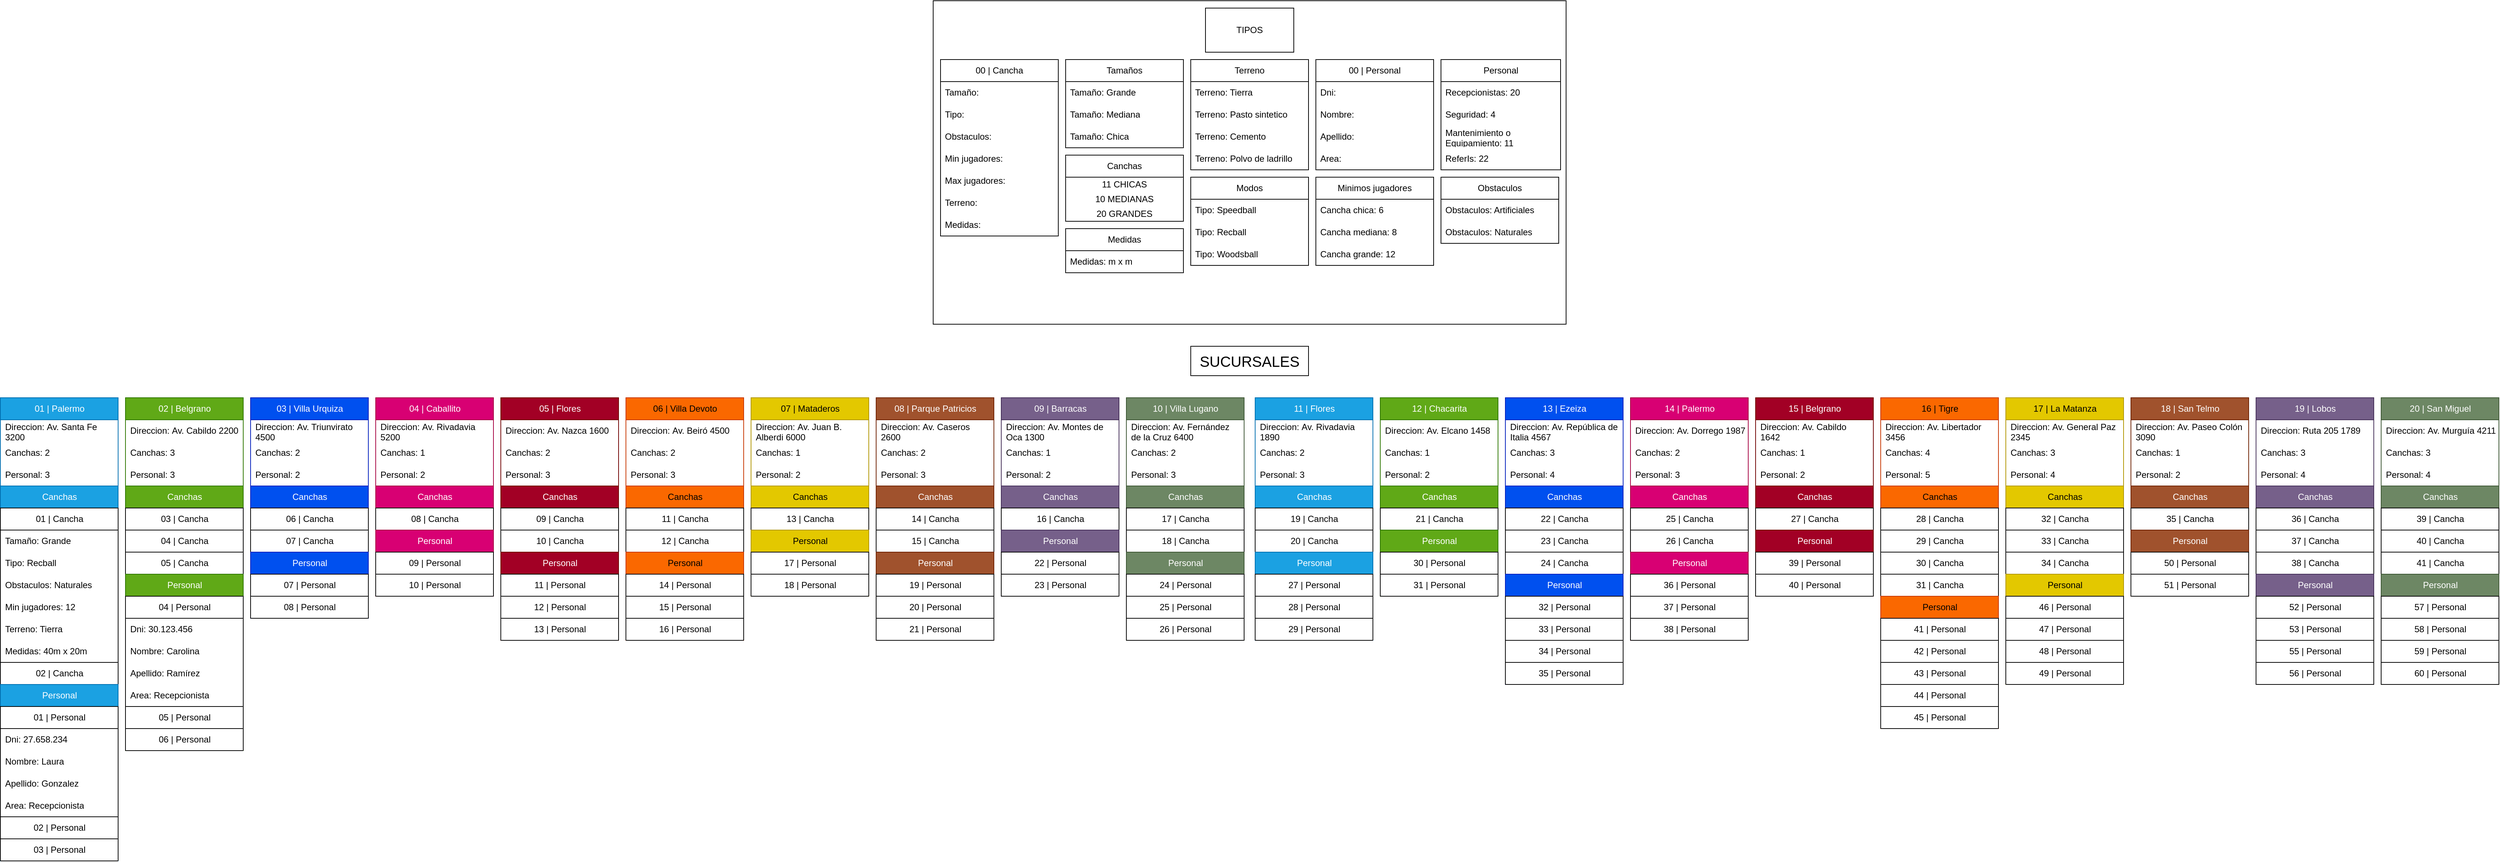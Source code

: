 <mxfile version="24.1.0" type="device">
  <diagram name="Página-1" id="6IPGOuSXRSHG0PMWiXSA">
    <mxGraphModel dx="1393" dy="1129" grid="1" gridSize="10" guides="1" tooltips="1" connect="1" arrows="1" fold="1" page="0" pageScale="1" pageWidth="827" pageHeight="1169" math="0" shadow="0">
      <root>
        <mxCell id="0" />
        <mxCell id="1" parent="0" />
        <mxCell id="flqXiN5XGQ07-dW3cv8b-548" value="" style="rounded=0;whiteSpace=wrap;html=1;" parent="1" vertex="1">
          <mxGeometry x="510" y="-340" width="860" height="440" as="geometry" />
        </mxCell>
        <mxCell id="flqXiN5XGQ07-dW3cv8b-1" value="SUCURSALES" style="rounded=0;whiteSpace=wrap;html=1;fontSize=20;" parent="1" vertex="1">
          <mxGeometry x="860" y="130" width="160" height="40" as="geometry" />
        </mxCell>
        <mxCell id="flqXiN5XGQ07-dW3cv8b-8" value="04 |&amp;nbsp;&lt;span style=&quot;text-align: left;&quot;&gt;Caballito&lt;/span&gt;" style="swimlane;fontStyle=0;childLayout=stackLayout;horizontal=1;startSize=30;horizontalStack=0;resizeParent=1;resizeParentMax=0;resizeLast=0;collapsible=1;marginBottom=0;whiteSpace=wrap;html=1;fillColor=#d80073;fontColor=#ffffff;strokeColor=#A50040;" parent="1" vertex="1">
          <mxGeometry x="-247.5" y="200" width="160" height="270" as="geometry">
            <mxRectangle x="-247.5" y="200" width="160" height="30" as="alternateBounds" />
          </mxGeometry>
        </mxCell>
        <mxCell id="flqXiN5XGQ07-dW3cv8b-9" value="Direccion:&amp;nbsp;Av. Rivadavia 5200" style="text;strokeColor=none;fillColor=none;align=left;verticalAlign=middle;spacingLeft=4;spacingRight=4;overflow=hidden;points=[[0,0.5],[1,0.5]];portConstraint=eastwest;rotatable=0;whiteSpace=wrap;html=1;" parent="flqXiN5XGQ07-dW3cv8b-8" vertex="1">
          <mxGeometry y="30" width="160" height="30" as="geometry" />
        </mxCell>
        <mxCell id="flqXiN5XGQ07-dW3cv8b-10" value="Canchas: 1" style="text;strokeColor=none;fillColor=none;align=left;verticalAlign=middle;spacingLeft=4;spacingRight=4;overflow=hidden;points=[[0,0.5],[1,0.5]];portConstraint=eastwest;rotatable=0;whiteSpace=wrap;html=1;" parent="flqXiN5XGQ07-dW3cv8b-8" vertex="1">
          <mxGeometry y="60" width="160" height="30" as="geometry" />
        </mxCell>
        <mxCell id="flqXiN5XGQ07-dW3cv8b-142" value="Personal: 2" style="text;strokeColor=none;fillColor=none;align=left;verticalAlign=middle;spacingLeft=4;spacingRight=4;overflow=hidden;points=[[0,0.5],[1,0.5]];portConstraint=eastwest;rotatable=0;whiteSpace=wrap;html=1;" parent="flqXiN5XGQ07-dW3cv8b-8" vertex="1">
          <mxGeometry y="90" width="160" height="30" as="geometry" />
        </mxCell>
        <mxCell id="flqXiN5XGQ07-dW3cv8b-620" value="Canchas" style="swimlane;fontStyle=0;childLayout=stackLayout;horizontal=1;startSize=30;horizontalStack=0;resizeParent=1;resizeParentMax=0;resizeLast=0;collapsible=1;marginBottom=0;whiteSpace=wrap;html=1;fillColor=#d80073;fontColor=#ffffff;strokeColor=#A50040;" parent="flqXiN5XGQ07-dW3cv8b-8" vertex="1">
          <mxGeometry y="120" width="160" height="60" as="geometry">
            <mxRectangle y="140" width="160" height="30" as="alternateBounds" />
          </mxGeometry>
        </mxCell>
        <mxCell id="flqXiN5XGQ07-dW3cv8b-199" value="08 | Cancha" style="swimlane;fontStyle=0;childLayout=stackLayout;horizontal=1;startSize=30;horizontalStack=0;resizeParent=1;resizeParentMax=0;resizeLast=0;collapsible=1;marginBottom=0;whiteSpace=wrap;html=1;" parent="flqXiN5XGQ07-dW3cv8b-620" vertex="1" collapsed="1">
          <mxGeometry y="30" width="160" height="30" as="geometry">
            <mxRectangle y="30" width="160" height="210" as="alternateBounds" />
          </mxGeometry>
        </mxCell>
        <mxCell id="flqXiN5XGQ07-dW3cv8b-287" value="Tamaño: Grande" style="text;strokeColor=none;fillColor=none;align=left;verticalAlign=middle;spacingLeft=4;spacingRight=4;overflow=hidden;points=[[0,0.5],[1,0.5]];portConstraint=eastwest;rotatable=0;whiteSpace=wrap;html=1;" parent="flqXiN5XGQ07-dW3cv8b-199" vertex="1">
          <mxGeometry y="30" width="160" height="30" as="geometry" />
        </mxCell>
        <mxCell id="flqXiN5XGQ07-dW3cv8b-288" value="Tipo: Recball" style="text;strokeColor=none;fillColor=none;align=left;verticalAlign=middle;spacingLeft=4;spacingRight=4;overflow=hidden;points=[[0,0.5],[1,0.5]];portConstraint=eastwest;rotatable=0;whiteSpace=wrap;html=1;" parent="flqXiN5XGQ07-dW3cv8b-199" vertex="1">
          <mxGeometry y="60" width="160" height="30" as="geometry" />
        </mxCell>
        <mxCell id="flqXiN5XGQ07-dW3cv8b-289" value="Obstaculos: Artificiales" style="text;strokeColor=none;fillColor=none;align=left;verticalAlign=middle;spacingLeft=4;spacingRight=4;overflow=hidden;points=[[0,0.5],[1,0.5]];portConstraint=eastwest;rotatable=0;whiteSpace=wrap;html=1;" parent="flqXiN5XGQ07-dW3cv8b-199" vertex="1">
          <mxGeometry y="90" width="160" height="30" as="geometry" />
        </mxCell>
        <mxCell id="flqXiN5XGQ07-dW3cv8b-290" value="Min jugadores: 12" style="text;strokeColor=none;fillColor=none;align=left;verticalAlign=middle;spacingLeft=4;spacingRight=4;overflow=hidden;points=[[0,0.5],[1,0.5]];portConstraint=eastwest;rotatable=0;whiteSpace=wrap;html=1;" parent="flqXiN5XGQ07-dW3cv8b-199" vertex="1">
          <mxGeometry y="120" width="160" height="30" as="geometry" />
        </mxCell>
        <mxCell id="flqXiN5XGQ07-dW3cv8b-291" value="Terreno: Tierra" style="text;strokeColor=none;fillColor=none;align=left;verticalAlign=middle;spacingLeft=4;spacingRight=4;overflow=hidden;points=[[0,0.5],[1,0.5]];portConstraint=eastwest;rotatable=0;whiteSpace=wrap;html=1;" parent="flqXiN5XGQ07-dW3cv8b-199" vertex="1">
          <mxGeometry y="150" width="160" height="30" as="geometry" />
        </mxCell>
        <mxCell id="flqXiN5XGQ07-dW3cv8b-292" value="Medidas: 40m x 20m" style="text;strokeColor=none;fillColor=none;align=left;verticalAlign=middle;spacingLeft=4;spacingRight=4;overflow=hidden;points=[[0,0.5],[1,0.5]];portConstraint=eastwest;rotatable=0;whiteSpace=wrap;html=1;" parent="flqXiN5XGQ07-dW3cv8b-199" vertex="1">
          <mxGeometry y="180" width="160" height="30" as="geometry" />
        </mxCell>
        <mxCell id="flqXiN5XGQ07-dW3cv8b-772" value="Personal" style="swimlane;fontStyle=0;childLayout=stackLayout;horizontal=1;startSize=30;horizontalStack=0;resizeParent=1;resizeParentMax=0;resizeLast=0;collapsible=1;marginBottom=0;whiteSpace=wrap;html=1;fillColor=#d80073;fontColor=#ffffff;strokeColor=#A50040;" parent="flqXiN5XGQ07-dW3cv8b-8" vertex="1">
          <mxGeometry y="180" width="160" height="90" as="geometry">
            <mxRectangle y="200" width="160" height="30" as="alternateBounds" />
          </mxGeometry>
        </mxCell>
        <mxCell id="flqXiN5XGQ07-dW3cv8b-750" value="09 | Personal" style="swimlane;fontStyle=0;childLayout=stackLayout;horizontal=1;startSize=30;horizontalStack=0;resizeParent=1;resizeParentMax=0;resizeLast=0;collapsible=1;marginBottom=0;whiteSpace=wrap;html=1;" parent="flqXiN5XGQ07-dW3cv8b-772" vertex="1" collapsed="1">
          <mxGeometry y="30" width="160" height="30" as="geometry">
            <mxRectangle y="30" width="160" height="150" as="alternateBounds" />
          </mxGeometry>
        </mxCell>
        <mxCell id="flqXiN5XGQ07-dW3cv8b-751" value="Dni:&amp;nbsp;22.789.456" style="text;strokeColor=none;fillColor=none;align=left;verticalAlign=middle;spacingLeft=4;spacingRight=4;overflow=hidden;points=[[0,0.5],[1,0.5]];portConstraint=eastwest;rotatable=0;whiteSpace=wrap;html=1;" parent="flqXiN5XGQ07-dW3cv8b-750" vertex="1">
          <mxGeometry y="30" width="160" height="30" as="geometry" />
        </mxCell>
        <mxCell id="flqXiN5XGQ07-dW3cv8b-752" value="Nombre:&amp;nbsp;Javier" style="text;strokeColor=none;fillColor=none;align=left;verticalAlign=middle;spacingLeft=4;spacingRight=4;overflow=hidden;points=[[0,0.5],[1,0.5]];portConstraint=eastwest;rotatable=0;whiteSpace=wrap;html=1;" parent="flqXiN5XGQ07-dW3cv8b-750" vertex="1">
          <mxGeometry y="60" width="160" height="30" as="geometry" />
        </mxCell>
        <mxCell id="flqXiN5XGQ07-dW3cv8b-753" value="Apellido:&amp;nbsp;Pérez" style="text;strokeColor=none;fillColor=none;align=left;verticalAlign=middle;spacingLeft=4;spacingRight=4;overflow=hidden;points=[[0,0.5],[1,0.5]];portConstraint=eastwest;rotatable=0;whiteSpace=wrap;html=1;" parent="flqXiN5XGQ07-dW3cv8b-750" vertex="1">
          <mxGeometry y="90" width="160" height="30" as="geometry" />
        </mxCell>
        <mxCell id="flqXiN5XGQ07-dW3cv8b-754" value="Area:&amp;nbsp;Recepcionista" style="text;strokeColor=none;fillColor=none;align=left;verticalAlign=middle;spacingLeft=4;spacingRight=4;overflow=hidden;points=[[0,0.5],[1,0.5]];portConstraint=eastwest;rotatable=0;whiteSpace=wrap;html=1;" parent="flqXiN5XGQ07-dW3cv8b-750" vertex="1">
          <mxGeometry y="120" width="160" height="30" as="geometry" />
        </mxCell>
        <mxCell id="flqXiN5XGQ07-dW3cv8b-740" value="10 | Personal" style="swimlane;fontStyle=0;childLayout=stackLayout;horizontal=1;startSize=30;horizontalStack=0;resizeParent=1;resizeParentMax=0;resizeLast=0;collapsible=1;marginBottom=0;whiteSpace=wrap;html=1;" parent="flqXiN5XGQ07-dW3cv8b-772" vertex="1" collapsed="1">
          <mxGeometry y="60" width="160" height="30" as="geometry">
            <mxRectangle y="60" width="160" height="150" as="alternateBounds" />
          </mxGeometry>
        </mxCell>
        <mxCell id="flqXiN5XGQ07-dW3cv8b-741" value="Dni:&amp;nbsp;27.890.123" style="text;strokeColor=none;fillColor=none;align=left;verticalAlign=middle;spacingLeft=4;spacingRight=4;overflow=hidden;points=[[0,0.5],[1,0.5]];portConstraint=eastwest;rotatable=0;whiteSpace=wrap;html=1;" parent="flqXiN5XGQ07-dW3cv8b-740" vertex="1">
          <mxGeometry y="30" width="160" height="30" as="geometry" />
        </mxCell>
        <mxCell id="flqXiN5XGQ07-dW3cv8b-742" value="Nombre: Andrés" style="text;strokeColor=none;fillColor=none;align=left;verticalAlign=middle;spacingLeft=4;spacingRight=4;overflow=hidden;points=[[0,0.5],[1,0.5]];portConstraint=eastwest;rotatable=0;whiteSpace=wrap;html=1;" parent="flqXiN5XGQ07-dW3cv8b-740" vertex="1">
          <mxGeometry y="60" width="160" height="30" as="geometry" />
        </mxCell>
        <mxCell id="flqXiN5XGQ07-dW3cv8b-743" value="Apellido:&amp;nbsp;Fernández" style="text;strokeColor=none;fillColor=none;align=left;verticalAlign=middle;spacingLeft=4;spacingRight=4;overflow=hidden;points=[[0,0.5],[1,0.5]];portConstraint=eastwest;rotatable=0;whiteSpace=wrap;html=1;" parent="flqXiN5XGQ07-dW3cv8b-740" vertex="1">
          <mxGeometry y="90" width="160" height="30" as="geometry" />
        </mxCell>
        <mxCell id="flqXiN5XGQ07-dW3cv8b-744" value="Area:&amp;nbsp;Referí" style="text;strokeColor=none;fillColor=none;align=left;verticalAlign=middle;spacingLeft=4;spacingRight=4;overflow=hidden;points=[[0,0.5],[1,0.5]];portConstraint=eastwest;rotatable=0;whiteSpace=wrap;html=1;" parent="flqXiN5XGQ07-dW3cv8b-740" vertex="1">
          <mxGeometry y="120" width="160" height="30" as="geometry" />
        </mxCell>
        <mxCell id="flqXiN5XGQ07-dW3cv8b-12" value="01 |&amp;nbsp;&lt;span style=&quot;text-align: left;&quot;&gt;Palermo&lt;/span&gt;" style="swimlane;fontStyle=0;childLayout=stackLayout;horizontal=1;startSize=30;horizontalStack=0;resizeParent=1;resizeParentMax=0;resizeLast=0;collapsible=1;marginBottom=0;whiteSpace=wrap;html=1;fillColor=#1ba1e2;fontColor=#ffffff;strokeColor=#006EAF;" parent="1" vertex="1">
          <mxGeometry x="-757.5" y="200" width="160" height="630" as="geometry">
            <mxRectangle x="-757.5" y="200" width="160" height="30" as="alternateBounds" />
          </mxGeometry>
        </mxCell>
        <mxCell id="flqXiN5XGQ07-dW3cv8b-13" value="Direccion:&amp;nbsp;Av. Santa Fe 3200" style="text;strokeColor=none;fillColor=none;align=left;verticalAlign=middle;spacingLeft=4;spacingRight=4;overflow=hidden;points=[[0,0.5],[1,0.5]];portConstraint=eastwest;rotatable=0;whiteSpace=wrap;html=1;" parent="flqXiN5XGQ07-dW3cv8b-12" vertex="1">
          <mxGeometry y="30" width="160" height="30" as="geometry" />
        </mxCell>
        <mxCell id="flqXiN5XGQ07-dW3cv8b-14" value="Canchas: 2" style="text;strokeColor=none;fillColor=none;align=left;verticalAlign=middle;spacingLeft=4;spacingRight=4;overflow=hidden;points=[[0,0.5],[1,0.5]];portConstraint=eastwest;rotatable=0;whiteSpace=wrap;html=1;" parent="flqXiN5XGQ07-dW3cv8b-12" vertex="1">
          <mxGeometry y="60" width="160" height="30" as="geometry" />
        </mxCell>
        <mxCell id="flqXiN5XGQ07-dW3cv8b-76" value="Personal: 3" style="text;strokeColor=none;fillColor=none;align=left;verticalAlign=middle;spacingLeft=4;spacingRight=4;overflow=hidden;points=[[0,0.5],[1,0.5]];portConstraint=eastwest;rotatable=0;whiteSpace=wrap;html=1;" parent="flqXiN5XGQ07-dW3cv8b-12" vertex="1">
          <mxGeometry y="90" width="160" height="30" as="geometry" />
        </mxCell>
        <mxCell id="flqXiN5XGQ07-dW3cv8b-606" value="Canchas" style="swimlane;fontStyle=0;childLayout=stackLayout;horizontal=1;startSize=30;horizontalStack=0;resizeParent=1;resizeParentMax=0;resizeLast=0;collapsible=1;marginBottom=0;whiteSpace=wrap;html=1;fillColor=#1ba1e2;fontColor=#ffffff;strokeColor=#006EAF;" parent="flqXiN5XGQ07-dW3cv8b-12" vertex="1">
          <mxGeometry y="120" width="160" height="270" as="geometry">
            <mxRectangle y="120" width="160" height="30" as="alternateBounds" />
          </mxGeometry>
        </mxCell>
        <mxCell id="flqXiN5XGQ07-dW3cv8b-70" value="01 | Cancha" style="swimlane;fontStyle=0;childLayout=stackLayout;horizontal=1;startSize=30;horizontalStack=0;resizeParent=1;resizeParentMax=0;resizeLast=0;collapsible=1;marginBottom=0;whiteSpace=wrap;html=1;" parent="flqXiN5XGQ07-dW3cv8b-606" vertex="1">
          <mxGeometry y="30" width="160" height="210" as="geometry">
            <mxRectangle y="30" width="160" height="30" as="alternateBounds" />
          </mxGeometry>
        </mxCell>
        <mxCell id="flqXiN5XGQ07-dW3cv8b-75" value="Tamaño: Grande" style="text;strokeColor=none;fillColor=none;align=left;verticalAlign=middle;spacingLeft=4;spacingRight=4;overflow=hidden;points=[[0,0.5],[1,0.5]];portConstraint=eastwest;rotatable=0;whiteSpace=wrap;html=1;" parent="flqXiN5XGQ07-dW3cv8b-70" vertex="1">
          <mxGeometry y="30" width="160" height="30" as="geometry" />
        </mxCell>
        <mxCell id="flqXiN5XGQ07-dW3cv8b-71" value="Tipo: Recball" style="text;strokeColor=none;fillColor=none;align=left;verticalAlign=middle;spacingLeft=4;spacingRight=4;overflow=hidden;points=[[0,0.5],[1,0.5]];portConstraint=eastwest;rotatable=0;whiteSpace=wrap;html=1;" parent="flqXiN5XGQ07-dW3cv8b-70" vertex="1">
          <mxGeometry y="60" width="160" height="30" as="geometry" />
        </mxCell>
        <mxCell id="flqXiN5XGQ07-dW3cv8b-72" value="Obstaculos: Naturales" style="text;strokeColor=none;fillColor=none;align=left;verticalAlign=middle;spacingLeft=4;spacingRight=4;overflow=hidden;points=[[0,0.5],[1,0.5]];portConstraint=eastwest;rotatable=0;whiteSpace=wrap;html=1;" parent="flqXiN5XGQ07-dW3cv8b-70" vertex="1">
          <mxGeometry y="90" width="160" height="30" as="geometry" />
        </mxCell>
        <mxCell id="flqXiN5XGQ07-dW3cv8b-73" value="Min jugadores: 12" style="text;strokeColor=none;fillColor=none;align=left;verticalAlign=middle;spacingLeft=4;spacingRight=4;overflow=hidden;points=[[0,0.5],[1,0.5]];portConstraint=eastwest;rotatable=0;whiteSpace=wrap;html=1;" parent="flqXiN5XGQ07-dW3cv8b-70" vertex="1">
          <mxGeometry y="120" width="160" height="30" as="geometry" />
        </mxCell>
        <mxCell id="flqXiN5XGQ07-dW3cv8b-74" value="Terreno: Tierra" style="text;strokeColor=none;fillColor=none;align=left;verticalAlign=middle;spacingLeft=4;spacingRight=4;overflow=hidden;points=[[0,0.5],[1,0.5]];portConstraint=eastwest;rotatable=0;whiteSpace=wrap;html=1;" parent="flqXiN5XGQ07-dW3cv8b-70" vertex="1">
          <mxGeometry y="150" width="160" height="30" as="geometry" />
        </mxCell>
        <mxCell id="flqXiN5XGQ07-dW3cv8b-77" value="Medidas: 40m x 20m" style="text;strokeColor=none;fillColor=none;align=left;verticalAlign=middle;spacingLeft=4;spacingRight=4;overflow=hidden;points=[[0,0.5],[1,0.5]];portConstraint=eastwest;rotatable=0;whiteSpace=wrap;html=1;" parent="flqXiN5XGQ07-dW3cv8b-70" vertex="1">
          <mxGeometry y="180" width="160" height="30" as="geometry" />
        </mxCell>
        <mxCell id="flqXiN5XGQ07-dW3cv8b-78" value="02 | Cancha" style="swimlane;fontStyle=0;childLayout=stackLayout;horizontal=1;startSize=30;horizontalStack=0;resizeParent=1;resizeParentMax=0;resizeLast=0;collapsible=1;marginBottom=0;whiteSpace=wrap;html=1;" parent="flqXiN5XGQ07-dW3cv8b-606" vertex="1" collapsed="1">
          <mxGeometry y="240" width="160" height="30" as="geometry">
            <mxRectangle y="240" width="160" height="210" as="alternateBounds" />
          </mxGeometry>
        </mxCell>
        <mxCell id="flqXiN5XGQ07-dW3cv8b-79" value="Tamaño: Chica" style="text;strokeColor=none;fillColor=none;align=left;verticalAlign=middle;spacingLeft=4;spacingRight=4;overflow=hidden;points=[[0,0.5],[1,0.5]];portConstraint=eastwest;rotatable=0;whiteSpace=wrap;html=1;" parent="flqXiN5XGQ07-dW3cv8b-78" vertex="1">
          <mxGeometry y="30" width="160" height="30" as="geometry" />
        </mxCell>
        <mxCell id="flqXiN5XGQ07-dW3cv8b-80" value="Tipo: Speedball" style="text;strokeColor=none;fillColor=none;align=left;verticalAlign=middle;spacingLeft=4;spacingRight=4;overflow=hidden;points=[[0,0.5],[1,0.5]];portConstraint=eastwest;rotatable=0;whiteSpace=wrap;html=1;" parent="flqXiN5XGQ07-dW3cv8b-78" vertex="1">
          <mxGeometry y="60" width="160" height="30" as="geometry" />
        </mxCell>
        <mxCell id="flqXiN5XGQ07-dW3cv8b-82" value="Obstaculos: Artificiales" style="text;strokeColor=none;fillColor=none;align=left;verticalAlign=middle;spacingLeft=4;spacingRight=4;overflow=hidden;points=[[0,0.5],[1,0.5]];portConstraint=eastwest;rotatable=0;whiteSpace=wrap;html=1;" parent="flqXiN5XGQ07-dW3cv8b-78" vertex="1">
          <mxGeometry y="90" width="160" height="30" as="geometry" />
        </mxCell>
        <mxCell id="flqXiN5XGQ07-dW3cv8b-83" value="Min jugadores: 6" style="text;strokeColor=none;fillColor=none;align=left;verticalAlign=middle;spacingLeft=4;spacingRight=4;overflow=hidden;points=[[0,0.5],[1,0.5]];portConstraint=eastwest;rotatable=0;whiteSpace=wrap;html=1;" parent="flqXiN5XGQ07-dW3cv8b-78" vertex="1">
          <mxGeometry y="120" width="160" height="30" as="geometry" />
        </mxCell>
        <mxCell id="flqXiN5XGQ07-dW3cv8b-274" value="Terreno: Pasto sintetico" style="text;strokeColor=none;fillColor=none;align=left;verticalAlign=middle;spacingLeft=4;spacingRight=4;overflow=hidden;points=[[0,0.5],[1,0.5]];portConstraint=eastwest;rotatable=0;whiteSpace=wrap;html=1;" parent="flqXiN5XGQ07-dW3cv8b-78" vertex="1">
          <mxGeometry y="150" width="160" height="30" as="geometry" />
        </mxCell>
        <mxCell id="flqXiN5XGQ07-dW3cv8b-81" value="Medidas: 20m x 15m" style="text;strokeColor=none;fillColor=none;align=left;verticalAlign=middle;spacingLeft=4;spacingRight=4;overflow=hidden;points=[[0,0.5],[1,0.5]];portConstraint=eastwest;rotatable=0;whiteSpace=wrap;html=1;" parent="flqXiN5XGQ07-dW3cv8b-78" vertex="1">
          <mxGeometry y="180" width="160" height="30" as="geometry" />
        </mxCell>
        <mxCell id="flqXiN5XGQ07-dW3cv8b-647" value="Personal" style="swimlane;fontStyle=0;childLayout=stackLayout;horizontal=1;startSize=30;horizontalStack=0;resizeParent=1;resizeParentMax=0;resizeLast=0;collapsible=1;marginBottom=0;whiteSpace=wrap;html=1;fillColor=#1ba1e2;fontColor=#ffffff;strokeColor=#006EAF;" parent="flqXiN5XGQ07-dW3cv8b-12" vertex="1">
          <mxGeometry y="390" width="160" height="240" as="geometry">
            <mxRectangle y="230" width="160" height="30" as="alternateBounds" />
          </mxGeometry>
        </mxCell>
        <mxCell id="flqXiN5XGQ07-dW3cv8b-596" value="01 | Personal" style="swimlane;fontStyle=0;childLayout=stackLayout;horizontal=1;startSize=30;horizontalStack=0;resizeParent=1;resizeParentMax=0;resizeLast=0;collapsible=1;marginBottom=0;whiteSpace=wrap;html=1;" parent="flqXiN5XGQ07-dW3cv8b-647" vertex="1">
          <mxGeometry y="30" width="160" height="150" as="geometry">
            <mxRectangle y="30" width="160" height="30" as="alternateBounds" />
          </mxGeometry>
        </mxCell>
        <mxCell id="flqXiN5XGQ07-dW3cv8b-597" value="Dni: 27.658.234" style="text;strokeColor=none;fillColor=none;align=left;verticalAlign=middle;spacingLeft=4;spacingRight=4;overflow=hidden;points=[[0,0.5],[1,0.5]];portConstraint=eastwest;rotatable=0;whiteSpace=wrap;html=1;" parent="flqXiN5XGQ07-dW3cv8b-596" vertex="1">
          <mxGeometry y="30" width="160" height="30" as="geometry" />
        </mxCell>
        <mxCell id="flqXiN5XGQ07-dW3cv8b-598" value="Nombre:&amp;nbsp;Laura" style="text;strokeColor=none;fillColor=none;align=left;verticalAlign=middle;spacingLeft=4;spacingRight=4;overflow=hidden;points=[[0,0.5],[1,0.5]];portConstraint=eastwest;rotatable=0;whiteSpace=wrap;html=1;" parent="flqXiN5XGQ07-dW3cv8b-596" vertex="1">
          <mxGeometry y="60" width="160" height="30" as="geometry" />
        </mxCell>
        <mxCell id="flqXiN5XGQ07-dW3cv8b-599" value="Apellido: Gonzalez" style="text;strokeColor=none;fillColor=none;align=left;verticalAlign=middle;spacingLeft=4;spacingRight=4;overflow=hidden;points=[[0,0.5],[1,0.5]];portConstraint=eastwest;rotatable=0;whiteSpace=wrap;html=1;" parent="flqXiN5XGQ07-dW3cv8b-596" vertex="1">
          <mxGeometry y="90" width="160" height="30" as="geometry" />
        </mxCell>
        <mxCell id="flqXiN5XGQ07-dW3cv8b-600" value="Area:&amp;nbsp;Recepcionista" style="text;strokeColor=none;fillColor=none;align=left;verticalAlign=middle;spacingLeft=4;spacingRight=4;overflow=hidden;points=[[0,0.5],[1,0.5]];portConstraint=eastwest;rotatable=0;whiteSpace=wrap;html=1;" parent="flqXiN5XGQ07-dW3cv8b-596" vertex="1">
          <mxGeometry y="120" width="160" height="30" as="geometry" />
        </mxCell>
        <mxCell id="flqXiN5XGQ07-dW3cv8b-590" value="02 | Personal" style="swimlane;fontStyle=0;childLayout=stackLayout;horizontal=1;startSize=30;horizontalStack=0;resizeParent=1;resizeParentMax=0;resizeLast=0;collapsible=1;marginBottom=0;whiteSpace=wrap;html=1;" parent="flqXiN5XGQ07-dW3cv8b-647" vertex="1" collapsed="1">
          <mxGeometry y="180" width="160" height="30" as="geometry">
            <mxRectangle y="60" width="160" height="150" as="alternateBounds" />
          </mxGeometry>
        </mxCell>
        <mxCell id="flqXiN5XGQ07-dW3cv8b-593" value="Dni:&amp;nbsp;20.453.789" style="text;strokeColor=none;fillColor=none;align=left;verticalAlign=middle;spacingLeft=4;spacingRight=4;overflow=hidden;points=[[0,0.5],[1,0.5]];portConstraint=eastwest;rotatable=0;whiteSpace=wrap;html=1;" parent="flqXiN5XGQ07-dW3cv8b-590" vertex="1">
          <mxGeometry y="30" width="160" height="30" as="geometry" />
        </mxCell>
        <mxCell id="flqXiN5XGQ07-dW3cv8b-591" value="Nombre:&amp;nbsp;Federico" style="text;strokeColor=none;fillColor=none;align=left;verticalAlign=middle;spacingLeft=4;spacingRight=4;overflow=hidden;points=[[0,0.5],[1,0.5]];portConstraint=eastwest;rotatable=0;whiteSpace=wrap;html=1;" parent="flqXiN5XGQ07-dW3cv8b-590" vertex="1">
          <mxGeometry y="60" width="160" height="30" as="geometry" />
        </mxCell>
        <mxCell id="flqXiN5XGQ07-dW3cv8b-592" value="Apellido:&amp;nbsp;MartInez" style="text;strokeColor=none;fillColor=none;align=left;verticalAlign=middle;spacingLeft=4;spacingRight=4;overflow=hidden;points=[[0,0.5],[1,0.5]];portConstraint=eastwest;rotatable=0;whiteSpace=wrap;html=1;" parent="flqXiN5XGQ07-dW3cv8b-590" vertex="1">
          <mxGeometry y="90" width="160" height="30" as="geometry" />
        </mxCell>
        <mxCell id="flqXiN5XGQ07-dW3cv8b-595" value="Area:&amp;nbsp;ReferI" style="text;strokeColor=none;fillColor=none;align=left;verticalAlign=middle;spacingLeft=4;spacingRight=4;overflow=hidden;points=[[0,0.5],[1,0.5]];portConstraint=eastwest;rotatable=0;whiteSpace=wrap;html=1;" parent="flqXiN5XGQ07-dW3cv8b-590" vertex="1">
          <mxGeometry y="120" width="160" height="30" as="geometry" />
        </mxCell>
        <mxCell id="flqXiN5XGQ07-dW3cv8b-765" value="03 | Personal" style="swimlane;fontStyle=0;childLayout=stackLayout;horizontal=1;startSize=30;horizontalStack=0;resizeParent=1;resizeParentMax=0;resizeLast=0;collapsible=1;marginBottom=0;whiteSpace=wrap;html=1;" parent="flqXiN5XGQ07-dW3cv8b-647" vertex="1" collapsed="1">
          <mxGeometry y="210" width="160" height="30" as="geometry">
            <mxRectangle y="90" width="160" height="150" as="alternateBounds" />
          </mxGeometry>
        </mxCell>
        <mxCell id="flqXiN5XGQ07-dW3cv8b-766" value="Dni:&amp;nbsp;27.890.123" style="text;strokeColor=none;fillColor=none;align=left;verticalAlign=middle;spacingLeft=4;spacingRight=4;overflow=hidden;points=[[0,0.5],[1,0.5]];portConstraint=eastwest;rotatable=0;whiteSpace=wrap;html=1;" parent="flqXiN5XGQ07-dW3cv8b-765" vertex="1">
          <mxGeometry y="30" width="160" height="30" as="geometry" />
        </mxCell>
        <mxCell id="flqXiN5XGQ07-dW3cv8b-767" value="Nombre:&amp;nbsp;Martín" style="text;strokeColor=none;fillColor=none;align=left;verticalAlign=middle;spacingLeft=4;spacingRight=4;overflow=hidden;points=[[0,0.5],[1,0.5]];portConstraint=eastwest;rotatable=0;whiteSpace=wrap;html=1;" parent="flqXiN5XGQ07-dW3cv8b-765" vertex="1">
          <mxGeometry y="60" width="160" height="30" as="geometry" />
        </mxCell>
        <mxCell id="flqXiN5XGQ07-dW3cv8b-768" value="Apellido:&amp;nbsp;Álvarez" style="text;strokeColor=none;fillColor=none;align=left;verticalAlign=middle;spacingLeft=4;spacingRight=4;overflow=hidden;points=[[0,0.5],[1,0.5]];portConstraint=eastwest;rotatable=0;whiteSpace=wrap;html=1;" parent="flqXiN5XGQ07-dW3cv8b-765" vertex="1">
          <mxGeometry y="90" width="160" height="30" as="geometry" />
        </mxCell>
        <mxCell id="flqXiN5XGQ07-dW3cv8b-769" value="Area:&amp;nbsp;Equip." style="text;strokeColor=none;fillColor=none;align=left;verticalAlign=middle;spacingLeft=4;spacingRight=4;overflow=hidden;points=[[0,0.5],[1,0.5]];portConstraint=eastwest;rotatable=0;whiteSpace=wrap;html=1;" parent="flqXiN5XGQ07-dW3cv8b-765" vertex="1">
          <mxGeometry y="120" width="160" height="30" as="geometry" />
        </mxCell>
        <mxCell id="flqXiN5XGQ07-dW3cv8b-15" value="02 |&amp;nbsp;&lt;span style=&quot;text-align: left;&quot;&gt;Belgrano&lt;/span&gt;" style="swimlane;fontStyle=0;childLayout=stackLayout;horizontal=1;startSize=30;horizontalStack=0;resizeParent=1;resizeParentMax=0;resizeLast=0;collapsible=1;marginBottom=0;whiteSpace=wrap;html=1;fillColor=#60a917;fontColor=#ffffff;strokeColor=#2D7600;" parent="1" vertex="1">
          <mxGeometry x="-587.5" y="200" width="160" height="480" as="geometry">
            <mxRectangle x="-587.5" y="200" width="160" height="30" as="alternateBounds" />
          </mxGeometry>
        </mxCell>
        <mxCell id="flqXiN5XGQ07-dW3cv8b-16" value="Direccion:&amp;nbsp;Av. Cabildo 2200" style="text;strokeColor=none;fillColor=none;align=left;verticalAlign=middle;spacingLeft=4;spacingRight=4;overflow=hidden;points=[[0,0.5],[1,0.5]];portConstraint=eastwest;rotatable=0;whiteSpace=wrap;html=1;" parent="flqXiN5XGQ07-dW3cv8b-15" vertex="1">
          <mxGeometry y="30" width="160" height="30" as="geometry" />
        </mxCell>
        <mxCell id="flqXiN5XGQ07-dW3cv8b-17" value="Canchas: 3" style="text;strokeColor=none;fillColor=none;align=left;verticalAlign=middle;spacingLeft=4;spacingRight=4;overflow=hidden;points=[[0,0.5],[1,0.5]];portConstraint=eastwest;rotatable=0;whiteSpace=wrap;html=1;" parent="flqXiN5XGQ07-dW3cv8b-15" vertex="1">
          <mxGeometry y="60" width="160" height="30" as="geometry" />
        </mxCell>
        <mxCell id="flqXiN5XGQ07-dW3cv8b-144" value="Personal: 3" style="text;strokeColor=none;fillColor=none;align=left;verticalAlign=middle;spacingLeft=4;spacingRight=4;overflow=hidden;points=[[0,0.5],[1,0.5]];portConstraint=eastwest;rotatable=0;whiteSpace=wrap;html=1;" parent="flqXiN5XGQ07-dW3cv8b-15" vertex="1">
          <mxGeometry y="90" width="160" height="30" as="geometry" />
        </mxCell>
        <mxCell id="flqXiN5XGQ07-dW3cv8b-617" value="Canchas" style="swimlane;fontStyle=0;childLayout=stackLayout;horizontal=1;startSize=30;horizontalStack=0;resizeParent=1;resizeParentMax=0;resizeLast=0;collapsible=1;marginBottom=0;whiteSpace=wrap;html=1;fillColor=#60a917;fontColor=#ffffff;strokeColor=#2D7600;" parent="flqXiN5XGQ07-dW3cv8b-15" vertex="1">
          <mxGeometry y="120" width="160" height="120" as="geometry">
            <mxRectangle y="140" width="160" height="30" as="alternateBounds" />
          </mxGeometry>
        </mxCell>
        <mxCell id="flqXiN5XGQ07-dW3cv8b-163" value="03 | Cancha" style="swimlane;fontStyle=0;childLayout=stackLayout;horizontal=1;startSize=30;horizontalStack=0;resizeParent=1;resizeParentMax=0;resizeLast=0;collapsible=1;marginBottom=0;whiteSpace=wrap;html=1;" parent="flqXiN5XGQ07-dW3cv8b-617" vertex="1" collapsed="1">
          <mxGeometry y="30" width="160" height="30" as="geometry">
            <mxRectangle y="30" width="160" height="210" as="alternateBounds" />
          </mxGeometry>
        </mxCell>
        <mxCell id="flqXiN5XGQ07-dW3cv8b-254" value="Tamaño: Grande" style="text;strokeColor=none;fillColor=none;align=left;verticalAlign=middle;spacingLeft=4;spacingRight=4;overflow=hidden;points=[[0,0.5],[1,0.5]];portConstraint=eastwest;rotatable=0;whiteSpace=wrap;html=1;" parent="flqXiN5XGQ07-dW3cv8b-163" vertex="1">
          <mxGeometry y="30" width="160" height="30" as="geometry" />
        </mxCell>
        <mxCell id="flqXiN5XGQ07-dW3cv8b-255" value="Tipo: Recball" style="text;strokeColor=none;fillColor=none;align=left;verticalAlign=middle;spacingLeft=4;spacingRight=4;overflow=hidden;points=[[0,0.5],[1,0.5]];portConstraint=eastwest;rotatable=0;whiteSpace=wrap;html=1;" parent="flqXiN5XGQ07-dW3cv8b-163" vertex="1">
          <mxGeometry y="60" width="160" height="30" as="geometry" />
        </mxCell>
        <mxCell id="flqXiN5XGQ07-dW3cv8b-256" value="Obstaculos: Naturales" style="text;strokeColor=none;fillColor=none;align=left;verticalAlign=middle;spacingLeft=4;spacingRight=4;overflow=hidden;points=[[0,0.5],[1,0.5]];portConstraint=eastwest;rotatable=0;whiteSpace=wrap;html=1;" parent="flqXiN5XGQ07-dW3cv8b-163" vertex="1">
          <mxGeometry y="90" width="160" height="30" as="geometry" />
        </mxCell>
        <mxCell id="flqXiN5XGQ07-dW3cv8b-257" value="Min jugadores: 12" style="text;strokeColor=none;fillColor=none;align=left;verticalAlign=middle;spacingLeft=4;spacingRight=4;overflow=hidden;points=[[0,0.5],[1,0.5]];portConstraint=eastwest;rotatable=0;whiteSpace=wrap;html=1;" parent="flqXiN5XGQ07-dW3cv8b-163" vertex="1">
          <mxGeometry y="120" width="160" height="30" as="geometry" />
        </mxCell>
        <mxCell id="flqXiN5XGQ07-dW3cv8b-258" value="Terreno: Tierra" style="text;strokeColor=none;fillColor=none;align=left;verticalAlign=middle;spacingLeft=4;spacingRight=4;overflow=hidden;points=[[0,0.5],[1,0.5]];portConstraint=eastwest;rotatable=0;whiteSpace=wrap;html=1;" parent="flqXiN5XGQ07-dW3cv8b-163" vertex="1">
          <mxGeometry y="150" width="160" height="30" as="geometry" />
        </mxCell>
        <mxCell id="flqXiN5XGQ07-dW3cv8b-259" value="Medidas: 50m x 25m" style="text;strokeColor=none;fillColor=none;align=left;verticalAlign=middle;spacingLeft=4;spacingRight=4;overflow=hidden;points=[[0,0.5],[1,0.5]];portConstraint=eastwest;rotatable=0;whiteSpace=wrap;html=1;" parent="flqXiN5XGQ07-dW3cv8b-163" vertex="1">
          <mxGeometry y="180" width="160" height="30" as="geometry" />
        </mxCell>
        <mxCell id="flqXiN5XGQ07-dW3cv8b-178" value="04 | Cancha" style="swimlane;fontStyle=0;childLayout=stackLayout;horizontal=1;startSize=30;horizontalStack=0;resizeParent=1;resizeParentMax=0;resizeLast=0;collapsible=1;marginBottom=0;whiteSpace=wrap;html=1;" parent="flqXiN5XGQ07-dW3cv8b-617" vertex="1" collapsed="1">
          <mxGeometry y="60" width="160" height="30" as="geometry">
            <mxRectangle y="60" width="160" height="210" as="alternateBounds" />
          </mxGeometry>
        </mxCell>
        <mxCell id="flqXiN5XGQ07-dW3cv8b-260" value="Tamaño: Mediana" style="text;strokeColor=none;fillColor=none;align=left;verticalAlign=middle;spacingLeft=4;spacingRight=4;overflow=hidden;points=[[0,0.5],[1,0.5]];portConstraint=eastwest;rotatable=0;whiteSpace=wrap;html=1;" parent="flqXiN5XGQ07-dW3cv8b-178" vertex="1">
          <mxGeometry y="30" width="160" height="30" as="geometry" />
        </mxCell>
        <mxCell id="flqXiN5XGQ07-dW3cv8b-261" value="Tipo: Speedball" style="text;strokeColor=none;fillColor=none;align=left;verticalAlign=middle;spacingLeft=4;spacingRight=4;overflow=hidden;points=[[0,0.5],[1,0.5]];portConstraint=eastwest;rotatable=0;whiteSpace=wrap;html=1;" parent="flqXiN5XGQ07-dW3cv8b-178" vertex="1">
          <mxGeometry y="60" width="160" height="30" as="geometry" />
        </mxCell>
        <mxCell id="flqXiN5XGQ07-dW3cv8b-262" value="Obstaculos: Artificiales" style="text;strokeColor=none;fillColor=none;align=left;verticalAlign=middle;spacingLeft=4;spacingRight=4;overflow=hidden;points=[[0,0.5],[1,0.5]];portConstraint=eastwest;rotatable=0;whiteSpace=wrap;html=1;" parent="flqXiN5XGQ07-dW3cv8b-178" vertex="1">
          <mxGeometry y="90" width="160" height="30" as="geometry" />
        </mxCell>
        <mxCell id="flqXiN5XGQ07-dW3cv8b-263" value="Min jugadores: 8" style="text;strokeColor=none;fillColor=none;align=left;verticalAlign=middle;spacingLeft=4;spacingRight=4;overflow=hidden;points=[[0,0.5],[1,0.5]];portConstraint=eastwest;rotatable=0;whiteSpace=wrap;html=1;" parent="flqXiN5XGQ07-dW3cv8b-178" vertex="1">
          <mxGeometry y="120" width="160" height="30" as="geometry" />
        </mxCell>
        <mxCell id="flqXiN5XGQ07-dW3cv8b-265" value="Terreno: Polvo de ladrillo" style="text;strokeColor=none;fillColor=none;align=left;verticalAlign=middle;spacingLeft=4;spacingRight=4;overflow=hidden;points=[[0,0.5],[1,0.5]];portConstraint=eastwest;rotatable=0;whiteSpace=wrap;html=1;" parent="flqXiN5XGQ07-dW3cv8b-178" vertex="1">
          <mxGeometry y="150" width="160" height="30" as="geometry" />
        </mxCell>
        <mxCell id="flqXiN5XGQ07-dW3cv8b-266" value="Medidas: 30m x 15m" style="text;strokeColor=none;fillColor=none;align=left;verticalAlign=middle;spacingLeft=4;spacingRight=4;overflow=hidden;points=[[0,0.5],[1,0.5]];portConstraint=eastwest;rotatable=0;whiteSpace=wrap;html=1;" parent="flqXiN5XGQ07-dW3cv8b-178" vertex="1">
          <mxGeometry y="180" width="160" height="30" as="geometry" />
        </mxCell>
        <mxCell id="flqXiN5XGQ07-dW3cv8b-171" value="05 | Cancha" style="swimlane;fontStyle=0;childLayout=stackLayout;horizontal=1;startSize=30;horizontalStack=0;resizeParent=1;resizeParentMax=0;resizeLast=0;collapsible=1;marginBottom=0;whiteSpace=wrap;html=1;" parent="flqXiN5XGQ07-dW3cv8b-617" vertex="1" collapsed="1">
          <mxGeometry y="90" width="160" height="30" as="geometry">
            <mxRectangle y="90" width="160" height="210" as="alternateBounds" />
          </mxGeometry>
        </mxCell>
        <mxCell id="flqXiN5XGQ07-dW3cv8b-267" value="Tamaño: Chica" style="text;strokeColor=none;fillColor=none;align=left;verticalAlign=middle;spacingLeft=4;spacingRight=4;overflow=hidden;points=[[0,0.5],[1,0.5]];portConstraint=eastwest;rotatable=0;whiteSpace=wrap;html=1;" parent="flqXiN5XGQ07-dW3cv8b-171" vertex="1">
          <mxGeometry y="30" width="160" height="30" as="geometry" />
        </mxCell>
        <mxCell id="flqXiN5XGQ07-dW3cv8b-268" value="Tipo: Speedball" style="text;strokeColor=none;fillColor=none;align=left;verticalAlign=middle;spacingLeft=4;spacingRight=4;overflow=hidden;points=[[0,0.5],[1,0.5]];portConstraint=eastwest;rotatable=0;whiteSpace=wrap;html=1;" parent="flqXiN5XGQ07-dW3cv8b-171" vertex="1">
          <mxGeometry y="60" width="160" height="30" as="geometry" />
        </mxCell>
        <mxCell id="flqXiN5XGQ07-dW3cv8b-270" value="Obstaculos: Artificiales" style="text;strokeColor=none;fillColor=none;align=left;verticalAlign=middle;spacingLeft=4;spacingRight=4;overflow=hidden;points=[[0,0.5],[1,0.5]];portConstraint=eastwest;rotatable=0;whiteSpace=wrap;html=1;" parent="flqXiN5XGQ07-dW3cv8b-171" vertex="1">
          <mxGeometry y="90" width="160" height="30" as="geometry" />
        </mxCell>
        <mxCell id="flqXiN5XGQ07-dW3cv8b-271" value="Min jugadores: 6" style="text;strokeColor=none;fillColor=none;align=left;verticalAlign=middle;spacingLeft=4;spacingRight=4;overflow=hidden;points=[[0,0.5],[1,0.5]];portConstraint=eastwest;rotatable=0;whiteSpace=wrap;html=1;" parent="flqXiN5XGQ07-dW3cv8b-171" vertex="1">
          <mxGeometry y="120" width="160" height="30" as="geometry" />
        </mxCell>
        <mxCell id="flqXiN5XGQ07-dW3cv8b-272" value="Terreno: Pasto sintetico" style="text;strokeColor=none;fillColor=none;align=left;verticalAlign=middle;spacingLeft=4;spacingRight=4;overflow=hidden;points=[[0,0.5],[1,0.5]];portConstraint=eastwest;rotatable=0;whiteSpace=wrap;html=1;" parent="flqXiN5XGQ07-dW3cv8b-171" vertex="1">
          <mxGeometry y="150" width="160" height="30" as="geometry" />
        </mxCell>
        <mxCell id="flqXiN5XGQ07-dW3cv8b-273" value="Medidas: 20m x 10m" style="text;strokeColor=none;fillColor=none;align=left;verticalAlign=middle;spacingLeft=4;spacingRight=4;overflow=hidden;points=[[0,0.5],[1,0.5]];portConstraint=eastwest;rotatable=0;whiteSpace=wrap;html=1;" parent="flqXiN5XGQ07-dW3cv8b-171" vertex="1">
          <mxGeometry y="180" width="160" height="30" as="geometry" />
        </mxCell>
        <mxCell id="flqXiN5XGQ07-dW3cv8b-770" value="Personal" style="swimlane;fontStyle=0;childLayout=stackLayout;horizontal=1;startSize=30;horizontalStack=0;resizeParent=1;resizeParentMax=0;resizeLast=0;collapsible=1;marginBottom=0;whiteSpace=wrap;html=1;fillColor=#60a917;fontColor=#ffffff;strokeColor=#2D7600;" parent="flqXiN5XGQ07-dW3cv8b-15" vertex="1">
          <mxGeometry y="240" width="160" height="240" as="geometry">
            <mxRectangle y="260" width="160" height="30" as="alternateBounds" />
          </mxGeometry>
        </mxCell>
        <mxCell id="flqXiN5XGQ07-dW3cv8b-685" value="04 | Personal" style="swimlane;fontStyle=0;childLayout=stackLayout;horizontal=1;startSize=30;horizontalStack=0;resizeParent=1;resizeParentMax=0;resizeLast=0;collapsible=1;marginBottom=0;whiteSpace=wrap;html=1;" parent="flqXiN5XGQ07-dW3cv8b-770" vertex="1">
          <mxGeometry y="30" width="160" height="150" as="geometry">
            <mxRectangle y="30" width="160" height="30" as="alternateBounds" />
          </mxGeometry>
        </mxCell>
        <mxCell id="flqXiN5XGQ07-dW3cv8b-686" value="Dni:&amp;nbsp;30.123.456" style="text;strokeColor=none;fillColor=none;align=left;verticalAlign=middle;spacingLeft=4;spacingRight=4;overflow=hidden;points=[[0,0.5],[1,0.5]];portConstraint=eastwest;rotatable=0;whiteSpace=wrap;html=1;" parent="flqXiN5XGQ07-dW3cv8b-685" vertex="1">
          <mxGeometry y="30" width="160" height="30" as="geometry" />
        </mxCell>
        <mxCell id="flqXiN5XGQ07-dW3cv8b-687" value="Nombre:&amp;nbsp;Carolina" style="text;strokeColor=none;fillColor=none;align=left;verticalAlign=middle;spacingLeft=4;spacingRight=4;overflow=hidden;points=[[0,0.5],[1,0.5]];portConstraint=eastwest;rotatable=0;whiteSpace=wrap;html=1;" parent="flqXiN5XGQ07-dW3cv8b-685" vertex="1">
          <mxGeometry y="60" width="160" height="30" as="geometry" />
        </mxCell>
        <mxCell id="flqXiN5XGQ07-dW3cv8b-688" value="Apellido:&amp;nbsp;Ramírez" style="text;strokeColor=none;fillColor=none;align=left;verticalAlign=middle;spacingLeft=4;spacingRight=4;overflow=hidden;points=[[0,0.5],[1,0.5]];portConstraint=eastwest;rotatable=0;whiteSpace=wrap;html=1;" parent="flqXiN5XGQ07-dW3cv8b-685" vertex="1">
          <mxGeometry y="90" width="160" height="30" as="geometry" />
        </mxCell>
        <mxCell id="flqXiN5XGQ07-dW3cv8b-689" value="Area:&amp;nbsp;Recepcionista" style="text;strokeColor=none;fillColor=none;align=left;verticalAlign=middle;spacingLeft=4;spacingRight=4;overflow=hidden;points=[[0,0.5],[1,0.5]];portConstraint=eastwest;rotatable=0;whiteSpace=wrap;html=1;" parent="flqXiN5XGQ07-dW3cv8b-685" vertex="1">
          <mxGeometry y="120" width="160" height="30" as="geometry" />
        </mxCell>
        <mxCell id="flqXiN5XGQ07-dW3cv8b-690" value="05 | Personal" style="swimlane;fontStyle=0;childLayout=stackLayout;horizontal=1;startSize=30;horizontalStack=0;resizeParent=1;resizeParentMax=0;resizeLast=0;collapsible=1;marginBottom=0;whiteSpace=wrap;html=1;" parent="flqXiN5XGQ07-dW3cv8b-770" vertex="1" collapsed="1">
          <mxGeometry y="180" width="160" height="30" as="geometry">
            <mxRectangle y="60" width="160" height="150" as="alternateBounds" />
          </mxGeometry>
        </mxCell>
        <mxCell id="flqXiN5XGQ07-dW3cv8b-691" value="Dni:&amp;nbsp;31.245.678" style="text;strokeColor=none;fillColor=none;align=left;verticalAlign=middle;spacingLeft=4;spacingRight=4;overflow=hidden;points=[[0,0.5],[1,0.5]];portConstraint=eastwest;rotatable=0;whiteSpace=wrap;html=1;" parent="flqXiN5XGQ07-dW3cv8b-690" vertex="1">
          <mxGeometry y="30" width="160" height="30" as="geometry" />
        </mxCell>
        <mxCell id="flqXiN5XGQ07-dW3cv8b-692" value="Nombre:&amp;nbsp;Mariana" style="text;strokeColor=none;fillColor=none;align=left;verticalAlign=middle;spacingLeft=4;spacingRight=4;overflow=hidden;points=[[0,0.5],[1,0.5]];portConstraint=eastwest;rotatable=0;whiteSpace=wrap;html=1;" parent="flqXiN5XGQ07-dW3cv8b-690" vertex="1">
          <mxGeometry y="60" width="160" height="30" as="geometry" />
        </mxCell>
        <mxCell id="flqXiN5XGQ07-dW3cv8b-693" value="Apellido:&amp;nbsp;López" style="text;strokeColor=none;fillColor=none;align=left;verticalAlign=middle;spacingLeft=4;spacingRight=4;overflow=hidden;points=[[0,0.5],[1,0.5]];portConstraint=eastwest;rotatable=0;whiteSpace=wrap;html=1;" parent="flqXiN5XGQ07-dW3cv8b-690" vertex="1">
          <mxGeometry y="90" width="160" height="30" as="geometry" />
        </mxCell>
        <mxCell id="flqXiN5XGQ07-dW3cv8b-694" value="Area:&amp;nbsp;Referí" style="text;strokeColor=none;fillColor=none;align=left;verticalAlign=middle;spacingLeft=4;spacingRight=4;overflow=hidden;points=[[0,0.5],[1,0.5]];portConstraint=eastwest;rotatable=0;whiteSpace=wrap;html=1;" parent="flqXiN5XGQ07-dW3cv8b-690" vertex="1">
          <mxGeometry y="120" width="160" height="30" as="geometry" />
        </mxCell>
        <mxCell id="flqXiN5XGQ07-dW3cv8b-650" value="06 | Personal" style="swimlane;fontStyle=0;childLayout=stackLayout;horizontal=1;startSize=30;horizontalStack=0;resizeParent=1;resizeParentMax=0;resizeLast=0;collapsible=1;marginBottom=0;whiteSpace=wrap;html=1;" parent="flqXiN5XGQ07-dW3cv8b-770" vertex="1" collapsed="1">
          <mxGeometry y="210" width="160" height="30" as="geometry">
            <mxRectangle y="90" width="160" height="150" as="alternateBounds" />
          </mxGeometry>
        </mxCell>
        <mxCell id="flqXiN5XGQ07-dW3cv8b-651" value="Dni:&amp;nbsp;28.345.678" style="text;strokeColor=none;fillColor=none;align=left;verticalAlign=middle;spacingLeft=4;spacingRight=4;overflow=hidden;points=[[0,0.5],[1,0.5]];portConstraint=eastwest;rotatable=0;whiteSpace=wrap;html=1;" parent="flqXiN5XGQ07-dW3cv8b-650" vertex="1">
          <mxGeometry y="30" width="160" height="30" as="geometry" />
        </mxCell>
        <mxCell id="flqXiN5XGQ07-dW3cv8b-652" value="Nombre:&amp;nbsp;Rodrigo" style="text;strokeColor=none;fillColor=none;align=left;verticalAlign=middle;spacingLeft=4;spacingRight=4;overflow=hidden;points=[[0,0.5],[1,0.5]];portConstraint=eastwest;rotatable=0;whiteSpace=wrap;html=1;" parent="flqXiN5XGQ07-dW3cv8b-650" vertex="1">
          <mxGeometry y="60" width="160" height="30" as="geometry" />
        </mxCell>
        <mxCell id="flqXiN5XGQ07-dW3cv8b-653" value="Apellido:&amp;nbsp;Díaz" style="text;strokeColor=none;fillColor=none;align=left;verticalAlign=middle;spacingLeft=4;spacingRight=4;overflow=hidden;points=[[0,0.5],[1,0.5]];portConstraint=eastwest;rotatable=0;whiteSpace=wrap;html=1;" parent="flqXiN5XGQ07-dW3cv8b-650" vertex="1">
          <mxGeometry y="90" width="160" height="30" as="geometry" />
        </mxCell>
        <mxCell id="flqXiN5XGQ07-dW3cv8b-654" value="Area:&amp;nbsp;Equip." style="text;strokeColor=none;fillColor=none;align=left;verticalAlign=middle;spacingLeft=4;spacingRight=4;overflow=hidden;points=[[0,0.5],[1,0.5]];portConstraint=eastwest;rotatable=0;whiteSpace=wrap;html=1;" parent="flqXiN5XGQ07-dW3cv8b-650" vertex="1">
          <mxGeometry y="120" width="160" height="30" as="geometry" />
        </mxCell>
        <mxCell id="flqXiN5XGQ07-dW3cv8b-18" value="05 |&amp;nbsp;&lt;span style=&quot;text-align: left;&quot;&gt;Flores&lt;/span&gt;" style="swimlane;fontStyle=0;childLayout=stackLayout;horizontal=1;startSize=30;horizontalStack=0;resizeParent=1;resizeParentMax=0;resizeLast=0;collapsible=1;marginBottom=0;whiteSpace=wrap;html=1;fillColor=#a20025;fontColor=#ffffff;strokeColor=#6F0000;" parent="1" vertex="1">
          <mxGeometry x="-77.5" y="200" width="160" height="330" as="geometry">
            <mxRectangle x="-77.5" y="200" width="160" height="30" as="alternateBounds" />
          </mxGeometry>
        </mxCell>
        <mxCell id="flqXiN5XGQ07-dW3cv8b-19" value="Direccion:&amp;nbsp;Av. Nazca 1600" style="text;strokeColor=none;fillColor=none;align=left;verticalAlign=middle;spacingLeft=4;spacingRight=4;overflow=hidden;points=[[0,0.5],[1,0.5]];portConstraint=eastwest;rotatable=0;whiteSpace=wrap;html=1;" parent="flqXiN5XGQ07-dW3cv8b-18" vertex="1">
          <mxGeometry y="30" width="160" height="30" as="geometry" />
        </mxCell>
        <mxCell id="flqXiN5XGQ07-dW3cv8b-20" value="Canchas: 2" style="text;strokeColor=none;fillColor=none;align=left;verticalAlign=middle;spacingLeft=4;spacingRight=4;overflow=hidden;points=[[0,0.5],[1,0.5]];portConstraint=eastwest;rotatable=0;whiteSpace=wrap;html=1;" parent="flqXiN5XGQ07-dW3cv8b-18" vertex="1">
          <mxGeometry y="60" width="160" height="30" as="geometry" />
        </mxCell>
        <mxCell id="flqXiN5XGQ07-dW3cv8b-150" value="Personal: 3" style="text;strokeColor=none;fillColor=none;align=left;verticalAlign=middle;spacingLeft=4;spacingRight=4;overflow=hidden;points=[[0,0.5],[1,0.5]];portConstraint=eastwest;rotatable=0;whiteSpace=wrap;html=1;" parent="flqXiN5XGQ07-dW3cv8b-18" vertex="1">
          <mxGeometry y="90" width="160" height="30" as="geometry" />
        </mxCell>
        <mxCell id="flqXiN5XGQ07-dW3cv8b-621" value="Canchas" style="swimlane;fontStyle=0;childLayout=stackLayout;horizontal=1;startSize=30;horizontalStack=0;resizeParent=1;resizeParentMax=0;resizeLast=0;collapsible=1;marginBottom=0;whiteSpace=wrap;html=1;fillColor=#a20025;fontColor=#ffffff;strokeColor=#6F0000;" parent="flqXiN5XGQ07-dW3cv8b-18" vertex="1">
          <mxGeometry y="120" width="160" height="90" as="geometry">
            <mxRectangle y="140" width="160" height="30" as="alternateBounds" />
          </mxGeometry>
        </mxCell>
        <mxCell id="flqXiN5XGQ07-dW3cv8b-293" value="09&lt;span style=&quot;background-color: initial;&quot;&gt;&amp;nbsp;| Cancha&lt;/span&gt;" style="swimlane;fontStyle=0;childLayout=stackLayout;horizontal=1;startSize=30;horizontalStack=0;resizeParent=1;resizeParentMax=0;resizeLast=0;collapsible=1;marginBottom=0;whiteSpace=wrap;html=1;" parent="flqXiN5XGQ07-dW3cv8b-621" vertex="1" collapsed="1">
          <mxGeometry y="30" width="160" height="30" as="geometry">
            <mxRectangle y="30" width="160" height="210" as="alternateBounds" />
          </mxGeometry>
        </mxCell>
        <mxCell id="flqXiN5XGQ07-dW3cv8b-301" value="Tamaño: Grande" style="text;strokeColor=none;fillColor=none;align=left;verticalAlign=middle;spacingLeft=4;spacingRight=4;overflow=hidden;points=[[0,0.5],[1,0.5]];portConstraint=eastwest;rotatable=0;whiteSpace=wrap;html=1;" parent="flqXiN5XGQ07-dW3cv8b-293" vertex="1">
          <mxGeometry y="30" width="160" height="30" as="geometry" />
        </mxCell>
        <mxCell id="flqXiN5XGQ07-dW3cv8b-302" value="Tipo: Recball" style="text;strokeColor=none;fillColor=none;align=left;verticalAlign=middle;spacingLeft=4;spacingRight=4;overflow=hidden;points=[[0,0.5],[1,0.5]];portConstraint=eastwest;rotatable=0;whiteSpace=wrap;html=1;" parent="flqXiN5XGQ07-dW3cv8b-293" vertex="1">
          <mxGeometry y="60" width="160" height="30" as="geometry" />
        </mxCell>
        <mxCell id="flqXiN5XGQ07-dW3cv8b-303" value="Obstaculos: Naturales" style="text;strokeColor=none;fillColor=none;align=left;verticalAlign=middle;spacingLeft=4;spacingRight=4;overflow=hidden;points=[[0,0.5],[1,0.5]];portConstraint=eastwest;rotatable=0;whiteSpace=wrap;html=1;" parent="flqXiN5XGQ07-dW3cv8b-293" vertex="1">
          <mxGeometry y="90" width="160" height="30" as="geometry" />
        </mxCell>
        <mxCell id="flqXiN5XGQ07-dW3cv8b-304" value="Min jugadores: 12" style="text;strokeColor=none;fillColor=none;align=left;verticalAlign=middle;spacingLeft=4;spacingRight=4;overflow=hidden;points=[[0,0.5],[1,0.5]];portConstraint=eastwest;rotatable=0;whiteSpace=wrap;html=1;" parent="flqXiN5XGQ07-dW3cv8b-293" vertex="1">
          <mxGeometry y="120" width="160" height="30" as="geometry" />
        </mxCell>
        <mxCell id="flqXiN5XGQ07-dW3cv8b-305" value="Terreno: Tierra" style="text;strokeColor=none;fillColor=none;align=left;verticalAlign=middle;spacingLeft=4;spacingRight=4;overflow=hidden;points=[[0,0.5],[1,0.5]];portConstraint=eastwest;rotatable=0;whiteSpace=wrap;html=1;" parent="flqXiN5XGQ07-dW3cv8b-293" vertex="1">
          <mxGeometry y="150" width="160" height="30" as="geometry" />
        </mxCell>
        <mxCell id="flqXiN5XGQ07-dW3cv8b-306" value="Medidas: 45m x 25m" style="text;strokeColor=none;fillColor=none;align=left;verticalAlign=middle;spacingLeft=4;spacingRight=4;overflow=hidden;points=[[0,0.5],[1,0.5]];portConstraint=eastwest;rotatable=0;whiteSpace=wrap;html=1;" parent="flqXiN5XGQ07-dW3cv8b-293" vertex="1">
          <mxGeometry y="180" width="160" height="30" as="geometry" />
        </mxCell>
        <mxCell id="flqXiN5XGQ07-dW3cv8b-294" value="10&lt;span style=&quot;background-color: initial;&quot;&gt;&amp;nbsp;| Cancha&lt;/span&gt;" style="swimlane;fontStyle=0;childLayout=stackLayout;horizontal=1;startSize=30;horizontalStack=0;resizeParent=1;resizeParentMax=0;resizeLast=0;collapsible=1;marginBottom=0;whiteSpace=wrap;html=1;" parent="flqXiN5XGQ07-dW3cv8b-621" vertex="1" collapsed="1">
          <mxGeometry y="60" width="160" height="30" as="geometry">
            <mxRectangle y="60" width="160" height="210" as="alternateBounds" />
          </mxGeometry>
        </mxCell>
        <mxCell id="flqXiN5XGQ07-dW3cv8b-307" value="Tamaño: Chica" style="text;strokeColor=none;fillColor=none;align=left;verticalAlign=middle;spacingLeft=4;spacingRight=4;overflow=hidden;points=[[0,0.5],[1,0.5]];portConstraint=eastwest;rotatable=0;whiteSpace=wrap;html=1;" parent="flqXiN5XGQ07-dW3cv8b-294" vertex="1">
          <mxGeometry y="30" width="160" height="30" as="geometry" />
        </mxCell>
        <mxCell id="flqXiN5XGQ07-dW3cv8b-308" value="Tipo: Speedball" style="text;strokeColor=none;fillColor=none;align=left;verticalAlign=middle;spacingLeft=4;spacingRight=4;overflow=hidden;points=[[0,0.5],[1,0.5]];portConstraint=eastwest;rotatable=0;whiteSpace=wrap;html=1;" parent="flqXiN5XGQ07-dW3cv8b-294" vertex="1">
          <mxGeometry y="60" width="160" height="30" as="geometry" />
        </mxCell>
        <mxCell id="flqXiN5XGQ07-dW3cv8b-309" value="Obstaculos: Artificiales" style="text;strokeColor=none;fillColor=none;align=left;verticalAlign=middle;spacingLeft=4;spacingRight=4;overflow=hidden;points=[[0,0.5],[1,0.5]];portConstraint=eastwest;rotatable=0;whiteSpace=wrap;html=1;" parent="flqXiN5XGQ07-dW3cv8b-294" vertex="1">
          <mxGeometry y="90" width="160" height="30" as="geometry" />
        </mxCell>
        <mxCell id="flqXiN5XGQ07-dW3cv8b-310" value="Min jugadores: 6" style="text;strokeColor=none;fillColor=none;align=left;verticalAlign=middle;spacingLeft=4;spacingRight=4;overflow=hidden;points=[[0,0.5],[1,0.5]];portConstraint=eastwest;rotatable=0;whiteSpace=wrap;html=1;" parent="flqXiN5XGQ07-dW3cv8b-294" vertex="1">
          <mxGeometry y="120" width="160" height="30" as="geometry" />
        </mxCell>
        <mxCell id="flqXiN5XGQ07-dW3cv8b-311" value="Terreno: Cemento" style="text;strokeColor=none;fillColor=none;align=left;verticalAlign=middle;spacingLeft=4;spacingRight=4;overflow=hidden;points=[[0,0.5],[1,0.5]];portConstraint=eastwest;rotatable=0;whiteSpace=wrap;html=1;" parent="flqXiN5XGQ07-dW3cv8b-294" vertex="1">
          <mxGeometry y="150" width="160" height="30" as="geometry" />
        </mxCell>
        <mxCell id="flqXiN5XGQ07-dW3cv8b-312" value="Medidas: 20m x 12m" style="text;strokeColor=none;fillColor=none;align=left;verticalAlign=middle;spacingLeft=4;spacingRight=4;overflow=hidden;points=[[0,0.5],[1,0.5]];portConstraint=eastwest;rotatable=0;whiteSpace=wrap;html=1;" parent="flqXiN5XGQ07-dW3cv8b-294" vertex="1">
          <mxGeometry y="180" width="160" height="30" as="geometry" />
        </mxCell>
        <mxCell id="flqXiN5XGQ07-dW3cv8b-773" value="Personal" style="swimlane;fontStyle=0;childLayout=stackLayout;horizontal=1;startSize=30;horizontalStack=0;resizeParent=1;resizeParentMax=0;resizeLast=0;collapsible=1;marginBottom=0;whiteSpace=wrap;html=1;fillColor=#a20025;fontColor=#ffffff;strokeColor=#6F0000;" parent="flqXiN5XGQ07-dW3cv8b-18" vertex="1">
          <mxGeometry y="210" width="160" height="120" as="geometry">
            <mxRectangle y="230" width="160" height="30" as="alternateBounds" />
          </mxGeometry>
        </mxCell>
        <mxCell id="flqXiN5XGQ07-dW3cv8b-680" value="11 | Personal" style="swimlane;fontStyle=0;childLayout=stackLayout;horizontal=1;startSize=30;horizontalStack=0;resizeParent=1;resizeParentMax=0;resizeLast=0;collapsible=1;marginBottom=0;whiteSpace=wrap;html=1;" parent="flqXiN5XGQ07-dW3cv8b-773" vertex="1" collapsed="1">
          <mxGeometry y="30" width="160" height="30" as="geometry">
            <mxRectangle y="30" width="160" height="150" as="alternateBounds" />
          </mxGeometry>
        </mxCell>
        <mxCell id="flqXiN5XGQ07-dW3cv8b-681" value="Dni:&amp;nbsp;20.567.890" style="text;strokeColor=none;fillColor=none;align=left;verticalAlign=middle;spacingLeft=4;spacingRight=4;overflow=hidden;points=[[0,0.5],[1,0.5]];portConstraint=eastwest;rotatable=0;whiteSpace=wrap;html=1;" parent="flqXiN5XGQ07-dW3cv8b-680" vertex="1">
          <mxGeometry y="30" width="160" height="30" as="geometry" />
        </mxCell>
        <mxCell id="flqXiN5XGQ07-dW3cv8b-682" value="Nombre:&amp;nbsp;Esteban" style="text;strokeColor=none;fillColor=none;align=left;verticalAlign=middle;spacingLeft=4;spacingRight=4;overflow=hidden;points=[[0,0.5],[1,0.5]];portConstraint=eastwest;rotatable=0;whiteSpace=wrap;html=1;" parent="flqXiN5XGQ07-dW3cv8b-680" vertex="1">
          <mxGeometry y="60" width="160" height="30" as="geometry" />
        </mxCell>
        <mxCell id="flqXiN5XGQ07-dW3cv8b-683" value="Apellido:&amp;nbsp;Martínez" style="text;strokeColor=none;fillColor=none;align=left;verticalAlign=middle;spacingLeft=4;spacingRight=4;overflow=hidden;points=[[0,0.5],[1,0.5]];portConstraint=eastwest;rotatable=0;whiteSpace=wrap;html=1;" parent="flqXiN5XGQ07-dW3cv8b-680" vertex="1">
          <mxGeometry y="90" width="160" height="30" as="geometry" />
        </mxCell>
        <mxCell id="flqXiN5XGQ07-dW3cv8b-684" value="Area:&amp;nbsp;Recepcionista" style="text;strokeColor=none;fillColor=none;align=left;verticalAlign=middle;spacingLeft=4;spacingRight=4;overflow=hidden;points=[[0,0.5],[1,0.5]];portConstraint=eastwest;rotatable=0;whiteSpace=wrap;html=1;" parent="flqXiN5XGQ07-dW3cv8b-680" vertex="1">
          <mxGeometry y="120" width="160" height="30" as="geometry" />
        </mxCell>
        <mxCell id="flqXiN5XGQ07-dW3cv8b-660" value="12 | Personal" style="swimlane;fontStyle=0;childLayout=stackLayout;horizontal=1;startSize=30;horizontalStack=0;resizeParent=1;resizeParentMax=0;resizeLast=0;collapsible=1;marginBottom=0;whiteSpace=wrap;html=1;" parent="flqXiN5XGQ07-dW3cv8b-773" vertex="1" collapsed="1">
          <mxGeometry y="60" width="160" height="30" as="geometry">
            <mxRectangle y="60" width="160" height="150" as="alternateBounds" />
          </mxGeometry>
        </mxCell>
        <mxCell id="flqXiN5XGQ07-dW3cv8b-661" value="Dni:&amp;nbsp;25.678.123" style="text;strokeColor=none;fillColor=none;align=left;verticalAlign=middle;spacingLeft=4;spacingRight=4;overflow=hidden;points=[[0,0.5],[1,0.5]];portConstraint=eastwest;rotatable=0;whiteSpace=wrap;html=1;" parent="flqXiN5XGQ07-dW3cv8b-660" vertex="1">
          <mxGeometry y="30" width="160" height="30" as="geometry" />
        </mxCell>
        <mxCell id="flqXiN5XGQ07-dW3cv8b-662" value="Nombre:&amp;nbsp;Mónica" style="text;strokeColor=none;fillColor=none;align=left;verticalAlign=middle;spacingLeft=4;spacingRight=4;overflow=hidden;points=[[0,0.5],[1,0.5]];portConstraint=eastwest;rotatable=0;whiteSpace=wrap;html=1;" parent="flqXiN5XGQ07-dW3cv8b-660" vertex="1">
          <mxGeometry y="60" width="160" height="30" as="geometry" />
        </mxCell>
        <mxCell id="flqXiN5XGQ07-dW3cv8b-663" value="Apellido:&amp;nbsp;Ruiz" style="text;strokeColor=none;fillColor=none;align=left;verticalAlign=middle;spacingLeft=4;spacingRight=4;overflow=hidden;points=[[0,0.5],[1,0.5]];portConstraint=eastwest;rotatable=0;whiteSpace=wrap;html=1;" parent="flqXiN5XGQ07-dW3cv8b-660" vertex="1">
          <mxGeometry y="90" width="160" height="30" as="geometry" />
        </mxCell>
        <mxCell id="flqXiN5XGQ07-dW3cv8b-664" value="Area:&amp;nbsp;Referí" style="text;strokeColor=none;fillColor=none;align=left;verticalAlign=middle;spacingLeft=4;spacingRight=4;overflow=hidden;points=[[0,0.5],[1,0.5]];portConstraint=eastwest;rotatable=0;whiteSpace=wrap;html=1;" parent="flqXiN5XGQ07-dW3cv8b-660" vertex="1">
          <mxGeometry y="120" width="160" height="30" as="geometry" />
        </mxCell>
        <mxCell id="flqXiN5XGQ07-dW3cv8b-670" value="13 | Personal" style="swimlane;fontStyle=0;childLayout=stackLayout;horizontal=1;startSize=30;horizontalStack=0;resizeParent=1;resizeParentMax=0;resizeLast=0;collapsible=1;marginBottom=0;whiteSpace=wrap;html=1;" parent="flqXiN5XGQ07-dW3cv8b-773" vertex="1" collapsed="1">
          <mxGeometry y="90" width="160" height="30" as="geometry">
            <mxRectangle y="90" width="160" height="150" as="alternateBounds" />
          </mxGeometry>
        </mxCell>
        <mxCell id="flqXiN5XGQ07-dW3cv8b-671" value="Dni:&amp;nbsp;29.789.012" style="text;strokeColor=none;fillColor=none;align=left;verticalAlign=middle;spacingLeft=4;spacingRight=4;overflow=hidden;points=[[0,0.5],[1,0.5]];portConstraint=eastwest;rotatable=0;whiteSpace=wrap;html=1;" parent="flqXiN5XGQ07-dW3cv8b-670" vertex="1">
          <mxGeometry y="30" width="160" height="30" as="geometry" />
        </mxCell>
        <mxCell id="flqXiN5XGQ07-dW3cv8b-672" value="Nombre:&amp;nbsp;Gabriela" style="text;strokeColor=none;fillColor=none;align=left;verticalAlign=middle;spacingLeft=4;spacingRight=4;overflow=hidden;points=[[0,0.5],[1,0.5]];portConstraint=eastwest;rotatable=0;whiteSpace=wrap;html=1;" parent="flqXiN5XGQ07-dW3cv8b-670" vertex="1">
          <mxGeometry y="60" width="160" height="30" as="geometry" />
        </mxCell>
        <mxCell id="flqXiN5XGQ07-dW3cv8b-673" value="Apellido:&amp;nbsp;Moreno" style="text;strokeColor=none;fillColor=none;align=left;verticalAlign=middle;spacingLeft=4;spacingRight=4;overflow=hidden;points=[[0,0.5],[1,0.5]];portConstraint=eastwest;rotatable=0;whiteSpace=wrap;html=1;" parent="flqXiN5XGQ07-dW3cv8b-670" vertex="1">
          <mxGeometry y="90" width="160" height="30" as="geometry" />
        </mxCell>
        <mxCell id="flqXiN5XGQ07-dW3cv8b-674" value="Area:&amp;nbsp;Equip." style="text;strokeColor=none;fillColor=none;align=left;verticalAlign=middle;spacingLeft=4;spacingRight=4;overflow=hidden;points=[[0,0.5],[1,0.5]];portConstraint=eastwest;rotatable=0;whiteSpace=wrap;html=1;" parent="flqXiN5XGQ07-dW3cv8b-670" vertex="1">
          <mxGeometry y="120" width="160" height="30" as="geometry" />
        </mxCell>
        <mxCell id="flqXiN5XGQ07-dW3cv8b-21" value="06 |&amp;nbsp;&lt;span style=&quot;text-align: left;&quot;&gt;Villa Devoto&lt;/span&gt;" style="swimlane;fontStyle=0;childLayout=stackLayout;horizontal=1;startSize=30;horizontalStack=0;resizeParent=1;resizeParentMax=0;resizeLast=0;collapsible=1;marginBottom=0;whiteSpace=wrap;html=1;fillColor=#fa6800;fontColor=#000000;strokeColor=#C73500;" parent="1" vertex="1">
          <mxGeometry x="92.5" y="200" width="160" height="330" as="geometry">
            <mxRectangle x="92.5" y="200" width="160" height="30" as="alternateBounds" />
          </mxGeometry>
        </mxCell>
        <mxCell id="flqXiN5XGQ07-dW3cv8b-22" value="Direccion:&amp;nbsp;Av. Beiró 4500" style="text;strokeColor=none;fillColor=none;align=left;verticalAlign=middle;spacingLeft=4;spacingRight=4;overflow=hidden;points=[[0,0.5],[1,0.5]];portConstraint=eastwest;rotatable=0;whiteSpace=wrap;html=1;" parent="flqXiN5XGQ07-dW3cv8b-21" vertex="1">
          <mxGeometry y="30" width="160" height="30" as="geometry" />
        </mxCell>
        <mxCell id="flqXiN5XGQ07-dW3cv8b-23" value="Canchas: 2" style="text;strokeColor=none;fillColor=none;align=left;verticalAlign=middle;spacingLeft=4;spacingRight=4;overflow=hidden;points=[[0,0.5],[1,0.5]];portConstraint=eastwest;rotatable=0;whiteSpace=wrap;html=1;" parent="flqXiN5XGQ07-dW3cv8b-21" vertex="1">
          <mxGeometry y="60" width="160" height="30" as="geometry" />
        </mxCell>
        <mxCell id="flqXiN5XGQ07-dW3cv8b-147" value="Personal: 3" style="text;strokeColor=none;fillColor=none;align=left;verticalAlign=middle;spacingLeft=4;spacingRight=4;overflow=hidden;points=[[0,0.5],[1,0.5]];portConstraint=eastwest;rotatable=0;whiteSpace=wrap;html=1;" parent="flqXiN5XGQ07-dW3cv8b-21" vertex="1">
          <mxGeometry y="90" width="160" height="30" as="geometry" />
        </mxCell>
        <mxCell id="flqXiN5XGQ07-dW3cv8b-622" value="Canchas" style="swimlane;fontStyle=0;childLayout=stackLayout;horizontal=1;startSize=30;horizontalStack=0;resizeParent=1;resizeParentMax=0;resizeLast=0;collapsible=1;marginBottom=0;whiteSpace=wrap;html=1;fillColor=#fa6800;fontColor=#000000;strokeColor=#C73500;" parent="flqXiN5XGQ07-dW3cv8b-21" vertex="1">
          <mxGeometry y="120" width="160" height="90" as="geometry">
            <mxRectangle y="140" width="160" height="30" as="alternateBounds" />
          </mxGeometry>
        </mxCell>
        <mxCell id="flqXiN5XGQ07-dW3cv8b-296" value="11&lt;span style=&quot;background-color: initial;&quot;&gt;&amp;nbsp;| Cancha&lt;/span&gt;" style="swimlane;fontStyle=0;childLayout=stackLayout;horizontal=1;startSize=30;horizontalStack=0;resizeParent=1;resizeParentMax=0;resizeLast=0;collapsible=1;marginBottom=0;whiteSpace=wrap;html=1;" parent="flqXiN5XGQ07-dW3cv8b-622" vertex="1" collapsed="1">
          <mxGeometry y="30" width="160" height="30" as="geometry">
            <mxRectangle y="30" width="160" height="210" as="alternateBounds" />
          </mxGeometry>
        </mxCell>
        <mxCell id="flqXiN5XGQ07-dW3cv8b-313" value="Tamaño: Mediana" style="text;strokeColor=none;fillColor=none;align=left;verticalAlign=middle;spacingLeft=4;spacingRight=4;overflow=hidden;points=[[0,0.5],[1,0.5]];portConstraint=eastwest;rotatable=0;whiteSpace=wrap;html=1;" parent="flqXiN5XGQ07-dW3cv8b-296" vertex="1">
          <mxGeometry y="30" width="160" height="30" as="geometry" />
        </mxCell>
        <mxCell id="flqXiN5XGQ07-dW3cv8b-314" value="Tipo: Recball" style="text;strokeColor=none;fillColor=none;align=left;verticalAlign=middle;spacingLeft=4;spacingRight=4;overflow=hidden;points=[[0,0.5],[1,0.5]];portConstraint=eastwest;rotatable=0;whiteSpace=wrap;html=1;" parent="flqXiN5XGQ07-dW3cv8b-296" vertex="1">
          <mxGeometry y="60" width="160" height="30" as="geometry" />
        </mxCell>
        <mxCell id="flqXiN5XGQ07-dW3cv8b-315" value="Obstaculos: Naturales" style="text;strokeColor=none;fillColor=none;align=left;verticalAlign=middle;spacingLeft=4;spacingRight=4;overflow=hidden;points=[[0,0.5],[1,0.5]];portConstraint=eastwest;rotatable=0;whiteSpace=wrap;html=1;" parent="flqXiN5XGQ07-dW3cv8b-296" vertex="1">
          <mxGeometry y="90" width="160" height="30" as="geometry" />
        </mxCell>
        <mxCell id="flqXiN5XGQ07-dW3cv8b-316" value="Min jugadores: 8" style="text;strokeColor=none;fillColor=none;align=left;verticalAlign=middle;spacingLeft=4;spacingRight=4;overflow=hidden;points=[[0,0.5],[1,0.5]];portConstraint=eastwest;rotatable=0;whiteSpace=wrap;html=1;" parent="flqXiN5XGQ07-dW3cv8b-296" vertex="1">
          <mxGeometry y="120" width="160" height="30" as="geometry" />
        </mxCell>
        <mxCell id="flqXiN5XGQ07-dW3cv8b-317" value="Terreno: Tierra" style="text;strokeColor=none;fillColor=none;align=left;verticalAlign=middle;spacingLeft=4;spacingRight=4;overflow=hidden;points=[[0,0.5],[1,0.5]];portConstraint=eastwest;rotatable=0;whiteSpace=wrap;html=1;" parent="flqXiN5XGQ07-dW3cv8b-296" vertex="1">
          <mxGeometry y="150" width="160" height="30" as="geometry" />
        </mxCell>
        <mxCell id="flqXiN5XGQ07-dW3cv8b-318" value="Medidas: 35m x 25m" style="text;strokeColor=none;fillColor=none;align=left;verticalAlign=middle;spacingLeft=4;spacingRight=4;overflow=hidden;points=[[0,0.5],[1,0.5]];portConstraint=eastwest;rotatable=0;whiteSpace=wrap;html=1;" parent="flqXiN5XGQ07-dW3cv8b-296" vertex="1">
          <mxGeometry y="180" width="160" height="30" as="geometry" />
        </mxCell>
        <mxCell id="flqXiN5XGQ07-dW3cv8b-297" value="12&lt;span style=&quot;background-color: initial;&quot;&gt;&amp;nbsp;| Cancha&lt;/span&gt;" style="swimlane;fontStyle=0;childLayout=stackLayout;horizontal=1;startSize=30;horizontalStack=0;resizeParent=1;resizeParentMax=0;resizeLast=0;collapsible=1;marginBottom=0;whiteSpace=wrap;html=1;" parent="flqXiN5XGQ07-dW3cv8b-622" vertex="1" collapsed="1">
          <mxGeometry y="60" width="160" height="30" as="geometry">
            <mxRectangle y="60" width="160" height="210" as="alternateBounds" />
          </mxGeometry>
        </mxCell>
        <mxCell id="flqXiN5XGQ07-dW3cv8b-319" value="Tamaño: Chica" style="text;strokeColor=none;fillColor=none;align=left;verticalAlign=middle;spacingLeft=4;spacingRight=4;overflow=hidden;points=[[0,0.5],[1,0.5]];portConstraint=eastwest;rotatable=0;whiteSpace=wrap;html=1;" parent="flqXiN5XGQ07-dW3cv8b-297" vertex="1">
          <mxGeometry y="30" width="160" height="30" as="geometry" />
        </mxCell>
        <mxCell id="flqXiN5XGQ07-dW3cv8b-320" value="Tipo: Speedball" style="text;strokeColor=none;fillColor=none;align=left;verticalAlign=middle;spacingLeft=4;spacingRight=4;overflow=hidden;points=[[0,0.5],[1,0.5]];portConstraint=eastwest;rotatable=0;whiteSpace=wrap;html=1;" parent="flqXiN5XGQ07-dW3cv8b-297" vertex="1">
          <mxGeometry y="60" width="160" height="30" as="geometry" />
        </mxCell>
        <mxCell id="flqXiN5XGQ07-dW3cv8b-321" value="Obstaculos: Artificiales" style="text;strokeColor=none;fillColor=none;align=left;verticalAlign=middle;spacingLeft=4;spacingRight=4;overflow=hidden;points=[[0,0.5],[1,0.5]];portConstraint=eastwest;rotatable=0;whiteSpace=wrap;html=1;" parent="flqXiN5XGQ07-dW3cv8b-297" vertex="1">
          <mxGeometry y="90" width="160" height="30" as="geometry" />
        </mxCell>
        <mxCell id="flqXiN5XGQ07-dW3cv8b-322" value="Min jugadores: 6" style="text;strokeColor=none;fillColor=none;align=left;verticalAlign=middle;spacingLeft=4;spacingRight=4;overflow=hidden;points=[[0,0.5],[1,0.5]];portConstraint=eastwest;rotatable=0;whiteSpace=wrap;html=1;" parent="flqXiN5XGQ07-dW3cv8b-297" vertex="1">
          <mxGeometry y="120" width="160" height="30" as="geometry" />
        </mxCell>
        <mxCell id="flqXiN5XGQ07-dW3cv8b-323" value="Terreno: Polvo de ladrillo" style="text;strokeColor=none;fillColor=none;align=left;verticalAlign=middle;spacingLeft=4;spacingRight=4;overflow=hidden;points=[[0,0.5],[1,0.5]];portConstraint=eastwest;rotatable=0;whiteSpace=wrap;html=1;" parent="flqXiN5XGQ07-dW3cv8b-297" vertex="1">
          <mxGeometry y="150" width="160" height="30" as="geometry" />
        </mxCell>
        <mxCell id="flqXiN5XGQ07-dW3cv8b-324" value="Medidas: 20m x 15m" style="text;strokeColor=none;fillColor=none;align=left;verticalAlign=middle;spacingLeft=4;spacingRight=4;overflow=hidden;points=[[0,0.5],[1,0.5]];portConstraint=eastwest;rotatable=0;whiteSpace=wrap;html=1;" parent="flqXiN5XGQ07-dW3cv8b-297" vertex="1">
          <mxGeometry y="180" width="160" height="30" as="geometry" />
        </mxCell>
        <mxCell id="flqXiN5XGQ07-dW3cv8b-778" value="Personal" style="swimlane;fontStyle=0;childLayout=stackLayout;horizontal=1;startSize=30;horizontalStack=0;resizeParent=1;resizeParentMax=0;resizeLast=0;collapsible=1;marginBottom=0;whiteSpace=wrap;html=1;fillColor=#fa6800;fontColor=#000000;strokeColor=#C73500;" parent="flqXiN5XGQ07-dW3cv8b-21" vertex="1">
          <mxGeometry y="210" width="160" height="120" as="geometry">
            <mxRectangle y="230" width="160" height="30" as="alternateBounds" />
          </mxGeometry>
        </mxCell>
        <mxCell id="flqXiN5XGQ07-dW3cv8b-710" value="14 | Personal" style="swimlane;fontStyle=0;childLayout=stackLayout;horizontal=1;startSize=30;horizontalStack=0;resizeParent=1;resizeParentMax=0;resizeLast=0;collapsible=1;marginBottom=0;whiteSpace=wrap;html=1;" parent="flqXiN5XGQ07-dW3cv8b-778" vertex="1" collapsed="1">
          <mxGeometry y="30" width="160" height="30" as="geometry">
            <mxRectangle y="30" width="160" height="150" as="alternateBounds" />
          </mxGeometry>
        </mxCell>
        <mxCell id="flqXiN5XGQ07-dW3cv8b-711" value="Dni:&amp;nbsp;22.678.901" style="text;strokeColor=none;fillColor=none;align=left;verticalAlign=middle;spacingLeft=4;spacingRight=4;overflow=hidden;points=[[0,0.5],[1,0.5]];portConstraint=eastwest;rotatable=0;whiteSpace=wrap;html=1;" parent="flqXiN5XGQ07-dW3cv8b-710" vertex="1">
          <mxGeometry y="30" width="160" height="30" as="geometry" />
        </mxCell>
        <mxCell id="flqXiN5XGQ07-dW3cv8b-712" value="Nombre:&amp;nbsp;Nicolás" style="text;strokeColor=none;fillColor=none;align=left;verticalAlign=middle;spacingLeft=4;spacingRight=4;overflow=hidden;points=[[0,0.5],[1,0.5]];portConstraint=eastwest;rotatable=0;whiteSpace=wrap;html=1;" parent="flqXiN5XGQ07-dW3cv8b-710" vertex="1">
          <mxGeometry y="60" width="160" height="30" as="geometry" />
        </mxCell>
        <mxCell id="flqXiN5XGQ07-dW3cv8b-713" value="Apellido:&amp;nbsp;Silva" style="text;strokeColor=none;fillColor=none;align=left;verticalAlign=middle;spacingLeft=4;spacingRight=4;overflow=hidden;points=[[0,0.5],[1,0.5]];portConstraint=eastwest;rotatable=0;whiteSpace=wrap;html=1;" parent="flqXiN5XGQ07-dW3cv8b-710" vertex="1">
          <mxGeometry y="90" width="160" height="30" as="geometry" />
        </mxCell>
        <mxCell id="flqXiN5XGQ07-dW3cv8b-714" value="Area:&amp;nbsp;Recepcionista" style="text;strokeColor=none;fillColor=none;align=left;verticalAlign=middle;spacingLeft=4;spacingRight=4;overflow=hidden;points=[[0,0.5],[1,0.5]];portConstraint=eastwest;rotatable=0;whiteSpace=wrap;html=1;" parent="flqXiN5XGQ07-dW3cv8b-710" vertex="1">
          <mxGeometry y="120" width="160" height="30" as="geometry" />
        </mxCell>
        <mxCell id="flqXiN5XGQ07-dW3cv8b-735" value="15 | Personal" style="swimlane;fontStyle=0;childLayout=stackLayout;horizontal=1;startSize=30;horizontalStack=0;resizeParent=1;resizeParentMax=0;resizeLast=0;collapsible=1;marginBottom=0;whiteSpace=wrap;html=1;" parent="flqXiN5XGQ07-dW3cv8b-778" vertex="1" collapsed="1">
          <mxGeometry y="60" width="160" height="30" as="geometry">
            <mxRectangle y="60" width="160" height="150" as="alternateBounds" />
          </mxGeometry>
        </mxCell>
        <mxCell id="flqXiN5XGQ07-dW3cv8b-736" value="Dni:&amp;nbsp;22.345.678" style="text;strokeColor=none;fillColor=none;align=left;verticalAlign=middle;spacingLeft=4;spacingRight=4;overflow=hidden;points=[[0,0.5],[1,0.5]];portConstraint=eastwest;rotatable=0;whiteSpace=wrap;html=1;" parent="flqXiN5XGQ07-dW3cv8b-735" vertex="1">
          <mxGeometry y="30" width="160" height="30" as="geometry" />
        </mxCell>
        <mxCell id="flqXiN5XGQ07-dW3cv8b-737" value="Nombre:&amp;nbsp;Carla" style="text;strokeColor=none;fillColor=none;align=left;verticalAlign=middle;spacingLeft=4;spacingRight=4;overflow=hidden;points=[[0,0.5],[1,0.5]];portConstraint=eastwest;rotatable=0;whiteSpace=wrap;html=1;" parent="flqXiN5XGQ07-dW3cv8b-735" vertex="1">
          <mxGeometry y="60" width="160" height="30" as="geometry" />
        </mxCell>
        <mxCell id="flqXiN5XGQ07-dW3cv8b-738" value="Apellido:&amp;nbsp;Morales" style="text;strokeColor=none;fillColor=none;align=left;verticalAlign=middle;spacingLeft=4;spacingRight=4;overflow=hidden;points=[[0,0.5],[1,0.5]];portConstraint=eastwest;rotatable=0;whiteSpace=wrap;html=1;" parent="flqXiN5XGQ07-dW3cv8b-735" vertex="1">
          <mxGeometry y="90" width="160" height="30" as="geometry" />
        </mxCell>
        <mxCell id="flqXiN5XGQ07-dW3cv8b-739" value="Area:&amp;nbsp;Referí" style="text;strokeColor=none;fillColor=none;align=left;verticalAlign=middle;spacingLeft=4;spacingRight=4;overflow=hidden;points=[[0,0.5],[1,0.5]];portConstraint=eastwest;rotatable=0;whiteSpace=wrap;html=1;" parent="flqXiN5XGQ07-dW3cv8b-735" vertex="1">
          <mxGeometry y="120" width="160" height="30" as="geometry" />
        </mxCell>
        <mxCell id="flqXiN5XGQ07-dW3cv8b-675" value="16 | Personal" style="swimlane;fontStyle=0;childLayout=stackLayout;horizontal=1;startSize=30;horizontalStack=0;resizeParent=1;resizeParentMax=0;resizeLast=0;collapsible=1;marginBottom=0;whiteSpace=wrap;html=1;" parent="flqXiN5XGQ07-dW3cv8b-778" vertex="1" collapsed="1">
          <mxGeometry y="90" width="160" height="30" as="geometry">
            <mxRectangle y="90" width="160" height="150" as="alternateBounds" />
          </mxGeometry>
        </mxCell>
        <mxCell id="flqXiN5XGQ07-dW3cv8b-676" value="Dni:&amp;nbsp;21.678.234" style="text;strokeColor=none;fillColor=none;align=left;verticalAlign=middle;spacingLeft=4;spacingRight=4;overflow=hidden;points=[[0,0.5],[1,0.5]];portConstraint=eastwest;rotatable=0;whiteSpace=wrap;html=1;" parent="flqXiN5XGQ07-dW3cv8b-675" vertex="1">
          <mxGeometry y="30" width="160" height="30" as="geometry" />
        </mxCell>
        <mxCell id="flqXiN5XGQ07-dW3cv8b-677" value="Nombre:&amp;nbsp;Roberto" style="text;strokeColor=none;fillColor=none;align=left;verticalAlign=middle;spacingLeft=4;spacingRight=4;overflow=hidden;points=[[0,0.5],[1,0.5]];portConstraint=eastwest;rotatable=0;whiteSpace=wrap;html=1;" parent="flqXiN5XGQ07-dW3cv8b-675" vertex="1">
          <mxGeometry y="60" width="160" height="30" as="geometry" />
        </mxCell>
        <mxCell id="flqXiN5XGQ07-dW3cv8b-678" value="Apellido:&amp;nbsp;Molina" style="text;strokeColor=none;fillColor=none;align=left;verticalAlign=middle;spacingLeft=4;spacingRight=4;overflow=hidden;points=[[0,0.5],[1,0.5]];portConstraint=eastwest;rotatable=0;whiteSpace=wrap;html=1;" parent="flqXiN5XGQ07-dW3cv8b-675" vertex="1">
          <mxGeometry y="90" width="160" height="30" as="geometry" />
        </mxCell>
        <mxCell id="flqXiN5XGQ07-dW3cv8b-679" value="Area:&amp;nbsp;Equip." style="text;strokeColor=none;fillColor=none;align=left;verticalAlign=middle;spacingLeft=4;spacingRight=4;overflow=hidden;points=[[0,0.5],[1,0.5]];portConstraint=eastwest;rotatable=0;whiteSpace=wrap;html=1;" parent="flqXiN5XGQ07-dW3cv8b-675" vertex="1">
          <mxGeometry y="120" width="160" height="30" as="geometry" />
        </mxCell>
        <mxCell id="flqXiN5XGQ07-dW3cv8b-24" value="07 |&amp;nbsp;&lt;span style=&quot;text-align: left;&quot;&gt;Mataderos&lt;/span&gt;" style="swimlane;fontStyle=0;childLayout=stackLayout;horizontal=1;startSize=30;horizontalStack=0;resizeParent=1;resizeParentMax=0;resizeLast=0;collapsible=1;marginBottom=0;whiteSpace=wrap;html=1;fillColor=#e3c800;fontColor=#000000;strokeColor=#B09500;" parent="1" vertex="1">
          <mxGeometry x="262.5" y="200" width="160" height="270" as="geometry">
            <mxRectangle x="262.5" y="200" width="160" height="30" as="alternateBounds" />
          </mxGeometry>
        </mxCell>
        <mxCell id="flqXiN5XGQ07-dW3cv8b-25" value="Direccion:&amp;nbsp;Av. Juan B. Alberdi 6000" style="text;strokeColor=none;fillColor=none;align=left;verticalAlign=middle;spacingLeft=4;spacingRight=4;overflow=hidden;points=[[0,0.5],[1,0.5]];portConstraint=eastwest;rotatable=0;whiteSpace=wrap;html=1;" parent="flqXiN5XGQ07-dW3cv8b-24" vertex="1">
          <mxGeometry y="30" width="160" height="30" as="geometry" />
        </mxCell>
        <mxCell id="flqXiN5XGQ07-dW3cv8b-26" value="Canchas: 1" style="text;strokeColor=none;fillColor=none;align=left;verticalAlign=middle;spacingLeft=4;spacingRight=4;overflow=hidden;points=[[0,0.5],[1,0.5]];portConstraint=eastwest;rotatable=0;whiteSpace=wrap;html=1;" parent="flqXiN5XGQ07-dW3cv8b-24" vertex="1">
          <mxGeometry y="60" width="160" height="30" as="geometry" />
        </mxCell>
        <mxCell id="flqXiN5XGQ07-dW3cv8b-148" value="Personal: 2" style="text;strokeColor=none;fillColor=none;align=left;verticalAlign=middle;spacingLeft=4;spacingRight=4;overflow=hidden;points=[[0,0.5],[1,0.5]];portConstraint=eastwest;rotatable=0;whiteSpace=wrap;html=1;" parent="flqXiN5XGQ07-dW3cv8b-24" vertex="1">
          <mxGeometry y="90" width="160" height="30" as="geometry" />
        </mxCell>
        <mxCell id="flqXiN5XGQ07-dW3cv8b-623" value="Canchas" style="swimlane;fontStyle=0;childLayout=stackLayout;horizontal=1;startSize=30;horizontalStack=0;resizeParent=1;resizeParentMax=0;resizeLast=0;collapsible=1;marginBottom=0;whiteSpace=wrap;html=1;fillColor=#e3c800;fontColor=#000000;strokeColor=#B09500;" parent="flqXiN5XGQ07-dW3cv8b-24" vertex="1">
          <mxGeometry y="120" width="160" height="60" as="geometry">
            <mxRectangle y="140" width="160" height="30" as="alternateBounds" />
          </mxGeometry>
        </mxCell>
        <mxCell id="flqXiN5XGQ07-dW3cv8b-298" value="13&lt;span style=&quot;background-color: initial;&quot;&gt;&amp;nbsp;| Cancha&lt;/span&gt;" style="swimlane;fontStyle=0;childLayout=stackLayout;horizontal=1;startSize=30;horizontalStack=0;resizeParent=1;resizeParentMax=0;resizeLast=0;collapsible=1;marginBottom=0;whiteSpace=wrap;html=1;" parent="flqXiN5XGQ07-dW3cv8b-623" vertex="1" collapsed="1">
          <mxGeometry y="30" width="160" height="30" as="geometry">
            <mxRectangle y="30" width="160" height="210" as="alternateBounds" />
          </mxGeometry>
        </mxCell>
        <mxCell id="flqXiN5XGQ07-dW3cv8b-325" value="Tamaño: Grande" style="text;strokeColor=none;fillColor=none;align=left;verticalAlign=middle;spacingLeft=4;spacingRight=4;overflow=hidden;points=[[0,0.5],[1,0.5]];portConstraint=eastwest;rotatable=0;whiteSpace=wrap;html=1;" parent="flqXiN5XGQ07-dW3cv8b-298" vertex="1">
          <mxGeometry y="30" width="160" height="30" as="geometry" />
        </mxCell>
        <mxCell id="flqXiN5XGQ07-dW3cv8b-326" value="Tipo: Recball" style="text;strokeColor=none;fillColor=none;align=left;verticalAlign=middle;spacingLeft=4;spacingRight=4;overflow=hidden;points=[[0,0.5],[1,0.5]];portConstraint=eastwest;rotatable=0;whiteSpace=wrap;html=1;" parent="flqXiN5XGQ07-dW3cv8b-298" vertex="1">
          <mxGeometry y="60" width="160" height="30" as="geometry" />
        </mxCell>
        <mxCell id="flqXiN5XGQ07-dW3cv8b-327" value="Obstaculos: Artificiales" style="text;strokeColor=none;fillColor=none;align=left;verticalAlign=middle;spacingLeft=4;spacingRight=4;overflow=hidden;points=[[0,0.5],[1,0.5]];portConstraint=eastwest;rotatable=0;whiteSpace=wrap;html=1;" parent="flqXiN5XGQ07-dW3cv8b-298" vertex="1">
          <mxGeometry y="90" width="160" height="30" as="geometry" />
        </mxCell>
        <mxCell id="flqXiN5XGQ07-dW3cv8b-328" value="Min jugadores: 12" style="text;strokeColor=none;fillColor=none;align=left;verticalAlign=middle;spacingLeft=4;spacingRight=4;overflow=hidden;points=[[0,0.5],[1,0.5]];portConstraint=eastwest;rotatable=0;whiteSpace=wrap;html=1;" parent="flqXiN5XGQ07-dW3cv8b-298" vertex="1">
          <mxGeometry y="120" width="160" height="30" as="geometry" />
        </mxCell>
        <mxCell id="flqXiN5XGQ07-dW3cv8b-329" value="Terreno: Tierra" style="text;strokeColor=none;fillColor=none;align=left;verticalAlign=middle;spacingLeft=4;spacingRight=4;overflow=hidden;points=[[0,0.5],[1,0.5]];portConstraint=eastwest;rotatable=0;whiteSpace=wrap;html=1;" parent="flqXiN5XGQ07-dW3cv8b-298" vertex="1">
          <mxGeometry y="150" width="160" height="30" as="geometry" />
        </mxCell>
        <mxCell id="flqXiN5XGQ07-dW3cv8b-330" value="Medidas: 40m x 25m" style="text;strokeColor=none;fillColor=none;align=left;verticalAlign=middle;spacingLeft=4;spacingRight=4;overflow=hidden;points=[[0,0.5],[1,0.5]];portConstraint=eastwest;rotatable=0;whiteSpace=wrap;html=1;" parent="flqXiN5XGQ07-dW3cv8b-298" vertex="1">
          <mxGeometry y="180" width="160" height="30" as="geometry" />
        </mxCell>
        <mxCell id="flqXiN5XGQ07-dW3cv8b-777" value="Personal" style="swimlane;fontStyle=0;childLayout=stackLayout;horizontal=1;startSize=30;horizontalStack=0;resizeParent=1;resizeParentMax=0;resizeLast=0;collapsible=1;marginBottom=0;whiteSpace=wrap;html=1;fillColor=#e3c800;fontColor=#000000;strokeColor=#B09500;" parent="flqXiN5XGQ07-dW3cv8b-24" vertex="1">
          <mxGeometry y="180" width="160" height="90" as="geometry">
            <mxRectangle y="200" width="160" height="30" as="alternateBounds" />
          </mxGeometry>
        </mxCell>
        <mxCell id="blZ-RDz4iAG39T5PcdRF-128" value="17 | Personal" style="swimlane;fontStyle=0;childLayout=stackLayout;horizontal=1;startSize=30;horizontalStack=0;resizeParent=1;resizeParentMax=0;resizeLast=0;collapsible=1;marginBottom=0;whiteSpace=wrap;html=1;" parent="flqXiN5XGQ07-dW3cv8b-777" vertex="1" collapsed="1">
          <mxGeometry y="30" width="160" height="30" as="geometry">
            <mxRectangle y="30" width="160" height="150" as="alternateBounds" />
          </mxGeometry>
        </mxCell>
        <mxCell id="blZ-RDz4iAG39T5PcdRF-129" value="Dni:&amp;nbsp;32.546.987" style="text;strokeColor=none;fillColor=none;align=left;verticalAlign=middle;spacingLeft=4;spacingRight=4;overflow=hidden;points=[[0,0.5],[1,0.5]];portConstraint=eastwest;rotatable=0;whiteSpace=wrap;html=1;" parent="blZ-RDz4iAG39T5PcdRF-128" vertex="1">
          <mxGeometry y="30" width="160" height="30" as="geometry" />
        </mxCell>
        <mxCell id="blZ-RDz4iAG39T5PcdRF-130" value="Nombre:&amp;nbsp;Diego" style="text;strokeColor=none;fillColor=none;align=left;verticalAlign=middle;spacingLeft=4;spacingRight=4;overflow=hidden;points=[[0,0.5],[1,0.5]];portConstraint=eastwest;rotatable=0;whiteSpace=wrap;html=1;" parent="blZ-RDz4iAG39T5PcdRF-128" vertex="1">
          <mxGeometry y="60" width="160" height="30" as="geometry" />
        </mxCell>
        <mxCell id="blZ-RDz4iAG39T5PcdRF-131" value="Apellido:&amp;nbsp;Martínez" style="text;strokeColor=none;fillColor=none;align=left;verticalAlign=middle;spacingLeft=4;spacingRight=4;overflow=hidden;points=[[0,0.5],[1,0.5]];portConstraint=eastwest;rotatable=0;whiteSpace=wrap;html=1;" parent="blZ-RDz4iAG39T5PcdRF-128" vertex="1">
          <mxGeometry y="90" width="160" height="30" as="geometry" />
        </mxCell>
        <mxCell id="blZ-RDz4iAG39T5PcdRF-132" value="Area: Recepcionista" style="text;strokeColor=none;fillColor=none;align=left;verticalAlign=middle;spacingLeft=4;spacingRight=4;overflow=hidden;points=[[0,0.5],[1,0.5]];portConstraint=eastwest;rotatable=0;whiteSpace=wrap;html=1;" parent="blZ-RDz4iAG39T5PcdRF-128" vertex="1">
          <mxGeometry y="120" width="160" height="30" as="geometry" />
        </mxCell>
        <mxCell id="blZ-RDz4iAG39T5PcdRF-133" value="18 | Personal" style="swimlane;fontStyle=0;childLayout=stackLayout;horizontal=1;startSize=30;horizontalStack=0;resizeParent=1;resizeParentMax=0;resizeLast=0;collapsible=1;marginBottom=0;whiteSpace=wrap;html=1;" parent="flqXiN5XGQ07-dW3cv8b-777" vertex="1" collapsed="1">
          <mxGeometry y="60" width="160" height="30" as="geometry">
            <mxRectangle y="60" width="160" height="150" as="alternateBounds" />
          </mxGeometry>
        </mxCell>
        <mxCell id="blZ-RDz4iAG39T5PcdRF-134" value="Dni:&amp;nbsp;29.458.762" style="text;strokeColor=none;fillColor=none;align=left;verticalAlign=middle;spacingLeft=4;spacingRight=4;overflow=hidden;points=[[0,0.5],[1,0.5]];portConstraint=eastwest;rotatable=0;whiteSpace=wrap;html=1;" parent="blZ-RDz4iAG39T5PcdRF-133" vertex="1">
          <mxGeometry y="30" width="160" height="30" as="geometry" />
        </mxCell>
        <mxCell id="blZ-RDz4iAG39T5PcdRF-135" value="Nombre:&amp;nbsp;Fernando" style="text;strokeColor=none;fillColor=none;align=left;verticalAlign=middle;spacingLeft=4;spacingRight=4;overflow=hidden;points=[[0,0.5],[1,0.5]];portConstraint=eastwest;rotatable=0;whiteSpace=wrap;html=1;" parent="blZ-RDz4iAG39T5PcdRF-133" vertex="1">
          <mxGeometry y="60" width="160" height="30" as="geometry" />
        </mxCell>
        <mxCell id="blZ-RDz4iAG39T5PcdRF-136" value="Apellido:&amp;nbsp;Rivas" style="text;strokeColor=none;fillColor=none;align=left;verticalAlign=middle;spacingLeft=4;spacingRight=4;overflow=hidden;points=[[0,0.5],[1,0.5]];portConstraint=eastwest;rotatable=0;whiteSpace=wrap;html=1;" parent="blZ-RDz4iAG39T5PcdRF-133" vertex="1">
          <mxGeometry y="90" width="160" height="30" as="geometry" />
        </mxCell>
        <mxCell id="blZ-RDz4iAG39T5PcdRF-137" value="Area: Referí" style="text;strokeColor=none;fillColor=none;align=left;verticalAlign=middle;spacingLeft=4;spacingRight=4;overflow=hidden;points=[[0,0.5],[1,0.5]];portConstraint=eastwest;rotatable=0;whiteSpace=wrap;html=1;" parent="blZ-RDz4iAG39T5PcdRF-133" vertex="1">
          <mxGeometry y="120" width="160" height="30" as="geometry" />
        </mxCell>
        <mxCell id="flqXiN5XGQ07-dW3cv8b-27" value="09 |&amp;nbsp;&lt;span style=&quot;text-align: left;&quot;&gt;Barracas&lt;/span&gt;" style="swimlane;fontStyle=0;childLayout=stackLayout;horizontal=1;startSize=30;horizontalStack=0;resizeParent=1;resizeParentMax=0;resizeLast=0;collapsible=1;marginBottom=0;whiteSpace=wrap;html=1;fillColor=#76608a;fontColor=#ffffff;strokeColor=#432D57;" parent="1" vertex="1">
          <mxGeometry x="602.5" y="200" width="160" height="270" as="geometry">
            <mxRectangle x="602.5" y="200" width="160" height="30" as="alternateBounds" />
          </mxGeometry>
        </mxCell>
        <mxCell id="flqXiN5XGQ07-dW3cv8b-28" value="Direccion:&amp;nbsp;Av. Montes de Oca 1300" style="text;strokeColor=none;fillColor=none;align=left;verticalAlign=middle;spacingLeft=4;spacingRight=4;overflow=hidden;points=[[0,0.5],[1,0.5]];portConstraint=eastwest;rotatable=0;whiteSpace=wrap;html=1;" parent="flqXiN5XGQ07-dW3cv8b-27" vertex="1">
          <mxGeometry y="30" width="160" height="30" as="geometry" />
        </mxCell>
        <mxCell id="flqXiN5XGQ07-dW3cv8b-29" value="Canchas: 1" style="text;strokeColor=none;fillColor=none;align=left;verticalAlign=middle;spacingLeft=4;spacingRight=4;overflow=hidden;points=[[0,0.5],[1,0.5]];portConstraint=eastwest;rotatable=0;whiteSpace=wrap;html=1;" parent="flqXiN5XGQ07-dW3cv8b-27" vertex="1">
          <mxGeometry y="60" width="160" height="30" as="geometry" />
        </mxCell>
        <mxCell id="flqXiN5XGQ07-dW3cv8b-151" value="Personal: 2" style="text;strokeColor=none;fillColor=none;align=left;verticalAlign=middle;spacingLeft=4;spacingRight=4;overflow=hidden;points=[[0,0.5],[1,0.5]];portConstraint=eastwest;rotatable=0;whiteSpace=wrap;html=1;" parent="flqXiN5XGQ07-dW3cv8b-27" vertex="1">
          <mxGeometry y="90" width="160" height="30" as="geometry" />
        </mxCell>
        <mxCell id="flqXiN5XGQ07-dW3cv8b-625" value="Canchas" style="swimlane;fontStyle=0;childLayout=stackLayout;horizontal=1;startSize=30;horizontalStack=0;resizeParent=1;resizeParentMax=0;resizeLast=0;collapsible=1;marginBottom=0;whiteSpace=wrap;html=1;fillColor=#76608a;fontColor=#ffffff;strokeColor=#432D57;" parent="flqXiN5XGQ07-dW3cv8b-27" vertex="1">
          <mxGeometry y="120" width="160" height="60" as="geometry">
            <mxRectangle y="140" width="160" height="30" as="alternateBounds" />
          </mxGeometry>
        </mxCell>
        <mxCell id="flqXiN5XGQ07-dW3cv8b-353" value="&lt;span style=&quot;background-color: initial;&quot;&gt;16 | Cancha&lt;/span&gt;" style="swimlane;fontStyle=0;childLayout=stackLayout;horizontal=1;startSize=30;horizontalStack=0;resizeParent=1;resizeParentMax=0;resizeLast=0;collapsible=1;marginBottom=0;whiteSpace=wrap;html=1;" parent="flqXiN5XGQ07-dW3cv8b-625" vertex="1" collapsed="1">
          <mxGeometry y="30" width="160" height="30" as="geometry">
            <mxRectangle y="30" width="160" height="210" as="alternateBounds" />
          </mxGeometry>
        </mxCell>
        <mxCell id="flqXiN5XGQ07-dW3cv8b-359" value="Tamaño: Grande" style="text;strokeColor=none;fillColor=none;align=left;verticalAlign=middle;spacingLeft=4;spacingRight=4;overflow=hidden;points=[[0,0.5],[1,0.5]];portConstraint=eastwest;rotatable=0;whiteSpace=wrap;html=1;" parent="flqXiN5XGQ07-dW3cv8b-353" vertex="1">
          <mxGeometry y="30" width="160" height="30" as="geometry" />
        </mxCell>
        <mxCell id="flqXiN5XGQ07-dW3cv8b-360" value="Tipo: Recball" style="text;strokeColor=none;fillColor=none;align=left;verticalAlign=middle;spacingLeft=4;spacingRight=4;overflow=hidden;points=[[0,0.5],[1,0.5]];portConstraint=eastwest;rotatable=0;whiteSpace=wrap;html=1;" parent="flqXiN5XGQ07-dW3cv8b-353" vertex="1">
          <mxGeometry y="60" width="160" height="30" as="geometry" />
        </mxCell>
        <mxCell id="flqXiN5XGQ07-dW3cv8b-361" value="Obstaculos: Artificiales" style="text;strokeColor=none;fillColor=none;align=left;verticalAlign=middle;spacingLeft=4;spacingRight=4;overflow=hidden;points=[[0,0.5],[1,0.5]];portConstraint=eastwest;rotatable=0;whiteSpace=wrap;html=1;" parent="flqXiN5XGQ07-dW3cv8b-353" vertex="1">
          <mxGeometry y="90" width="160" height="30" as="geometry" />
        </mxCell>
        <mxCell id="flqXiN5XGQ07-dW3cv8b-362" value="Min jugadores: 12" style="text;strokeColor=none;fillColor=none;align=left;verticalAlign=middle;spacingLeft=4;spacingRight=4;overflow=hidden;points=[[0,0.5],[1,0.5]];portConstraint=eastwest;rotatable=0;whiteSpace=wrap;html=1;" parent="flqXiN5XGQ07-dW3cv8b-353" vertex="1">
          <mxGeometry y="120" width="160" height="30" as="geometry" />
        </mxCell>
        <mxCell id="flqXiN5XGQ07-dW3cv8b-363" value="Terreno: Tierra" style="text;strokeColor=none;fillColor=none;align=left;verticalAlign=middle;spacingLeft=4;spacingRight=4;overflow=hidden;points=[[0,0.5],[1,0.5]];portConstraint=eastwest;rotatable=0;whiteSpace=wrap;html=1;" parent="flqXiN5XGQ07-dW3cv8b-353" vertex="1">
          <mxGeometry y="150" width="160" height="30" as="geometry" />
        </mxCell>
        <mxCell id="flqXiN5XGQ07-dW3cv8b-364" value="Medidas: 40m x 20m" style="text;strokeColor=none;fillColor=none;align=left;verticalAlign=middle;spacingLeft=4;spacingRight=4;overflow=hidden;points=[[0,0.5],[1,0.5]];portConstraint=eastwest;rotatable=0;whiteSpace=wrap;html=1;" parent="flqXiN5XGQ07-dW3cv8b-353" vertex="1">
          <mxGeometry y="180" width="160" height="30" as="geometry" />
        </mxCell>
        <mxCell id="flqXiN5XGQ07-dW3cv8b-775" value="Personal" style="swimlane;fontStyle=0;childLayout=stackLayout;horizontal=1;startSize=30;horizontalStack=0;resizeParent=1;resizeParentMax=0;resizeLast=0;collapsible=1;marginBottom=0;whiteSpace=wrap;html=1;fillColor=#76608a;fontColor=#ffffff;strokeColor=#432D57;" parent="flqXiN5XGQ07-dW3cv8b-27" vertex="1">
          <mxGeometry y="180" width="160" height="90" as="geometry">
            <mxRectangle y="170" width="160" height="30" as="alternateBounds" />
          </mxGeometry>
        </mxCell>
        <mxCell id="blZ-RDz4iAG39T5PcdRF-118" value="22 | Personal" style="swimlane;fontStyle=0;childLayout=stackLayout;horizontal=1;startSize=30;horizontalStack=0;resizeParent=1;resizeParentMax=0;resizeLast=0;collapsible=1;marginBottom=0;whiteSpace=wrap;html=1;" parent="flqXiN5XGQ07-dW3cv8b-775" vertex="1" collapsed="1">
          <mxGeometry y="30" width="160" height="30" as="geometry">
            <mxRectangle y="30" width="160" height="150" as="alternateBounds" />
          </mxGeometry>
        </mxCell>
        <mxCell id="blZ-RDz4iAG39T5PcdRF-119" value="Dni:&amp;nbsp;24.658.789" style="text;strokeColor=none;fillColor=none;align=left;verticalAlign=middle;spacingLeft=4;spacingRight=4;overflow=hidden;points=[[0,0.5],[1,0.5]];portConstraint=eastwest;rotatable=0;whiteSpace=wrap;html=1;" parent="blZ-RDz4iAG39T5PcdRF-118" vertex="1">
          <mxGeometry y="30" width="160" height="30" as="geometry" />
        </mxCell>
        <mxCell id="blZ-RDz4iAG39T5PcdRF-120" value="Nombre:&amp;nbsp;Lucía" style="text;strokeColor=none;fillColor=none;align=left;verticalAlign=middle;spacingLeft=4;spacingRight=4;overflow=hidden;points=[[0,0.5],[1,0.5]];portConstraint=eastwest;rotatable=0;whiteSpace=wrap;html=1;" parent="blZ-RDz4iAG39T5PcdRF-118" vertex="1">
          <mxGeometry y="60" width="160" height="30" as="geometry" />
        </mxCell>
        <mxCell id="blZ-RDz4iAG39T5PcdRF-121" value="Apellido:&amp;nbsp;Gómez" style="text;strokeColor=none;fillColor=none;align=left;verticalAlign=middle;spacingLeft=4;spacingRight=4;overflow=hidden;points=[[0,0.5],[1,0.5]];portConstraint=eastwest;rotatable=0;whiteSpace=wrap;html=1;" parent="blZ-RDz4iAG39T5PcdRF-118" vertex="1">
          <mxGeometry y="90" width="160" height="30" as="geometry" />
        </mxCell>
        <mxCell id="blZ-RDz4iAG39T5PcdRF-122" value="Area: Recepcionista" style="text;strokeColor=none;fillColor=none;align=left;verticalAlign=middle;spacingLeft=4;spacingRight=4;overflow=hidden;points=[[0,0.5],[1,0.5]];portConstraint=eastwest;rotatable=0;whiteSpace=wrap;html=1;" parent="blZ-RDz4iAG39T5PcdRF-118" vertex="1">
          <mxGeometry y="120" width="160" height="30" as="geometry" />
        </mxCell>
        <mxCell id="blZ-RDz4iAG39T5PcdRF-123" value="23 | Personal" style="swimlane;fontStyle=0;childLayout=stackLayout;horizontal=1;startSize=30;horizontalStack=0;resizeParent=1;resizeParentMax=0;resizeLast=0;collapsible=1;marginBottom=0;whiteSpace=wrap;html=1;" parent="flqXiN5XGQ07-dW3cv8b-775" vertex="1" collapsed="1">
          <mxGeometry y="60" width="160" height="30" as="geometry">
            <mxRectangle y="60" width="160" height="150" as="alternateBounds" />
          </mxGeometry>
        </mxCell>
        <mxCell id="blZ-RDz4iAG39T5PcdRF-124" value="Dni:&amp;nbsp;28.654.321" style="text;strokeColor=none;fillColor=none;align=left;verticalAlign=middle;spacingLeft=4;spacingRight=4;overflow=hidden;points=[[0,0.5],[1,0.5]];portConstraint=eastwest;rotatable=0;whiteSpace=wrap;html=1;" parent="blZ-RDz4iAG39T5PcdRF-123" vertex="1">
          <mxGeometry y="30" width="160" height="30" as="geometry" />
        </mxCell>
        <mxCell id="blZ-RDz4iAG39T5PcdRF-125" value="Nombre:&amp;nbsp;Andrés" style="text;strokeColor=none;fillColor=none;align=left;verticalAlign=middle;spacingLeft=4;spacingRight=4;overflow=hidden;points=[[0,0.5],[1,0.5]];portConstraint=eastwest;rotatable=0;whiteSpace=wrap;html=1;" parent="blZ-RDz4iAG39T5PcdRF-123" vertex="1">
          <mxGeometry y="60" width="160" height="30" as="geometry" />
        </mxCell>
        <mxCell id="blZ-RDz4iAG39T5PcdRF-126" value="Apellido:&amp;nbsp;Gutiérrez" style="text;strokeColor=none;fillColor=none;align=left;verticalAlign=middle;spacingLeft=4;spacingRight=4;overflow=hidden;points=[[0,0.5],[1,0.5]];portConstraint=eastwest;rotatable=0;whiteSpace=wrap;html=1;" parent="blZ-RDz4iAG39T5PcdRF-123" vertex="1">
          <mxGeometry y="90" width="160" height="30" as="geometry" />
        </mxCell>
        <mxCell id="blZ-RDz4iAG39T5PcdRF-127" value="Area: Referí" style="text;strokeColor=none;fillColor=none;align=left;verticalAlign=middle;spacingLeft=4;spacingRight=4;overflow=hidden;points=[[0,0.5],[1,0.5]];portConstraint=eastwest;rotatable=0;whiteSpace=wrap;html=1;" parent="blZ-RDz4iAG39T5PcdRF-123" vertex="1">
          <mxGeometry y="120" width="160" height="30" as="geometry" />
        </mxCell>
        <mxCell id="flqXiN5XGQ07-dW3cv8b-30" value="10 |&amp;nbsp;&lt;span style=&quot;text-align: left;&quot;&gt;Villa Lugano&lt;/span&gt;" style="swimlane;fontStyle=0;childLayout=stackLayout;horizontal=1;startSize=30;horizontalStack=0;resizeParent=1;resizeParentMax=0;resizeLast=0;collapsible=1;marginBottom=0;whiteSpace=wrap;html=1;fillColor=#6d8764;strokeColor=#3A5431;fontColor=#ffffff;" parent="1" vertex="1">
          <mxGeometry x="772.5" y="200" width="160" height="330" as="geometry">
            <mxRectangle x="772.5" y="200" width="160" height="30" as="alternateBounds" />
          </mxGeometry>
        </mxCell>
        <mxCell id="flqXiN5XGQ07-dW3cv8b-31" value="Direccion:&amp;nbsp;Av. Fernández de la Cruz 6400" style="text;strokeColor=none;fillColor=none;align=left;verticalAlign=middle;spacingLeft=4;spacingRight=4;overflow=hidden;points=[[0,0.5],[1,0.5]];portConstraint=eastwest;rotatable=0;whiteSpace=wrap;html=1;" parent="flqXiN5XGQ07-dW3cv8b-30" vertex="1">
          <mxGeometry y="30" width="160" height="30" as="geometry" />
        </mxCell>
        <mxCell id="flqXiN5XGQ07-dW3cv8b-32" value="Canchas: 2" style="text;strokeColor=none;fillColor=none;align=left;verticalAlign=middle;spacingLeft=4;spacingRight=4;overflow=hidden;points=[[0,0.5],[1,0.5]];portConstraint=eastwest;rotatable=0;whiteSpace=wrap;html=1;" parent="flqXiN5XGQ07-dW3cv8b-30" vertex="1">
          <mxGeometry y="60" width="160" height="30" as="geometry" />
        </mxCell>
        <mxCell id="flqXiN5XGQ07-dW3cv8b-152" value="Personal: 3" style="text;strokeColor=none;fillColor=none;align=left;verticalAlign=middle;spacingLeft=4;spacingRight=4;overflow=hidden;points=[[0,0.5],[1,0.5]];portConstraint=eastwest;rotatable=0;whiteSpace=wrap;html=1;" parent="flqXiN5XGQ07-dW3cv8b-30" vertex="1">
          <mxGeometry y="90" width="160" height="30" as="geometry" />
        </mxCell>
        <mxCell id="flqXiN5XGQ07-dW3cv8b-626" value="Canchas" style="swimlane;fontStyle=0;childLayout=stackLayout;horizontal=1;startSize=30;horizontalStack=0;resizeParent=1;resizeParentMax=0;resizeLast=0;collapsible=1;marginBottom=0;whiteSpace=wrap;html=1;fillColor=#6d8764;fontColor=#ffffff;strokeColor=#3A5431;" parent="flqXiN5XGQ07-dW3cv8b-30" vertex="1">
          <mxGeometry y="120" width="160" height="90" as="geometry">
            <mxRectangle y="140" width="160" height="30" as="alternateBounds" />
          </mxGeometry>
        </mxCell>
        <mxCell id="flqXiN5XGQ07-dW3cv8b-354" value="&lt;span style=&quot;background-color: initial;&quot;&gt;17 | Cancha&lt;/span&gt;" style="swimlane;fontStyle=0;childLayout=stackLayout;horizontal=1;startSize=30;horizontalStack=0;resizeParent=1;resizeParentMax=0;resizeLast=0;collapsible=1;marginBottom=0;whiteSpace=wrap;html=1;" parent="flqXiN5XGQ07-dW3cv8b-626" vertex="1" collapsed="1">
          <mxGeometry y="30" width="160" height="30" as="geometry">
            <mxRectangle y="30" width="160" height="210" as="alternateBounds" />
          </mxGeometry>
        </mxCell>
        <mxCell id="flqXiN5XGQ07-dW3cv8b-365" value="Tamaño: Grande" style="text;strokeColor=none;fillColor=none;align=left;verticalAlign=middle;spacingLeft=4;spacingRight=4;overflow=hidden;points=[[0,0.5],[1,0.5]];portConstraint=eastwest;rotatable=0;whiteSpace=wrap;html=1;" parent="flqXiN5XGQ07-dW3cv8b-354" vertex="1">
          <mxGeometry y="30" width="160" height="30" as="geometry" />
        </mxCell>
        <mxCell id="flqXiN5XGQ07-dW3cv8b-366" value="Tipo: Recball" style="text;strokeColor=none;fillColor=none;align=left;verticalAlign=middle;spacingLeft=4;spacingRight=4;overflow=hidden;points=[[0,0.5],[1,0.5]];portConstraint=eastwest;rotatable=0;whiteSpace=wrap;html=1;" parent="flqXiN5XGQ07-dW3cv8b-354" vertex="1">
          <mxGeometry y="60" width="160" height="30" as="geometry" />
        </mxCell>
        <mxCell id="flqXiN5XGQ07-dW3cv8b-367" value="Obstaculos: Naturales" style="text;strokeColor=none;fillColor=none;align=left;verticalAlign=middle;spacingLeft=4;spacingRight=4;overflow=hidden;points=[[0,0.5],[1,0.5]];portConstraint=eastwest;rotatable=0;whiteSpace=wrap;html=1;" parent="flqXiN5XGQ07-dW3cv8b-354" vertex="1">
          <mxGeometry y="90" width="160" height="30" as="geometry" />
        </mxCell>
        <mxCell id="flqXiN5XGQ07-dW3cv8b-368" value="Min jugadores: 12" style="text;strokeColor=none;fillColor=none;align=left;verticalAlign=middle;spacingLeft=4;spacingRight=4;overflow=hidden;points=[[0,0.5],[1,0.5]];portConstraint=eastwest;rotatable=0;whiteSpace=wrap;html=1;" parent="flqXiN5XGQ07-dW3cv8b-354" vertex="1">
          <mxGeometry y="120" width="160" height="30" as="geometry" />
        </mxCell>
        <mxCell id="flqXiN5XGQ07-dW3cv8b-369" value="Terreno: Tierra" style="text;strokeColor=none;fillColor=none;align=left;verticalAlign=middle;spacingLeft=4;spacingRight=4;overflow=hidden;points=[[0,0.5],[1,0.5]];portConstraint=eastwest;rotatable=0;whiteSpace=wrap;html=1;" parent="flqXiN5XGQ07-dW3cv8b-354" vertex="1">
          <mxGeometry y="150" width="160" height="30" as="geometry" />
        </mxCell>
        <mxCell id="flqXiN5XGQ07-dW3cv8b-370" value="Medidas: 50m x 25m" style="text;strokeColor=none;fillColor=none;align=left;verticalAlign=middle;spacingLeft=4;spacingRight=4;overflow=hidden;points=[[0,0.5],[1,0.5]];portConstraint=eastwest;rotatable=0;whiteSpace=wrap;html=1;" parent="flqXiN5XGQ07-dW3cv8b-354" vertex="1">
          <mxGeometry y="180" width="160" height="30" as="geometry" />
        </mxCell>
        <mxCell id="flqXiN5XGQ07-dW3cv8b-371" value="&lt;span style=&quot;background-color: initial;&quot;&gt;18 | Cancha&lt;/span&gt;" style="swimlane;fontStyle=0;childLayout=stackLayout;horizontal=1;startSize=30;horizontalStack=0;resizeParent=1;resizeParentMax=0;resizeLast=0;collapsible=1;marginBottom=0;whiteSpace=wrap;html=1;" parent="flqXiN5XGQ07-dW3cv8b-626" vertex="1" collapsed="1">
          <mxGeometry y="60" width="160" height="30" as="geometry">
            <mxRectangle y="60" width="160" height="210" as="alternateBounds" />
          </mxGeometry>
        </mxCell>
        <mxCell id="flqXiN5XGQ07-dW3cv8b-373" value="Tamaño: Chica" style="text;strokeColor=none;fillColor=none;align=left;verticalAlign=middle;spacingLeft=4;spacingRight=4;overflow=hidden;points=[[0,0.5],[1,0.5]];portConstraint=eastwest;rotatable=0;whiteSpace=wrap;html=1;" parent="flqXiN5XGQ07-dW3cv8b-371" vertex="1">
          <mxGeometry y="30" width="160" height="30" as="geometry" />
        </mxCell>
        <mxCell id="flqXiN5XGQ07-dW3cv8b-374" value="Tipo: Speedball" style="text;strokeColor=none;fillColor=none;align=left;verticalAlign=middle;spacingLeft=4;spacingRight=4;overflow=hidden;points=[[0,0.5],[1,0.5]];portConstraint=eastwest;rotatable=0;whiteSpace=wrap;html=1;" parent="flqXiN5XGQ07-dW3cv8b-371" vertex="1">
          <mxGeometry y="60" width="160" height="30" as="geometry" />
        </mxCell>
        <mxCell id="flqXiN5XGQ07-dW3cv8b-375" value="Obstaculos: Artificiales" style="text;strokeColor=none;fillColor=none;align=left;verticalAlign=middle;spacingLeft=4;spacingRight=4;overflow=hidden;points=[[0,0.5],[1,0.5]];portConstraint=eastwest;rotatable=0;whiteSpace=wrap;html=1;" parent="flqXiN5XGQ07-dW3cv8b-371" vertex="1">
          <mxGeometry y="90" width="160" height="30" as="geometry" />
        </mxCell>
        <mxCell id="flqXiN5XGQ07-dW3cv8b-376" value="Min jugadores: 6" style="text;strokeColor=none;fillColor=none;align=left;verticalAlign=middle;spacingLeft=4;spacingRight=4;overflow=hidden;points=[[0,0.5],[1,0.5]];portConstraint=eastwest;rotatable=0;whiteSpace=wrap;html=1;" parent="flqXiN5XGQ07-dW3cv8b-371" vertex="1">
          <mxGeometry y="120" width="160" height="30" as="geometry" />
        </mxCell>
        <mxCell id="flqXiN5XGQ07-dW3cv8b-377" value="Terreno: Pasto sintetico" style="text;strokeColor=none;fillColor=none;align=left;verticalAlign=middle;spacingLeft=4;spacingRight=4;overflow=hidden;points=[[0,0.5],[1,0.5]];portConstraint=eastwest;rotatable=0;whiteSpace=wrap;html=1;" parent="flqXiN5XGQ07-dW3cv8b-371" vertex="1">
          <mxGeometry y="150" width="160" height="30" as="geometry" />
        </mxCell>
        <mxCell id="flqXiN5XGQ07-dW3cv8b-378" value="Medidas: 25m x 15m" style="text;strokeColor=none;fillColor=none;align=left;verticalAlign=middle;spacingLeft=4;spacingRight=4;overflow=hidden;points=[[0,0.5],[1,0.5]];portConstraint=eastwest;rotatable=0;whiteSpace=wrap;html=1;" parent="flqXiN5XGQ07-dW3cv8b-371" vertex="1">
          <mxGeometry y="180" width="160" height="30" as="geometry" />
        </mxCell>
        <mxCell id="flqXiN5XGQ07-dW3cv8b-774" value="Personal" style="swimlane;fontStyle=0;childLayout=stackLayout;horizontal=1;startSize=30;horizontalStack=0;resizeParent=1;resizeParentMax=0;resizeLast=0;collapsible=1;marginBottom=0;whiteSpace=wrap;html=1;fillColor=#6d8764;fontColor=#ffffff;strokeColor=#3A5431;" parent="flqXiN5XGQ07-dW3cv8b-30" vertex="1">
          <mxGeometry y="210" width="160" height="120" as="geometry">
            <mxRectangle y="170" width="160" height="30" as="alternateBounds" />
          </mxGeometry>
        </mxCell>
        <mxCell id="flqXiN5XGQ07-dW3cv8b-755" value="24 | Personal" style="swimlane;fontStyle=0;childLayout=stackLayout;horizontal=1;startSize=30;horizontalStack=0;resizeParent=1;resizeParentMax=0;resizeLast=0;collapsible=1;marginBottom=0;whiteSpace=wrap;html=1;" parent="flqXiN5XGQ07-dW3cv8b-774" vertex="1" collapsed="1">
          <mxGeometry y="30" width="160" height="30" as="geometry">
            <mxRectangle y="30" width="160" height="150" as="alternateBounds" />
          </mxGeometry>
        </mxCell>
        <mxCell id="flqXiN5XGQ07-dW3cv8b-756" value="Dni:&amp;nbsp;23.456.789" style="text;strokeColor=none;fillColor=none;align=left;verticalAlign=middle;spacingLeft=4;spacingRight=4;overflow=hidden;points=[[0,0.5],[1,0.5]];portConstraint=eastwest;rotatable=0;whiteSpace=wrap;html=1;" parent="flqXiN5XGQ07-dW3cv8b-755" vertex="1">
          <mxGeometry y="30" width="160" height="30" as="geometry" />
        </mxCell>
        <mxCell id="flqXiN5XGQ07-dW3cv8b-757" value="Nombre:&amp;nbsp;Ignacio" style="text;strokeColor=none;fillColor=none;align=left;verticalAlign=middle;spacingLeft=4;spacingRight=4;overflow=hidden;points=[[0,0.5],[1,0.5]];portConstraint=eastwest;rotatable=0;whiteSpace=wrap;html=1;" parent="flqXiN5XGQ07-dW3cv8b-755" vertex="1">
          <mxGeometry y="60" width="160" height="30" as="geometry" />
        </mxCell>
        <mxCell id="flqXiN5XGQ07-dW3cv8b-758" value="Apellido:&amp;nbsp;López" style="text;strokeColor=none;fillColor=none;align=left;verticalAlign=middle;spacingLeft=4;spacingRight=4;overflow=hidden;points=[[0,0.5],[1,0.5]];portConstraint=eastwest;rotatable=0;whiteSpace=wrap;html=1;" parent="flqXiN5XGQ07-dW3cv8b-755" vertex="1">
          <mxGeometry y="90" width="160" height="30" as="geometry" />
        </mxCell>
        <mxCell id="flqXiN5XGQ07-dW3cv8b-759" value="Area:&amp;nbsp;Recepcionista" style="text;strokeColor=none;fillColor=none;align=left;verticalAlign=middle;spacingLeft=4;spacingRight=4;overflow=hidden;points=[[0,0.5],[1,0.5]];portConstraint=eastwest;rotatable=0;whiteSpace=wrap;html=1;" parent="flqXiN5XGQ07-dW3cv8b-755" vertex="1">
          <mxGeometry y="120" width="160" height="30" as="geometry" />
        </mxCell>
        <mxCell id="flqXiN5XGQ07-dW3cv8b-760" value="25 | Personal" style="swimlane;fontStyle=0;childLayout=stackLayout;horizontal=1;startSize=30;horizontalStack=0;resizeParent=1;resizeParentMax=0;resizeLast=0;collapsible=1;marginBottom=0;whiteSpace=wrap;html=1;" parent="flqXiN5XGQ07-dW3cv8b-774" vertex="1" collapsed="1">
          <mxGeometry y="60" width="160" height="30" as="geometry">
            <mxRectangle y="60" width="160" height="150" as="alternateBounds" />
          </mxGeometry>
        </mxCell>
        <mxCell id="flqXiN5XGQ07-dW3cv8b-761" value="Dni:&amp;nbsp;27.678.901" style="text;strokeColor=none;fillColor=none;align=left;verticalAlign=middle;spacingLeft=4;spacingRight=4;overflow=hidden;points=[[0,0.5],[1,0.5]];portConstraint=eastwest;rotatable=0;whiteSpace=wrap;html=1;" parent="flqXiN5XGQ07-dW3cv8b-760" vertex="1">
          <mxGeometry y="30" width="160" height="30" as="geometry" />
        </mxCell>
        <mxCell id="flqXiN5XGQ07-dW3cv8b-762" value="Nombre:&amp;nbsp;Diego" style="text;strokeColor=none;fillColor=none;align=left;verticalAlign=middle;spacingLeft=4;spacingRight=4;overflow=hidden;points=[[0,0.5],[1,0.5]];portConstraint=eastwest;rotatable=0;whiteSpace=wrap;html=1;" parent="flqXiN5XGQ07-dW3cv8b-760" vertex="1">
          <mxGeometry y="60" width="160" height="30" as="geometry" />
        </mxCell>
        <mxCell id="flqXiN5XGQ07-dW3cv8b-763" value="Apellido:&amp;nbsp;Castro" style="text;strokeColor=none;fillColor=none;align=left;verticalAlign=middle;spacingLeft=4;spacingRight=4;overflow=hidden;points=[[0,0.5],[1,0.5]];portConstraint=eastwest;rotatable=0;whiteSpace=wrap;html=1;" parent="flqXiN5XGQ07-dW3cv8b-760" vertex="1">
          <mxGeometry y="90" width="160" height="30" as="geometry" />
        </mxCell>
        <mxCell id="flqXiN5XGQ07-dW3cv8b-764" value="Area:&amp;nbsp;Referí" style="text;strokeColor=none;fillColor=none;align=left;verticalAlign=middle;spacingLeft=4;spacingRight=4;overflow=hidden;points=[[0,0.5],[1,0.5]];portConstraint=eastwest;rotatable=0;whiteSpace=wrap;html=1;" parent="flqXiN5XGQ07-dW3cv8b-760" vertex="1">
          <mxGeometry y="120" width="160" height="30" as="geometry" />
        </mxCell>
        <mxCell id="flqXiN5XGQ07-dW3cv8b-700" value="26 | Personal" style="swimlane;fontStyle=0;childLayout=stackLayout;horizontal=1;startSize=30;horizontalStack=0;resizeParent=1;resizeParentMax=0;resizeLast=0;collapsible=1;marginBottom=0;whiteSpace=wrap;html=1;" parent="flqXiN5XGQ07-dW3cv8b-774" vertex="1" collapsed="1">
          <mxGeometry y="90" width="160" height="30" as="geometry">
            <mxRectangle y="90" width="160" height="150" as="alternateBounds" />
          </mxGeometry>
        </mxCell>
        <mxCell id="flqXiN5XGQ07-dW3cv8b-701" value="Dni:&amp;nbsp;22.789.345" style="text;strokeColor=none;fillColor=none;align=left;verticalAlign=middle;spacingLeft=4;spacingRight=4;overflow=hidden;points=[[0,0.5],[1,0.5]];portConstraint=eastwest;rotatable=0;whiteSpace=wrap;html=1;" parent="flqXiN5XGQ07-dW3cv8b-700" vertex="1">
          <mxGeometry y="30" width="160" height="30" as="geometry" />
        </mxCell>
        <mxCell id="flqXiN5XGQ07-dW3cv8b-702" value="Nombre:&amp;nbsp;Alejandra" style="text;strokeColor=none;fillColor=none;align=left;verticalAlign=middle;spacingLeft=4;spacingRight=4;overflow=hidden;points=[[0,0.5],[1,0.5]];portConstraint=eastwest;rotatable=0;whiteSpace=wrap;html=1;" parent="flqXiN5XGQ07-dW3cv8b-700" vertex="1">
          <mxGeometry y="60" width="160" height="30" as="geometry" />
        </mxCell>
        <mxCell id="flqXiN5XGQ07-dW3cv8b-703" value="Apellido:&amp;nbsp;Vázquez" style="text;strokeColor=none;fillColor=none;align=left;verticalAlign=middle;spacingLeft=4;spacingRight=4;overflow=hidden;points=[[0,0.5],[1,0.5]];portConstraint=eastwest;rotatable=0;whiteSpace=wrap;html=1;" parent="flqXiN5XGQ07-dW3cv8b-700" vertex="1">
          <mxGeometry y="90" width="160" height="30" as="geometry" />
        </mxCell>
        <mxCell id="flqXiN5XGQ07-dW3cv8b-704" value="Area:&amp;nbsp;Equip." style="text;strokeColor=none;fillColor=none;align=left;verticalAlign=middle;spacingLeft=4;spacingRight=4;overflow=hidden;points=[[0,0.5],[1,0.5]];portConstraint=eastwest;rotatable=0;whiteSpace=wrap;html=1;" parent="flqXiN5XGQ07-dW3cv8b-700" vertex="1">
          <mxGeometry y="120" width="160" height="30" as="geometry" />
        </mxCell>
        <mxCell id="flqXiN5XGQ07-dW3cv8b-33" value="03 |&amp;nbsp;&lt;span style=&quot;text-align: left;&quot;&gt;Villa Urquiza&lt;/span&gt;" style="swimlane;fontStyle=0;childLayout=stackLayout;horizontal=1;startSize=30;horizontalStack=0;resizeParent=1;resizeParentMax=0;resizeLast=0;collapsible=1;marginBottom=0;whiteSpace=wrap;html=1;fillColor=#0050ef;fontColor=#ffffff;strokeColor=#001DBC;" parent="1" vertex="1">
          <mxGeometry x="-417.5" y="200" width="160" height="300" as="geometry">
            <mxRectangle x="-417.5" y="200" width="160" height="30" as="alternateBounds" />
          </mxGeometry>
        </mxCell>
        <mxCell id="flqXiN5XGQ07-dW3cv8b-34" value="Direccion:&amp;nbsp;Av. Triunvirato 4500" style="text;strokeColor=none;fillColor=none;align=left;verticalAlign=middle;spacingLeft=4;spacingRight=4;overflow=hidden;points=[[0,0.5],[1,0.5]];portConstraint=eastwest;rotatable=0;whiteSpace=wrap;html=1;" parent="flqXiN5XGQ07-dW3cv8b-33" vertex="1">
          <mxGeometry y="30" width="160" height="30" as="geometry" />
        </mxCell>
        <mxCell id="flqXiN5XGQ07-dW3cv8b-35" value="Canchas: 2" style="text;strokeColor=none;fillColor=none;align=left;verticalAlign=middle;spacingLeft=4;spacingRight=4;overflow=hidden;points=[[0,0.5],[1,0.5]];portConstraint=eastwest;rotatable=0;whiteSpace=wrap;html=1;" parent="flqXiN5XGQ07-dW3cv8b-33" vertex="1">
          <mxGeometry y="60" width="160" height="30" as="geometry" />
        </mxCell>
        <mxCell id="flqXiN5XGQ07-dW3cv8b-143" value="Personal: 2" style="text;strokeColor=none;fillColor=none;align=left;verticalAlign=middle;spacingLeft=4;spacingRight=4;overflow=hidden;points=[[0,0.5],[1,0.5]];portConstraint=eastwest;rotatable=0;whiteSpace=wrap;html=1;" parent="flqXiN5XGQ07-dW3cv8b-33" vertex="1">
          <mxGeometry y="90" width="160" height="30" as="geometry" />
        </mxCell>
        <mxCell id="flqXiN5XGQ07-dW3cv8b-618" value="Canchas" style="swimlane;fontStyle=0;childLayout=stackLayout;horizontal=1;startSize=30;horizontalStack=0;resizeParent=1;resizeParentMax=0;resizeLast=0;collapsible=1;marginBottom=0;whiteSpace=wrap;html=1;fillColor=#0050ef;fontColor=#ffffff;strokeColor=#001DBC;" parent="flqXiN5XGQ07-dW3cv8b-33" vertex="1">
          <mxGeometry y="120" width="160" height="90" as="geometry">
            <mxRectangle y="140" width="160" height="30" as="alternateBounds" />
          </mxGeometry>
        </mxCell>
        <mxCell id="flqXiN5XGQ07-dW3cv8b-185" value="06 | Cancha" style="swimlane;fontStyle=0;childLayout=stackLayout;horizontal=1;startSize=30;horizontalStack=0;resizeParent=1;resizeParentMax=0;resizeLast=0;collapsible=1;marginBottom=0;whiteSpace=wrap;html=1;" parent="flqXiN5XGQ07-dW3cv8b-618" vertex="1" collapsed="1">
          <mxGeometry y="30" width="160" height="30" as="geometry">
            <mxRectangle y="30" width="160" height="210" as="alternateBounds" />
          </mxGeometry>
        </mxCell>
        <mxCell id="flqXiN5XGQ07-dW3cv8b-275" value="Tamaño: Grande" style="text;strokeColor=none;fillColor=none;align=left;verticalAlign=middle;spacingLeft=4;spacingRight=4;overflow=hidden;points=[[0,0.5],[1,0.5]];portConstraint=eastwest;rotatable=0;whiteSpace=wrap;html=1;" parent="flqXiN5XGQ07-dW3cv8b-185" vertex="1">
          <mxGeometry y="30" width="160" height="30" as="geometry" />
        </mxCell>
        <mxCell id="flqXiN5XGQ07-dW3cv8b-277" value="Tipo: Recball" style="text;strokeColor=none;fillColor=none;align=left;verticalAlign=middle;spacingLeft=4;spacingRight=4;overflow=hidden;points=[[0,0.5],[1,0.5]];portConstraint=eastwest;rotatable=0;whiteSpace=wrap;html=1;" parent="flqXiN5XGQ07-dW3cv8b-185" vertex="1">
          <mxGeometry y="60" width="160" height="30" as="geometry" />
        </mxCell>
        <mxCell id="flqXiN5XGQ07-dW3cv8b-279" value="Obstaculos: Naturales" style="text;strokeColor=none;fillColor=none;align=left;verticalAlign=middle;spacingLeft=4;spacingRight=4;overflow=hidden;points=[[0,0.5],[1,0.5]];portConstraint=eastwest;rotatable=0;whiteSpace=wrap;html=1;" parent="flqXiN5XGQ07-dW3cv8b-185" vertex="1">
          <mxGeometry y="90" width="160" height="30" as="geometry" />
        </mxCell>
        <mxCell id="flqXiN5XGQ07-dW3cv8b-280" value="Min jugadores: 12" style="text;strokeColor=none;fillColor=none;align=left;verticalAlign=middle;spacingLeft=4;spacingRight=4;overflow=hidden;points=[[0,0.5],[1,0.5]];portConstraint=eastwest;rotatable=0;whiteSpace=wrap;html=1;" parent="flqXiN5XGQ07-dW3cv8b-185" vertex="1">
          <mxGeometry y="120" width="160" height="30" as="geometry" />
        </mxCell>
        <mxCell id="flqXiN5XGQ07-dW3cv8b-281" value="Terreno: Tierra" style="text;strokeColor=none;fillColor=none;align=left;verticalAlign=middle;spacingLeft=4;spacingRight=4;overflow=hidden;points=[[0,0.5],[1,0.5]];portConstraint=eastwest;rotatable=0;whiteSpace=wrap;html=1;" parent="flqXiN5XGQ07-dW3cv8b-185" vertex="1">
          <mxGeometry y="150" width="160" height="30" as="geometry" />
        </mxCell>
        <mxCell id="flqXiN5XGQ07-dW3cv8b-282" value="Medidas: 45m x 20m" style="text;strokeColor=none;fillColor=none;align=left;verticalAlign=middle;spacingLeft=4;spacingRight=4;overflow=hidden;points=[[0,0.5],[1,0.5]];portConstraint=eastwest;rotatable=0;whiteSpace=wrap;html=1;" parent="flqXiN5XGQ07-dW3cv8b-185" vertex="1">
          <mxGeometry y="180" width="160" height="30" as="geometry" />
        </mxCell>
        <mxCell id="flqXiN5XGQ07-dW3cv8b-192" value="07 | Cancha" style="swimlane;fontStyle=0;childLayout=stackLayout;horizontal=1;startSize=30;horizontalStack=0;resizeParent=1;resizeParentMax=0;resizeLast=0;collapsible=1;marginBottom=0;whiteSpace=wrap;html=1;" parent="flqXiN5XGQ07-dW3cv8b-618" vertex="1" collapsed="1">
          <mxGeometry y="60" width="160" height="30" as="geometry">
            <mxRectangle y="60" width="160" height="210" as="alternateBounds" />
          </mxGeometry>
        </mxCell>
        <mxCell id="flqXiN5XGQ07-dW3cv8b-276" value="Tamaño: Chica" style="text;strokeColor=none;fillColor=none;align=left;verticalAlign=middle;spacingLeft=4;spacingRight=4;overflow=hidden;points=[[0,0.5],[1,0.5]];portConstraint=eastwest;rotatable=0;whiteSpace=wrap;html=1;" parent="flqXiN5XGQ07-dW3cv8b-192" vertex="1">
          <mxGeometry y="30" width="160" height="30" as="geometry" />
        </mxCell>
        <mxCell id="flqXiN5XGQ07-dW3cv8b-278" value="Tipo: Speedball" style="text;strokeColor=none;fillColor=none;align=left;verticalAlign=middle;spacingLeft=4;spacingRight=4;overflow=hidden;points=[[0,0.5],[1,0.5]];portConstraint=eastwest;rotatable=0;whiteSpace=wrap;html=1;" parent="flqXiN5XGQ07-dW3cv8b-192" vertex="1">
          <mxGeometry y="60" width="160" height="30" as="geometry" />
        </mxCell>
        <mxCell id="flqXiN5XGQ07-dW3cv8b-283" value="Obstaculos: Artificiales" style="text;strokeColor=none;fillColor=none;align=left;verticalAlign=middle;spacingLeft=4;spacingRight=4;overflow=hidden;points=[[0,0.5],[1,0.5]];portConstraint=eastwest;rotatable=0;whiteSpace=wrap;html=1;" parent="flqXiN5XGQ07-dW3cv8b-192" vertex="1">
          <mxGeometry y="90" width="160" height="30" as="geometry" />
        </mxCell>
        <mxCell id="flqXiN5XGQ07-dW3cv8b-284" value="Min jugadores: 6" style="text;strokeColor=none;fillColor=none;align=left;verticalAlign=middle;spacingLeft=4;spacingRight=4;overflow=hidden;points=[[0,0.5],[1,0.5]];portConstraint=eastwest;rotatable=0;whiteSpace=wrap;html=1;" parent="flqXiN5XGQ07-dW3cv8b-192" vertex="1">
          <mxGeometry y="120" width="160" height="30" as="geometry" />
        </mxCell>
        <mxCell id="flqXiN5XGQ07-dW3cv8b-285" value="Terreno: Polvo de ladrillo" style="text;strokeColor=none;fillColor=none;align=left;verticalAlign=middle;spacingLeft=4;spacingRight=4;overflow=hidden;points=[[0,0.5],[1,0.5]];portConstraint=eastwest;rotatable=0;whiteSpace=wrap;html=1;" parent="flqXiN5XGQ07-dW3cv8b-192" vertex="1">
          <mxGeometry y="150" width="160" height="30" as="geometry" />
        </mxCell>
        <mxCell id="flqXiN5XGQ07-dW3cv8b-286" value="Medidas: 20m x 15m" style="text;strokeColor=none;fillColor=none;align=left;verticalAlign=middle;spacingLeft=4;spacingRight=4;overflow=hidden;points=[[0,0.5],[1,0.5]];portConstraint=eastwest;rotatable=0;whiteSpace=wrap;html=1;" parent="flqXiN5XGQ07-dW3cv8b-192" vertex="1">
          <mxGeometry y="180" width="160" height="30" as="geometry" />
        </mxCell>
        <mxCell id="flqXiN5XGQ07-dW3cv8b-771" value="Personal" style="swimlane;fontStyle=0;childLayout=stackLayout;horizontal=1;startSize=30;horizontalStack=0;resizeParent=1;resizeParentMax=0;resizeLast=0;collapsible=1;marginBottom=0;whiteSpace=wrap;html=1;fillColor=#0050ef;fontColor=#ffffff;strokeColor=#001DBC;" parent="flqXiN5XGQ07-dW3cv8b-33" vertex="1">
          <mxGeometry y="210" width="160" height="90" as="geometry">
            <mxRectangle y="230" width="160" height="30" as="alternateBounds" />
          </mxGeometry>
        </mxCell>
        <mxCell id="flqXiN5XGQ07-dW3cv8b-655" value="07 | Personal" style="swimlane;fontStyle=0;childLayout=stackLayout;horizontal=1;startSize=30;horizontalStack=0;resizeParent=1;resizeParentMax=0;resizeLast=0;collapsible=1;marginBottom=0;whiteSpace=wrap;html=1;" parent="flqXiN5XGQ07-dW3cv8b-771" vertex="1" collapsed="1">
          <mxGeometry y="30" width="160" height="30" as="geometry">
            <mxRectangle y="30" width="160" height="150" as="alternateBounds" />
          </mxGeometry>
        </mxCell>
        <mxCell id="flqXiN5XGQ07-dW3cv8b-656" value="Dni:&amp;nbsp;21.456.789" style="text;strokeColor=none;fillColor=none;align=left;verticalAlign=middle;spacingLeft=4;spacingRight=4;overflow=hidden;points=[[0,0.5],[1,0.5]];portConstraint=eastwest;rotatable=0;whiteSpace=wrap;html=1;" parent="flqXiN5XGQ07-dW3cv8b-655" vertex="1">
          <mxGeometry y="30" width="160" height="30" as="geometry" />
        </mxCell>
        <mxCell id="flqXiN5XGQ07-dW3cv8b-657" value="Nombre:&amp;nbsp;Luis" style="text;strokeColor=none;fillColor=none;align=left;verticalAlign=middle;spacingLeft=4;spacingRight=4;overflow=hidden;points=[[0,0.5],[1,0.5]];portConstraint=eastwest;rotatable=0;whiteSpace=wrap;html=1;" parent="flqXiN5XGQ07-dW3cv8b-655" vertex="1">
          <mxGeometry y="60" width="160" height="30" as="geometry" />
        </mxCell>
        <mxCell id="flqXiN5XGQ07-dW3cv8b-658" value="Apellido:&amp;nbsp;Fernández" style="text;strokeColor=none;fillColor=none;align=left;verticalAlign=middle;spacingLeft=4;spacingRight=4;overflow=hidden;points=[[0,0.5],[1,0.5]];portConstraint=eastwest;rotatable=0;whiteSpace=wrap;html=1;" parent="flqXiN5XGQ07-dW3cv8b-655" vertex="1">
          <mxGeometry y="90" width="160" height="30" as="geometry" />
        </mxCell>
        <mxCell id="flqXiN5XGQ07-dW3cv8b-659" value="Area:&amp;nbsp;Recepcionista" style="text;strokeColor=none;fillColor=none;align=left;verticalAlign=middle;spacingLeft=4;spacingRight=4;overflow=hidden;points=[[0,0.5],[1,0.5]];portConstraint=eastwest;rotatable=0;whiteSpace=wrap;html=1;" parent="flqXiN5XGQ07-dW3cv8b-655" vertex="1">
          <mxGeometry y="120" width="160" height="30" as="geometry" />
        </mxCell>
        <mxCell id="flqXiN5XGQ07-dW3cv8b-665" value="08 | Personal" style="swimlane;fontStyle=0;childLayout=stackLayout;horizontal=1;startSize=30;horizontalStack=0;resizeParent=1;resizeParentMax=0;resizeLast=0;collapsible=1;marginBottom=0;whiteSpace=wrap;html=1;" parent="flqXiN5XGQ07-dW3cv8b-771" vertex="1" collapsed="1">
          <mxGeometry y="60" width="160" height="30" as="geometry">
            <mxRectangle y="60" width="160" height="150" as="alternateBounds" />
          </mxGeometry>
        </mxCell>
        <mxCell id="flqXiN5XGQ07-dW3cv8b-666" value="Dni:&amp;nbsp;19.789.345" style="text;strokeColor=none;fillColor=none;align=left;verticalAlign=middle;spacingLeft=4;spacingRight=4;overflow=hidden;points=[[0,0.5],[1,0.5]];portConstraint=eastwest;rotatable=0;whiteSpace=wrap;html=1;" parent="flqXiN5XGQ07-dW3cv8b-665" vertex="1">
          <mxGeometry y="30" width="160" height="30" as="geometry" />
        </mxCell>
        <mxCell id="flqXiN5XGQ07-dW3cv8b-667" value="Nombre: Paula" style="text;strokeColor=none;fillColor=none;align=left;verticalAlign=middle;spacingLeft=4;spacingRight=4;overflow=hidden;points=[[0,0.5],[1,0.5]];portConstraint=eastwest;rotatable=0;whiteSpace=wrap;html=1;" parent="flqXiN5XGQ07-dW3cv8b-665" vertex="1">
          <mxGeometry y="60" width="160" height="30" as="geometry" />
        </mxCell>
        <mxCell id="flqXiN5XGQ07-dW3cv8b-668" value="Apellido:&amp;nbsp;Gómez" style="text;strokeColor=none;fillColor=none;align=left;verticalAlign=middle;spacingLeft=4;spacingRight=4;overflow=hidden;points=[[0,0.5],[1,0.5]];portConstraint=eastwest;rotatable=0;whiteSpace=wrap;html=1;" parent="flqXiN5XGQ07-dW3cv8b-665" vertex="1">
          <mxGeometry y="90" width="160" height="30" as="geometry" />
        </mxCell>
        <mxCell id="flqXiN5XGQ07-dW3cv8b-669" value="Area:&amp;nbsp;Referí" style="text;strokeColor=none;fillColor=none;align=left;verticalAlign=middle;spacingLeft=4;spacingRight=4;overflow=hidden;points=[[0,0.5],[1,0.5]];portConstraint=eastwest;rotatable=0;whiteSpace=wrap;html=1;" parent="flqXiN5XGQ07-dW3cv8b-665" vertex="1">
          <mxGeometry y="120" width="160" height="30" as="geometry" />
        </mxCell>
        <mxCell id="flqXiN5XGQ07-dW3cv8b-36" value="08 |&amp;nbsp;&lt;span style=&quot;text-align: left;&quot;&gt;Parque Patricios&lt;/span&gt;" style="swimlane;fontStyle=0;childLayout=stackLayout;horizontal=1;startSize=30;horizontalStack=0;resizeParent=1;resizeParentMax=0;resizeLast=0;collapsible=1;marginBottom=0;whiteSpace=wrap;html=1;fillColor=#a0522d;fontColor=#ffffff;strokeColor=#6D1F00;" parent="1" vertex="1">
          <mxGeometry x="432.5" y="200" width="160" height="330" as="geometry">
            <mxRectangle x="432.5" y="200" width="160" height="30" as="alternateBounds" />
          </mxGeometry>
        </mxCell>
        <mxCell id="flqXiN5XGQ07-dW3cv8b-37" value="Direccion:&amp;nbsp;Av. Caseros 2600" style="text;strokeColor=none;fillColor=none;align=left;verticalAlign=middle;spacingLeft=4;spacingRight=4;overflow=hidden;points=[[0,0.5],[1,0.5]];portConstraint=eastwest;rotatable=0;whiteSpace=wrap;html=1;" parent="flqXiN5XGQ07-dW3cv8b-36" vertex="1">
          <mxGeometry y="30" width="160" height="30" as="geometry" />
        </mxCell>
        <mxCell id="flqXiN5XGQ07-dW3cv8b-38" value="Canchas: 2" style="text;strokeColor=none;fillColor=none;align=left;verticalAlign=middle;spacingLeft=4;spacingRight=4;overflow=hidden;points=[[0,0.5],[1,0.5]];portConstraint=eastwest;rotatable=0;whiteSpace=wrap;html=1;" parent="flqXiN5XGQ07-dW3cv8b-36" vertex="1">
          <mxGeometry y="60" width="160" height="30" as="geometry" />
        </mxCell>
        <mxCell id="flqXiN5XGQ07-dW3cv8b-149" value="Personal: 3" style="text;strokeColor=none;fillColor=none;align=left;verticalAlign=middle;spacingLeft=4;spacingRight=4;overflow=hidden;points=[[0,0.5],[1,0.5]];portConstraint=eastwest;rotatable=0;whiteSpace=wrap;html=1;" parent="flqXiN5XGQ07-dW3cv8b-36" vertex="1">
          <mxGeometry y="90" width="160" height="30" as="geometry" />
        </mxCell>
        <mxCell id="flqXiN5XGQ07-dW3cv8b-624" value="Canchas" style="swimlane;fontStyle=0;childLayout=stackLayout;horizontal=1;startSize=30;horizontalStack=0;resizeParent=1;resizeParentMax=0;resizeLast=0;collapsible=1;marginBottom=0;whiteSpace=wrap;html=1;fillColor=#a0522d;fontColor=#ffffff;strokeColor=#6D1F00;" parent="flqXiN5XGQ07-dW3cv8b-36" vertex="1">
          <mxGeometry y="120" width="160" height="90" as="geometry">
            <mxRectangle y="140" width="160" height="30" as="alternateBounds" />
          </mxGeometry>
        </mxCell>
        <mxCell id="flqXiN5XGQ07-dW3cv8b-299" value="14&lt;span style=&quot;background-color: initial;&quot;&gt;&amp;nbsp;| Cancha&lt;/span&gt;" style="swimlane;fontStyle=0;childLayout=stackLayout;horizontal=1;startSize=30;horizontalStack=0;resizeParent=1;resizeParentMax=0;resizeLast=0;collapsible=1;marginBottom=0;whiteSpace=wrap;html=1;" parent="flqXiN5XGQ07-dW3cv8b-624" vertex="1" collapsed="1">
          <mxGeometry y="30" width="160" height="30" as="geometry">
            <mxRectangle y="30" width="160" height="210" as="alternateBounds" />
          </mxGeometry>
        </mxCell>
        <mxCell id="flqXiN5XGQ07-dW3cv8b-331" value="Tamaño: Grande" style="text;strokeColor=none;fillColor=none;align=left;verticalAlign=middle;spacingLeft=4;spacingRight=4;overflow=hidden;points=[[0,0.5],[1,0.5]];portConstraint=eastwest;rotatable=0;whiteSpace=wrap;html=1;" parent="flqXiN5XGQ07-dW3cv8b-299" vertex="1">
          <mxGeometry y="30" width="160" height="30" as="geometry" />
        </mxCell>
        <mxCell id="flqXiN5XGQ07-dW3cv8b-332" value="Tipo: Recball" style="text;strokeColor=none;fillColor=none;align=left;verticalAlign=middle;spacingLeft=4;spacingRight=4;overflow=hidden;points=[[0,0.5],[1,0.5]];portConstraint=eastwest;rotatable=0;whiteSpace=wrap;html=1;" parent="flqXiN5XGQ07-dW3cv8b-299" vertex="1">
          <mxGeometry y="60" width="160" height="30" as="geometry" />
        </mxCell>
        <mxCell id="flqXiN5XGQ07-dW3cv8b-333" value="Obstaculos: Naturales" style="text;strokeColor=none;fillColor=none;align=left;verticalAlign=middle;spacingLeft=4;spacingRight=4;overflow=hidden;points=[[0,0.5],[1,0.5]];portConstraint=eastwest;rotatable=0;whiteSpace=wrap;html=1;" parent="flqXiN5XGQ07-dW3cv8b-299" vertex="1">
          <mxGeometry y="90" width="160" height="30" as="geometry" />
        </mxCell>
        <mxCell id="flqXiN5XGQ07-dW3cv8b-334" value="Min jugadores: 12" style="text;strokeColor=none;fillColor=none;align=left;verticalAlign=middle;spacingLeft=4;spacingRight=4;overflow=hidden;points=[[0,0.5],[1,0.5]];portConstraint=eastwest;rotatable=0;whiteSpace=wrap;html=1;" parent="flqXiN5XGQ07-dW3cv8b-299" vertex="1">
          <mxGeometry y="120" width="160" height="30" as="geometry" />
        </mxCell>
        <mxCell id="flqXiN5XGQ07-dW3cv8b-335" value="Terreno: Tierra" style="text;strokeColor=none;fillColor=none;align=left;verticalAlign=middle;spacingLeft=4;spacingRight=4;overflow=hidden;points=[[0,0.5],[1,0.5]];portConstraint=eastwest;rotatable=0;whiteSpace=wrap;html=1;" parent="flqXiN5XGQ07-dW3cv8b-299" vertex="1">
          <mxGeometry y="150" width="160" height="30" as="geometry" />
        </mxCell>
        <mxCell id="flqXiN5XGQ07-dW3cv8b-336" value="Medidas: 50m x 30m" style="text;strokeColor=none;fillColor=none;align=left;verticalAlign=middle;spacingLeft=4;spacingRight=4;overflow=hidden;points=[[0,0.5],[1,0.5]];portConstraint=eastwest;rotatable=0;whiteSpace=wrap;html=1;" parent="flqXiN5XGQ07-dW3cv8b-299" vertex="1">
          <mxGeometry y="180" width="160" height="30" as="geometry" />
        </mxCell>
        <mxCell id="flqXiN5XGQ07-dW3cv8b-300" value="15&lt;span style=&quot;background-color: initial;&quot;&gt;&amp;nbsp;| Cancha&lt;/span&gt;" style="swimlane;fontStyle=0;childLayout=stackLayout;horizontal=1;startSize=30;horizontalStack=0;resizeParent=1;resizeParentMax=0;resizeLast=0;collapsible=1;marginBottom=0;whiteSpace=wrap;html=1;" parent="flqXiN5XGQ07-dW3cv8b-624" vertex="1" collapsed="1">
          <mxGeometry y="60" width="160" height="30" as="geometry">
            <mxRectangle y="60" width="160" height="210" as="alternateBounds" />
          </mxGeometry>
        </mxCell>
        <mxCell id="flqXiN5XGQ07-dW3cv8b-337" value="Tamaño: Mediana" style="text;strokeColor=none;fillColor=none;align=left;verticalAlign=middle;spacingLeft=4;spacingRight=4;overflow=hidden;points=[[0,0.5],[1,0.5]];portConstraint=eastwest;rotatable=0;whiteSpace=wrap;html=1;" parent="flqXiN5XGQ07-dW3cv8b-300" vertex="1">
          <mxGeometry y="30" width="160" height="30" as="geometry" />
        </mxCell>
        <mxCell id="flqXiN5XGQ07-dW3cv8b-338" value="Tipo: Speedball" style="text;strokeColor=none;fillColor=none;align=left;verticalAlign=middle;spacingLeft=4;spacingRight=4;overflow=hidden;points=[[0,0.5],[1,0.5]];portConstraint=eastwest;rotatable=0;whiteSpace=wrap;html=1;" parent="flqXiN5XGQ07-dW3cv8b-300" vertex="1">
          <mxGeometry y="60" width="160" height="30" as="geometry" />
        </mxCell>
        <mxCell id="flqXiN5XGQ07-dW3cv8b-339" value="Obstaculos: Artificiales" style="text;strokeColor=none;fillColor=none;align=left;verticalAlign=middle;spacingLeft=4;spacingRight=4;overflow=hidden;points=[[0,0.5],[1,0.5]];portConstraint=eastwest;rotatable=0;whiteSpace=wrap;html=1;" parent="flqXiN5XGQ07-dW3cv8b-300" vertex="1">
          <mxGeometry y="90" width="160" height="30" as="geometry" />
        </mxCell>
        <mxCell id="flqXiN5XGQ07-dW3cv8b-341" value="Min jugadores: 8" style="text;strokeColor=none;fillColor=none;align=left;verticalAlign=middle;spacingLeft=4;spacingRight=4;overflow=hidden;points=[[0,0.5],[1,0.5]];portConstraint=eastwest;rotatable=0;whiteSpace=wrap;html=1;" parent="flqXiN5XGQ07-dW3cv8b-300" vertex="1">
          <mxGeometry y="120" width="160" height="30" as="geometry" />
        </mxCell>
        <mxCell id="flqXiN5XGQ07-dW3cv8b-342" value="Terreno: Cemento" style="text;strokeColor=none;fillColor=none;align=left;verticalAlign=middle;spacingLeft=4;spacingRight=4;overflow=hidden;points=[[0,0.5],[1,0.5]];portConstraint=eastwest;rotatable=0;whiteSpace=wrap;html=1;" parent="flqXiN5XGQ07-dW3cv8b-300" vertex="1">
          <mxGeometry y="150" width="160" height="30" as="geometry" />
        </mxCell>
        <mxCell id="flqXiN5XGQ07-dW3cv8b-343" value="Medidas: 45m x 35m" style="text;strokeColor=none;fillColor=none;align=left;verticalAlign=middle;spacingLeft=4;spacingRight=4;overflow=hidden;points=[[0,0.5],[1,0.5]];portConstraint=eastwest;rotatable=0;whiteSpace=wrap;html=1;" parent="flqXiN5XGQ07-dW3cv8b-300" vertex="1">
          <mxGeometry y="180" width="160" height="30" as="geometry" />
        </mxCell>
        <mxCell id="flqXiN5XGQ07-dW3cv8b-776" value="Personal" style="swimlane;fontStyle=0;childLayout=stackLayout;horizontal=1;startSize=30;horizontalStack=0;resizeParent=1;resizeParentMax=0;resizeLast=0;collapsible=1;marginBottom=0;whiteSpace=wrap;html=1;fillColor=#a0522d;fontColor=#ffffff;strokeColor=#6D1F00;" parent="flqXiN5XGQ07-dW3cv8b-36" vertex="1">
          <mxGeometry y="210" width="160" height="120" as="geometry">
            <mxRectangle y="570" width="160" height="30" as="alternateBounds" />
          </mxGeometry>
        </mxCell>
        <mxCell id="flqXiN5XGQ07-dW3cv8b-715" value="19 | Personal" style="swimlane;fontStyle=0;childLayout=stackLayout;horizontal=1;startSize=30;horizontalStack=0;resizeParent=1;resizeParentMax=0;resizeLast=0;collapsible=1;marginBottom=0;whiteSpace=wrap;html=1;" parent="flqXiN5XGQ07-dW3cv8b-776" vertex="1" collapsed="1">
          <mxGeometry y="30" width="160" height="30" as="geometry">
            <mxRectangle y="30" width="160" height="150" as="alternateBounds" />
          </mxGeometry>
        </mxCell>
        <mxCell id="flqXiN5XGQ07-dW3cv8b-716" value="Dni:&amp;nbsp;18.234.567" style="text;strokeColor=none;fillColor=none;align=left;verticalAlign=middle;spacingLeft=4;spacingRight=4;overflow=hidden;points=[[0,0.5],[1,0.5]];portConstraint=eastwest;rotatable=0;whiteSpace=wrap;html=1;" parent="flqXiN5XGQ07-dW3cv8b-715" vertex="1">
          <mxGeometry y="30" width="160" height="30" as="geometry" />
        </mxCell>
        <mxCell id="flqXiN5XGQ07-dW3cv8b-717" value="Nombre:&amp;nbsp;Emiliano" style="text;strokeColor=none;fillColor=none;align=left;verticalAlign=middle;spacingLeft=4;spacingRight=4;overflow=hidden;points=[[0,0.5],[1,0.5]];portConstraint=eastwest;rotatable=0;whiteSpace=wrap;html=1;" parent="flqXiN5XGQ07-dW3cv8b-715" vertex="1">
          <mxGeometry y="60" width="160" height="30" as="geometry" />
        </mxCell>
        <mxCell id="flqXiN5XGQ07-dW3cv8b-718" value="Apellido:&amp;nbsp;Ríos" style="text;strokeColor=none;fillColor=none;align=left;verticalAlign=middle;spacingLeft=4;spacingRight=4;overflow=hidden;points=[[0,0.5],[1,0.5]];portConstraint=eastwest;rotatable=0;whiteSpace=wrap;html=1;" parent="flqXiN5XGQ07-dW3cv8b-715" vertex="1">
          <mxGeometry y="90" width="160" height="30" as="geometry" />
        </mxCell>
        <mxCell id="flqXiN5XGQ07-dW3cv8b-719" value="Area:&amp;nbsp;Recepcionista" style="text;strokeColor=none;fillColor=none;align=left;verticalAlign=middle;spacingLeft=4;spacingRight=4;overflow=hidden;points=[[0,0.5],[1,0.5]];portConstraint=eastwest;rotatable=0;whiteSpace=wrap;html=1;" parent="flqXiN5XGQ07-dW3cv8b-715" vertex="1">
          <mxGeometry y="120" width="160" height="30" as="geometry" />
        </mxCell>
        <mxCell id="flqXiN5XGQ07-dW3cv8b-730" value="20 | Personal" style="swimlane;fontStyle=0;childLayout=stackLayout;horizontal=1;startSize=30;horizontalStack=0;resizeParent=1;resizeParentMax=0;resizeLast=0;collapsible=1;marginBottom=0;whiteSpace=wrap;html=1;" parent="flqXiN5XGQ07-dW3cv8b-776" vertex="1" collapsed="1">
          <mxGeometry y="60" width="160" height="30" as="geometry">
            <mxRectangle y="60" width="160" height="150" as="alternateBounds" />
          </mxGeometry>
        </mxCell>
        <mxCell id="flqXiN5XGQ07-dW3cv8b-731" value="Dni:&amp;nbsp;25.678.901" style="text;strokeColor=none;fillColor=none;align=left;verticalAlign=middle;spacingLeft=4;spacingRight=4;overflow=hidden;points=[[0,0.5],[1,0.5]];portConstraint=eastwest;rotatable=0;whiteSpace=wrap;html=1;" parent="flqXiN5XGQ07-dW3cv8b-730" vertex="1">
          <mxGeometry y="30" width="160" height="30" as="geometry" />
        </mxCell>
        <mxCell id="flqXiN5XGQ07-dW3cv8b-732" value="Nombre: Laura" style="text;strokeColor=none;fillColor=none;align=left;verticalAlign=middle;spacingLeft=4;spacingRight=4;overflow=hidden;points=[[0,0.5],[1,0.5]];portConstraint=eastwest;rotatable=0;whiteSpace=wrap;html=1;" parent="flqXiN5XGQ07-dW3cv8b-730" vertex="1">
          <mxGeometry y="60" width="160" height="30" as="geometry" />
        </mxCell>
        <mxCell id="flqXiN5XGQ07-dW3cv8b-733" value="Apellido:&amp;nbsp;Hernández" style="text;strokeColor=none;fillColor=none;align=left;verticalAlign=middle;spacingLeft=4;spacingRight=4;overflow=hidden;points=[[0,0.5],[1,0.5]];portConstraint=eastwest;rotatable=0;whiteSpace=wrap;html=1;" parent="flqXiN5XGQ07-dW3cv8b-730" vertex="1">
          <mxGeometry y="90" width="160" height="30" as="geometry" />
        </mxCell>
        <mxCell id="flqXiN5XGQ07-dW3cv8b-734" value="Area:&amp;nbsp;Referí" style="text;strokeColor=none;fillColor=none;align=left;verticalAlign=middle;spacingLeft=4;spacingRight=4;overflow=hidden;points=[[0,0.5],[1,0.5]];portConstraint=eastwest;rotatable=0;whiteSpace=wrap;html=1;" parent="flqXiN5XGQ07-dW3cv8b-730" vertex="1">
          <mxGeometry y="120" width="160" height="30" as="geometry" />
        </mxCell>
        <mxCell id="flqXiN5XGQ07-dW3cv8b-745" value="21 | Personal" style="swimlane;fontStyle=0;childLayout=stackLayout;horizontal=1;startSize=30;horizontalStack=0;resizeParent=1;resizeParentMax=0;resizeLast=0;collapsible=1;marginBottom=0;whiteSpace=wrap;html=1;" parent="flqXiN5XGQ07-dW3cv8b-776" vertex="1" collapsed="1">
          <mxGeometry y="90" width="160" height="30" as="geometry">
            <mxRectangle y="90" width="160" height="150" as="alternateBounds" />
          </mxGeometry>
        </mxCell>
        <mxCell id="flqXiN5XGQ07-dW3cv8b-746" value="Dni:&amp;nbsp;26.345.678" style="text;strokeColor=none;fillColor=none;align=left;verticalAlign=middle;spacingLeft=4;spacingRight=4;overflow=hidden;points=[[0,0.5],[1,0.5]];portConstraint=eastwest;rotatable=0;whiteSpace=wrap;html=1;" parent="flqXiN5XGQ07-dW3cv8b-745" vertex="1">
          <mxGeometry y="30" width="160" height="30" as="geometry" />
        </mxCell>
        <mxCell id="flqXiN5XGQ07-dW3cv8b-747" value="Nombre:&amp;nbsp;Sergio" style="text;strokeColor=none;fillColor=none;align=left;verticalAlign=middle;spacingLeft=4;spacingRight=4;overflow=hidden;points=[[0,0.5],[1,0.5]];portConstraint=eastwest;rotatable=0;whiteSpace=wrap;html=1;" parent="flqXiN5XGQ07-dW3cv8b-745" vertex="1">
          <mxGeometry y="60" width="160" height="30" as="geometry" />
        </mxCell>
        <mxCell id="flqXiN5XGQ07-dW3cv8b-748" value="Apellido:&amp;nbsp;Álvarez" style="text;strokeColor=none;fillColor=none;align=left;verticalAlign=middle;spacingLeft=4;spacingRight=4;overflow=hidden;points=[[0,0.5],[1,0.5]];portConstraint=eastwest;rotatable=0;whiteSpace=wrap;html=1;" parent="flqXiN5XGQ07-dW3cv8b-745" vertex="1">
          <mxGeometry y="90" width="160" height="30" as="geometry" />
        </mxCell>
        <mxCell id="flqXiN5XGQ07-dW3cv8b-749" value="Area:&amp;nbsp;Equipo" style="text;strokeColor=none;fillColor=none;align=left;verticalAlign=middle;spacingLeft=4;spacingRight=4;overflow=hidden;points=[[0,0.5],[1,0.5]];portConstraint=eastwest;rotatable=0;whiteSpace=wrap;html=1;" parent="flqXiN5XGQ07-dW3cv8b-745" vertex="1">
          <mxGeometry y="120" width="160" height="30" as="geometry" />
        </mxCell>
        <mxCell id="flqXiN5XGQ07-dW3cv8b-39" value="11 |&amp;nbsp;&lt;span style=&quot;text-align: left;&quot;&gt;Flores&lt;/span&gt;" style="swimlane;fontStyle=0;childLayout=stackLayout;horizontal=1;startSize=30;horizontalStack=0;resizeParent=1;resizeParentMax=0;resizeLast=0;collapsible=1;marginBottom=0;whiteSpace=wrap;html=1;fillColor=#1ba1e2;fontColor=#ffffff;strokeColor=#006EAF;" parent="1" vertex="1">
          <mxGeometry x="947.5" y="200" width="160" height="330" as="geometry">
            <mxRectangle x="947.5" y="200" width="160" height="30" as="alternateBounds" />
          </mxGeometry>
        </mxCell>
        <mxCell id="flqXiN5XGQ07-dW3cv8b-40" value="Direccion:&amp;nbsp;Av. Rivadavia 1890" style="text;strokeColor=none;fillColor=none;align=left;verticalAlign=middle;spacingLeft=4;spacingRight=4;overflow=hidden;points=[[0,0.5],[1,0.5]];portConstraint=eastwest;rotatable=0;whiteSpace=wrap;html=1;" parent="flqXiN5XGQ07-dW3cv8b-39" vertex="1">
          <mxGeometry y="30" width="160" height="30" as="geometry" />
        </mxCell>
        <mxCell id="flqXiN5XGQ07-dW3cv8b-41" value="Canchas: 2" style="text;strokeColor=none;fillColor=none;align=left;verticalAlign=middle;spacingLeft=4;spacingRight=4;overflow=hidden;points=[[0,0.5],[1,0.5]];portConstraint=eastwest;rotatable=0;whiteSpace=wrap;html=1;" parent="flqXiN5XGQ07-dW3cv8b-39" vertex="1">
          <mxGeometry y="60" width="160" height="30" as="geometry" />
        </mxCell>
        <mxCell id="flqXiN5XGQ07-dW3cv8b-153" value="Personal: 3" style="text;strokeColor=none;fillColor=none;align=left;verticalAlign=middle;spacingLeft=4;spacingRight=4;overflow=hidden;points=[[0,0.5],[1,0.5]];portConstraint=eastwest;rotatable=0;whiteSpace=wrap;html=1;" parent="flqXiN5XGQ07-dW3cv8b-39" vertex="1">
          <mxGeometry y="90" width="160" height="30" as="geometry" />
        </mxCell>
        <mxCell id="flqXiN5XGQ07-dW3cv8b-627" value="Canchas" style="swimlane;fontStyle=0;childLayout=stackLayout;horizontal=1;startSize=30;horizontalStack=0;resizeParent=1;resizeParentMax=0;resizeLast=0;collapsible=1;marginBottom=0;whiteSpace=wrap;html=1;fillColor=#1ba1e2;fontColor=#ffffff;strokeColor=#006EAF;" parent="flqXiN5XGQ07-dW3cv8b-39" vertex="1">
          <mxGeometry y="120" width="160" height="90" as="geometry">
            <mxRectangle y="140" width="160" height="30" as="alternateBounds" />
          </mxGeometry>
        </mxCell>
        <mxCell id="flqXiN5XGQ07-dW3cv8b-356" value="&lt;span style=&quot;background-color: initial;&quot;&gt;19 | Cancha&lt;/span&gt;" style="swimlane;fontStyle=0;childLayout=stackLayout;horizontal=1;startSize=30;horizontalStack=0;resizeParent=1;resizeParentMax=0;resizeLast=0;collapsible=1;marginBottom=0;whiteSpace=wrap;html=1;" parent="flqXiN5XGQ07-dW3cv8b-627" vertex="1" collapsed="1">
          <mxGeometry y="30" width="160" height="30" as="geometry">
            <mxRectangle y="30" width="160" height="210" as="alternateBounds" />
          </mxGeometry>
        </mxCell>
        <mxCell id="flqXiN5XGQ07-dW3cv8b-379" value="Tamaño: Grande" style="text;strokeColor=none;fillColor=none;align=left;verticalAlign=middle;spacingLeft=4;spacingRight=4;overflow=hidden;points=[[0,0.5],[1,0.5]];portConstraint=eastwest;rotatable=0;whiteSpace=wrap;html=1;" parent="flqXiN5XGQ07-dW3cv8b-356" vertex="1">
          <mxGeometry y="30" width="160" height="30" as="geometry" />
        </mxCell>
        <mxCell id="flqXiN5XGQ07-dW3cv8b-382" value="Tipo: Recball" style="text;strokeColor=none;fillColor=none;align=left;verticalAlign=middle;spacingLeft=4;spacingRight=4;overflow=hidden;points=[[0,0.5],[1,0.5]];portConstraint=eastwest;rotatable=0;whiteSpace=wrap;html=1;" parent="flqXiN5XGQ07-dW3cv8b-356" vertex="1">
          <mxGeometry y="60" width="160" height="30" as="geometry" />
        </mxCell>
        <mxCell id="flqXiN5XGQ07-dW3cv8b-383" value="Obstaculos: Naturales" style="text;strokeColor=none;fillColor=none;align=left;verticalAlign=middle;spacingLeft=4;spacingRight=4;overflow=hidden;points=[[0,0.5],[1,0.5]];portConstraint=eastwest;rotatable=0;whiteSpace=wrap;html=1;" parent="flqXiN5XGQ07-dW3cv8b-356" vertex="1">
          <mxGeometry y="90" width="160" height="30" as="geometry" />
        </mxCell>
        <mxCell id="flqXiN5XGQ07-dW3cv8b-385" value="Min jugadores: 12" style="text;strokeColor=none;fillColor=none;align=left;verticalAlign=middle;spacingLeft=4;spacingRight=4;overflow=hidden;points=[[0,0.5],[1,0.5]];portConstraint=eastwest;rotatable=0;whiteSpace=wrap;html=1;" parent="flqXiN5XGQ07-dW3cv8b-356" vertex="1">
          <mxGeometry y="120" width="160" height="30" as="geometry" />
        </mxCell>
        <mxCell id="flqXiN5XGQ07-dW3cv8b-388" value="Terreno: Tierra" style="text;strokeColor=none;fillColor=none;align=left;verticalAlign=middle;spacingLeft=4;spacingRight=4;overflow=hidden;points=[[0,0.5],[1,0.5]];portConstraint=eastwest;rotatable=0;whiteSpace=wrap;html=1;" parent="flqXiN5XGQ07-dW3cv8b-356" vertex="1">
          <mxGeometry y="150" width="160" height="30" as="geometry" />
        </mxCell>
        <mxCell id="flqXiN5XGQ07-dW3cv8b-390" value="Medidas: 45m x 20m" style="text;strokeColor=none;fillColor=none;align=left;verticalAlign=middle;spacingLeft=4;spacingRight=4;overflow=hidden;points=[[0,0.5],[1,0.5]];portConstraint=eastwest;rotatable=0;whiteSpace=wrap;html=1;" parent="flqXiN5XGQ07-dW3cv8b-356" vertex="1">
          <mxGeometry y="180" width="160" height="30" as="geometry" />
        </mxCell>
        <mxCell id="flqXiN5XGQ07-dW3cv8b-358" value="20&lt;span style=&quot;background-color: initial;&quot;&gt;&amp;nbsp;| Cancha&lt;/span&gt;" style="swimlane;fontStyle=0;childLayout=stackLayout;horizontal=1;startSize=30;horizontalStack=0;resizeParent=1;resizeParentMax=0;resizeLast=0;collapsible=1;marginBottom=0;whiteSpace=wrap;html=1;" parent="flqXiN5XGQ07-dW3cv8b-627" vertex="1" collapsed="1">
          <mxGeometry y="60" width="160" height="30" as="geometry">
            <mxRectangle y="60" width="160" height="210" as="alternateBounds" />
          </mxGeometry>
        </mxCell>
        <mxCell id="flqXiN5XGQ07-dW3cv8b-380" value="Tamaño: Mediana" style="text;strokeColor=none;fillColor=none;align=left;verticalAlign=middle;spacingLeft=4;spacingRight=4;overflow=hidden;points=[[0,0.5],[1,0.5]];portConstraint=eastwest;rotatable=0;whiteSpace=wrap;html=1;" parent="flqXiN5XGQ07-dW3cv8b-358" vertex="1">
          <mxGeometry y="30" width="160" height="30" as="geometry" />
        </mxCell>
        <mxCell id="flqXiN5XGQ07-dW3cv8b-381" value="Tipo: Speedball" style="text;strokeColor=none;fillColor=none;align=left;verticalAlign=middle;spacingLeft=4;spacingRight=4;overflow=hidden;points=[[0,0.5],[1,0.5]];portConstraint=eastwest;rotatable=0;whiteSpace=wrap;html=1;" parent="flqXiN5XGQ07-dW3cv8b-358" vertex="1">
          <mxGeometry y="60" width="160" height="30" as="geometry" />
        </mxCell>
        <mxCell id="flqXiN5XGQ07-dW3cv8b-384" value="Obstaculos: Artificiales" style="text;strokeColor=none;fillColor=none;align=left;verticalAlign=middle;spacingLeft=4;spacingRight=4;overflow=hidden;points=[[0,0.5],[1,0.5]];portConstraint=eastwest;rotatable=0;whiteSpace=wrap;html=1;" parent="flqXiN5XGQ07-dW3cv8b-358" vertex="1">
          <mxGeometry y="90" width="160" height="30" as="geometry" />
        </mxCell>
        <mxCell id="flqXiN5XGQ07-dW3cv8b-387" value="Min jugadores: 8" style="text;strokeColor=none;fillColor=none;align=left;verticalAlign=middle;spacingLeft=4;spacingRight=4;overflow=hidden;points=[[0,0.5],[1,0.5]];portConstraint=eastwest;rotatable=0;whiteSpace=wrap;html=1;" parent="flqXiN5XGQ07-dW3cv8b-358" vertex="1">
          <mxGeometry y="120" width="160" height="30" as="geometry" />
        </mxCell>
        <mxCell id="flqXiN5XGQ07-dW3cv8b-389" value="Terreno: Cemento" style="text;strokeColor=none;fillColor=none;align=left;verticalAlign=middle;spacingLeft=4;spacingRight=4;overflow=hidden;points=[[0,0.5],[1,0.5]];portConstraint=eastwest;rotatable=0;whiteSpace=wrap;html=1;" parent="flqXiN5XGQ07-dW3cv8b-358" vertex="1">
          <mxGeometry y="150" width="160" height="30" as="geometry" />
        </mxCell>
        <mxCell id="flqXiN5XGQ07-dW3cv8b-391" value="Medidas: 45m x 35m" style="text;strokeColor=none;fillColor=none;align=left;verticalAlign=middle;spacingLeft=4;spacingRight=4;overflow=hidden;points=[[0,0.5],[1,0.5]];portConstraint=eastwest;rotatable=0;whiteSpace=wrap;html=1;" parent="flqXiN5XGQ07-dW3cv8b-358" vertex="1">
          <mxGeometry y="180" width="160" height="30" as="geometry" />
        </mxCell>
        <mxCell id="flqXiN5XGQ07-dW3cv8b-779" value="Personal" style="swimlane;fontStyle=0;childLayout=stackLayout;horizontal=1;startSize=30;horizontalStack=0;resizeParent=1;resizeParentMax=0;resizeLast=0;collapsible=1;marginBottom=0;whiteSpace=wrap;html=1;fillColor=#1ba1e2;fontColor=#ffffff;strokeColor=#006EAF;" parent="flqXiN5XGQ07-dW3cv8b-39" vertex="1">
          <mxGeometry y="210" width="160" height="120" as="geometry">
            <mxRectangle y="170" width="160" height="30" as="alternateBounds" />
          </mxGeometry>
        </mxCell>
        <mxCell id="flqXiN5XGQ07-dW3cv8b-705" value="27 | Personal" style="swimlane;fontStyle=0;childLayout=stackLayout;horizontal=1;startSize=30;horizontalStack=0;resizeParent=1;resizeParentMax=0;resizeLast=0;collapsible=1;marginBottom=0;whiteSpace=wrap;html=1;" parent="flqXiN5XGQ07-dW3cv8b-779" vertex="1" collapsed="1">
          <mxGeometry y="30" width="160" height="30" as="geometry">
            <mxRectangle y="30" width="160" height="150" as="alternateBounds" />
          </mxGeometry>
        </mxCell>
        <mxCell id="flqXiN5XGQ07-dW3cv8b-706" value="Dni:&amp;nbsp;24.567.890" style="text;strokeColor=none;fillColor=none;align=left;verticalAlign=middle;spacingLeft=4;spacingRight=4;overflow=hidden;points=[[0,0.5],[1,0.5]];portConstraint=eastwest;rotatable=0;whiteSpace=wrap;html=1;" parent="flqXiN5XGQ07-dW3cv8b-705" vertex="1">
          <mxGeometry y="30" width="160" height="30" as="geometry" />
        </mxCell>
        <mxCell id="flqXiN5XGQ07-dW3cv8b-707" value="Nombre:&amp;nbsp;Martina" style="text;strokeColor=none;fillColor=none;align=left;verticalAlign=middle;spacingLeft=4;spacingRight=4;overflow=hidden;points=[[0,0.5],[1,0.5]];portConstraint=eastwest;rotatable=0;whiteSpace=wrap;html=1;" parent="flqXiN5XGQ07-dW3cv8b-705" vertex="1">
          <mxGeometry y="60" width="160" height="30" as="geometry" />
        </mxCell>
        <mxCell id="flqXiN5XGQ07-dW3cv8b-708" value="Apellido:&amp;nbsp;Gómez" style="text;strokeColor=none;fillColor=none;align=left;verticalAlign=middle;spacingLeft=4;spacingRight=4;overflow=hidden;points=[[0,0.5],[1,0.5]];portConstraint=eastwest;rotatable=0;whiteSpace=wrap;html=1;" parent="flqXiN5XGQ07-dW3cv8b-705" vertex="1">
          <mxGeometry y="90" width="160" height="30" as="geometry" />
        </mxCell>
        <mxCell id="flqXiN5XGQ07-dW3cv8b-709" value="Area:&amp;nbsp;Recepcionista" style="text;strokeColor=none;fillColor=none;align=left;verticalAlign=middle;spacingLeft=4;spacingRight=4;overflow=hidden;points=[[0,0.5],[1,0.5]];portConstraint=eastwest;rotatable=0;whiteSpace=wrap;html=1;" parent="flqXiN5XGQ07-dW3cv8b-705" vertex="1">
          <mxGeometry y="120" width="160" height="30" as="geometry" />
        </mxCell>
        <mxCell id="flqXiN5XGQ07-dW3cv8b-725" value="28 | Personal" style="swimlane;fontStyle=0;childLayout=stackLayout;horizontal=1;startSize=30;horizontalStack=0;resizeParent=1;resizeParentMax=0;resizeLast=0;collapsible=1;marginBottom=0;whiteSpace=wrap;html=1;" parent="flqXiN5XGQ07-dW3cv8b-779" vertex="1" collapsed="1">
          <mxGeometry y="60" width="160" height="30" as="geometry">
            <mxRectangle y="60" width="160" height="150" as="alternateBounds" />
          </mxGeometry>
        </mxCell>
        <mxCell id="flqXiN5XGQ07-dW3cv8b-726" value="Dni:&amp;nbsp;29.456.789" style="text;strokeColor=none;fillColor=none;align=left;verticalAlign=middle;spacingLeft=4;spacingRight=4;overflow=hidden;points=[[0,0.5],[1,0.5]];portConstraint=eastwest;rotatable=0;whiteSpace=wrap;html=1;" parent="flqXiN5XGQ07-dW3cv8b-725" vertex="1">
          <mxGeometry y="30" width="160" height="30" as="geometry" />
        </mxCell>
        <mxCell id="flqXiN5XGQ07-dW3cv8b-727" value="Nombre:&amp;nbsp;Cecilia" style="text;strokeColor=none;fillColor=none;align=left;verticalAlign=middle;spacingLeft=4;spacingRight=4;overflow=hidden;points=[[0,0.5],[1,0.5]];portConstraint=eastwest;rotatable=0;whiteSpace=wrap;html=1;" parent="flqXiN5XGQ07-dW3cv8b-725" vertex="1">
          <mxGeometry y="60" width="160" height="30" as="geometry" />
        </mxCell>
        <mxCell id="flqXiN5XGQ07-dW3cv8b-728" value="Apellido:&amp;nbsp;Álvarez" style="text;strokeColor=none;fillColor=none;align=left;verticalAlign=middle;spacingLeft=4;spacingRight=4;overflow=hidden;points=[[0,0.5],[1,0.5]];portConstraint=eastwest;rotatable=0;whiteSpace=wrap;html=1;" parent="flqXiN5XGQ07-dW3cv8b-725" vertex="1">
          <mxGeometry y="90" width="160" height="30" as="geometry" />
        </mxCell>
        <mxCell id="flqXiN5XGQ07-dW3cv8b-729" value="Area:&amp;nbsp;Referí" style="text;strokeColor=none;fillColor=none;align=left;verticalAlign=middle;spacingLeft=4;spacingRight=4;overflow=hidden;points=[[0,0.5],[1,0.5]];portConstraint=eastwest;rotatable=0;whiteSpace=wrap;html=1;" parent="flqXiN5XGQ07-dW3cv8b-725" vertex="1">
          <mxGeometry y="120" width="160" height="30" as="geometry" />
        </mxCell>
        <mxCell id="blZ-RDz4iAG39T5PcdRF-1" value="29 | Personal" style="swimlane;fontStyle=0;childLayout=stackLayout;horizontal=1;startSize=30;horizontalStack=0;resizeParent=1;resizeParentMax=0;resizeLast=0;collapsible=1;marginBottom=0;whiteSpace=wrap;html=1;" parent="flqXiN5XGQ07-dW3cv8b-779" vertex="1" collapsed="1">
          <mxGeometry y="90" width="160" height="30" as="geometry">
            <mxRectangle y="90" width="160" height="150" as="alternateBounds" />
          </mxGeometry>
        </mxCell>
        <mxCell id="blZ-RDz4iAG39T5PcdRF-2" value="Dni:&amp;nbsp;23.456.789" style="text;strokeColor=none;fillColor=none;align=left;verticalAlign=middle;spacingLeft=4;spacingRight=4;overflow=hidden;points=[[0,0.5],[1,0.5]];portConstraint=eastwest;rotatable=0;whiteSpace=wrap;html=1;" parent="blZ-RDz4iAG39T5PcdRF-1" vertex="1">
          <mxGeometry y="30" width="160" height="30" as="geometry" />
        </mxCell>
        <mxCell id="blZ-RDz4iAG39T5PcdRF-3" value="Nombre:&amp;nbsp;Juan" style="text;strokeColor=none;fillColor=none;align=left;verticalAlign=middle;spacingLeft=4;spacingRight=4;overflow=hidden;points=[[0,0.5],[1,0.5]];portConstraint=eastwest;rotatable=0;whiteSpace=wrap;html=1;" parent="blZ-RDz4iAG39T5PcdRF-1" vertex="1">
          <mxGeometry y="60" width="160" height="30" as="geometry" />
        </mxCell>
        <mxCell id="blZ-RDz4iAG39T5PcdRF-4" value="Apellido:&amp;nbsp;Pérez" style="text;strokeColor=none;fillColor=none;align=left;verticalAlign=middle;spacingLeft=4;spacingRight=4;overflow=hidden;points=[[0,0.5],[1,0.5]];portConstraint=eastwest;rotatable=0;whiteSpace=wrap;html=1;" parent="blZ-RDz4iAG39T5PcdRF-1" vertex="1">
          <mxGeometry y="90" width="160" height="30" as="geometry" />
        </mxCell>
        <mxCell id="blZ-RDz4iAG39T5PcdRF-5" value="Area: Equip." style="text;strokeColor=none;fillColor=none;align=left;verticalAlign=middle;spacingLeft=4;spacingRight=4;overflow=hidden;points=[[0,0.5],[1,0.5]];portConstraint=eastwest;rotatable=0;whiteSpace=wrap;html=1;" parent="blZ-RDz4iAG39T5PcdRF-1" vertex="1">
          <mxGeometry y="120" width="160" height="30" as="geometry" />
        </mxCell>
        <mxCell id="flqXiN5XGQ07-dW3cv8b-42" value="12 |&amp;nbsp;&lt;span style=&quot;text-align: left;&quot;&gt;Chacarita&lt;/span&gt;" style="swimlane;fontStyle=0;childLayout=stackLayout;horizontal=1;startSize=30;horizontalStack=0;resizeParent=1;resizeParentMax=0;resizeLast=0;collapsible=1;marginBottom=0;whiteSpace=wrap;html=1;fillColor=#60a917;fontColor=#ffffff;strokeColor=#2D7600;" parent="1" vertex="1">
          <mxGeometry x="1117.5" y="200" width="160" height="270" as="geometry">
            <mxRectangle x="1117.5" y="200" width="160" height="30" as="alternateBounds" />
          </mxGeometry>
        </mxCell>
        <mxCell id="flqXiN5XGQ07-dW3cv8b-43" value="Direccion:&amp;nbsp;Av. Elcano 1458" style="text;strokeColor=none;fillColor=none;align=left;verticalAlign=middle;spacingLeft=4;spacingRight=4;overflow=hidden;points=[[0,0.5],[1,0.5]];portConstraint=eastwest;rotatable=0;whiteSpace=wrap;html=1;" parent="flqXiN5XGQ07-dW3cv8b-42" vertex="1">
          <mxGeometry y="30" width="160" height="30" as="geometry" />
        </mxCell>
        <mxCell id="flqXiN5XGQ07-dW3cv8b-44" value="Canchas: 1" style="text;strokeColor=none;fillColor=none;align=left;verticalAlign=middle;spacingLeft=4;spacingRight=4;overflow=hidden;points=[[0,0.5],[1,0.5]];portConstraint=eastwest;rotatable=0;whiteSpace=wrap;html=1;" parent="flqXiN5XGQ07-dW3cv8b-42" vertex="1">
          <mxGeometry y="60" width="160" height="30" as="geometry" />
        </mxCell>
        <mxCell id="flqXiN5XGQ07-dW3cv8b-154" value="Personal: 2" style="text;strokeColor=none;fillColor=none;align=left;verticalAlign=middle;spacingLeft=4;spacingRight=4;overflow=hidden;points=[[0,0.5],[1,0.5]];portConstraint=eastwest;rotatable=0;whiteSpace=wrap;html=1;" parent="flqXiN5XGQ07-dW3cv8b-42" vertex="1">
          <mxGeometry y="90" width="160" height="30" as="geometry" />
        </mxCell>
        <mxCell id="flqXiN5XGQ07-dW3cv8b-628" value="Canchas" style="swimlane;fontStyle=0;childLayout=stackLayout;horizontal=1;startSize=30;horizontalStack=0;resizeParent=1;resizeParentMax=0;resizeLast=0;collapsible=1;marginBottom=0;whiteSpace=wrap;html=1;fillColor=#60a917;fontColor=#ffffff;strokeColor=#2D7600;" parent="flqXiN5XGQ07-dW3cv8b-42" vertex="1">
          <mxGeometry y="120" width="160" height="60" as="geometry">
            <mxRectangle y="140" width="160" height="30" as="alternateBounds" />
          </mxGeometry>
        </mxCell>
        <mxCell id="flqXiN5XGQ07-dW3cv8b-392" value="&lt;span style=&quot;background-color: initial;&quot;&gt;21 | Cancha&lt;/span&gt;" style="swimlane;fontStyle=0;childLayout=stackLayout;horizontal=1;startSize=30;horizontalStack=0;resizeParent=1;resizeParentMax=0;resizeLast=0;collapsible=1;marginBottom=0;whiteSpace=wrap;html=1;" parent="flqXiN5XGQ07-dW3cv8b-628" vertex="1" collapsed="1">
          <mxGeometry y="30" width="160" height="30" as="geometry">
            <mxRectangle y="30" width="160" height="210" as="alternateBounds" />
          </mxGeometry>
        </mxCell>
        <mxCell id="flqXiN5XGQ07-dW3cv8b-393" value="Tamaño: Grande" style="text;strokeColor=none;fillColor=none;align=left;verticalAlign=middle;spacingLeft=4;spacingRight=4;overflow=hidden;points=[[0,0.5],[1,0.5]];portConstraint=eastwest;rotatable=0;whiteSpace=wrap;html=1;" parent="flqXiN5XGQ07-dW3cv8b-392" vertex="1">
          <mxGeometry y="30" width="160" height="30" as="geometry" />
        </mxCell>
        <mxCell id="flqXiN5XGQ07-dW3cv8b-394" value="Tipo: Recball" style="text;strokeColor=none;fillColor=none;align=left;verticalAlign=middle;spacingLeft=4;spacingRight=4;overflow=hidden;points=[[0,0.5],[1,0.5]];portConstraint=eastwest;rotatable=0;whiteSpace=wrap;html=1;" parent="flqXiN5XGQ07-dW3cv8b-392" vertex="1">
          <mxGeometry y="60" width="160" height="30" as="geometry" />
        </mxCell>
        <mxCell id="flqXiN5XGQ07-dW3cv8b-395" value="Obstaculos: Naturales" style="text;strokeColor=none;fillColor=none;align=left;verticalAlign=middle;spacingLeft=4;spacingRight=4;overflow=hidden;points=[[0,0.5],[1,0.5]];portConstraint=eastwest;rotatable=0;whiteSpace=wrap;html=1;" parent="flqXiN5XGQ07-dW3cv8b-392" vertex="1">
          <mxGeometry y="90" width="160" height="30" as="geometry" />
        </mxCell>
        <mxCell id="flqXiN5XGQ07-dW3cv8b-396" value="Min jugadores: 12" style="text;strokeColor=none;fillColor=none;align=left;verticalAlign=middle;spacingLeft=4;spacingRight=4;overflow=hidden;points=[[0,0.5],[1,0.5]];portConstraint=eastwest;rotatable=0;whiteSpace=wrap;html=1;" parent="flqXiN5XGQ07-dW3cv8b-392" vertex="1">
          <mxGeometry y="120" width="160" height="30" as="geometry" />
        </mxCell>
        <mxCell id="flqXiN5XGQ07-dW3cv8b-397" value="Terreno: Tierra" style="text;strokeColor=none;fillColor=none;align=left;verticalAlign=middle;spacingLeft=4;spacingRight=4;overflow=hidden;points=[[0,0.5],[1,0.5]];portConstraint=eastwest;rotatable=0;whiteSpace=wrap;html=1;" parent="flqXiN5XGQ07-dW3cv8b-392" vertex="1">
          <mxGeometry y="150" width="160" height="30" as="geometry" />
        </mxCell>
        <mxCell id="flqXiN5XGQ07-dW3cv8b-398" value="Medidas: 40m x 25m" style="text;strokeColor=none;fillColor=none;align=left;verticalAlign=middle;spacingLeft=4;spacingRight=4;overflow=hidden;points=[[0,0.5],[1,0.5]];portConstraint=eastwest;rotatable=0;whiteSpace=wrap;html=1;" parent="flqXiN5XGQ07-dW3cv8b-392" vertex="1">
          <mxGeometry y="180" width="160" height="30" as="geometry" />
        </mxCell>
        <mxCell id="flqXiN5XGQ07-dW3cv8b-780" value="Personal" style="swimlane;fontStyle=0;childLayout=stackLayout;horizontal=1;startSize=30;horizontalStack=0;resizeParent=1;resizeParentMax=0;resizeLast=0;collapsible=1;marginBottom=0;whiteSpace=wrap;html=1;fillColor=#60a917;fontColor=#ffffff;strokeColor=#2D7600;" parent="flqXiN5XGQ07-dW3cv8b-42" vertex="1">
          <mxGeometry y="180" width="160" height="90" as="geometry">
            <mxRectangle y="170" width="160" height="30" as="alternateBounds" />
          </mxGeometry>
        </mxCell>
        <mxCell id="blZ-RDz4iAG39T5PcdRF-138" value="30 | Personal" style="swimlane;fontStyle=0;childLayout=stackLayout;horizontal=1;startSize=30;horizontalStack=0;resizeParent=1;resizeParentMax=0;resizeLast=0;collapsible=1;marginBottom=0;whiteSpace=wrap;html=1;" parent="flqXiN5XGQ07-dW3cv8b-780" vertex="1" collapsed="1">
          <mxGeometry y="30" width="160" height="30" as="geometry">
            <mxRectangle y="30" width="160" height="150" as="alternateBounds" />
          </mxGeometry>
        </mxCell>
        <mxCell id="blZ-RDz4iAG39T5PcdRF-139" value="Dni:&amp;nbsp;27.568.923" style="text;strokeColor=none;fillColor=none;align=left;verticalAlign=middle;spacingLeft=4;spacingRight=4;overflow=hidden;points=[[0,0.5],[1,0.5]];portConstraint=eastwest;rotatable=0;whiteSpace=wrap;html=1;" parent="blZ-RDz4iAG39T5PcdRF-138" vertex="1">
          <mxGeometry y="30" width="160" height="30" as="geometry" />
        </mxCell>
        <mxCell id="blZ-RDz4iAG39T5PcdRF-140" value="Nombre:&amp;nbsp;Pablo" style="text;strokeColor=none;fillColor=none;align=left;verticalAlign=middle;spacingLeft=4;spacingRight=4;overflow=hidden;points=[[0,0.5],[1,0.5]];portConstraint=eastwest;rotatable=0;whiteSpace=wrap;html=1;" parent="blZ-RDz4iAG39T5PcdRF-138" vertex="1">
          <mxGeometry y="60" width="160" height="30" as="geometry" />
        </mxCell>
        <mxCell id="blZ-RDz4iAG39T5PcdRF-141" value="Apellido:&amp;nbsp;Díaz" style="text;strokeColor=none;fillColor=none;align=left;verticalAlign=middle;spacingLeft=4;spacingRight=4;overflow=hidden;points=[[0,0.5],[1,0.5]];portConstraint=eastwest;rotatable=0;whiteSpace=wrap;html=1;" parent="blZ-RDz4iAG39T5PcdRF-138" vertex="1">
          <mxGeometry y="90" width="160" height="30" as="geometry" />
        </mxCell>
        <mxCell id="blZ-RDz4iAG39T5PcdRF-142" value="Area: Recepcionista" style="text;strokeColor=none;fillColor=none;align=left;verticalAlign=middle;spacingLeft=4;spacingRight=4;overflow=hidden;points=[[0,0.5],[1,0.5]];portConstraint=eastwest;rotatable=0;whiteSpace=wrap;html=1;" parent="blZ-RDz4iAG39T5PcdRF-138" vertex="1">
          <mxGeometry y="120" width="160" height="30" as="geometry" />
        </mxCell>
        <mxCell id="blZ-RDz4iAG39T5PcdRF-143" value="31 | Personal" style="swimlane;fontStyle=0;childLayout=stackLayout;horizontal=1;startSize=30;horizontalStack=0;resizeParent=1;resizeParentMax=0;resizeLast=0;collapsible=1;marginBottom=0;whiteSpace=wrap;html=1;" parent="flqXiN5XGQ07-dW3cv8b-780" vertex="1" collapsed="1">
          <mxGeometry y="60" width="160" height="30" as="geometry">
            <mxRectangle y="60" width="160" height="150" as="alternateBounds" />
          </mxGeometry>
        </mxCell>
        <mxCell id="blZ-RDz4iAG39T5PcdRF-144" value="Dni:&amp;nbsp;31.658.923" style="text;strokeColor=none;fillColor=none;align=left;verticalAlign=middle;spacingLeft=4;spacingRight=4;overflow=hidden;points=[[0,0.5],[1,0.5]];portConstraint=eastwest;rotatable=0;whiteSpace=wrap;html=1;" parent="blZ-RDz4iAG39T5PcdRF-143" vertex="1">
          <mxGeometry y="30" width="160" height="30" as="geometry" />
        </mxCell>
        <mxCell id="blZ-RDz4iAG39T5PcdRF-145" value="Nombre:&amp;nbsp;María" style="text;strokeColor=none;fillColor=none;align=left;verticalAlign=middle;spacingLeft=4;spacingRight=4;overflow=hidden;points=[[0,0.5],[1,0.5]];portConstraint=eastwest;rotatable=0;whiteSpace=wrap;html=1;" parent="blZ-RDz4iAG39T5PcdRF-143" vertex="1">
          <mxGeometry y="60" width="160" height="30" as="geometry" />
        </mxCell>
        <mxCell id="blZ-RDz4iAG39T5PcdRF-146" value="Apellido:&amp;nbsp;Torres" style="text;strokeColor=none;fillColor=none;align=left;verticalAlign=middle;spacingLeft=4;spacingRight=4;overflow=hidden;points=[[0,0.5],[1,0.5]];portConstraint=eastwest;rotatable=0;whiteSpace=wrap;html=1;" parent="blZ-RDz4iAG39T5PcdRF-143" vertex="1">
          <mxGeometry y="90" width="160" height="30" as="geometry" />
        </mxCell>
        <mxCell id="blZ-RDz4iAG39T5PcdRF-147" value="Area: Referí" style="text;strokeColor=none;fillColor=none;align=left;verticalAlign=middle;spacingLeft=4;spacingRight=4;overflow=hidden;points=[[0,0.5],[1,0.5]];portConstraint=eastwest;rotatable=0;whiteSpace=wrap;html=1;" parent="blZ-RDz4iAG39T5PcdRF-143" vertex="1">
          <mxGeometry y="120" width="160" height="30" as="geometry" />
        </mxCell>
        <mxCell id="flqXiN5XGQ07-dW3cv8b-45" value="13 |&amp;nbsp;&lt;span style=&quot;text-align: left;&quot;&gt;Ezeiza&lt;/span&gt;" style="swimlane;fontStyle=0;childLayout=stackLayout;horizontal=1;startSize=30;horizontalStack=0;resizeParent=1;resizeParentMax=0;resizeLast=0;collapsible=1;marginBottom=0;whiteSpace=wrap;html=1;fillColor=#0050ef;fontColor=#ffffff;strokeColor=#001DBC;" parent="1" vertex="1">
          <mxGeometry x="1287.5" y="200" width="160" height="390" as="geometry">
            <mxRectangle x="1287.5" y="200" width="160" height="30" as="alternateBounds" />
          </mxGeometry>
        </mxCell>
        <mxCell id="flqXiN5XGQ07-dW3cv8b-46" value="Direccion:&amp;nbsp;Av. República de Italia 4567" style="text;strokeColor=none;fillColor=none;align=left;verticalAlign=middle;spacingLeft=4;spacingRight=4;overflow=hidden;points=[[0,0.5],[1,0.5]];portConstraint=eastwest;rotatable=0;whiteSpace=wrap;html=1;" parent="flqXiN5XGQ07-dW3cv8b-45" vertex="1">
          <mxGeometry y="30" width="160" height="30" as="geometry" />
        </mxCell>
        <mxCell id="flqXiN5XGQ07-dW3cv8b-47" value="Canchas: 3" style="text;strokeColor=none;fillColor=none;align=left;verticalAlign=middle;spacingLeft=4;spacingRight=4;overflow=hidden;points=[[0,0.5],[1,0.5]];portConstraint=eastwest;rotatable=0;whiteSpace=wrap;html=1;" parent="flqXiN5XGQ07-dW3cv8b-45" vertex="1">
          <mxGeometry y="60" width="160" height="30" as="geometry" />
        </mxCell>
        <mxCell id="flqXiN5XGQ07-dW3cv8b-158" value="Personal: 4" style="text;strokeColor=none;fillColor=none;align=left;verticalAlign=middle;spacingLeft=4;spacingRight=4;overflow=hidden;points=[[0,0.5],[1,0.5]];portConstraint=eastwest;rotatable=0;whiteSpace=wrap;html=1;" parent="flqXiN5XGQ07-dW3cv8b-45" vertex="1">
          <mxGeometry y="90" width="160" height="30" as="geometry" />
        </mxCell>
        <mxCell id="flqXiN5XGQ07-dW3cv8b-629" value="Canchas" style="swimlane;fontStyle=0;childLayout=stackLayout;horizontal=1;startSize=30;horizontalStack=0;resizeParent=1;resizeParentMax=0;resizeLast=0;collapsible=1;marginBottom=0;whiteSpace=wrap;html=1;fillColor=#0050ef;fontColor=#ffffff;strokeColor=#001DBC;" parent="flqXiN5XGQ07-dW3cv8b-45" vertex="1">
          <mxGeometry y="120" width="160" height="120" as="geometry">
            <mxRectangle y="140" width="160" height="30" as="alternateBounds" />
          </mxGeometry>
        </mxCell>
        <mxCell id="flqXiN5XGQ07-dW3cv8b-406" value="&lt;span style=&quot;background-color: initial;&quot;&gt;22 | Cancha&lt;/span&gt;" style="swimlane;fontStyle=0;childLayout=stackLayout;horizontal=1;startSize=30;horizontalStack=0;resizeParent=1;resizeParentMax=0;resizeLast=0;collapsible=1;marginBottom=0;whiteSpace=wrap;html=1;" parent="flqXiN5XGQ07-dW3cv8b-629" vertex="1" collapsed="1">
          <mxGeometry y="30" width="160" height="30" as="geometry">
            <mxRectangle y="30" width="160" height="210" as="alternateBounds" />
          </mxGeometry>
        </mxCell>
        <mxCell id="flqXiN5XGQ07-dW3cv8b-416" value="Tamaño: Grande" style="text;strokeColor=none;fillColor=none;align=left;verticalAlign=middle;spacingLeft=4;spacingRight=4;overflow=hidden;points=[[0,0.5],[1,0.5]];portConstraint=eastwest;rotatable=0;whiteSpace=wrap;html=1;" parent="flqXiN5XGQ07-dW3cv8b-406" vertex="1">
          <mxGeometry y="30" width="160" height="30" as="geometry" />
        </mxCell>
        <mxCell id="flqXiN5XGQ07-dW3cv8b-417" value="Tipo: Woodsball" style="text;strokeColor=none;fillColor=none;align=left;verticalAlign=middle;spacingLeft=4;spacingRight=4;overflow=hidden;points=[[0,0.5],[1,0.5]];portConstraint=eastwest;rotatable=0;whiteSpace=wrap;html=1;" parent="flqXiN5XGQ07-dW3cv8b-406" vertex="1">
          <mxGeometry y="60" width="160" height="30" as="geometry" />
        </mxCell>
        <mxCell id="flqXiN5XGQ07-dW3cv8b-418" value="Obstaculos: Naturales" style="text;strokeColor=none;fillColor=none;align=left;verticalAlign=middle;spacingLeft=4;spacingRight=4;overflow=hidden;points=[[0,0.5],[1,0.5]];portConstraint=eastwest;rotatable=0;whiteSpace=wrap;html=1;" parent="flqXiN5XGQ07-dW3cv8b-406" vertex="1">
          <mxGeometry y="90" width="160" height="30" as="geometry" />
        </mxCell>
        <mxCell id="flqXiN5XGQ07-dW3cv8b-419" value="Min jugadores: 12" style="text;strokeColor=none;fillColor=none;align=left;verticalAlign=middle;spacingLeft=4;spacingRight=4;overflow=hidden;points=[[0,0.5],[1,0.5]];portConstraint=eastwest;rotatable=0;whiteSpace=wrap;html=1;" parent="flqXiN5XGQ07-dW3cv8b-406" vertex="1">
          <mxGeometry y="120" width="160" height="30" as="geometry" />
        </mxCell>
        <mxCell id="flqXiN5XGQ07-dW3cv8b-420" value="Terreno: Tierra" style="text;strokeColor=none;fillColor=none;align=left;verticalAlign=middle;spacingLeft=4;spacingRight=4;overflow=hidden;points=[[0,0.5],[1,0.5]];portConstraint=eastwest;rotatable=0;whiteSpace=wrap;html=1;" parent="flqXiN5XGQ07-dW3cv8b-406" vertex="1">
          <mxGeometry y="150" width="160" height="30" as="geometry" />
        </mxCell>
        <mxCell id="flqXiN5XGQ07-dW3cv8b-421" value="Medidas: 60m x 30m" style="text;strokeColor=none;fillColor=none;align=left;verticalAlign=middle;spacingLeft=4;spacingRight=4;overflow=hidden;points=[[0,0.5],[1,0.5]];portConstraint=eastwest;rotatable=0;whiteSpace=wrap;html=1;" parent="flqXiN5XGQ07-dW3cv8b-406" vertex="1">
          <mxGeometry y="180" width="160" height="30" as="geometry" />
        </mxCell>
        <mxCell id="flqXiN5XGQ07-dW3cv8b-411" value="&lt;span style=&quot;background-color: initial;&quot;&gt;23 | Cancha&lt;/span&gt;" style="swimlane;fontStyle=0;childLayout=stackLayout;horizontal=1;startSize=30;horizontalStack=0;resizeParent=1;resizeParentMax=0;resizeLast=0;collapsible=1;marginBottom=0;whiteSpace=wrap;html=1;" parent="flqXiN5XGQ07-dW3cv8b-629" vertex="1" collapsed="1">
          <mxGeometry y="60" width="160" height="30" as="geometry">
            <mxRectangle y="60" width="160" height="210" as="alternateBounds" />
          </mxGeometry>
        </mxCell>
        <mxCell id="flqXiN5XGQ07-dW3cv8b-422" value="Tamaño: Grande" style="text;strokeColor=none;fillColor=none;align=left;verticalAlign=middle;spacingLeft=4;spacingRight=4;overflow=hidden;points=[[0,0.5],[1,0.5]];portConstraint=eastwest;rotatable=0;whiteSpace=wrap;html=1;" parent="flqXiN5XGQ07-dW3cv8b-411" vertex="1">
          <mxGeometry y="30" width="160" height="30" as="geometry" />
        </mxCell>
        <mxCell id="flqXiN5XGQ07-dW3cv8b-423" value="Tipo: Recball" style="text;strokeColor=none;fillColor=none;align=left;verticalAlign=middle;spacingLeft=4;spacingRight=4;overflow=hidden;points=[[0,0.5],[1,0.5]];portConstraint=eastwest;rotatable=0;whiteSpace=wrap;html=1;" parent="flqXiN5XGQ07-dW3cv8b-411" vertex="1">
          <mxGeometry y="60" width="160" height="30" as="geometry" />
        </mxCell>
        <mxCell id="flqXiN5XGQ07-dW3cv8b-424" value="Obstaculos: Artificiales" style="text;strokeColor=none;fillColor=none;align=left;verticalAlign=middle;spacingLeft=4;spacingRight=4;overflow=hidden;points=[[0,0.5],[1,0.5]];portConstraint=eastwest;rotatable=0;whiteSpace=wrap;html=1;" parent="flqXiN5XGQ07-dW3cv8b-411" vertex="1">
          <mxGeometry y="90" width="160" height="30" as="geometry" />
        </mxCell>
        <mxCell id="flqXiN5XGQ07-dW3cv8b-425" value="Min jugadores: 12" style="text;strokeColor=none;fillColor=none;align=left;verticalAlign=middle;spacingLeft=4;spacingRight=4;overflow=hidden;points=[[0,0.5],[1,0.5]];portConstraint=eastwest;rotatable=0;whiteSpace=wrap;html=1;" parent="flqXiN5XGQ07-dW3cv8b-411" vertex="1">
          <mxGeometry y="120" width="160" height="30" as="geometry" />
        </mxCell>
        <mxCell id="flqXiN5XGQ07-dW3cv8b-426" value="Terreno: Polvo de ladrillo" style="text;strokeColor=none;fillColor=none;align=left;verticalAlign=middle;spacingLeft=4;spacingRight=4;overflow=hidden;points=[[0,0.5],[1,0.5]];portConstraint=eastwest;rotatable=0;whiteSpace=wrap;html=1;" parent="flqXiN5XGQ07-dW3cv8b-411" vertex="1">
          <mxGeometry y="150" width="160" height="30" as="geometry" />
        </mxCell>
        <mxCell id="flqXiN5XGQ07-dW3cv8b-427" value="Medidas: 50m x 25m" style="text;strokeColor=none;fillColor=none;align=left;verticalAlign=middle;spacingLeft=4;spacingRight=4;overflow=hidden;points=[[0,0.5],[1,0.5]];portConstraint=eastwest;rotatable=0;whiteSpace=wrap;html=1;" parent="flqXiN5XGQ07-dW3cv8b-411" vertex="1">
          <mxGeometry y="180" width="160" height="30" as="geometry" />
        </mxCell>
        <mxCell id="flqXiN5XGQ07-dW3cv8b-412" value="&lt;span style=&quot;background-color: initial;&quot;&gt;24 | Cancha&lt;/span&gt;" style="swimlane;fontStyle=0;childLayout=stackLayout;horizontal=1;startSize=30;horizontalStack=0;resizeParent=1;resizeParentMax=0;resizeLast=0;collapsible=1;marginBottom=0;whiteSpace=wrap;html=1;" parent="flqXiN5XGQ07-dW3cv8b-629" vertex="1" collapsed="1">
          <mxGeometry y="90" width="160" height="30" as="geometry">
            <mxRectangle y="90" width="160" height="210" as="alternateBounds" />
          </mxGeometry>
        </mxCell>
        <mxCell id="flqXiN5XGQ07-dW3cv8b-428" value="Tamaño: Chica" style="text;strokeColor=none;fillColor=none;align=left;verticalAlign=middle;spacingLeft=4;spacingRight=4;overflow=hidden;points=[[0,0.5],[1,0.5]];portConstraint=eastwest;rotatable=0;whiteSpace=wrap;html=1;" parent="flqXiN5XGQ07-dW3cv8b-412" vertex="1">
          <mxGeometry y="30" width="160" height="30" as="geometry" />
        </mxCell>
        <mxCell id="flqXiN5XGQ07-dW3cv8b-429" value="Tipo: Speedball" style="text;strokeColor=none;fillColor=none;align=left;verticalAlign=middle;spacingLeft=4;spacingRight=4;overflow=hidden;points=[[0,0.5],[1,0.5]];portConstraint=eastwest;rotatable=0;whiteSpace=wrap;html=1;" parent="flqXiN5XGQ07-dW3cv8b-412" vertex="1">
          <mxGeometry y="60" width="160" height="30" as="geometry" />
        </mxCell>
        <mxCell id="flqXiN5XGQ07-dW3cv8b-430" value="Obstaculos: Artificiales" style="text;strokeColor=none;fillColor=none;align=left;verticalAlign=middle;spacingLeft=4;spacingRight=4;overflow=hidden;points=[[0,0.5],[1,0.5]];portConstraint=eastwest;rotatable=0;whiteSpace=wrap;html=1;" parent="flqXiN5XGQ07-dW3cv8b-412" vertex="1">
          <mxGeometry y="90" width="160" height="30" as="geometry" />
        </mxCell>
        <mxCell id="flqXiN5XGQ07-dW3cv8b-431" value="Min jugadores: 6" style="text;strokeColor=none;fillColor=none;align=left;verticalAlign=middle;spacingLeft=4;spacingRight=4;overflow=hidden;points=[[0,0.5],[1,0.5]];portConstraint=eastwest;rotatable=0;whiteSpace=wrap;html=1;" parent="flqXiN5XGQ07-dW3cv8b-412" vertex="1">
          <mxGeometry y="120" width="160" height="30" as="geometry" />
        </mxCell>
        <mxCell id="flqXiN5XGQ07-dW3cv8b-432" value="Terreno: Tierra" style="text;strokeColor=none;fillColor=none;align=left;verticalAlign=middle;spacingLeft=4;spacingRight=4;overflow=hidden;points=[[0,0.5],[1,0.5]];portConstraint=eastwest;rotatable=0;whiteSpace=wrap;html=1;" parent="flqXiN5XGQ07-dW3cv8b-412" vertex="1">
          <mxGeometry y="150" width="160" height="30" as="geometry" />
        </mxCell>
        <mxCell id="flqXiN5XGQ07-dW3cv8b-433" value="Medidas: 30m x 15m" style="text;strokeColor=none;fillColor=none;align=left;verticalAlign=middle;spacingLeft=4;spacingRight=4;overflow=hidden;points=[[0,0.5],[1,0.5]];portConstraint=eastwest;rotatable=0;whiteSpace=wrap;html=1;" parent="flqXiN5XGQ07-dW3cv8b-412" vertex="1">
          <mxGeometry y="180" width="160" height="30" as="geometry" />
        </mxCell>
        <mxCell id="flqXiN5XGQ07-dW3cv8b-781" value="Personal" style="swimlane;fontStyle=0;childLayout=stackLayout;horizontal=1;startSize=30;horizontalStack=0;resizeParent=1;resizeParentMax=0;resizeLast=0;collapsible=1;marginBottom=0;whiteSpace=wrap;html=1;fillColor=#0050ef;fontColor=#ffffff;strokeColor=#001DBC;" parent="flqXiN5XGQ07-dW3cv8b-45" vertex="1">
          <mxGeometry y="240" width="160" height="150" as="geometry">
            <mxRectangle y="170" width="160" height="30" as="alternateBounds" />
          </mxGeometry>
        </mxCell>
        <mxCell id="blZ-RDz4iAG39T5PcdRF-81" value="32 | Personal" style="swimlane;fontStyle=0;childLayout=stackLayout;horizontal=1;startSize=30;horizontalStack=0;resizeParent=1;resizeParentMax=0;resizeLast=0;collapsible=1;marginBottom=0;whiteSpace=wrap;html=1;" parent="flqXiN5XGQ07-dW3cv8b-781" vertex="1" collapsed="1">
          <mxGeometry y="30" width="160" height="30" as="geometry">
            <mxRectangle y="30" width="160" height="150" as="alternateBounds" />
          </mxGeometry>
        </mxCell>
        <mxCell id="blZ-RDz4iAG39T5PcdRF-82" value="Dni:&amp;nbsp;31.276.839" style="text;strokeColor=none;fillColor=none;align=left;verticalAlign=middle;spacingLeft=4;spacingRight=4;overflow=hidden;points=[[0,0.5],[1,0.5]];portConstraint=eastwest;rotatable=0;whiteSpace=wrap;html=1;" parent="blZ-RDz4iAG39T5PcdRF-81" vertex="1">
          <mxGeometry y="30" width="160" height="30" as="geometry" />
        </mxCell>
        <mxCell id="blZ-RDz4iAG39T5PcdRF-83" value="Nombre:&amp;nbsp;Laura" style="text;strokeColor=none;fillColor=none;align=left;verticalAlign=middle;spacingLeft=4;spacingRight=4;overflow=hidden;points=[[0,0.5],[1,0.5]];portConstraint=eastwest;rotatable=0;whiteSpace=wrap;html=1;" parent="blZ-RDz4iAG39T5PcdRF-81" vertex="1">
          <mxGeometry y="60" width="160" height="30" as="geometry" />
        </mxCell>
        <mxCell id="blZ-RDz4iAG39T5PcdRF-84" value="Apellido:&amp;nbsp;Morales" style="text;strokeColor=none;fillColor=none;align=left;verticalAlign=middle;spacingLeft=4;spacingRight=4;overflow=hidden;points=[[0,0.5],[1,0.5]];portConstraint=eastwest;rotatable=0;whiteSpace=wrap;html=1;" parent="blZ-RDz4iAG39T5PcdRF-81" vertex="1">
          <mxGeometry y="90" width="160" height="30" as="geometry" />
        </mxCell>
        <mxCell id="blZ-RDz4iAG39T5PcdRF-85" value="Area:&amp;nbsp;&lt;span style=&quot;color: rgba(0, 0, 0, 0); font-family: monospace; font-size: 0px; text-wrap: nowrap;&quot;&gt;%3CmxGraphModel%3E%3Croot%3E%3CmxCell%20id%3D%220%22%2F%3E%3CmxCell%20id%3D%221%22%20parent%3D%220%22%2F%3E%3CmxCell%20id%3D%222%22%20value%3D%22Personal%22%20style%3D%22swimlane%3BfontStyle%3D0%3BchildLayout%3DstackLayout%3Bhorizontal%3D1%3BstartSize%3D30%3BhorizontalStack%3D0%3BresizeParent%3D1%3BresizeParentMax%3D0%3BresizeLast%3D0%3Bcollapsible%3D1%3BmarginBottom%3D0%3BwhiteSpace%3Dwrap%3Bhtml%3D1%3B%22%20vertex%3D%221%22%20parent%3D%221%22%3E%3CmxGeometry%20x%3D%22-1380%22%20y%3D%22450%22%20width%3D%22160%22%20height%3D%22150%22%20as%3D%22geometry%22%2F%3E%3C%2FmxCell%3E%3CmxCell%20id%3D%223%22%20value%3D%22Dni%3A%26amp%3Bnbsp%3B%22%20style%3D%22text%3BstrokeColor%3Dnone%3BfillColor%3Dnone%3Balign%3Dleft%3BverticalAlign%3Dmiddle%3BspacingLeft%3D4%3BspacingRight%3D4%3Boverflow%3Dhidden%3Bpoints%3D%5B%5B0%2C0.5%5D%2C%5B1%2C0.5%5D%5D%3BportConstraint%3Deastwest%3Brotatable%3D0%3BwhiteSpace%3Dwrap%3Bhtml%3D1%3B%22%20vertex%3D%221%22%20parent%3D%222%22%3E%3CmxGeometry%20y%3D%2230%22%20width%3D%22160%22%20height%3D%2230%22%20as%3D%22geometry%22%2F%3E%3C%2FmxCell%3E%3CmxCell%20id%3D%224%22%20value%3D%22Nombre%3A%26amp%3Bnbsp%3B%22%20style%3D%22text%3BstrokeColor%3Dnone%3BfillColor%3Dnone%3Balign%3Dleft%3BverticalAlign%3Dmiddle%3BspacingLeft%3D4%3BspacingRight%3D4%3Boverflow%3Dhidden%3Bpoints%3D%5B%5B0%2C0.5%5D%2C%5B1%2C0.5%5D%5D%3BportConstraint%3Deastwest%3Brotatable%3D0%3BwhiteSpace%3Dwrap%3Bhtml%3D1%3B%22%20vertex%3D%221%22%20parent%3D%222%22%3E%3CmxGeometry%20y%3D%2260%22%20width%3D%22160%22%20height%3D%2230%22%20as%3D%22geometry%22%2F%3E%3C%2FmxCell%3E%3CmxCell%20id%3D%225%22%20value%3D%22Apellido%3A%26amp%3Bnbsp%3B%22%20style%3D%22text%3BstrokeColor%3Dnone%3BfillColor%3Dnone%3Balign%3Dleft%3BverticalAlign%3Dmiddle%3BspacingLeft%3D4%3BspacingRight%3D4%3Boverflow%3Dhidden%3Bpoints%3D%5B%5B0%2C0.5%5D%2C%5B1%2C0.5%5D%5D%3BportConstraint%3Deastwest%3Brotatable%3D0%3BwhiteSpace%3Dwrap%3Bhtml%3D1%3B%22%20vertex%3D%221%22%20parent%3D%222%22%3E%3CmxGeometry%20y%3D%2290%22%20width%3D%22160%22%20height%3D%2230%22%20as%3D%22geometry%22%2F%3E%3C%2FmxCell%3E%3CmxCell%20id%3D%226%22%20value%3D%22Area%3A%20Recepcionista%22%20style%3D%22text%3BstrokeColor%3Dnone%3BfillColor%3Dnone%3Balign%3Dleft%3BverticalAlign%3Dmiddle%3BspacingLeft%3D4%3BspacingRight%3D4%3Boverflow%3Dhidden%3Bpoints%3D%5B%5B0%2C0.5%5D%2C%5B1%2C0.5%5D%5D%3BportConstraint%3Deastwest%3Brotatable%3D0%3BwhiteSpace%3Dwrap%3Bhtml%3D1%3B%22%20vertex%3D%221%22%20parent%3D%222%22%3E%3CmxGeometry%20y%3D%22120%22%20width%3D%22160%22%20height%3D%2230%22%20as%3D%22geometry%22%2F%3E%3C%2FmxCell%3E%3CmxCell%20id%3D%227%22%20value%3D%22Personal%22%20style%3D%22swimlane%3BfontStyle%3D0%3BchildLayout%3DstackLayout%3Bhorizontal%3D1%3BstartSize%3D30%3BhorizontalStack%3D0%3BresizeParent%3D1%3BresizeParentMax%3D0%3BresizeLast%3D0%3Bcollapsible%3D1%3BmarginBottom%3D0%3BwhiteSpace%3Dwrap%3Bhtml%3D1%3B%22%20vertex%3D%221%22%20parent%3D%221%22%3E%3CmxGeometry%20x%3D%22-1380%22%20y%3D%22610%22%20width%3D%22160%22%20height%3D%22150%22%20as%3D%22geometry%22%2F%3E%3C%2FmxCell%3E%3CmxCell%20id%3D%228%22%20value%3D%22Dni%3A%26amp%3Bnbsp%3B%22%20style%3D%22text%3BstrokeColor%3Dnone%3BfillColor%3Dnone%3Balign%3Dleft%3BverticalAlign%3Dmiddle%3BspacingLeft%3D4%3BspacingRight%3D4%3Boverflow%3Dhidden%3Bpoints%3D%5B%5B0%2C0.5%5D%2C%5B1%2C0.5%5D%5D%3BportConstraint%3Deastwest%3Brotatable%3D0%3BwhiteSpace%3Dwrap%3Bhtml%3D1%3B%22%20vertex%3D%221%22%20parent%3D%227%22%3E%3CmxGeometry%20y%3D%2230%22%20width%3D%22160%22%20height%3D%2230%22%20as%3D%22geometry%22%2F%3E%3C%2FmxCell%3E%3CmxCell%20id%3D%229%22%20value%3D%22Nombre%3A%26amp%3Bnbsp%3B%22%20style%3D%22text%3BstrokeColor%3Dnone%3BfillColor%3Dnone%3Balign%3Dleft%3BverticalAlign%3Dmiddle%3BspacingLeft%3D4%3BspacingRight%3D4%3Boverflow%3Dhidden%3Bpoints%3D%5B%5B0%2C0.5%5D%2C%5B1%2C0.5%5D%5D%3BportConstraint%3Deastwest%3Brotatable%3D0%3BwhiteSpace%3Dwrap%3Bhtml%3D1%3B%22%20vertex%3D%221%22%20parent%3D%227%22%3E%3CmxGeometry%20y%3D%2260%22%20width%3D%22160%22%20height%3D%2230%22%20as%3D%22geometry%22%2F%3E%3C%2FmxCell%3E%3CmxCell%20id%3D%2210%22%20value%3D%22Apellido%3A%26amp%3Bnbsp%3B%22%20style%3D%22text%3BstrokeColor%3Dnone%3BfillColor%3Dnone%3Balign%3Dleft%3BverticalAlign%3Dmiddle%3BspacingLeft%3D4%3BspacingRight%3D4%3Boverflow%3Dhidden%3Bpoints%3D%5B%5B0%2C0.5%5D%2C%5B1%2C0.5%5D%5D%3BportConstraint%3Deastwest%3Brotatable%3D0%3BwhiteSpace%3Dwrap%3Bhtml%3D1%3B%22%20vertex%3D%221%22%20parent%3D%227%22%3E%3CmxGeometry%20y%3D%2290%22%20width%3D%22160%22%20height%3D%2230%22%20as%3D%22geometry%22%2F%3E%3C%2FmxCell%3E%3CmxCell%20id%3D%2211%22%20value%3D%22Area%3A%20Refer%C3%AD%22%20style%3D%22text%3BstrokeColor%3Dnone%3BfillColor%3Dnone%3Balign%3Dleft%3BverticalAlign%3Dmiddle%3BspacingLeft%3D4%3BspacingRight%3D4%3Boverflow%3Dhidden%3Bpoints%3D%5B%5B0%2C0.5%5D%2C%5B1%2C0.5%5D%5D%3BportConstraint%3Deastwest%3Brotatable%3D0%3BwhiteSpace%3Dwrap%3Bhtml%3D1%3B%22%20vertex%3D%221%22%20parent%3D%227%22%3E%3CmxGeometry%20y%3D%22120%22%20width%3D%22160%22%20height%3D%2230%22%20as%3D%22geometry%22%2F%3E%3C%2FmxCell%3E%3C%2Froot%3E%3C%2FmxGraphModel%3E&lt;/span&gt;&lt;span style=&quot;color: rgba(0, 0, 0, 0); font-family: monospace; font-size: 0px; text-wrap: nowrap;&quot;&gt;%3CmxGraphModel%3E%3Croot%3E%3CmxCell%20id%3D%220%22%2F%3E%3CmxCell%20id%3D%221%22%20parent%3D%220%22%2F%3E%3CmxCell%20id%3D%222%22%20value%3D%22Personal%22%20style%3D%22swimlane%3BfontStyle%3D0%3BchildLayout%3DstackLayout%3Bhorizontal%3D1%3BstartSize%3D30%3BhorizontalStack%3D0%3BresizeParent%3D1%3BresizeParentMax%3D0%3BresizeLast%3D0%3Bcollapsible%3D1%3BmarginBottom%3D0%3BwhiteSpace%3Dwrap%3Bhtml%3D1%3B%22%20vertex%3D%221%22%20parent%3D%221%22%3E%3CmxGeometry%20x%3D%22-1380%22%20y%3D%22450%22%20width%3D%22160%22%20height%3D%22150%22%20as%3D%22geometry%22%2F%3E%3C%2FmxCell%3E%3CmxCell%20id%3D%223%22%20value%3D%22Dni%3A%26amp%3Bnbsp%3B%22%20style%3D%22text%3BstrokeColor%3Dnone%3BfillColor%3Dnone%3Balign%3Dleft%3BverticalAlign%3Dmiddle%3BspacingLeft%3D4%3BspacingRight%3D4%3Boverflow%3Dhidden%3Bpoints%3D%5B%5B0%2C0.5%5D%2C%5B1%2C0.5%5D%5D%3BportConstraint%3Deastwest%3Brotatable%3D0%3BwhiteSpace%3Dwrap%3Bhtml%3D1%3B%22%20vertex%3D%221%22%20parent%3D%222%22%3E%3CmxGeometry%20y%3D%2230%22%20width%3D%22160%22%20height%3D%2230%22%20as%3D%22geometry%22%2F%3E%3C%2FmxCell%3E%3CmxCell%20id%3D%224%22%20value%3D%22Nombre%3A%26amp%3Bnbsp%3B%22%20style%3D%22text%3BstrokeColor%3Dnone%3BfillColor%3Dnone%3Balign%3Dleft%3BverticalAlign%3Dmiddle%3BspacingLeft%3D4%3BspacingRight%3D4%3Boverflow%3Dhidden%3Bpoints%3D%5B%5B0%2C0.5%5D%2C%5B1%2C0.5%5D%5D%3BportConstraint%3Deastwest%3Brotatable%3D0%3BwhiteSpace%3Dwrap%3Bhtml%3D1%3B%22%20vertex%3D%221%22%20parent%3D%222%22%3E%3CmxGeometry%20y%3D%2260%22%20width%3D%22160%22%20height%3D%2230%22%20as%3D%22geometry%22%2F%3E%3C%2FmxCell%3E%3CmxCell%20id%3D%225%22%20value%3D%22Apellido%3A%26amp%3Bnbsp%3B%22%20style%3D%22text%3BstrokeColor%3Dnone%3BfillColor%3Dnone%3Balign%3Dleft%3BverticalAlign%3Dmiddle%3BspacingLeft%3D4%3BspacingRight%3D4%3Boverflow%3Dhidden%3Bpoints%3D%5B%5B0%2C0.5%5D%2C%5B1%2C0.5%5D%5D%3BportConstraint%3Deastwest%3Brotatable%3D0%3BwhiteSpace%3Dwrap%3Bhtml%3D1%3B%22%20vertex%3D%221%22%20parent%3D%222%22%3E%3CmxGeometry%20y%3D%2290%22%20width%3D%22160%22%20height%3D%2230%22%20as%3D%22geometry%22%2F%3E%3C%2FmxCell%3E%3CmxCell%20id%3D%226%22%20value%3D%22Area%3A%20Recepcionista%22%20style%3D%22text%3BstrokeColor%3Dnone%3BfillColor%3Dnone%3Balign%3Dleft%3BverticalAlign%3Dmiddle%3BspacingLeft%3D4%3BspacingRight%3D4%3Boverflow%3Dhidden%3Bpoints%3D%5B%5B0%2C0.5%5D%2C%5B1%2C0.5%5D%5D%3BportConstraint%3Deastwest%3Brotatable%3D0%3BwhiteSpace%3Dwrap%3Bhtml%3D1%3B%22%20vertex%3D%221%22%20parent%3D%222%22%3E%3CmxGeometry%20y%3D%22120%22%20width%3D%22160%22%20height%3D%2230%22%20as%3D%22geometry%22%2F%3E%3C%2FmxCell%3E%3CmxCell%20id%3D%227%22%20value%3D%22Personal%22%20style%3D%22swimlane%3BfontStyle%3D0%3BchildLayout%3DstackLayout%3Bhorizontal%3D1%3BstartSize%3D30%3BhorizontalStack%3D0%3BresizeParent%3D1%3BresizeParentMax%3D0%3BresizeLast%3D0%3Bcollapsible%3D1%3BmarginBottom%3D0%3BwhiteSpace%3Dwrap%3Bhtml%3D1%3B%22%20vertex%3D%221%22%20parent%3D%221%22%3E%3CmxGeometry%20x%3D%22-1380%22%20y%3D%22610%22%20width%3D%22160%22%20height%3D%22150%22%20as%3D%22geometry%22%2F%3E%3C%2FmxCell%3E%3CmxCell%20id%3D%228%22%20value%3D%22Dni%3A%26amp%3Bnbsp%3B%22%20style%3D%22text%3BstrokeColor%3Dnone%3BfillColor%3Dnone%3Balign%3Dleft%3BverticalAlign%3Dmiddle%3BspacingLeft%3D4%3BspacingRight%3D4%3Boverflow%3Dhidden%3Bpoints%3D%5B%5B0%2C0.5%5D%2C%5B1%2C0.5%5D%5D%3BportConstraint%3Deastwest%3Brotatable%3D0%3BwhiteSpace%3Dwrap%3Bhtml%3D1%3B%22%20vertex%3D%221%22%20parent%3D%227%22%3E%3CmxGeometry%20y%3D%2230%22%20width%3D%22160%22%20height%3D%2230%22%20as%3D%22geometry%22%2F%3E%3C%2FmxCell%3E%3CmxCell%20id%3D%229%22%20value%3D%22Nombre%3A%26amp%3Bnbsp%3B%22%20style%3D%22text%3BstrokeColor%3Dnone%3BfillColor%3Dnone%3Balign%3Dleft%3BverticalAlign%3Dmiddle%3BspacingLeft%3D4%3BspacingRight%3D4%3Boverflow%3Dhidden%3Bpoints%3D%5B%5B0%2C0.5%5D%2C%5B1%2C0.5%5D%5D%3BportConstraint%3Deastwest%3Brotatable%3D0%3BwhiteSpace%3Dwrap%3Bhtml%3D1%3B%22%20vertex%3D%221%22%20parent%3D%227%22%3E%3CmxGeometry%20y%3D%2260%22%20width%3D%22160%22%20height%3D%2230%22%20as%3D%22geometry%22%2F%3E%3C%2FmxCell%3E%3CmxCell%20id%3D%2210%22%20value%3D%22Apellido%3A%26amp%3Bnbsp%3B%22%20style%3D%22text%3BstrokeColor%3Dnone%3BfillColor%3Dnone%3Balign%3Dleft%3BverticalAlign%3Dmiddle%3BspacingLeft%3D4%3BspacingRight%3D4%3Boverflow%3Dhidden%3Bpoints%3D%5B%5B0%2C0.5%5D%2C%5B1%2C0.5%5D%5D%3BportConstraint%3Deastwest%3Brotatable%3D0%3BwhiteSpace%3Dwrap%3Bhtml%3D1%3B%22%20vertex%3D%221%22%20parent%3D%227%22%3E%3CmxGeometry%20y%3D%2290%22%20width%3D%22160%22%20height%3D%2230%22%20as%3D%22geometry%22%2F%3E%3C%2FmxCell%3E%3CmxCell%20id%3D%2211%22%20value%3D%22Area%3A%20Refer%C3%AD%22%20style%3D%22text%3BstrokeColor%3Dnone%3BfillColor%3Dnone%3Balign%3Dleft%3BverticalAlign%3Dmiddle%3BspacingLeft%3D4%3BspacingRight%3D4%3Boverflow%3Dhidden%3Bpoints%3D%5B%5B0%2C0.5%5D%2C%5B1%2C0.5%5D%5D%3BportConstraint%3Deastwest%3Brotatable%3D0%3BwhiteSpace%3Dwrap%3Bhtml%3D1%3B%22%20vertex%3D%221%22%20parent%3D%227%22%3E%3CmxGeometry%20y%3D%22120%22%20width%3D%22160%22%20height%3D%2230%22%20as%3D%22geometry%22%2F%3E%3C%2FmxCell%3E%3C%2Froot%3E%3C%2FmxGraphModel%3E&lt;/span&gt;Recepcionista" style="text;strokeColor=none;fillColor=none;align=left;verticalAlign=middle;spacingLeft=4;spacingRight=4;overflow=hidden;points=[[0,0.5],[1,0.5]];portConstraint=eastwest;rotatable=0;whiteSpace=wrap;html=1;" parent="blZ-RDz4iAG39T5PcdRF-81" vertex="1">
          <mxGeometry y="120" width="160" height="30" as="geometry" />
        </mxCell>
        <mxCell id="blZ-RDz4iAG39T5PcdRF-96" value="33 | Personal" style="swimlane;fontStyle=0;childLayout=stackLayout;horizontal=1;startSize=30;horizontalStack=0;resizeParent=1;resizeParentMax=0;resizeLast=0;collapsible=1;marginBottom=0;whiteSpace=wrap;html=1;" parent="flqXiN5XGQ07-dW3cv8b-781" vertex="1" collapsed="1">
          <mxGeometry y="60" width="160" height="30" as="geometry">
            <mxRectangle y="60" width="160" height="150" as="alternateBounds" />
          </mxGeometry>
        </mxCell>
        <mxCell id="blZ-RDz4iAG39T5PcdRF-97" value="Dni:&amp;nbsp;27.156.923" style="text;strokeColor=none;fillColor=none;align=left;verticalAlign=middle;spacingLeft=4;spacingRight=4;overflow=hidden;points=[[0,0.5],[1,0.5]];portConstraint=eastwest;rotatable=0;whiteSpace=wrap;html=1;" parent="blZ-RDz4iAG39T5PcdRF-96" vertex="1">
          <mxGeometry y="30" width="160" height="30" as="geometry" />
        </mxCell>
        <mxCell id="blZ-RDz4iAG39T5PcdRF-98" value="Nombre:&amp;nbsp;Eduardo" style="text;strokeColor=none;fillColor=none;align=left;verticalAlign=middle;spacingLeft=4;spacingRight=4;overflow=hidden;points=[[0,0.5],[1,0.5]];portConstraint=eastwest;rotatable=0;whiteSpace=wrap;html=1;" parent="blZ-RDz4iAG39T5PcdRF-96" vertex="1">
          <mxGeometry y="60" width="160" height="30" as="geometry" />
        </mxCell>
        <mxCell id="blZ-RDz4iAG39T5PcdRF-99" value="Apellido:&amp;nbsp;Castillo" style="text;strokeColor=none;fillColor=none;align=left;verticalAlign=middle;spacingLeft=4;spacingRight=4;overflow=hidden;points=[[0,0.5],[1,0.5]];portConstraint=eastwest;rotatable=0;whiteSpace=wrap;html=1;" parent="blZ-RDz4iAG39T5PcdRF-96" vertex="1">
          <mxGeometry y="90" width="160" height="30" as="geometry" />
        </mxCell>
        <mxCell id="blZ-RDz4iAG39T5PcdRF-100" value="Area: Referí" style="text;strokeColor=none;fillColor=none;align=left;verticalAlign=middle;spacingLeft=4;spacingRight=4;overflow=hidden;points=[[0,0.5],[1,0.5]];portConstraint=eastwest;rotatable=0;whiteSpace=wrap;html=1;" parent="blZ-RDz4iAG39T5PcdRF-96" vertex="1">
          <mxGeometry y="120" width="160" height="30" as="geometry" />
        </mxCell>
        <mxCell id="blZ-RDz4iAG39T5PcdRF-101" value="34 | Personal" style="swimlane;fontStyle=0;childLayout=stackLayout;horizontal=1;startSize=30;horizontalStack=0;resizeParent=1;resizeParentMax=0;resizeLast=0;collapsible=1;marginBottom=0;whiteSpace=wrap;html=1;" parent="flqXiN5XGQ07-dW3cv8b-781" vertex="1" collapsed="1">
          <mxGeometry y="90" width="160" height="30" as="geometry">
            <mxRectangle y="90" width="160" height="150" as="alternateBounds" />
          </mxGeometry>
        </mxCell>
        <mxCell id="blZ-RDz4iAG39T5PcdRF-102" value="Dni:&amp;nbsp;28.765.214" style="text;strokeColor=none;fillColor=none;align=left;verticalAlign=middle;spacingLeft=4;spacingRight=4;overflow=hidden;points=[[0,0.5],[1,0.5]];portConstraint=eastwest;rotatable=0;whiteSpace=wrap;html=1;" parent="blZ-RDz4iAG39T5PcdRF-101" vertex="1">
          <mxGeometry y="30" width="160" height="30" as="geometry" />
        </mxCell>
        <mxCell id="blZ-RDz4iAG39T5PcdRF-103" value="Nombre:&amp;nbsp;Sofía" style="text;strokeColor=none;fillColor=none;align=left;verticalAlign=middle;spacingLeft=4;spacingRight=4;overflow=hidden;points=[[0,0.5],[1,0.5]];portConstraint=eastwest;rotatable=0;whiteSpace=wrap;html=1;" parent="blZ-RDz4iAG39T5PcdRF-101" vertex="1">
          <mxGeometry y="60" width="160" height="30" as="geometry" />
        </mxCell>
        <mxCell id="blZ-RDz4iAG39T5PcdRF-104" value="Apellido:&amp;nbsp;Vega" style="text;strokeColor=none;fillColor=none;align=left;verticalAlign=middle;spacingLeft=4;spacingRight=4;overflow=hidden;points=[[0,0.5],[1,0.5]];portConstraint=eastwest;rotatable=0;whiteSpace=wrap;html=1;" parent="blZ-RDz4iAG39T5PcdRF-101" vertex="1">
          <mxGeometry y="90" width="160" height="30" as="geometry" />
        </mxCell>
        <mxCell id="blZ-RDz4iAG39T5PcdRF-105" value="Area: Referí" style="text;strokeColor=none;fillColor=none;align=left;verticalAlign=middle;spacingLeft=4;spacingRight=4;overflow=hidden;points=[[0,0.5],[1,0.5]];portConstraint=eastwest;rotatable=0;whiteSpace=wrap;html=1;" parent="blZ-RDz4iAG39T5PcdRF-101" vertex="1">
          <mxGeometry y="120" width="160" height="30" as="geometry" />
        </mxCell>
        <mxCell id="blZ-RDz4iAG39T5PcdRF-106" value="35 | Personal" style="swimlane;fontStyle=0;childLayout=stackLayout;horizontal=1;startSize=30;horizontalStack=0;resizeParent=1;resizeParentMax=0;resizeLast=0;collapsible=1;marginBottom=0;whiteSpace=wrap;html=1;" parent="flqXiN5XGQ07-dW3cv8b-781" vertex="1" collapsed="1">
          <mxGeometry y="120" width="160" height="30" as="geometry">
            <mxRectangle y="120" width="160" height="150" as="alternateBounds" />
          </mxGeometry>
        </mxCell>
        <mxCell id="blZ-RDz4iAG39T5PcdRF-107" value="Dni:&amp;nbsp;30.348.792" style="text;strokeColor=none;fillColor=none;align=left;verticalAlign=middle;spacingLeft=4;spacingRight=4;overflow=hidden;points=[[0,0.5],[1,0.5]];portConstraint=eastwest;rotatable=0;whiteSpace=wrap;html=1;" parent="blZ-RDz4iAG39T5PcdRF-106" vertex="1">
          <mxGeometry y="30" width="160" height="30" as="geometry" />
        </mxCell>
        <mxCell id="blZ-RDz4iAG39T5PcdRF-108" value="Nombre:&amp;nbsp;Ignacio" style="text;strokeColor=none;fillColor=none;align=left;verticalAlign=middle;spacingLeft=4;spacingRight=4;overflow=hidden;points=[[0,0.5],[1,0.5]];portConstraint=eastwest;rotatable=0;whiteSpace=wrap;html=1;" parent="blZ-RDz4iAG39T5PcdRF-106" vertex="1">
          <mxGeometry y="60" width="160" height="30" as="geometry" />
        </mxCell>
        <mxCell id="blZ-RDz4iAG39T5PcdRF-109" value="Apellido:&amp;nbsp;Ramírez" style="text;strokeColor=none;fillColor=none;align=left;verticalAlign=middle;spacingLeft=4;spacingRight=4;overflow=hidden;points=[[0,0.5],[1,0.5]];portConstraint=eastwest;rotatable=0;whiteSpace=wrap;html=1;" parent="blZ-RDz4iAG39T5PcdRF-106" vertex="1">
          <mxGeometry y="90" width="160" height="30" as="geometry" />
        </mxCell>
        <mxCell id="blZ-RDz4iAG39T5PcdRF-110" value="Area:&amp;nbsp; Equip." style="text;strokeColor=none;fillColor=none;align=left;verticalAlign=middle;spacingLeft=4;spacingRight=4;overflow=hidden;points=[[0,0.5],[1,0.5]];portConstraint=eastwest;rotatable=0;whiteSpace=wrap;html=1;" parent="blZ-RDz4iAG39T5PcdRF-106" vertex="1">
          <mxGeometry y="120" width="160" height="30" as="geometry" />
        </mxCell>
        <mxCell id="flqXiN5XGQ07-dW3cv8b-48" value="14 |&amp;nbsp;&lt;span style=&quot;text-align: left;&quot;&gt;Palermo&lt;/span&gt;" style="swimlane;fontStyle=0;childLayout=stackLayout;horizontal=1;startSize=30;horizontalStack=0;resizeParent=1;resizeParentMax=0;resizeLast=0;collapsible=1;marginBottom=0;whiteSpace=wrap;html=1;fillColor=#d80073;fontColor=#ffffff;strokeColor=#A50040;" parent="1" vertex="1">
          <mxGeometry x="1457.5" y="200" width="160" height="330" as="geometry">
            <mxRectangle x="1457.5" y="200" width="160" height="30" as="alternateBounds" />
          </mxGeometry>
        </mxCell>
        <mxCell id="flqXiN5XGQ07-dW3cv8b-49" value="Direccion:&amp;nbsp;Av. Dorrego 1987" style="text;strokeColor=none;fillColor=none;align=left;verticalAlign=middle;spacingLeft=4;spacingRight=4;overflow=hidden;points=[[0,0.5],[1,0.5]];portConstraint=eastwest;rotatable=0;whiteSpace=wrap;html=1;" parent="flqXiN5XGQ07-dW3cv8b-48" vertex="1">
          <mxGeometry y="30" width="160" height="30" as="geometry" />
        </mxCell>
        <mxCell id="flqXiN5XGQ07-dW3cv8b-50" value="Canchas: 2" style="text;strokeColor=none;fillColor=none;align=left;verticalAlign=middle;spacingLeft=4;spacingRight=4;overflow=hidden;points=[[0,0.5],[1,0.5]];portConstraint=eastwest;rotatable=0;whiteSpace=wrap;html=1;" parent="flqXiN5XGQ07-dW3cv8b-48" vertex="1">
          <mxGeometry y="60" width="160" height="30" as="geometry" />
        </mxCell>
        <mxCell id="flqXiN5XGQ07-dW3cv8b-157" value="Personal: 3" style="text;strokeColor=none;fillColor=none;align=left;verticalAlign=middle;spacingLeft=4;spacingRight=4;overflow=hidden;points=[[0,0.5],[1,0.5]];portConstraint=eastwest;rotatable=0;whiteSpace=wrap;html=1;" parent="flqXiN5XGQ07-dW3cv8b-48" vertex="1">
          <mxGeometry y="90" width="160" height="30" as="geometry" />
        </mxCell>
        <mxCell id="flqXiN5XGQ07-dW3cv8b-630" value="Canchas" style="swimlane;fontStyle=0;childLayout=stackLayout;horizontal=1;startSize=30;horizontalStack=0;resizeParent=1;resizeParentMax=0;resizeLast=0;collapsible=1;marginBottom=0;whiteSpace=wrap;html=1;fillColor=#d80073;fontColor=#ffffff;strokeColor=#A50040;" parent="flqXiN5XGQ07-dW3cv8b-48" vertex="1">
          <mxGeometry y="120" width="160" height="90" as="geometry">
            <mxRectangle y="140" width="160" height="30" as="alternateBounds" />
          </mxGeometry>
        </mxCell>
        <mxCell id="flqXiN5XGQ07-dW3cv8b-407" value="&lt;span style=&quot;background-color: initial;&quot;&gt;25 | Cancha&lt;/span&gt;" style="swimlane;fontStyle=0;childLayout=stackLayout;horizontal=1;startSize=30;horizontalStack=0;resizeParent=1;resizeParentMax=0;resizeLast=0;collapsible=1;marginBottom=0;whiteSpace=wrap;html=1;" parent="flqXiN5XGQ07-dW3cv8b-630" vertex="1" collapsed="1">
          <mxGeometry y="30" width="160" height="30" as="geometry">
            <mxRectangle y="30" width="160" height="210" as="alternateBounds" />
          </mxGeometry>
        </mxCell>
        <mxCell id="flqXiN5XGQ07-dW3cv8b-434" value="Tamaño: Grande" style="text;strokeColor=none;fillColor=none;align=left;verticalAlign=middle;spacingLeft=4;spacingRight=4;overflow=hidden;points=[[0,0.5],[1,0.5]];portConstraint=eastwest;rotatable=0;whiteSpace=wrap;html=1;" parent="flqXiN5XGQ07-dW3cv8b-407" vertex="1">
          <mxGeometry y="30" width="160" height="30" as="geometry" />
        </mxCell>
        <mxCell id="flqXiN5XGQ07-dW3cv8b-435" value="Tipo: Recball" style="text;strokeColor=none;fillColor=none;align=left;verticalAlign=middle;spacingLeft=4;spacingRight=4;overflow=hidden;points=[[0,0.5],[1,0.5]];portConstraint=eastwest;rotatable=0;whiteSpace=wrap;html=1;" parent="flqXiN5XGQ07-dW3cv8b-407" vertex="1">
          <mxGeometry y="60" width="160" height="30" as="geometry" />
        </mxCell>
        <mxCell id="flqXiN5XGQ07-dW3cv8b-436" value="Obstaculos: Naturales" style="text;strokeColor=none;fillColor=none;align=left;verticalAlign=middle;spacingLeft=4;spacingRight=4;overflow=hidden;points=[[0,0.5],[1,0.5]];portConstraint=eastwest;rotatable=0;whiteSpace=wrap;html=1;" parent="flqXiN5XGQ07-dW3cv8b-407" vertex="1">
          <mxGeometry y="90" width="160" height="30" as="geometry" />
        </mxCell>
        <mxCell id="flqXiN5XGQ07-dW3cv8b-437" value="Min jugadores: 12" style="text;strokeColor=none;fillColor=none;align=left;verticalAlign=middle;spacingLeft=4;spacingRight=4;overflow=hidden;points=[[0,0.5],[1,0.5]];portConstraint=eastwest;rotatable=0;whiteSpace=wrap;html=1;" parent="flqXiN5XGQ07-dW3cv8b-407" vertex="1">
          <mxGeometry y="120" width="160" height="30" as="geometry" />
        </mxCell>
        <mxCell id="flqXiN5XGQ07-dW3cv8b-438" value="Terreno: Tierra" style="text;strokeColor=none;fillColor=none;align=left;verticalAlign=middle;spacingLeft=4;spacingRight=4;overflow=hidden;points=[[0,0.5],[1,0.5]];portConstraint=eastwest;rotatable=0;whiteSpace=wrap;html=1;" parent="flqXiN5XGQ07-dW3cv8b-407" vertex="1">
          <mxGeometry y="150" width="160" height="30" as="geometry" />
        </mxCell>
        <mxCell id="flqXiN5XGQ07-dW3cv8b-439" value="Medidas: 50m x 25m" style="text;strokeColor=none;fillColor=none;align=left;verticalAlign=middle;spacingLeft=4;spacingRight=4;overflow=hidden;points=[[0,0.5],[1,0.5]];portConstraint=eastwest;rotatable=0;whiteSpace=wrap;html=1;" parent="flqXiN5XGQ07-dW3cv8b-407" vertex="1">
          <mxGeometry y="180" width="160" height="30" as="geometry" />
        </mxCell>
        <mxCell id="flqXiN5XGQ07-dW3cv8b-410" value="&lt;span style=&quot;background-color: initial;&quot;&gt;26 | Cancha&lt;/span&gt;" style="swimlane;fontStyle=0;childLayout=stackLayout;horizontal=1;startSize=30;horizontalStack=0;resizeParent=1;resizeParentMax=0;resizeLast=0;collapsible=1;marginBottom=0;whiteSpace=wrap;html=1;" parent="flqXiN5XGQ07-dW3cv8b-630" vertex="1" collapsed="1">
          <mxGeometry y="60" width="160" height="30" as="geometry">
            <mxRectangle y="60" width="160" height="210" as="alternateBounds" />
          </mxGeometry>
        </mxCell>
        <mxCell id="flqXiN5XGQ07-dW3cv8b-440" value="Tamaño: Chica" style="text;strokeColor=none;fillColor=none;align=left;verticalAlign=middle;spacingLeft=4;spacingRight=4;overflow=hidden;points=[[0,0.5],[1,0.5]];portConstraint=eastwest;rotatable=0;whiteSpace=wrap;html=1;" parent="flqXiN5XGQ07-dW3cv8b-410" vertex="1">
          <mxGeometry y="30" width="160" height="30" as="geometry" />
        </mxCell>
        <mxCell id="flqXiN5XGQ07-dW3cv8b-441" value="Tipo: Speedball" style="text;strokeColor=none;fillColor=none;align=left;verticalAlign=middle;spacingLeft=4;spacingRight=4;overflow=hidden;points=[[0,0.5],[1,0.5]];portConstraint=eastwest;rotatable=0;whiteSpace=wrap;html=1;" parent="flqXiN5XGQ07-dW3cv8b-410" vertex="1">
          <mxGeometry y="60" width="160" height="30" as="geometry" />
        </mxCell>
        <mxCell id="flqXiN5XGQ07-dW3cv8b-442" value="Obstaculos: Artificiales" style="text;strokeColor=none;fillColor=none;align=left;verticalAlign=middle;spacingLeft=4;spacingRight=4;overflow=hidden;points=[[0,0.5],[1,0.5]];portConstraint=eastwest;rotatable=0;whiteSpace=wrap;html=1;" parent="flqXiN5XGQ07-dW3cv8b-410" vertex="1">
          <mxGeometry y="90" width="160" height="30" as="geometry" />
        </mxCell>
        <mxCell id="flqXiN5XGQ07-dW3cv8b-443" value="Min jugadores: 6" style="text;strokeColor=none;fillColor=none;align=left;verticalAlign=middle;spacingLeft=4;spacingRight=4;overflow=hidden;points=[[0,0.5],[1,0.5]];portConstraint=eastwest;rotatable=0;whiteSpace=wrap;html=1;" parent="flqXiN5XGQ07-dW3cv8b-410" vertex="1">
          <mxGeometry y="120" width="160" height="30" as="geometry" />
        </mxCell>
        <mxCell id="flqXiN5XGQ07-dW3cv8b-444" value="Terreno: Cemento" style="text;strokeColor=none;fillColor=none;align=left;verticalAlign=middle;spacingLeft=4;spacingRight=4;overflow=hidden;points=[[0,0.5],[1,0.5]];portConstraint=eastwest;rotatable=0;whiteSpace=wrap;html=1;" parent="flqXiN5XGQ07-dW3cv8b-410" vertex="1">
          <mxGeometry y="150" width="160" height="30" as="geometry" />
        </mxCell>
        <mxCell id="flqXiN5XGQ07-dW3cv8b-445" value="Medidas: 25m x 15m" style="text;strokeColor=none;fillColor=none;align=left;verticalAlign=middle;spacingLeft=4;spacingRight=4;overflow=hidden;points=[[0,0.5],[1,0.5]];portConstraint=eastwest;rotatable=0;whiteSpace=wrap;html=1;" parent="flqXiN5XGQ07-dW3cv8b-410" vertex="1">
          <mxGeometry y="180" width="160" height="30" as="geometry" />
        </mxCell>
        <mxCell id="flqXiN5XGQ07-dW3cv8b-782" value="Personal" style="swimlane;fontStyle=0;childLayout=stackLayout;horizontal=1;startSize=30;horizontalStack=0;resizeParent=1;resizeParentMax=0;resizeLast=0;collapsible=1;marginBottom=0;whiteSpace=wrap;html=1;fillColor=#d80073;fontColor=#ffffff;strokeColor=#A50040;" parent="flqXiN5XGQ07-dW3cv8b-48" vertex="1">
          <mxGeometry y="210" width="160" height="120" as="geometry">
            <mxRectangle y="170" width="160" height="30" as="alternateBounds" />
          </mxGeometry>
        </mxCell>
        <mxCell id="flqXiN5XGQ07-dW3cv8b-720" value="36 | Personal" style="swimlane;fontStyle=0;childLayout=stackLayout;horizontal=1;startSize=30;horizontalStack=0;resizeParent=1;resizeParentMax=0;resizeLast=0;collapsible=1;marginBottom=0;whiteSpace=wrap;html=1;" parent="flqXiN5XGQ07-dW3cv8b-782" vertex="1" collapsed="1">
          <mxGeometry y="30" width="160" height="30" as="geometry">
            <mxRectangle y="30" width="160" height="150" as="alternateBounds" />
          </mxGeometry>
        </mxCell>
        <mxCell id="flqXiN5XGQ07-dW3cv8b-721" value="Dni: 30.987.654" style="text;strokeColor=none;fillColor=none;align=left;verticalAlign=middle;spacingLeft=4;spacingRight=4;overflow=hidden;points=[[0,0.5],[1,0.5]];portConstraint=eastwest;rotatable=0;whiteSpace=wrap;html=1;" parent="flqXiN5XGQ07-dW3cv8b-720" vertex="1">
          <mxGeometry y="30" width="160" height="30" as="geometry" />
        </mxCell>
        <mxCell id="flqXiN5XGQ07-dW3cv8b-722" value="Nombre:&amp;nbsp;Lucas" style="text;strokeColor=none;fillColor=none;align=left;verticalAlign=middle;spacingLeft=4;spacingRight=4;overflow=hidden;points=[[0,0.5],[1,0.5]];portConstraint=eastwest;rotatable=0;whiteSpace=wrap;html=1;" parent="flqXiN5XGQ07-dW3cv8b-720" vertex="1">
          <mxGeometry y="60" width="160" height="30" as="geometry" />
        </mxCell>
        <mxCell id="flqXiN5XGQ07-dW3cv8b-723" value="Apellido:&amp;nbsp;Ramírez" style="text;strokeColor=none;fillColor=none;align=left;verticalAlign=middle;spacingLeft=4;spacingRight=4;overflow=hidden;points=[[0,0.5],[1,0.5]];portConstraint=eastwest;rotatable=0;whiteSpace=wrap;html=1;" parent="flqXiN5XGQ07-dW3cv8b-720" vertex="1">
          <mxGeometry y="90" width="160" height="30" as="geometry" />
        </mxCell>
        <mxCell id="flqXiN5XGQ07-dW3cv8b-724" value="Area:&amp;nbsp;Recepcionista" style="text;strokeColor=none;fillColor=none;align=left;verticalAlign=middle;spacingLeft=4;spacingRight=4;overflow=hidden;points=[[0,0.5],[1,0.5]];portConstraint=eastwest;rotatable=0;whiteSpace=wrap;html=1;" parent="flqXiN5XGQ07-dW3cv8b-720" vertex="1">
          <mxGeometry y="120" width="160" height="30" as="geometry" />
        </mxCell>
        <mxCell id="flqXiN5XGQ07-dW3cv8b-695" value="37 | Personal" style="swimlane;fontStyle=0;childLayout=stackLayout;horizontal=1;startSize=30;horizontalStack=0;resizeParent=1;resizeParentMax=0;resizeLast=0;collapsible=1;marginBottom=0;whiteSpace=wrap;html=1;" parent="flqXiN5XGQ07-dW3cv8b-782" vertex="1" collapsed="1">
          <mxGeometry y="60" width="160" height="30" as="geometry">
            <mxRectangle y="60" width="160" height="150" as="alternateBounds" />
          </mxGeometry>
        </mxCell>
        <mxCell id="flqXiN5XGQ07-dW3cv8b-696" value="Dni:&amp;nbsp;28.901.234" style="text;strokeColor=none;fillColor=none;align=left;verticalAlign=middle;spacingLeft=4;spacingRight=4;overflow=hidden;points=[[0,0.5],[1,0.5]];portConstraint=eastwest;rotatable=0;whiteSpace=wrap;html=1;" parent="flqXiN5XGQ07-dW3cv8b-695" vertex="1">
          <mxGeometry y="30" width="160" height="30" as="geometry" />
        </mxCell>
        <mxCell id="flqXiN5XGQ07-dW3cv8b-697" value="Nombre:&amp;nbsp;Valeria" style="text;strokeColor=none;fillColor=none;align=left;verticalAlign=middle;spacingLeft=4;spacingRight=4;overflow=hidden;points=[[0,0.5],[1,0.5]];portConstraint=eastwest;rotatable=0;whiteSpace=wrap;html=1;" parent="flqXiN5XGQ07-dW3cv8b-695" vertex="1">
          <mxGeometry y="60" width="160" height="30" as="geometry" />
        </mxCell>
        <mxCell id="flqXiN5XGQ07-dW3cv8b-698" value="Apellido:&amp;nbsp;Ortega" style="text;strokeColor=none;fillColor=none;align=left;verticalAlign=middle;spacingLeft=4;spacingRight=4;overflow=hidden;points=[[0,0.5],[1,0.5]];portConstraint=eastwest;rotatable=0;whiteSpace=wrap;html=1;" parent="flqXiN5XGQ07-dW3cv8b-695" vertex="1">
          <mxGeometry y="90" width="160" height="30" as="geometry" />
        </mxCell>
        <mxCell id="flqXiN5XGQ07-dW3cv8b-699" value="Area:&amp;nbsp;Referí" style="text;strokeColor=none;fillColor=none;align=left;verticalAlign=middle;spacingLeft=4;spacingRight=4;overflow=hidden;points=[[0,0.5],[1,0.5]];portConstraint=eastwest;rotatable=0;whiteSpace=wrap;html=1;" parent="flqXiN5XGQ07-dW3cv8b-695" vertex="1">
          <mxGeometry y="120" width="160" height="30" as="geometry" />
        </mxCell>
        <mxCell id="blZ-RDz4iAG39T5PcdRF-6" value="38 | Personal" style="swimlane;fontStyle=0;childLayout=stackLayout;horizontal=1;startSize=30;horizontalStack=0;resizeParent=1;resizeParentMax=0;resizeLast=0;collapsible=1;marginBottom=0;whiteSpace=wrap;html=1;" parent="flqXiN5XGQ07-dW3cv8b-782" vertex="1" collapsed="1">
          <mxGeometry y="90" width="160" height="30" as="geometry">
            <mxRectangle y="90" width="160" height="150" as="alternateBounds" />
          </mxGeometry>
        </mxCell>
        <mxCell id="blZ-RDz4iAG39T5PcdRF-7" value="Dni:&amp;nbsp;31.987.654" style="text;strokeColor=none;fillColor=none;align=left;verticalAlign=middle;spacingLeft=4;spacingRight=4;overflow=hidden;points=[[0,0.5],[1,0.5]];portConstraint=eastwest;rotatable=0;whiteSpace=wrap;html=1;" parent="blZ-RDz4iAG39T5PcdRF-6" vertex="1">
          <mxGeometry y="30" width="160" height="30" as="geometry" />
        </mxCell>
        <mxCell id="blZ-RDz4iAG39T5PcdRF-8" value="Nombre:&amp;nbsp;Ana" style="text;strokeColor=none;fillColor=none;align=left;verticalAlign=middle;spacingLeft=4;spacingRight=4;overflow=hidden;points=[[0,0.5],[1,0.5]];portConstraint=eastwest;rotatable=0;whiteSpace=wrap;html=1;" parent="blZ-RDz4iAG39T5PcdRF-6" vertex="1">
          <mxGeometry y="60" width="160" height="30" as="geometry" />
        </mxCell>
        <mxCell id="blZ-RDz4iAG39T5PcdRF-9" value="Apellido:&amp;nbsp;López" style="text;strokeColor=none;fillColor=none;align=left;verticalAlign=middle;spacingLeft=4;spacingRight=4;overflow=hidden;points=[[0,0.5],[1,0.5]];portConstraint=eastwest;rotatable=0;whiteSpace=wrap;html=1;" parent="blZ-RDz4iAG39T5PcdRF-6" vertex="1">
          <mxGeometry y="90" width="160" height="30" as="geometry" />
        </mxCell>
        <mxCell id="blZ-RDz4iAG39T5PcdRF-10" value="Area: Equip." style="text;strokeColor=none;fillColor=none;align=left;verticalAlign=middle;spacingLeft=4;spacingRight=4;overflow=hidden;points=[[0,0.5],[1,0.5]];portConstraint=eastwest;rotatable=0;whiteSpace=wrap;html=1;" parent="blZ-RDz4iAG39T5PcdRF-6" vertex="1">
          <mxGeometry y="120" width="160" height="30" as="geometry" />
        </mxCell>
        <mxCell id="flqXiN5XGQ07-dW3cv8b-51" value="15 |&amp;nbsp;&lt;span style=&quot;text-align: left;&quot;&gt;Belgrano&lt;/span&gt;" style="swimlane;fontStyle=0;childLayout=stackLayout;horizontal=1;startSize=30;horizontalStack=0;resizeParent=1;resizeParentMax=0;resizeLast=0;collapsible=1;marginBottom=0;whiteSpace=wrap;html=1;fillColor=#a20025;fontColor=#ffffff;strokeColor=#6F0000;" parent="1" vertex="1">
          <mxGeometry x="1627.5" y="200" width="160" height="270" as="geometry">
            <mxRectangle x="1627.5" y="200" width="160" height="30" as="alternateBounds" />
          </mxGeometry>
        </mxCell>
        <mxCell id="flqXiN5XGQ07-dW3cv8b-52" value="Direccion:&amp;nbsp;Av. Cabildo 1642&amp;nbsp;" style="text;strokeColor=none;fillColor=none;align=left;verticalAlign=middle;spacingLeft=4;spacingRight=4;overflow=hidden;points=[[0,0.5],[1,0.5]];portConstraint=eastwest;rotatable=0;whiteSpace=wrap;html=1;" parent="flqXiN5XGQ07-dW3cv8b-51" vertex="1">
          <mxGeometry y="30" width="160" height="30" as="geometry" />
        </mxCell>
        <mxCell id="flqXiN5XGQ07-dW3cv8b-53" value="Canchas: 1" style="text;strokeColor=none;fillColor=none;align=left;verticalAlign=middle;spacingLeft=4;spacingRight=4;overflow=hidden;points=[[0,0.5],[1,0.5]];portConstraint=eastwest;rotatable=0;whiteSpace=wrap;html=1;" parent="flqXiN5XGQ07-dW3cv8b-51" vertex="1">
          <mxGeometry y="60" width="160" height="30" as="geometry" />
        </mxCell>
        <mxCell id="flqXiN5XGQ07-dW3cv8b-156" value="Personal: 2" style="text;strokeColor=none;fillColor=none;align=left;verticalAlign=middle;spacingLeft=4;spacingRight=4;overflow=hidden;points=[[0,0.5],[1,0.5]];portConstraint=eastwest;rotatable=0;whiteSpace=wrap;html=1;" parent="flqXiN5XGQ07-dW3cv8b-51" vertex="1">
          <mxGeometry y="90" width="160" height="30" as="geometry" />
        </mxCell>
        <mxCell id="flqXiN5XGQ07-dW3cv8b-631" value="Canchas" style="swimlane;fontStyle=0;childLayout=stackLayout;horizontal=1;startSize=30;horizontalStack=0;resizeParent=1;resizeParentMax=0;resizeLast=0;collapsible=1;marginBottom=0;whiteSpace=wrap;html=1;fillColor=#a20025;fontColor=#ffffff;strokeColor=#6F0000;" parent="flqXiN5XGQ07-dW3cv8b-51" vertex="1">
          <mxGeometry y="120" width="160" height="60" as="geometry">
            <mxRectangle y="140" width="160" height="30" as="alternateBounds" />
          </mxGeometry>
        </mxCell>
        <mxCell id="flqXiN5XGQ07-dW3cv8b-408" value="&lt;span style=&quot;background-color: initial;&quot;&gt;27 | Cancha&lt;/span&gt;" style="swimlane;fontStyle=0;childLayout=stackLayout;horizontal=1;startSize=30;horizontalStack=0;resizeParent=1;resizeParentMax=0;resizeLast=0;collapsible=1;marginBottom=0;whiteSpace=wrap;html=1;" parent="flqXiN5XGQ07-dW3cv8b-631" vertex="1" collapsed="1">
          <mxGeometry y="30" width="160" height="30" as="geometry">
            <mxRectangle y="30" width="160" height="210" as="alternateBounds" />
          </mxGeometry>
        </mxCell>
        <mxCell id="flqXiN5XGQ07-dW3cv8b-446" value="Tamaño: Grande" style="text;strokeColor=none;fillColor=none;align=left;verticalAlign=middle;spacingLeft=4;spacingRight=4;overflow=hidden;points=[[0,0.5],[1,0.5]];portConstraint=eastwest;rotatable=0;whiteSpace=wrap;html=1;" parent="flqXiN5XGQ07-dW3cv8b-408" vertex="1">
          <mxGeometry y="30" width="160" height="30" as="geometry" />
        </mxCell>
        <mxCell id="flqXiN5XGQ07-dW3cv8b-447" value="Tipo: Recball" style="text;strokeColor=none;fillColor=none;align=left;verticalAlign=middle;spacingLeft=4;spacingRight=4;overflow=hidden;points=[[0,0.5],[1,0.5]];portConstraint=eastwest;rotatable=0;whiteSpace=wrap;html=1;" parent="flqXiN5XGQ07-dW3cv8b-408" vertex="1">
          <mxGeometry y="60" width="160" height="30" as="geometry" />
        </mxCell>
        <mxCell id="flqXiN5XGQ07-dW3cv8b-448" value="Obstaculos: Artificiales" style="text;strokeColor=none;fillColor=none;align=left;verticalAlign=middle;spacingLeft=4;spacingRight=4;overflow=hidden;points=[[0,0.5],[1,0.5]];portConstraint=eastwest;rotatable=0;whiteSpace=wrap;html=1;" parent="flqXiN5XGQ07-dW3cv8b-408" vertex="1">
          <mxGeometry y="90" width="160" height="30" as="geometry" />
        </mxCell>
        <mxCell id="flqXiN5XGQ07-dW3cv8b-449" value="Min jugadores: 12" style="text;strokeColor=none;fillColor=none;align=left;verticalAlign=middle;spacingLeft=4;spacingRight=4;overflow=hidden;points=[[0,0.5],[1,0.5]];portConstraint=eastwest;rotatable=0;whiteSpace=wrap;html=1;" parent="flqXiN5XGQ07-dW3cv8b-408" vertex="1">
          <mxGeometry y="120" width="160" height="30" as="geometry" />
        </mxCell>
        <mxCell id="flqXiN5XGQ07-dW3cv8b-450" value="Terreno: Pasto sintetico" style="text;strokeColor=none;fillColor=none;align=left;verticalAlign=middle;spacingLeft=4;spacingRight=4;overflow=hidden;points=[[0,0.5],[1,0.5]];portConstraint=eastwest;rotatable=0;whiteSpace=wrap;html=1;" parent="flqXiN5XGQ07-dW3cv8b-408" vertex="1">
          <mxGeometry y="150" width="160" height="30" as="geometry" />
        </mxCell>
        <mxCell id="flqXiN5XGQ07-dW3cv8b-451" value="Medidas: 40m x 20m" style="text;strokeColor=none;fillColor=none;align=left;verticalAlign=middle;spacingLeft=4;spacingRight=4;overflow=hidden;points=[[0,0.5],[1,0.5]];portConstraint=eastwest;rotatable=0;whiteSpace=wrap;html=1;" parent="flqXiN5XGQ07-dW3cv8b-408" vertex="1">
          <mxGeometry y="180" width="160" height="30" as="geometry" />
        </mxCell>
        <mxCell id="flqXiN5XGQ07-dW3cv8b-783" value="Personal" style="swimlane;fontStyle=0;childLayout=stackLayout;horizontal=1;startSize=30;horizontalStack=0;resizeParent=1;resizeParentMax=0;resizeLast=0;collapsible=1;marginBottom=0;whiteSpace=wrap;html=1;fillColor=#a20025;fontColor=#ffffff;strokeColor=#6F0000;" parent="flqXiN5XGQ07-dW3cv8b-51" vertex="1">
          <mxGeometry y="180" width="160" height="90" as="geometry">
            <mxRectangle y="200" width="160" height="30" as="alternateBounds" />
          </mxGeometry>
        </mxCell>
        <mxCell id="blZ-RDz4iAG39T5PcdRF-11" value="39 | Personal" style="swimlane;fontStyle=0;childLayout=stackLayout;horizontal=1;startSize=30;horizontalStack=0;resizeParent=1;resizeParentMax=0;resizeLast=0;collapsible=1;marginBottom=0;whiteSpace=wrap;html=1;" parent="flqXiN5XGQ07-dW3cv8b-783" vertex="1" collapsed="1">
          <mxGeometry y="30" width="160" height="30" as="geometry">
            <mxRectangle y="30" width="160" height="150" as="alternateBounds" />
          </mxGeometry>
        </mxCell>
        <mxCell id="blZ-RDz4iAG39T5PcdRF-12" value="Dni:&amp;nbsp;27.123.456" style="text;strokeColor=none;fillColor=none;align=left;verticalAlign=middle;spacingLeft=4;spacingRight=4;overflow=hidden;points=[[0,0.5],[1,0.5]];portConstraint=eastwest;rotatable=0;whiteSpace=wrap;html=1;" parent="blZ-RDz4iAG39T5PcdRF-11" vertex="1">
          <mxGeometry y="30" width="160" height="30" as="geometry" />
        </mxCell>
        <mxCell id="blZ-RDz4iAG39T5PcdRF-13" value="Nombre:&amp;nbsp;Carlos" style="text;strokeColor=none;fillColor=none;align=left;verticalAlign=middle;spacingLeft=4;spacingRight=4;overflow=hidden;points=[[0,0.5],[1,0.5]];portConstraint=eastwest;rotatable=0;whiteSpace=wrap;html=1;" parent="blZ-RDz4iAG39T5PcdRF-11" vertex="1">
          <mxGeometry y="60" width="160" height="30" as="geometry" />
        </mxCell>
        <mxCell id="blZ-RDz4iAG39T5PcdRF-14" value="Apellido:&amp;nbsp;Fernández" style="text;strokeColor=none;fillColor=none;align=left;verticalAlign=middle;spacingLeft=4;spacingRight=4;overflow=hidden;points=[[0,0.5],[1,0.5]];portConstraint=eastwest;rotatable=0;whiteSpace=wrap;html=1;" parent="blZ-RDz4iAG39T5PcdRF-11" vertex="1">
          <mxGeometry y="90" width="160" height="30" as="geometry" />
        </mxCell>
        <mxCell id="blZ-RDz4iAG39T5PcdRF-15" value="Area: Recepcionista" style="text;strokeColor=none;fillColor=none;align=left;verticalAlign=middle;spacingLeft=4;spacingRight=4;overflow=hidden;points=[[0,0.5],[1,0.5]];portConstraint=eastwest;rotatable=0;whiteSpace=wrap;html=1;" parent="blZ-RDz4iAG39T5PcdRF-11" vertex="1">
          <mxGeometry y="120" width="160" height="30" as="geometry" />
        </mxCell>
        <mxCell id="blZ-RDz4iAG39T5PcdRF-16" value="40 | Personal" style="swimlane;fontStyle=0;childLayout=stackLayout;horizontal=1;startSize=30;horizontalStack=0;resizeParent=1;resizeParentMax=0;resizeLast=0;collapsible=1;marginBottom=0;whiteSpace=wrap;html=1;" parent="flqXiN5XGQ07-dW3cv8b-783" vertex="1" collapsed="1">
          <mxGeometry y="60" width="160" height="30" as="geometry">
            <mxRectangle y="60" width="160" height="150" as="alternateBounds" />
          </mxGeometry>
        </mxCell>
        <mxCell id="blZ-RDz4iAG39T5PcdRF-17" value="Dni: 25.123.987" style="text;strokeColor=none;fillColor=none;align=left;verticalAlign=middle;spacingLeft=4;spacingRight=4;overflow=hidden;points=[[0,0.5],[1,0.5]];portConstraint=eastwest;rotatable=0;whiteSpace=wrap;html=1;" parent="blZ-RDz4iAG39T5PcdRF-16" vertex="1">
          <mxGeometry y="30" width="160" height="30" as="geometry" />
        </mxCell>
        <mxCell id="blZ-RDz4iAG39T5PcdRF-18" value="Nombre:&amp;nbsp;Laura" style="text;strokeColor=none;fillColor=none;align=left;verticalAlign=middle;spacingLeft=4;spacingRight=4;overflow=hidden;points=[[0,0.5],[1,0.5]];portConstraint=eastwest;rotatable=0;whiteSpace=wrap;html=1;" parent="blZ-RDz4iAG39T5PcdRF-16" vertex="1">
          <mxGeometry y="60" width="160" height="30" as="geometry" />
        </mxCell>
        <mxCell id="blZ-RDz4iAG39T5PcdRF-19" value="Apellido:&amp;nbsp;Sánchez" style="text;strokeColor=none;fillColor=none;align=left;verticalAlign=middle;spacingLeft=4;spacingRight=4;overflow=hidden;points=[[0,0.5],[1,0.5]];portConstraint=eastwest;rotatable=0;whiteSpace=wrap;html=1;" parent="blZ-RDz4iAG39T5PcdRF-16" vertex="1">
          <mxGeometry y="90" width="160" height="30" as="geometry" />
        </mxCell>
        <mxCell id="blZ-RDz4iAG39T5PcdRF-20" value="Area: Referí" style="text;strokeColor=none;fillColor=none;align=left;verticalAlign=middle;spacingLeft=4;spacingRight=4;overflow=hidden;points=[[0,0.5],[1,0.5]];portConstraint=eastwest;rotatable=0;whiteSpace=wrap;html=1;" parent="blZ-RDz4iAG39T5PcdRF-16" vertex="1">
          <mxGeometry y="120" width="160" height="30" as="geometry" />
        </mxCell>
        <mxCell id="flqXiN5XGQ07-dW3cv8b-54" value="16 |&amp;nbsp;&lt;span style=&quot;text-align: left;&quot;&gt;Tigre&lt;/span&gt;" style="swimlane;fontStyle=0;childLayout=stackLayout;horizontal=1;startSize=30;horizontalStack=0;resizeParent=1;resizeParentMax=0;resizeLast=0;collapsible=1;marginBottom=0;whiteSpace=wrap;html=1;fillColor=#fa6800;fontColor=#000000;strokeColor=#C73500;" parent="1" vertex="1">
          <mxGeometry x="1797.5" y="200" width="160" height="450" as="geometry">
            <mxRectangle x="1797.5" y="200" width="160" height="30" as="alternateBounds" />
          </mxGeometry>
        </mxCell>
        <mxCell id="flqXiN5XGQ07-dW3cv8b-55" value="Direccion:&amp;nbsp;Av. Libertador 3456" style="text;strokeColor=none;fillColor=none;align=left;verticalAlign=middle;spacingLeft=4;spacingRight=4;overflow=hidden;points=[[0,0.5],[1,0.5]];portConstraint=eastwest;rotatable=0;whiteSpace=wrap;html=1;" parent="flqXiN5XGQ07-dW3cv8b-54" vertex="1">
          <mxGeometry y="30" width="160" height="30" as="geometry" />
        </mxCell>
        <mxCell id="flqXiN5XGQ07-dW3cv8b-56" value="Canchas: 4" style="text;strokeColor=none;fillColor=none;align=left;verticalAlign=middle;spacingLeft=4;spacingRight=4;overflow=hidden;points=[[0,0.5],[1,0.5]];portConstraint=eastwest;rotatable=0;whiteSpace=wrap;html=1;" parent="flqXiN5XGQ07-dW3cv8b-54" vertex="1">
          <mxGeometry y="60" width="160" height="30" as="geometry" />
        </mxCell>
        <mxCell id="flqXiN5XGQ07-dW3cv8b-155" value="Personal: 5" style="text;strokeColor=none;fillColor=none;align=left;verticalAlign=middle;spacingLeft=4;spacingRight=4;overflow=hidden;points=[[0,0.5],[1,0.5]];portConstraint=eastwest;rotatable=0;whiteSpace=wrap;html=1;" parent="flqXiN5XGQ07-dW3cv8b-54" vertex="1">
          <mxGeometry y="90" width="160" height="30" as="geometry" />
        </mxCell>
        <mxCell id="flqXiN5XGQ07-dW3cv8b-632" value="Canchas" style="swimlane;fontStyle=0;childLayout=stackLayout;horizontal=1;startSize=30;horizontalStack=0;resizeParent=1;resizeParentMax=0;resizeLast=0;collapsible=1;marginBottom=0;whiteSpace=wrap;html=1;fillColor=#fa6800;fontColor=#000000;strokeColor=#C73500;" parent="flqXiN5XGQ07-dW3cv8b-54" vertex="1">
          <mxGeometry y="120" width="160" height="150" as="geometry">
            <mxRectangle y="140" width="160" height="30" as="alternateBounds" />
          </mxGeometry>
        </mxCell>
        <mxCell id="flqXiN5XGQ07-dW3cv8b-409" value="&lt;span style=&quot;background-color: initial;&quot;&gt;28 | Cancha&lt;/span&gt;" style="swimlane;fontStyle=0;childLayout=stackLayout;horizontal=1;startSize=30;horizontalStack=0;resizeParent=1;resizeParentMax=0;resizeLast=0;collapsible=1;marginBottom=0;whiteSpace=wrap;html=1;" parent="flqXiN5XGQ07-dW3cv8b-632" vertex="1" collapsed="1">
          <mxGeometry y="30" width="160" height="30" as="geometry">
            <mxRectangle y="30" width="160" height="210" as="alternateBounds" />
          </mxGeometry>
        </mxCell>
        <mxCell id="flqXiN5XGQ07-dW3cv8b-452" value="Tamaño: Grande" style="text;strokeColor=none;fillColor=none;align=left;verticalAlign=middle;spacingLeft=4;spacingRight=4;overflow=hidden;points=[[0,0.5],[1,0.5]];portConstraint=eastwest;rotatable=0;whiteSpace=wrap;html=1;" parent="flqXiN5XGQ07-dW3cv8b-409" vertex="1">
          <mxGeometry y="30" width="160" height="30" as="geometry" />
        </mxCell>
        <mxCell id="flqXiN5XGQ07-dW3cv8b-453" value="Tipo: Woodsball" style="text;strokeColor=none;fillColor=none;align=left;verticalAlign=middle;spacingLeft=4;spacingRight=4;overflow=hidden;points=[[0,0.5],[1,0.5]];portConstraint=eastwest;rotatable=0;whiteSpace=wrap;html=1;" parent="flqXiN5XGQ07-dW3cv8b-409" vertex="1">
          <mxGeometry y="60" width="160" height="30" as="geometry" />
        </mxCell>
        <mxCell id="flqXiN5XGQ07-dW3cv8b-454" value="Obstaculos: Naturales" style="text;strokeColor=none;fillColor=none;align=left;verticalAlign=middle;spacingLeft=4;spacingRight=4;overflow=hidden;points=[[0,0.5],[1,0.5]];portConstraint=eastwest;rotatable=0;whiteSpace=wrap;html=1;" parent="flqXiN5XGQ07-dW3cv8b-409" vertex="1">
          <mxGeometry y="90" width="160" height="30" as="geometry" />
        </mxCell>
        <mxCell id="flqXiN5XGQ07-dW3cv8b-455" value="Min jugadores: 12" style="text;strokeColor=none;fillColor=none;align=left;verticalAlign=middle;spacingLeft=4;spacingRight=4;overflow=hidden;points=[[0,0.5],[1,0.5]];portConstraint=eastwest;rotatable=0;whiteSpace=wrap;html=1;" parent="flqXiN5XGQ07-dW3cv8b-409" vertex="1">
          <mxGeometry y="120" width="160" height="30" as="geometry" />
        </mxCell>
        <mxCell id="flqXiN5XGQ07-dW3cv8b-456" value="Terreno: Tierra" style="text;strokeColor=none;fillColor=none;align=left;verticalAlign=middle;spacingLeft=4;spacingRight=4;overflow=hidden;points=[[0,0.5],[1,0.5]];portConstraint=eastwest;rotatable=0;whiteSpace=wrap;html=1;" parent="flqXiN5XGQ07-dW3cv8b-409" vertex="1">
          <mxGeometry y="150" width="160" height="30" as="geometry" />
        </mxCell>
        <mxCell id="flqXiN5XGQ07-dW3cv8b-458" value="Medidas: 60m x 30m" style="text;strokeColor=none;fillColor=none;align=left;verticalAlign=middle;spacingLeft=4;spacingRight=4;overflow=hidden;points=[[0,0.5],[1,0.5]];portConstraint=eastwest;rotatable=0;whiteSpace=wrap;html=1;" parent="flqXiN5XGQ07-dW3cv8b-409" vertex="1">
          <mxGeometry y="180" width="160" height="30" as="geometry" />
        </mxCell>
        <mxCell id="flqXiN5XGQ07-dW3cv8b-413" value="&lt;span style=&quot;background-color: initial;&quot;&gt;29 | Cancha&lt;/span&gt;" style="swimlane;fontStyle=0;childLayout=stackLayout;horizontal=1;startSize=30;horizontalStack=0;resizeParent=1;resizeParentMax=0;resizeLast=0;collapsible=1;marginBottom=0;whiteSpace=wrap;html=1;" parent="flqXiN5XGQ07-dW3cv8b-632" vertex="1" collapsed="1">
          <mxGeometry y="60" width="160" height="30" as="geometry">
            <mxRectangle y="60" width="160" height="210" as="alternateBounds" />
          </mxGeometry>
        </mxCell>
        <mxCell id="flqXiN5XGQ07-dW3cv8b-459" value="Tamaño: Mediana" style="text;strokeColor=none;fillColor=none;align=left;verticalAlign=middle;spacingLeft=4;spacingRight=4;overflow=hidden;points=[[0,0.5],[1,0.5]];portConstraint=eastwest;rotatable=0;whiteSpace=wrap;html=1;" parent="flqXiN5XGQ07-dW3cv8b-413" vertex="1">
          <mxGeometry y="30" width="160" height="30" as="geometry" />
        </mxCell>
        <mxCell id="flqXiN5XGQ07-dW3cv8b-460" value="Tipo: Recball" style="text;strokeColor=none;fillColor=none;align=left;verticalAlign=middle;spacingLeft=4;spacingRight=4;overflow=hidden;points=[[0,0.5],[1,0.5]];portConstraint=eastwest;rotatable=0;whiteSpace=wrap;html=1;" parent="flqXiN5XGQ07-dW3cv8b-413" vertex="1">
          <mxGeometry y="60" width="160" height="30" as="geometry" />
        </mxCell>
        <mxCell id="flqXiN5XGQ07-dW3cv8b-461" value="Obstaculos: Artificiales" style="text;strokeColor=none;fillColor=none;align=left;verticalAlign=middle;spacingLeft=4;spacingRight=4;overflow=hidden;points=[[0,0.5],[1,0.5]];portConstraint=eastwest;rotatable=0;whiteSpace=wrap;html=1;" parent="flqXiN5XGQ07-dW3cv8b-413" vertex="1">
          <mxGeometry y="90" width="160" height="30" as="geometry" />
        </mxCell>
        <mxCell id="flqXiN5XGQ07-dW3cv8b-462" value="Min jugadores: 8" style="text;strokeColor=none;fillColor=none;align=left;verticalAlign=middle;spacingLeft=4;spacingRight=4;overflow=hidden;points=[[0,0.5],[1,0.5]];portConstraint=eastwest;rotatable=0;whiteSpace=wrap;html=1;" parent="flqXiN5XGQ07-dW3cv8b-413" vertex="1">
          <mxGeometry y="120" width="160" height="30" as="geometry" />
        </mxCell>
        <mxCell id="flqXiN5XGQ07-dW3cv8b-463" value="Terreno: Polvo de ladrillo" style="text;strokeColor=none;fillColor=none;align=left;verticalAlign=middle;spacingLeft=4;spacingRight=4;overflow=hidden;points=[[0,0.5],[1,0.5]];portConstraint=eastwest;rotatable=0;whiteSpace=wrap;html=1;" parent="flqXiN5XGQ07-dW3cv8b-413" vertex="1">
          <mxGeometry y="150" width="160" height="30" as="geometry" />
        </mxCell>
        <mxCell id="flqXiN5XGQ07-dW3cv8b-464" value="Medidas: 40m x 35m" style="text;strokeColor=none;fillColor=none;align=left;verticalAlign=middle;spacingLeft=4;spacingRight=4;overflow=hidden;points=[[0,0.5],[1,0.5]];portConstraint=eastwest;rotatable=0;whiteSpace=wrap;html=1;" parent="flqXiN5XGQ07-dW3cv8b-413" vertex="1">
          <mxGeometry y="180" width="160" height="30" as="geometry" />
        </mxCell>
        <mxCell id="flqXiN5XGQ07-dW3cv8b-414" value="30&lt;span style=&quot;background-color: initial;&quot;&gt;&amp;nbsp;| Cancha&lt;/span&gt;" style="swimlane;fontStyle=0;childLayout=stackLayout;horizontal=1;startSize=30;horizontalStack=0;resizeParent=1;resizeParentMax=0;resizeLast=0;collapsible=1;marginBottom=0;whiteSpace=wrap;html=1;" parent="flqXiN5XGQ07-dW3cv8b-632" vertex="1" collapsed="1">
          <mxGeometry y="90" width="160" height="30" as="geometry">
            <mxRectangle y="90" width="160" height="210" as="alternateBounds" />
          </mxGeometry>
        </mxCell>
        <mxCell id="flqXiN5XGQ07-dW3cv8b-465" value="Tamaño: Mediana" style="text;strokeColor=none;fillColor=none;align=left;verticalAlign=middle;spacingLeft=4;spacingRight=4;overflow=hidden;points=[[0,0.5],[1,0.5]];portConstraint=eastwest;rotatable=0;whiteSpace=wrap;html=1;" parent="flqXiN5XGQ07-dW3cv8b-414" vertex="1">
          <mxGeometry y="30" width="160" height="30" as="geometry" />
        </mxCell>
        <mxCell id="flqXiN5XGQ07-dW3cv8b-466" value="Tipo: Speedball" style="text;strokeColor=none;fillColor=none;align=left;verticalAlign=middle;spacingLeft=4;spacingRight=4;overflow=hidden;points=[[0,0.5],[1,0.5]];portConstraint=eastwest;rotatable=0;whiteSpace=wrap;html=1;" parent="flqXiN5XGQ07-dW3cv8b-414" vertex="1">
          <mxGeometry y="60" width="160" height="30" as="geometry" />
        </mxCell>
        <mxCell id="flqXiN5XGQ07-dW3cv8b-467" value="Obstaculos: Artificiales" style="text;strokeColor=none;fillColor=none;align=left;verticalAlign=middle;spacingLeft=4;spacingRight=4;overflow=hidden;points=[[0,0.5],[1,0.5]];portConstraint=eastwest;rotatable=0;whiteSpace=wrap;html=1;" parent="flqXiN5XGQ07-dW3cv8b-414" vertex="1">
          <mxGeometry y="90" width="160" height="30" as="geometry" />
        </mxCell>
        <mxCell id="flqXiN5XGQ07-dW3cv8b-468" value="Min jugadores: 8" style="text;strokeColor=none;fillColor=none;align=left;verticalAlign=middle;spacingLeft=4;spacingRight=4;overflow=hidden;points=[[0,0.5],[1,0.5]];portConstraint=eastwest;rotatable=0;whiteSpace=wrap;html=1;" parent="flqXiN5XGQ07-dW3cv8b-414" vertex="1">
          <mxGeometry y="120" width="160" height="30" as="geometry" />
        </mxCell>
        <mxCell id="flqXiN5XGQ07-dW3cv8b-469" value="Terreno: Cemento" style="text;strokeColor=none;fillColor=none;align=left;verticalAlign=middle;spacingLeft=4;spacingRight=4;overflow=hidden;points=[[0,0.5],[1,0.5]];portConstraint=eastwest;rotatable=0;whiteSpace=wrap;html=1;" parent="flqXiN5XGQ07-dW3cv8b-414" vertex="1">
          <mxGeometry y="150" width="160" height="30" as="geometry" />
        </mxCell>
        <mxCell id="flqXiN5XGQ07-dW3cv8b-470" value="Medidas: 45m x 30m" style="text;strokeColor=none;fillColor=none;align=left;verticalAlign=middle;spacingLeft=4;spacingRight=4;overflow=hidden;points=[[0,0.5],[1,0.5]];portConstraint=eastwest;rotatable=0;whiteSpace=wrap;html=1;" parent="flqXiN5XGQ07-dW3cv8b-414" vertex="1">
          <mxGeometry y="180" width="160" height="30" as="geometry" />
        </mxCell>
        <mxCell id="flqXiN5XGQ07-dW3cv8b-415" value="&lt;span style=&quot;background-color: initial;&quot;&gt;31 | Cancha&lt;/span&gt;" style="swimlane;fontStyle=0;childLayout=stackLayout;horizontal=1;startSize=30;horizontalStack=0;resizeParent=1;resizeParentMax=0;resizeLast=0;collapsible=1;marginBottom=0;whiteSpace=wrap;html=1;" parent="flqXiN5XGQ07-dW3cv8b-632" vertex="1" collapsed="1">
          <mxGeometry y="120" width="160" height="30" as="geometry">
            <mxRectangle y="120" width="160" height="210" as="alternateBounds" />
          </mxGeometry>
        </mxCell>
        <mxCell id="flqXiN5XGQ07-dW3cv8b-471" value="Tamaño: Chica" style="text;strokeColor=none;fillColor=none;align=left;verticalAlign=middle;spacingLeft=4;spacingRight=4;overflow=hidden;points=[[0,0.5],[1,0.5]];portConstraint=eastwest;rotatable=0;whiteSpace=wrap;html=1;" parent="flqXiN5XGQ07-dW3cv8b-415" vertex="1">
          <mxGeometry y="30" width="160" height="30" as="geometry" />
        </mxCell>
        <mxCell id="flqXiN5XGQ07-dW3cv8b-472" value="Tipo: Speedball" style="text;strokeColor=none;fillColor=none;align=left;verticalAlign=middle;spacingLeft=4;spacingRight=4;overflow=hidden;points=[[0,0.5],[1,0.5]];portConstraint=eastwest;rotatable=0;whiteSpace=wrap;html=1;" parent="flqXiN5XGQ07-dW3cv8b-415" vertex="1">
          <mxGeometry y="60" width="160" height="30" as="geometry" />
        </mxCell>
        <mxCell id="flqXiN5XGQ07-dW3cv8b-473" value="Obstaculos: Artificiales" style="text;strokeColor=none;fillColor=none;align=left;verticalAlign=middle;spacingLeft=4;spacingRight=4;overflow=hidden;points=[[0,0.5],[1,0.5]];portConstraint=eastwest;rotatable=0;whiteSpace=wrap;html=1;" parent="flqXiN5XGQ07-dW3cv8b-415" vertex="1">
          <mxGeometry y="90" width="160" height="30" as="geometry" />
        </mxCell>
        <mxCell id="flqXiN5XGQ07-dW3cv8b-474" value="Min jugadores: 6" style="text;strokeColor=none;fillColor=none;align=left;verticalAlign=middle;spacingLeft=4;spacingRight=4;overflow=hidden;points=[[0,0.5],[1,0.5]];portConstraint=eastwest;rotatable=0;whiteSpace=wrap;html=1;" parent="flqXiN5XGQ07-dW3cv8b-415" vertex="1">
          <mxGeometry y="120" width="160" height="30" as="geometry" />
        </mxCell>
        <mxCell id="flqXiN5XGQ07-dW3cv8b-475" value="Terreno: Cemento" style="text;strokeColor=none;fillColor=none;align=left;verticalAlign=middle;spacingLeft=4;spacingRight=4;overflow=hidden;points=[[0,0.5],[1,0.5]];portConstraint=eastwest;rotatable=0;whiteSpace=wrap;html=1;" parent="flqXiN5XGQ07-dW3cv8b-415" vertex="1">
          <mxGeometry y="150" width="160" height="30" as="geometry" />
        </mxCell>
        <mxCell id="flqXiN5XGQ07-dW3cv8b-476" value="Medidas: 30m x 15m" style="text;strokeColor=none;fillColor=none;align=left;verticalAlign=middle;spacingLeft=4;spacingRight=4;overflow=hidden;points=[[0,0.5],[1,0.5]];portConstraint=eastwest;rotatable=0;whiteSpace=wrap;html=1;" parent="flqXiN5XGQ07-dW3cv8b-415" vertex="1">
          <mxGeometry y="180" width="160" height="30" as="geometry" />
        </mxCell>
        <mxCell id="blZ-RDz4iAG39T5PcdRF-282" value="Personal" style="swimlane;fontStyle=0;childLayout=stackLayout;horizontal=1;startSize=30;horizontalStack=0;resizeParent=1;resizeParentMax=0;resizeLast=0;collapsible=1;marginBottom=0;whiteSpace=wrap;html=1;fillColor=#fa6800;fontColor=#000000;strokeColor=#C73500;" parent="flqXiN5XGQ07-dW3cv8b-54" vertex="1">
          <mxGeometry y="270" width="160" height="180" as="geometry">
            <mxRectangle y="170" width="160" height="30" as="alternateBounds" />
          </mxGeometry>
        </mxCell>
        <mxCell id="blZ-RDz4iAG39T5PcdRF-149" value="41 | Personal" style="swimlane;fontStyle=0;childLayout=stackLayout;horizontal=1;startSize=30;horizontalStack=0;resizeParent=1;resizeParentMax=0;resizeLast=0;collapsible=1;marginBottom=0;whiteSpace=wrap;html=1;" parent="blZ-RDz4iAG39T5PcdRF-282" vertex="1" collapsed="1">
          <mxGeometry y="30" width="160" height="30" as="geometry">
            <mxRectangle y="30" width="160" height="150" as="alternateBounds" />
          </mxGeometry>
        </mxCell>
        <mxCell id="blZ-RDz4iAG39T5PcdRF-150" value="Dni:&amp;nbsp;30.729.514" style="text;strokeColor=none;fillColor=none;align=left;verticalAlign=middle;spacingLeft=4;spacingRight=4;overflow=hidden;points=[[0,0.5],[1,0.5]];portConstraint=eastwest;rotatable=0;whiteSpace=wrap;html=1;" parent="blZ-RDz4iAG39T5PcdRF-149" vertex="1">
          <mxGeometry y="30" width="160" height="30" as="geometry" />
        </mxCell>
        <mxCell id="blZ-RDz4iAG39T5PcdRF-151" value="Nombre:&amp;nbsp;Laura" style="text;strokeColor=none;fillColor=none;align=left;verticalAlign=middle;spacingLeft=4;spacingRight=4;overflow=hidden;points=[[0,0.5],[1,0.5]];portConstraint=eastwest;rotatable=0;whiteSpace=wrap;html=1;" parent="blZ-RDz4iAG39T5PcdRF-149" vertex="1">
          <mxGeometry y="60" width="160" height="30" as="geometry" />
        </mxCell>
        <mxCell id="blZ-RDz4iAG39T5PcdRF-152" value="Apellido:&amp;nbsp;Vázquez" style="text;strokeColor=none;fillColor=none;align=left;verticalAlign=middle;spacingLeft=4;spacingRight=4;overflow=hidden;points=[[0,0.5],[1,0.5]];portConstraint=eastwest;rotatable=0;whiteSpace=wrap;html=1;" parent="blZ-RDz4iAG39T5PcdRF-149" vertex="1">
          <mxGeometry y="90" width="160" height="30" as="geometry" />
        </mxCell>
        <mxCell id="blZ-RDz4iAG39T5PcdRF-267" value="Area:&amp;nbsp;&lt;span style=&quot;color: rgba(0, 0, 0, 0); font-family: monospace; font-size: 0px; text-wrap: nowrap;&quot;&gt;%3CmxGraphModel%3E%3Croot%3E%3CmxCell%20id%3D%220%22%2F%3E%3CmxCell%20id%3D%221%22%20parent%3D%220%22%2F%3E%3CmxCell%20id%3D%222%22%20value%3D%22Personal%22%20style%3D%22swimlane%3BfontStyle%3D0%3BchildLayout%3DstackLayout%3Bhorizontal%3D1%3BstartSize%3D30%3BhorizontalStack%3D0%3BresizeParent%3D1%3BresizeParentMax%3D0%3BresizeLast%3D0%3Bcollapsible%3D1%3BmarginBottom%3D0%3BwhiteSpace%3Dwrap%3Bhtml%3D1%3B%22%20vertex%3D%221%22%20parent%3D%221%22%3E%3CmxGeometry%20x%3D%22-1380%22%20y%3D%22450%22%20width%3D%22160%22%20height%3D%22150%22%20as%3D%22geometry%22%2F%3E%3C%2FmxCell%3E%3CmxCell%20id%3D%223%22%20value%3D%22Dni%3A%26amp%3Bnbsp%3B%22%20style%3D%22text%3BstrokeColor%3Dnone%3BfillColor%3Dnone%3Balign%3Dleft%3BverticalAlign%3Dmiddle%3BspacingLeft%3D4%3BspacingRight%3D4%3Boverflow%3Dhidden%3Bpoints%3D%5B%5B0%2C0.5%5D%2C%5B1%2C0.5%5D%5D%3BportConstraint%3Deastwest%3Brotatable%3D0%3BwhiteSpace%3Dwrap%3Bhtml%3D1%3B%22%20vertex%3D%221%22%20parent%3D%222%22%3E%3CmxGeometry%20y%3D%2230%22%20width%3D%22160%22%20height%3D%2230%22%20as%3D%22geometry%22%2F%3E%3C%2FmxCell%3E%3CmxCell%20id%3D%224%22%20value%3D%22Nombre%3A%26amp%3Bnbsp%3B%22%20style%3D%22text%3BstrokeColor%3Dnone%3BfillColor%3Dnone%3Balign%3Dleft%3BverticalAlign%3Dmiddle%3BspacingLeft%3D4%3BspacingRight%3D4%3Boverflow%3Dhidden%3Bpoints%3D%5B%5B0%2C0.5%5D%2C%5B1%2C0.5%5D%5D%3BportConstraint%3Deastwest%3Brotatable%3D0%3BwhiteSpace%3Dwrap%3Bhtml%3D1%3B%22%20vertex%3D%221%22%20parent%3D%222%22%3E%3CmxGeometry%20y%3D%2260%22%20width%3D%22160%22%20height%3D%2230%22%20as%3D%22geometry%22%2F%3E%3C%2FmxCell%3E%3CmxCell%20id%3D%225%22%20value%3D%22Apellido%3A%26amp%3Bnbsp%3B%22%20style%3D%22text%3BstrokeColor%3Dnone%3BfillColor%3Dnone%3Balign%3Dleft%3BverticalAlign%3Dmiddle%3BspacingLeft%3D4%3BspacingRight%3D4%3Boverflow%3Dhidden%3Bpoints%3D%5B%5B0%2C0.5%5D%2C%5B1%2C0.5%5D%5D%3BportConstraint%3Deastwest%3Brotatable%3D0%3BwhiteSpace%3Dwrap%3Bhtml%3D1%3B%22%20vertex%3D%221%22%20parent%3D%222%22%3E%3CmxGeometry%20y%3D%2290%22%20width%3D%22160%22%20height%3D%2230%22%20as%3D%22geometry%22%2F%3E%3C%2FmxCell%3E%3CmxCell%20id%3D%226%22%20value%3D%22Area%3A%20Recepcionista%22%20style%3D%22text%3BstrokeColor%3Dnone%3BfillColor%3Dnone%3Balign%3Dleft%3BverticalAlign%3Dmiddle%3BspacingLeft%3D4%3BspacingRight%3D4%3Boverflow%3Dhidden%3Bpoints%3D%5B%5B0%2C0.5%5D%2C%5B1%2C0.5%5D%5D%3BportConstraint%3Deastwest%3Brotatable%3D0%3BwhiteSpace%3Dwrap%3Bhtml%3D1%3B%22%20vertex%3D%221%22%20parent%3D%222%22%3E%3CmxGeometry%20y%3D%22120%22%20width%3D%22160%22%20height%3D%2230%22%20as%3D%22geometry%22%2F%3E%3C%2FmxCell%3E%3CmxCell%20id%3D%227%22%20value%3D%22Personal%22%20style%3D%22swimlane%3BfontStyle%3D0%3BchildLayout%3DstackLayout%3Bhorizontal%3D1%3BstartSize%3D30%3BhorizontalStack%3D0%3BresizeParent%3D1%3BresizeParentMax%3D0%3BresizeLast%3D0%3Bcollapsible%3D1%3BmarginBottom%3D0%3BwhiteSpace%3Dwrap%3Bhtml%3D1%3B%22%20vertex%3D%221%22%20parent%3D%221%22%3E%3CmxGeometry%20x%3D%22-1380%22%20y%3D%22610%22%20width%3D%22160%22%20height%3D%22150%22%20as%3D%22geometry%22%2F%3E%3C%2FmxCell%3E%3CmxCell%20id%3D%228%22%20value%3D%22Dni%3A%26amp%3Bnbsp%3B%22%20style%3D%22text%3BstrokeColor%3Dnone%3BfillColor%3Dnone%3Balign%3Dleft%3BverticalAlign%3Dmiddle%3BspacingLeft%3D4%3BspacingRight%3D4%3Boverflow%3Dhidden%3Bpoints%3D%5B%5B0%2C0.5%5D%2C%5B1%2C0.5%5D%5D%3BportConstraint%3Deastwest%3Brotatable%3D0%3BwhiteSpace%3Dwrap%3Bhtml%3D1%3B%22%20vertex%3D%221%22%20parent%3D%227%22%3E%3CmxGeometry%20y%3D%2230%22%20width%3D%22160%22%20height%3D%2230%22%20as%3D%22geometry%22%2F%3E%3C%2FmxCell%3E%3CmxCell%20id%3D%229%22%20value%3D%22Nombre%3A%26amp%3Bnbsp%3B%22%20style%3D%22text%3BstrokeColor%3Dnone%3BfillColor%3Dnone%3Balign%3Dleft%3BverticalAlign%3Dmiddle%3BspacingLeft%3D4%3BspacingRight%3D4%3Boverflow%3Dhidden%3Bpoints%3D%5B%5B0%2C0.5%5D%2C%5B1%2C0.5%5D%5D%3BportConstraint%3Deastwest%3Brotatable%3D0%3BwhiteSpace%3Dwrap%3Bhtml%3D1%3B%22%20vertex%3D%221%22%20parent%3D%227%22%3E%3CmxGeometry%20y%3D%2260%22%20width%3D%22160%22%20height%3D%2230%22%20as%3D%22geometry%22%2F%3E%3C%2FmxCell%3E%3CmxCell%20id%3D%2210%22%20value%3D%22Apellido%3A%26amp%3Bnbsp%3B%22%20style%3D%22text%3BstrokeColor%3Dnone%3BfillColor%3Dnone%3Balign%3Dleft%3BverticalAlign%3Dmiddle%3BspacingLeft%3D4%3BspacingRight%3D4%3Boverflow%3Dhidden%3Bpoints%3D%5B%5B0%2C0.5%5D%2C%5B1%2C0.5%5D%5D%3BportConstraint%3Deastwest%3Brotatable%3D0%3BwhiteSpace%3Dwrap%3Bhtml%3D1%3B%22%20vertex%3D%221%22%20parent%3D%227%22%3E%3CmxGeometry%20y%3D%2290%22%20width%3D%22160%22%20height%3D%2230%22%20as%3D%22geometry%22%2F%3E%3C%2FmxCell%3E%3CmxCell%20id%3D%2211%22%20value%3D%22Area%3A%20Refer%C3%AD%22%20style%3D%22text%3BstrokeColor%3Dnone%3BfillColor%3Dnone%3Balign%3Dleft%3BverticalAlign%3Dmiddle%3BspacingLeft%3D4%3BspacingRight%3D4%3Boverflow%3Dhidden%3Bpoints%3D%5B%5B0%2C0.5%5D%2C%5B1%2C0.5%5D%5D%3BportConstraint%3Deastwest%3Brotatable%3D0%3BwhiteSpace%3Dwrap%3Bhtml%3D1%3B%22%20vertex%3D%221%22%20parent%3D%227%22%3E%3CmxGeometry%20y%3D%22120%22%20width%3D%22160%22%20height%3D%2230%22%20as%3D%22geometry%22%2F%3E%3C%2FmxCell%3E%3C%2Froot%3E%3C%2FmxGraphModel%3E&lt;/span&gt;&lt;span style=&quot;color: rgba(0, 0, 0, 0); font-family: monospace; font-size: 0px; text-wrap: nowrap;&quot;&gt;%3CmxGraphModel%3E%3Croot%3E%3CmxCell%20id%3D%220%22%2F%3E%3CmxCell%20id%3D%221%22%20parent%3D%220%22%2F%3E%3CmxCell%20id%3D%222%22%20value%3D%22Personal%22%20style%3D%22swimlane%3BfontStyle%3D0%3BchildLayout%3DstackLayout%3Bhorizontal%3D1%3BstartSize%3D30%3BhorizontalStack%3D0%3BresizeParent%3D1%3BresizeParentMax%3D0%3BresizeLast%3D0%3Bcollapsible%3D1%3BmarginBottom%3D0%3BwhiteSpace%3Dwrap%3Bhtml%3D1%3B%22%20vertex%3D%221%22%20parent%3D%221%22%3E%3CmxGeometry%20x%3D%22-1380%22%20y%3D%22450%22%20width%3D%22160%22%20height%3D%22150%22%20as%3D%22geometry%22%2F%3E%3C%2FmxCell%3E%3CmxCell%20id%3D%223%22%20value%3D%22Dni%3A%26amp%3Bnbsp%3B%22%20style%3D%22text%3BstrokeColor%3Dnone%3BfillColor%3Dnone%3Balign%3Dleft%3BverticalAlign%3Dmiddle%3BspacingLeft%3D4%3BspacingRight%3D4%3Boverflow%3Dhidden%3Bpoints%3D%5B%5B0%2C0.5%5D%2C%5B1%2C0.5%5D%5D%3BportConstraint%3Deastwest%3Brotatable%3D0%3BwhiteSpace%3Dwrap%3Bhtml%3D1%3B%22%20vertex%3D%221%22%20parent%3D%222%22%3E%3CmxGeometry%20y%3D%2230%22%20width%3D%22160%22%20height%3D%2230%22%20as%3D%22geometry%22%2F%3E%3C%2FmxCell%3E%3CmxCell%20id%3D%224%22%20value%3D%22Nombre%3A%26amp%3Bnbsp%3B%22%20style%3D%22text%3BstrokeColor%3Dnone%3BfillColor%3Dnone%3Balign%3Dleft%3BverticalAlign%3Dmiddle%3BspacingLeft%3D4%3BspacingRight%3D4%3Boverflow%3Dhidden%3Bpoints%3D%5B%5B0%2C0.5%5D%2C%5B1%2C0.5%5D%5D%3BportConstraint%3Deastwest%3Brotatable%3D0%3BwhiteSpace%3Dwrap%3Bhtml%3D1%3B%22%20vertex%3D%221%22%20parent%3D%222%22%3E%3CmxGeometry%20y%3D%2260%22%20width%3D%22160%22%20height%3D%2230%22%20as%3D%22geometry%22%2F%3E%3C%2FmxCell%3E%3CmxCell%20id%3D%225%22%20value%3D%22Apellido%3A%26amp%3Bnbsp%3B%22%20style%3D%22text%3BstrokeColor%3Dnone%3BfillColor%3Dnone%3Balign%3Dleft%3BverticalAlign%3Dmiddle%3BspacingLeft%3D4%3BspacingRight%3D4%3Boverflow%3Dhidden%3Bpoints%3D%5B%5B0%2C0.5%5D%2C%5B1%2C0.5%5D%5D%3BportConstraint%3Deastwest%3Brotatable%3D0%3BwhiteSpace%3Dwrap%3Bhtml%3D1%3B%22%20vertex%3D%221%22%20parent%3D%222%22%3E%3CmxGeometry%20y%3D%2290%22%20width%3D%22160%22%20height%3D%2230%22%20as%3D%22geometry%22%2F%3E%3C%2FmxCell%3E%3CmxCell%20id%3D%226%22%20value%3D%22Area%3A%20Recepcionista%22%20style%3D%22text%3BstrokeColor%3Dnone%3BfillColor%3Dnone%3Balign%3Dleft%3BverticalAlign%3Dmiddle%3BspacingLeft%3D4%3BspacingRight%3D4%3Boverflow%3Dhidden%3Bpoints%3D%5B%5B0%2C0.5%5D%2C%5B1%2C0.5%5D%5D%3BportConstraint%3Deastwest%3Brotatable%3D0%3BwhiteSpace%3Dwrap%3Bhtml%3D1%3B%22%20vertex%3D%221%22%20parent%3D%222%22%3E%3CmxGeometry%20y%3D%22120%22%20width%3D%22160%22%20height%3D%2230%22%20as%3D%22geometry%22%2F%3E%3C%2FmxCell%3E%3CmxCell%20id%3D%227%22%20value%3D%22Personal%22%20style%3D%22swimlane%3BfontStyle%3D0%3BchildLayout%3DstackLayout%3Bhorizontal%3D1%3BstartSize%3D30%3BhorizontalStack%3D0%3BresizeParent%3D1%3BresizeParentMax%3D0%3BresizeLast%3D0%3Bcollapsible%3D1%3BmarginBottom%3D0%3BwhiteSpace%3Dwrap%3Bhtml%3D1%3B%22%20vertex%3D%221%22%20parent%3D%221%22%3E%3CmxGeometry%20x%3D%22-1380%22%20y%3D%22610%22%20width%3D%22160%22%20height%3D%22150%22%20as%3D%22geometry%22%2F%3E%3C%2FmxCell%3E%3CmxCell%20id%3D%228%22%20value%3D%22Dni%3A%26amp%3Bnbsp%3B%22%20style%3D%22text%3BstrokeColor%3Dnone%3BfillColor%3Dnone%3Balign%3Dleft%3BverticalAlign%3Dmiddle%3BspacingLeft%3D4%3BspacingRight%3D4%3Boverflow%3Dhidden%3Bpoints%3D%5B%5B0%2C0.5%5D%2C%5B1%2C0.5%5D%5D%3BportConstraint%3Deastwest%3Brotatable%3D0%3BwhiteSpace%3Dwrap%3Bhtml%3D1%3B%22%20vertex%3D%221%22%20parent%3D%227%22%3E%3CmxGeometry%20y%3D%2230%22%20width%3D%22160%22%20height%3D%2230%22%20as%3D%22geometry%22%2F%3E%3C%2FmxCell%3E%3CmxCell%20id%3D%229%22%20value%3D%22Nombre%3A%26amp%3Bnbsp%3B%22%20style%3D%22text%3BstrokeColor%3Dnone%3BfillColor%3Dnone%3Balign%3Dleft%3BverticalAlign%3Dmiddle%3BspacingLeft%3D4%3BspacingRight%3D4%3Boverflow%3Dhidden%3Bpoints%3D%5B%5B0%2C0.5%5D%2C%5B1%2C0.5%5D%5D%3BportConstraint%3Deastwest%3Brotatable%3D0%3BwhiteSpace%3Dwrap%3Bhtml%3D1%3B%22%20vertex%3D%221%22%20parent%3D%227%22%3E%3CmxGeometry%20y%3D%2260%22%20width%3D%22160%22%20height%3D%2230%22%20as%3D%22geometry%22%2F%3E%3C%2FmxCell%3E%3CmxCell%20id%3D%2210%22%20value%3D%22Apellido%3A%26amp%3Bnbsp%3B%22%20style%3D%22text%3BstrokeColor%3Dnone%3BfillColor%3Dnone%3Balign%3Dleft%3BverticalAlign%3Dmiddle%3BspacingLeft%3D4%3BspacingRight%3D4%3Boverflow%3Dhidden%3Bpoints%3D%5B%5B0%2C0.5%5D%2C%5B1%2C0.5%5D%5D%3BportConstraint%3Deastwest%3Brotatable%3D0%3BwhiteSpace%3Dwrap%3Bhtml%3D1%3B%22%20vertex%3D%221%22%20parent%3D%227%22%3E%3CmxGeometry%20y%3D%2290%22%20width%3D%22160%22%20height%3D%2230%22%20as%3D%22geometry%22%2F%3E%3C%2FmxCell%3E%3CmxCell%20id%3D%2211%22%20value%3D%22Area%3A%20Refer%C3%AD%22%20style%3D%22text%3BstrokeColor%3Dnone%3BfillColor%3Dnone%3Balign%3Dleft%3BverticalAlign%3Dmiddle%3BspacingLeft%3D4%3BspacingRight%3D4%3Boverflow%3Dhidden%3Bpoints%3D%5B%5B0%2C0.5%5D%2C%5B1%2C0.5%5D%5D%3BportConstraint%3Deastwest%3Brotatable%3D0%3BwhiteSpace%3Dwrap%3Bhtml%3D1%3B%22%20vertex%3D%221%22%20parent%3D%227%22%3E%3CmxGeometry%20y%3D%22120%22%20width%3D%22160%22%20height%3D%2230%22%20as%3D%22geometry%22%2F%3E%3C%2FmxCell%3E%3C%2Froot%3E%3C%2FmxGraphModel%3E&lt;/span&gt;Recepcionista" style="text;strokeColor=none;fillColor=none;align=left;verticalAlign=middle;spacingLeft=4;spacingRight=4;overflow=hidden;points=[[0,0.5],[1,0.5]];portConstraint=eastwest;rotatable=0;whiteSpace=wrap;html=1;" parent="blZ-RDz4iAG39T5PcdRF-149" vertex="1">
          <mxGeometry y="120" width="160" height="30" as="geometry" />
        </mxCell>
        <mxCell id="blZ-RDz4iAG39T5PcdRF-164" value="42 | Personal" style="swimlane;fontStyle=0;childLayout=stackLayout;horizontal=1;startSize=30;horizontalStack=0;resizeParent=1;resizeParentMax=0;resizeLast=0;collapsible=1;marginBottom=0;whiteSpace=wrap;html=1;" parent="blZ-RDz4iAG39T5PcdRF-282" vertex="1" collapsed="1">
          <mxGeometry y="60" width="160" height="30" as="geometry">
            <mxRectangle y="60" width="160" height="150" as="alternateBounds" />
          </mxGeometry>
        </mxCell>
        <mxCell id="blZ-RDz4iAG39T5PcdRF-165" value="Dni:&amp;nbsp;26.753.981" style="text;strokeColor=none;fillColor=none;align=left;verticalAlign=middle;spacingLeft=4;spacingRight=4;overflow=hidden;points=[[0,0.5],[1,0.5]];portConstraint=eastwest;rotatable=0;whiteSpace=wrap;html=1;" parent="blZ-RDz4iAG39T5PcdRF-164" vertex="1">
          <mxGeometry y="30" width="160" height="30" as="geometry" />
        </mxCell>
        <mxCell id="blZ-RDz4iAG39T5PcdRF-166" value="Nombre:&amp;nbsp;Tomás" style="text;strokeColor=none;fillColor=none;align=left;verticalAlign=middle;spacingLeft=4;spacingRight=4;overflow=hidden;points=[[0,0.5],[1,0.5]];portConstraint=eastwest;rotatable=0;whiteSpace=wrap;html=1;" parent="blZ-RDz4iAG39T5PcdRF-164" vertex="1">
          <mxGeometry y="60" width="160" height="30" as="geometry" />
        </mxCell>
        <mxCell id="blZ-RDz4iAG39T5PcdRF-167" value="Apellido:&amp;nbsp;Ortiz" style="text;strokeColor=none;fillColor=none;align=left;verticalAlign=middle;spacingLeft=4;spacingRight=4;overflow=hidden;points=[[0,0.5],[1,0.5]];portConstraint=eastwest;rotatable=0;whiteSpace=wrap;html=1;" parent="blZ-RDz4iAG39T5PcdRF-164" vertex="1">
          <mxGeometry y="90" width="160" height="30" as="geometry" />
        </mxCell>
        <mxCell id="blZ-RDz4iAG39T5PcdRF-260" value="Area: Referí" style="text;strokeColor=none;fillColor=none;align=left;verticalAlign=middle;spacingLeft=4;spacingRight=4;overflow=hidden;points=[[0,0.5],[1,0.5]];portConstraint=eastwest;rotatable=0;whiteSpace=wrap;html=1;" parent="blZ-RDz4iAG39T5PcdRF-164" vertex="1">
          <mxGeometry y="120" width="160" height="30" as="geometry" />
        </mxCell>
        <mxCell id="blZ-RDz4iAG39T5PcdRF-159" value="43 | Personal" style="swimlane;fontStyle=0;childLayout=stackLayout;horizontal=1;startSize=30;horizontalStack=0;resizeParent=1;resizeParentMax=0;resizeLast=0;collapsible=1;marginBottom=0;whiteSpace=wrap;html=1;" parent="blZ-RDz4iAG39T5PcdRF-282" vertex="1" collapsed="1">
          <mxGeometry y="90" width="160" height="30" as="geometry">
            <mxRectangle y="90" width="160" height="150" as="alternateBounds" />
          </mxGeometry>
        </mxCell>
        <mxCell id="blZ-RDz4iAG39T5PcdRF-160" value="Dni:&amp;nbsp;31.587.230" style="text;strokeColor=none;fillColor=none;align=left;verticalAlign=middle;spacingLeft=4;spacingRight=4;overflow=hidden;points=[[0,0.5],[1,0.5]];portConstraint=eastwest;rotatable=0;whiteSpace=wrap;html=1;" parent="blZ-RDz4iAG39T5PcdRF-159" vertex="1">
          <mxGeometry y="30" width="160" height="30" as="geometry" />
        </mxCell>
        <mxCell id="blZ-RDz4iAG39T5PcdRF-161" value="Nombre:&amp;nbsp;Florencia" style="text;strokeColor=none;fillColor=none;align=left;verticalAlign=middle;spacingLeft=4;spacingRight=4;overflow=hidden;points=[[0,0.5],[1,0.5]];portConstraint=eastwest;rotatable=0;whiteSpace=wrap;html=1;" parent="blZ-RDz4iAG39T5PcdRF-159" vertex="1">
          <mxGeometry y="60" width="160" height="30" as="geometry" />
        </mxCell>
        <mxCell id="blZ-RDz4iAG39T5PcdRF-162" value="Apellido:&amp;nbsp;Navarro" style="text;strokeColor=none;fillColor=none;align=left;verticalAlign=middle;spacingLeft=4;spacingRight=4;overflow=hidden;points=[[0,0.5],[1,0.5]];portConstraint=eastwest;rotatable=0;whiteSpace=wrap;html=1;" parent="blZ-RDz4iAG39T5PcdRF-159" vertex="1">
          <mxGeometry y="90" width="160" height="30" as="geometry" />
        </mxCell>
        <mxCell id="blZ-RDz4iAG39T5PcdRF-273" value="Area: Referí" style="text;strokeColor=none;fillColor=none;align=left;verticalAlign=middle;spacingLeft=4;spacingRight=4;overflow=hidden;points=[[0,0.5],[1,0.5]];portConstraint=eastwest;rotatable=0;whiteSpace=wrap;html=1;" parent="blZ-RDz4iAG39T5PcdRF-159" vertex="1">
          <mxGeometry y="120" width="160" height="30" as="geometry" />
        </mxCell>
        <mxCell id="blZ-RDz4iAG39T5PcdRF-154" value="44 | Personal" style="swimlane;fontStyle=0;childLayout=stackLayout;horizontal=1;startSize=30;horizontalStack=0;resizeParent=1;resizeParentMax=0;resizeLast=0;collapsible=1;marginBottom=0;whiteSpace=wrap;html=1;" parent="blZ-RDz4iAG39T5PcdRF-282" vertex="1" collapsed="1">
          <mxGeometry y="120" width="160" height="30" as="geometry">
            <mxRectangle y="120" width="160" height="150" as="alternateBounds" />
          </mxGeometry>
        </mxCell>
        <mxCell id="blZ-RDz4iAG39T5PcdRF-155" value="Dni:&amp;nbsp;27.814.937" style="text;strokeColor=none;fillColor=none;align=left;verticalAlign=middle;spacingLeft=4;spacingRight=4;overflow=hidden;points=[[0,0.5],[1,0.5]];portConstraint=eastwest;rotatable=0;whiteSpace=wrap;html=1;" parent="blZ-RDz4iAG39T5PcdRF-154" vertex="1">
          <mxGeometry y="30" width="160" height="30" as="geometry" />
        </mxCell>
        <mxCell id="blZ-RDz4iAG39T5PcdRF-156" value="Nombre:&amp;nbsp;Cristian" style="text;strokeColor=none;fillColor=none;align=left;verticalAlign=middle;spacingLeft=4;spacingRight=4;overflow=hidden;points=[[0,0.5],[1,0.5]];portConstraint=eastwest;rotatable=0;whiteSpace=wrap;html=1;" parent="blZ-RDz4iAG39T5PcdRF-154" vertex="1">
          <mxGeometry y="60" width="160" height="30" as="geometry" />
        </mxCell>
        <mxCell id="blZ-RDz4iAG39T5PcdRF-157" value="Apellido:&amp;nbsp;León" style="text;strokeColor=none;fillColor=none;align=left;verticalAlign=middle;spacingLeft=4;spacingRight=4;overflow=hidden;points=[[0,0.5],[1,0.5]];portConstraint=eastwest;rotatable=0;whiteSpace=wrap;html=1;" parent="blZ-RDz4iAG39T5PcdRF-154" vertex="1">
          <mxGeometry y="90" width="160" height="30" as="geometry" />
        </mxCell>
        <mxCell id="blZ-RDz4iAG39T5PcdRF-259" value="Area:&amp;nbsp; Equip." style="text;strokeColor=none;fillColor=none;align=left;verticalAlign=middle;spacingLeft=4;spacingRight=4;overflow=hidden;points=[[0,0.5],[1,0.5]];portConstraint=eastwest;rotatable=0;whiteSpace=wrap;html=1;" parent="blZ-RDz4iAG39T5PcdRF-154" vertex="1">
          <mxGeometry y="120" width="160" height="30" as="geometry" />
        </mxCell>
        <mxCell id="blZ-RDz4iAG39T5PcdRF-169" value="45 | Personal" style="swimlane;fontStyle=0;childLayout=stackLayout;horizontal=1;startSize=30;horizontalStack=0;resizeParent=1;resizeParentMax=0;resizeLast=0;collapsible=1;marginBottom=0;whiteSpace=wrap;html=1;" parent="blZ-RDz4iAG39T5PcdRF-282" vertex="1" collapsed="1">
          <mxGeometry y="150" width="160" height="30" as="geometry">
            <mxRectangle y="150" width="160" height="150" as="alternateBounds" />
          </mxGeometry>
        </mxCell>
        <mxCell id="blZ-RDz4iAG39T5PcdRF-170" value="Dni:&amp;nbsp;30.198.762" style="text;strokeColor=none;fillColor=none;align=left;verticalAlign=middle;spacingLeft=4;spacingRight=4;overflow=hidden;points=[[0,0.5],[1,0.5]];portConstraint=eastwest;rotatable=0;whiteSpace=wrap;html=1;" parent="blZ-RDz4iAG39T5PcdRF-169" vertex="1">
          <mxGeometry y="30" width="160" height="30" as="geometry" />
        </mxCell>
        <mxCell id="blZ-RDz4iAG39T5PcdRF-171" value="Nombre:&amp;nbsp;Martina" style="text;strokeColor=none;fillColor=none;align=left;verticalAlign=middle;spacingLeft=4;spacingRight=4;overflow=hidden;points=[[0,0.5],[1,0.5]];portConstraint=eastwest;rotatable=0;whiteSpace=wrap;html=1;" parent="blZ-RDz4iAG39T5PcdRF-169" vertex="1">
          <mxGeometry y="60" width="160" height="30" as="geometry" />
        </mxCell>
        <mxCell id="blZ-RDz4iAG39T5PcdRF-172" value="Apellido:&amp;nbsp;Herrera" style="text;strokeColor=none;fillColor=none;align=left;verticalAlign=middle;spacingLeft=4;spacingRight=4;overflow=hidden;points=[[0,0.5],[1,0.5]];portConstraint=eastwest;rotatable=0;whiteSpace=wrap;html=1;" parent="blZ-RDz4iAG39T5PcdRF-169" vertex="1">
          <mxGeometry y="90" width="160" height="30" as="geometry" />
        </mxCell>
        <mxCell id="blZ-RDz4iAG39T5PcdRF-288" value="Area:&amp;nbsp;Seguridad" style="text;strokeColor=none;fillColor=none;align=left;verticalAlign=middle;spacingLeft=4;spacingRight=4;overflow=hidden;points=[[0,0.5],[1,0.5]];portConstraint=eastwest;rotatable=0;whiteSpace=wrap;html=1;" parent="blZ-RDz4iAG39T5PcdRF-169" vertex="1">
          <mxGeometry y="120" width="160" height="30" as="geometry" />
        </mxCell>
        <mxCell id="flqXiN5XGQ07-dW3cv8b-57" value="17 |&amp;nbsp;&lt;span style=&quot;text-align: left;&quot;&gt;La Matanza&lt;/span&gt;" style="swimlane;fontStyle=0;childLayout=stackLayout;horizontal=1;startSize=30;horizontalStack=0;resizeParent=1;resizeParentMax=0;resizeLast=0;collapsible=1;marginBottom=0;whiteSpace=wrap;html=1;fillColor=#e3c800;fontColor=#000000;strokeColor=#B09500;" parent="1" vertex="1">
          <mxGeometry x="1967.5" y="200" width="160" height="390" as="geometry">
            <mxRectangle x="1967.5" y="200" width="160" height="30" as="alternateBounds" />
          </mxGeometry>
        </mxCell>
        <mxCell id="flqXiN5XGQ07-dW3cv8b-58" value="Direccion:&amp;nbsp;Av. General Paz 2345" style="text;strokeColor=none;fillColor=none;align=left;verticalAlign=middle;spacingLeft=4;spacingRight=4;overflow=hidden;points=[[0,0.5],[1,0.5]];portConstraint=eastwest;rotatable=0;whiteSpace=wrap;html=1;" parent="flqXiN5XGQ07-dW3cv8b-57" vertex="1">
          <mxGeometry y="30" width="160" height="30" as="geometry" />
        </mxCell>
        <mxCell id="flqXiN5XGQ07-dW3cv8b-59" value="Canchas: 3" style="text;strokeColor=none;fillColor=none;align=left;verticalAlign=middle;spacingLeft=4;spacingRight=4;overflow=hidden;points=[[0,0.5],[1,0.5]];portConstraint=eastwest;rotatable=0;whiteSpace=wrap;html=1;" parent="flqXiN5XGQ07-dW3cv8b-57" vertex="1">
          <mxGeometry y="60" width="160" height="30" as="geometry" />
        </mxCell>
        <mxCell id="flqXiN5XGQ07-dW3cv8b-162" value="Personal: 4" style="text;strokeColor=none;fillColor=none;align=left;verticalAlign=middle;spacingLeft=4;spacingRight=4;overflow=hidden;points=[[0,0.5],[1,0.5]];portConstraint=eastwest;rotatable=0;whiteSpace=wrap;html=1;" parent="flqXiN5XGQ07-dW3cv8b-57" vertex="1">
          <mxGeometry y="90" width="160" height="30" as="geometry" />
        </mxCell>
        <mxCell id="flqXiN5XGQ07-dW3cv8b-634" value="Canchas" style="swimlane;fontStyle=0;childLayout=stackLayout;horizontal=1;startSize=30;horizontalStack=0;resizeParent=1;resizeParentMax=0;resizeLast=0;collapsible=1;marginBottom=0;whiteSpace=wrap;html=1;fillColor=#e3c800;fontColor=#000000;strokeColor=#B09500;" parent="flqXiN5XGQ07-dW3cv8b-57" vertex="1">
          <mxGeometry y="120" width="160" height="120" as="geometry">
            <mxRectangle y="140" width="160" height="30" as="alternateBounds" />
          </mxGeometry>
        </mxCell>
        <mxCell id="flqXiN5XGQ07-dW3cv8b-477" value="&lt;span style=&quot;background-color: initial;&quot;&gt;32 | Cancha&lt;/span&gt;" style="swimlane;fontStyle=0;childLayout=stackLayout;horizontal=1;startSize=30;horizontalStack=0;resizeParent=1;resizeParentMax=0;resizeLast=0;collapsible=1;marginBottom=0;whiteSpace=wrap;html=1;" parent="flqXiN5XGQ07-dW3cv8b-634" vertex="1" collapsed="1">
          <mxGeometry y="30" width="160" height="30" as="geometry">
            <mxRectangle y="30" width="160" height="210" as="alternateBounds" />
          </mxGeometry>
        </mxCell>
        <mxCell id="flqXiN5XGQ07-dW3cv8b-487" value="Tamaño: Grande" style="text;strokeColor=none;fillColor=none;align=left;verticalAlign=middle;spacingLeft=4;spacingRight=4;overflow=hidden;points=[[0,0.5],[1,0.5]];portConstraint=eastwest;rotatable=0;whiteSpace=wrap;html=1;" parent="flqXiN5XGQ07-dW3cv8b-477" vertex="1">
          <mxGeometry y="30" width="160" height="30" as="geometry" />
        </mxCell>
        <mxCell id="flqXiN5XGQ07-dW3cv8b-488" value="Tipo: Recball" style="text;strokeColor=none;fillColor=none;align=left;verticalAlign=middle;spacingLeft=4;spacingRight=4;overflow=hidden;points=[[0,0.5],[1,0.5]];portConstraint=eastwest;rotatable=0;whiteSpace=wrap;html=1;" parent="flqXiN5XGQ07-dW3cv8b-477" vertex="1">
          <mxGeometry y="60" width="160" height="30" as="geometry" />
        </mxCell>
        <mxCell id="flqXiN5XGQ07-dW3cv8b-489" value="Obstaculos: Naturales" style="text;strokeColor=none;fillColor=none;align=left;verticalAlign=middle;spacingLeft=4;spacingRight=4;overflow=hidden;points=[[0,0.5],[1,0.5]];portConstraint=eastwest;rotatable=0;whiteSpace=wrap;html=1;" parent="flqXiN5XGQ07-dW3cv8b-477" vertex="1">
          <mxGeometry y="90" width="160" height="30" as="geometry" />
        </mxCell>
        <mxCell id="flqXiN5XGQ07-dW3cv8b-490" value="Min jugadores: 12" style="text;strokeColor=none;fillColor=none;align=left;verticalAlign=middle;spacingLeft=4;spacingRight=4;overflow=hidden;points=[[0,0.5],[1,0.5]];portConstraint=eastwest;rotatable=0;whiteSpace=wrap;html=1;" parent="flqXiN5XGQ07-dW3cv8b-477" vertex="1">
          <mxGeometry y="120" width="160" height="30" as="geometry" />
        </mxCell>
        <mxCell id="flqXiN5XGQ07-dW3cv8b-491" value="Terreno: Tierra" style="text;strokeColor=none;fillColor=none;align=left;verticalAlign=middle;spacingLeft=4;spacingRight=4;overflow=hidden;points=[[0,0.5],[1,0.5]];portConstraint=eastwest;rotatable=0;whiteSpace=wrap;html=1;" parent="flqXiN5XGQ07-dW3cv8b-477" vertex="1">
          <mxGeometry y="150" width="160" height="30" as="geometry" />
        </mxCell>
        <mxCell id="flqXiN5XGQ07-dW3cv8b-504" value="Medidas: 50m x 25m" style="text;strokeColor=none;fillColor=none;align=left;verticalAlign=middle;spacingLeft=4;spacingRight=4;overflow=hidden;points=[[0,0.5],[1,0.5]];portConstraint=eastwest;rotatable=0;whiteSpace=wrap;html=1;" parent="flqXiN5XGQ07-dW3cv8b-477" vertex="1">
          <mxGeometry y="180" width="160" height="30" as="geometry" />
        </mxCell>
        <mxCell id="flqXiN5XGQ07-dW3cv8b-478" value="&lt;span style=&quot;background-color: initial;&quot;&gt;33 | Cancha&lt;/span&gt;" style="swimlane;fontStyle=0;childLayout=stackLayout;horizontal=1;startSize=30;horizontalStack=0;resizeParent=1;resizeParentMax=0;resizeLast=0;collapsible=1;marginBottom=0;whiteSpace=wrap;html=1;" parent="flqXiN5XGQ07-dW3cv8b-634" vertex="1" collapsed="1">
          <mxGeometry y="60" width="160" height="30" as="geometry">
            <mxRectangle y="60" width="160" height="210" as="alternateBounds" />
          </mxGeometry>
        </mxCell>
        <mxCell id="flqXiN5XGQ07-dW3cv8b-492" value="Tamaño: Mediana" style="text;strokeColor=none;fillColor=none;align=left;verticalAlign=middle;spacingLeft=4;spacingRight=4;overflow=hidden;points=[[0,0.5],[1,0.5]];portConstraint=eastwest;rotatable=0;whiteSpace=wrap;html=1;" parent="flqXiN5XGQ07-dW3cv8b-478" vertex="1">
          <mxGeometry y="30" width="160" height="30" as="geometry" />
        </mxCell>
        <mxCell id="flqXiN5XGQ07-dW3cv8b-493" value="Tipo: Speedball" style="text;strokeColor=none;fillColor=none;align=left;verticalAlign=middle;spacingLeft=4;spacingRight=4;overflow=hidden;points=[[0,0.5],[1,0.5]];portConstraint=eastwest;rotatable=0;whiteSpace=wrap;html=1;" parent="flqXiN5XGQ07-dW3cv8b-478" vertex="1">
          <mxGeometry y="60" width="160" height="30" as="geometry" />
        </mxCell>
        <mxCell id="flqXiN5XGQ07-dW3cv8b-494" value="Obstaculos: Artificiales" style="text;strokeColor=none;fillColor=none;align=left;verticalAlign=middle;spacingLeft=4;spacingRight=4;overflow=hidden;points=[[0,0.5],[1,0.5]];portConstraint=eastwest;rotatable=0;whiteSpace=wrap;html=1;" parent="flqXiN5XGQ07-dW3cv8b-478" vertex="1">
          <mxGeometry y="90" width="160" height="30" as="geometry" />
        </mxCell>
        <mxCell id="flqXiN5XGQ07-dW3cv8b-495" value="Min jugadores: 8" style="text;strokeColor=none;fillColor=none;align=left;verticalAlign=middle;spacingLeft=4;spacingRight=4;overflow=hidden;points=[[0,0.5],[1,0.5]];portConstraint=eastwest;rotatable=0;whiteSpace=wrap;html=1;" parent="flqXiN5XGQ07-dW3cv8b-478" vertex="1">
          <mxGeometry y="120" width="160" height="30" as="geometry" />
        </mxCell>
        <mxCell id="flqXiN5XGQ07-dW3cv8b-496" value="Terreno: Pasto sintetico" style="text;strokeColor=none;fillColor=none;align=left;verticalAlign=middle;spacingLeft=4;spacingRight=4;overflow=hidden;points=[[0,0.5],[1,0.5]];portConstraint=eastwest;rotatable=0;whiteSpace=wrap;html=1;" parent="flqXiN5XGQ07-dW3cv8b-478" vertex="1">
          <mxGeometry y="150" width="160" height="30" as="geometry" />
        </mxCell>
        <mxCell id="flqXiN5XGQ07-dW3cv8b-502" value="Medidas: 35m x 25m" style="text;strokeColor=none;fillColor=none;align=left;verticalAlign=middle;spacingLeft=4;spacingRight=4;overflow=hidden;points=[[0,0.5],[1,0.5]];portConstraint=eastwest;rotatable=0;whiteSpace=wrap;html=1;" parent="flqXiN5XGQ07-dW3cv8b-478" vertex="1">
          <mxGeometry y="180" width="160" height="30" as="geometry" />
        </mxCell>
        <mxCell id="flqXiN5XGQ07-dW3cv8b-479" value="&lt;span style=&quot;background-color: initial;&quot;&gt;34 | Cancha&lt;/span&gt;" style="swimlane;fontStyle=0;childLayout=stackLayout;horizontal=1;startSize=30;horizontalStack=0;resizeParent=1;resizeParentMax=0;resizeLast=0;collapsible=1;marginBottom=0;whiteSpace=wrap;html=1;" parent="flqXiN5XGQ07-dW3cv8b-634" vertex="1" collapsed="1">
          <mxGeometry y="90" width="160" height="30" as="geometry">
            <mxRectangle y="90" width="160" height="210" as="alternateBounds" />
          </mxGeometry>
        </mxCell>
        <mxCell id="flqXiN5XGQ07-dW3cv8b-497" value="Tamaño: Chica" style="text;strokeColor=none;fillColor=none;align=left;verticalAlign=middle;spacingLeft=4;spacingRight=4;overflow=hidden;points=[[0,0.5],[1,0.5]];portConstraint=eastwest;rotatable=0;whiteSpace=wrap;html=1;" parent="flqXiN5XGQ07-dW3cv8b-479" vertex="1">
          <mxGeometry y="30" width="160" height="30" as="geometry" />
        </mxCell>
        <mxCell id="flqXiN5XGQ07-dW3cv8b-498" value="Tipo: Speedball" style="text;strokeColor=none;fillColor=none;align=left;verticalAlign=middle;spacingLeft=4;spacingRight=4;overflow=hidden;points=[[0,0.5],[1,0.5]];portConstraint=eastwest;rotatable=0;whiteSpace=wrap;html=1;" parent="flqXiN5XGQ07-dW3cv8b-479" vertex="1">
          <mxGeometry y="60" width="160" height="30" as="geometry" />
        </mxCell>
        <mxCell id="flqXiN5XGQ07-dW3cv8b-499" value="Obstaculos: Artificiales" style="text;strokeColor=none;fillColor=none;align=left;verticalAlign=middle;spacingLeft=4;spacingRight=4;overflow=hidden;points=[[0,0.5],[1,0.5]];portConstraint=eastwest;rotatable=0;whiteSpace=wrap;html=1;" parent="flqXiN5XGQ07-dW3cv8b-479" vertex="1">
          <mxGeometry y="90" width="160" height="30" as="geometry" />
        </mxCell>
        <mxCell id="flqXiN5XGQ07-dW3cv8b-500" value="Min jugadores: 6" style="text;strokeColor=none;fillColor=none;align=left;verticalAlign=middle;spacingLeft=4;spacingRight=4;overflow=hidden;points=[[0,0.5],[1,0.5]];portConstraint=eastwest;rotatable=0;whiteSpace=wrap;html=1;" parent="flqXiN5XGQ07-dW3cv8b-479" vertex="1">
          <mxGeometry y="120" width="160" height="30" as="geometry" />
        </mxCell>
        <mxCell id="flqXiN5XGQ07-dW3cv8b-501" value="Terreno: Cemento" style="text;strokeColor=none;fillColor=none;align=left;verticalAlign=middle;spacingLeft=4;spacingRight=4;overflow=hidden;points=[[0,0.5],[1,0.5]];portConstraint=eastwest;rotatable=0;whiteSpace=wrap;html=1;" parent="flqXiN5XGQ07-dW3cv8b-479" vertex="1">
          <mxGeometry y="150" width="160" height="30" as="geometry" />
        </mxCell>
        <mxCell id="flqXiN5XGQ07-dW3cv8b-503" value="Medidas: 30m x 15m" style="text;strokeColor=none;fillColor=none;align=left;verticalAlign=middle;spacingLeft=4;spacingRight=4;overflow=hidden;points=[[0,0.5],[1,0.5]];portConstraint=eastwest;rotatable=0;whiteSpace=wrap;html=1;" parent="flqXiN5XGQ07-dW3cv8b-479" vertex="1">
          <mxGeometry y="180" width="160" height="30" as="geometry" />
        </mxCell>
        <mxCell id="blZ-RDz4iAG39T5PcdRF-286" value="Personal" style="swimlane;fontStyle=0;childLayout=stackLayout;horizontal=1;startSize=30;horizontalStack=0;resizeParent=1;resizeParentMax=0;resizeLast=0;collapsible=1;marginBottom=0;whiteSpace=wrap;html=1;fillColor=#e3c800;fontColor=#000000;strokeColor=#B09500;" parent="flqXiN5XGQ07-dW3cv8b-57" vertex="1">
          <mxGeometry y="240" width="160" height="150" as="geometry">
            <mxRectangle y="170" width="160" height="30" as="alternateBounds" />
          </mxGeometry>
        </mxCell>
        <mxCell id="blZ-RDz4iAG39T5PcdRF-174" value="46 | Personal" style="swimlane;fontStyle=0;childLayout=stackLayout;horizontal=1;startSize=30;horizontalStack=0;resizeParent=1;resizeParentMax=0;resizeLast=0;collapsible=1;marginBottom=0;whiteSpace=wrap;html=1;" parent="blZ-RDz4iAG39T5PcdRF-286" vertex="1" collapsed="1">
          <mxGeometry y="30" width="160" height="30" as="geometry">
            <mxRectangle y="30" width="160" height="150" as="alternateBounds" />
          </mxGeometry>
        </mxCell>
        <mxCell id="blZ-RDz4iAG39T5PcdRF-175" value="Dni:&amp;nbsp;29.567.238" style="text;strokeColor=none;fillColor=none;align=left;verticalAlign=middle;spacingLeft=4;spacingRight=4;overflow=hidden;points=[[0,0.5],[1,0.5]];portConstraint=eastwest;rotatable=0;whiteSpace=wrap;html=1;" parent="blZ-RDz4iAG39T5PcdRF-174" vertex="1">
          <mxGeometry y="30" width="160" height="30" as="geometry" />
        </mxCell>
        <mxCell id="blZ-RDz4iAG39T5PcdRF-176" value="Nombre:&amp;nbsp;Marcela" style="text;strokeColor=none;fillColor=none;align=left;verticalAlign=middle;spacingLeft=4;spacingRight=4;overflow=hidden;points=[[0,0.5],[1,0.5]];portConstraint=eastwest;rotatable=0;whiteSpace=wrap;html=1;" parent="blZ-RDz4iAG39T5PcdRF-174" vertex="1">
          <mxGeometry y="60" width="160" height="30" as="geometry" />
        </mxCell>
        <mxCell id="blZ-RDz4iAG39T5PcdRF-177" value="Apellido:&amp;nbsp;Aguirre" style="text;strokeColor=none;fillColor=none;align=left;verticalAlign=middle;spacingLeft=4;spacingRight=4;overflow=hidden;points=[[0,0.5],[1,0.5]];portConstraint=eastwest;rotatable=0;whiteSpace=wrap;html=1;" parent="blZ-RDz4iAG39T5PcdRF-174" vertex="1">
          <mxGeometry y="90" width="160" height="30" as="geometry" />
        </mxCell>
        <mxCell id="blZ-RDz4iAG39T5PcdRF-272" value="Area:&amp;nbsp;&lt;span style=&quot;color: rgba(0, 0, 0, 0); font-family: monospace; font-size: 0px; text-wrap: nowrap;&quot;&gt;%3CmxGraphModel%3E%3Croot%3E%3CmxCell%20id%3D%220%22%2F%3E%3CmxCell%20id%3D%221%22%20parent%3D%220%22%2F%3E%3CmxCell%20id%3D%222%22%20value%3D%22Personal%22%20style%3D%22swimlane%3BfontStyle%3D0%3BchildLayout%3DstackLayout%3Bhorizontal%3D1%3BstartSize%3D30%3BhorizontalStack%3D0%3BresizeParent%3D1%3BresizeParentMax%3D0%3BresizeLast%3D0%3Bcollapsible%3D1%3BmarginBottom%3D0%3BwhiteSpace%3Dwrap%3Bhtml%3D1%3B%22%20vertex%3D%221%22%20parent%3D%221%22%3E%3CmxGeometry%20x%3D%22-1380%22%20y%3D%22450%22%20width%3D%22160%22%20height%3D%22150%22%20as%3D%22geometry%22%2F%3E%3C%2FmxCell%3E%3CmxCell%20id%3D%223%22%20value%3D%22Dni%3A%26amp%3Bnbsp%3B%22%20style%3D%22text%3BstrokeColor%3Dnone%3BfillColor%3Dnone%3Balign%3Dleft%3BverticalAlign%3Dmiddle%3BspacingLeft%3D4%3BspacingRight%3D4%3Boverflow%3Dhidden%3Bpoints%3D%5B%5B0%2C0.5%5D%2C%5B1%2C0.5%5D%5D%3BportConstraint%3Deastwest%3Brotatable%3D0%3BwhiteSpace%3Dwrap%3Bhtml%3D1%3B%22%20vertex%3D%221%22%20parent%3D%222%22%3E%3CmxGeometry%20y%3D%2230%22%20width%3D%22160%22%20height%3D%2230%22%20as%3D%22geometry%22%2F%3E%3C%2FmxCell%3E%3CmxCell%20id%3D%224%22%20value%3D%22Nombre%3A%26amp%3Bnbsp%3B%22%20style%3D%22text%3BstrokeColor%3Dnone%3BfillColor%3Dnone%3Balign%3Dleft%3BverticalAlign%3Dmiddle%3BspacingLeft%3D4%3BspacingRight%3D4%3Boverflow%3Dhidden%3Bpoints%3D%5B%5B0%2C0.5%5D%2C%5B1%2C0.5%5D%5D%3BportConstraint%3Deastwest%3Brotatable%3D0%3BwhiteSpace%3Dwrap%3Bhtml%3D1%3B%22%20vertex%3D%221%22%20parent%3D%222%22%3E%3CmxGeometry%20y%3D%2260%22%20width%3D%22160%22%20height%3D%2230%22%20as%3D%22geometry%22%2F%3E%3C%2FmxCell%3E%3CmxCell%20id%3D%225%22%20value%3D%22Apellido%3A%26amp%3Bnbsp%3B%22%20style%3D%22text%3BstrokeColor%3Dnone%3BfillColor%3Dnone%3Balign%3Dleft%3BverticalAlign%3Dmiddle%3BspacingLeft%3D4%3BspacingRight%3D4%3Boverflow%3Dhidden%3Bpoints%3D%5B%5B0%2C0.5%5D%2C%5B1%2C0.5%5D%5D%3BportConstraint%3Deastwest%3Brotatable%3D0%3BwhiteSpace%3Dwrap%3Bhtml%3D1%3B%22%20vertex%3D%221%22%20parent%3D%222%22%3E%3CmxGeometry%20y%3D%2290%22%20width%3D%22160%22%20height%3D%2230%22%20as%3D%22geometry%22%2F%3E%3C%2FmxCell%3E%3CmxCell%20id%3D%226%22%20value%3D%22Area%3A%20Recepcionista%22%20style%3D%22text%3BstrokeColor%3Dnone%3BfillColor%3Dnone%3Balign%3Dleft%3BverticalAlign%3Dmiddle%3BspacingLeft%3D4%3BspacingRight%3D4%3Boverflow%3Dhidden%3Bpoints%3D%5B%5B0%2C0.5%5D%2C%5B1%2C0.5%5D%5D%3BportConstraint%3Deastwest%3Brotatable%3D0%3BwhiteSpace%3Dwrap%3Bhtml%3D1%3B%22%20vertex%3D%221%22%20parent%3D%222%22%3E%3CmxGeometry%20y%3D%22120%22%20width%3D%22160%22%20height%3D%2230%22%20as%3D%22geometry%22%2F%3E%3C%2FmxCell%3E%3CmxCell%20id%3D%227%22%20value%3D%22Personal%22%20style%3D%22swimlane%3BfontStyle%3D0%3BchildLayout%3DstackLayout%3Bhorizontal%3D1%3BstartSize%3D30%3BhorizontalStack%3D0%3BresizeParent%3D1%3BresizeParentMax%3D0%3BresizeLast%3D0%3Bcollapsible%3D1%3BmarginBottom%3D0%3BwhiteSpace%3Dwrap%3Bhtml%3D1%3B%22%20vertex%3D%221%22%20parent%3D%221%22%3E%3CmxGeometry%20x%3D%22-1380%22%20y%3D%22610%22%20width%3D%22160%22%20height%3D%22150%22%20as%3D%22geometry%22%2F%3E%3C%2FmxCell%3E%3CmxCell%20id%3D%228%22%20value%3D%22Dni%3A%26amp%3Bnbsp%3B%22%20style%3D%22text%3BstrokeColor%3Dnone%3BfillColor%3Dnone%3Balign%3Dleft%3BverticalAlign%3Dmiddle%3BspacingLeft%3D4%3BspacingRight%3D4%3Boverflow%3Dhidden%3Bpoints%3D%5B%5B0%2C0.5%5D%2C%5B1%2C0.5%5D%5D%3BportConstraint%3Deastwest%3Brotatable%3D0%3BwhiteSpace%3Dwrap%3Bhtml%3D1%3B%22%20vertex%3D%221%22%20parent%3D%227%22%3E%3CmxGeometry%20y%3D%2230%22%20width%3D%22160%22%20height%3D%2230%22%20as%3D%22geometry%22%2F%3E%3C%2FmxCell%3E%3CmxCell%20id%3D%229%22%20value%3D%22Nombre%3A%26amp%3Bnbsp%3B%22%20style%3D%22text%3BstrokeColor%3Dnone%3BfillColor%3Dnone%3Balign%3Dleft%3BverticalAlign%3Dmiddle%3BspacingLeft%3D4%3BspacingRight%3D4%3Boverflow%3Dhidden%3Bpoints%3D%5B%5B0%2C0.5%5D%2C%5B1%2C0.5%5D%5D%3BportConstraint%3Deastwest%3Brotatable%3D0%3BwhiteSpace%3Dwrap%3Bhtml%3D1%3B%22%20vertex%3D%221%22%20parent%3D%227%22%3E%3CmxGeometry%20y%3D%2260%22%20width%3D%22160%22%20height%3D%2230%22%20as%3D%22geometry%22%2F%3E%3C%2FmxCell%3E%3CmxCell%20id%3D%2210%22%20value%3D%22Apellido%3A%26amp%3Bnbsp%3B%22%20style%3D%22text%3BstrokeColor%3Dnone%3BfillColor%3Dnone%3Balign%3Dleft%3BverticalAlign%3Dmiddle%3BspacingLeft%3D4%3BspacingRight%3D4%3Boverflow%3Dhidden%3Bpoints%3D%5B%5B0%2C0.5%5D%2C%5B1%2C0.5%5D%5D%3BportConstraint%3Deastwest%3Brotatable%3D0%3BwhiteSpace%3Dwrap%3Bhtml%3D1%3B%22%20vertex%3D%221%22%20parent%3D%227%22%3E%3CmxGeometry%20y%3D%2290%22%20width%3D%22160%22%20height%3D%2230%22%20as%3D%22geometry%22%2F%3E%3C%2FmxCell%3E%3CmxCell%20id%3D%2211%22%20value%3D%22Area%3A%20Refer%C3%AD%22%20style%3D%22text%3BstrokeColor%3Dnone%3BfillColor%3Dnone%3Balign%3Dleft%3BverticalAlign%3Dmiddle%3BspacingLeft%3D4%3BspacingRight%3D4%3Boverflow%3Dhidden%3Bpoints%3D%5B%5B0%2C0.5%5D%2C%5B1%2C0.5%5D%5D%3BportConstraint%3Deastwest%3Brotatable%3D0%3BwhiteSpace%3Dwrap%3Bhtml%3D1%3B%22%20vertex%3D%221%22%20parent%3D%227%22%3E%3CmxGeometry%20y%3D%22120%22%20width%3D%22160%22%20height%3D%2230%22%20as%3D%22geometry%22%2F%3E%3C%2FmxCell%3E%3C%2Froot%3E%3C%2FmxGraphModel%3E&lt;/span&gt;&lt;span style=&quot;color: rgba(0, 0, 0, 0); font-family: monospace; font-size: 0px; text-wrap: nowrap;&quot;&gt;%3CmxGraphModel%3E%3Croot%3E%3CmxCell%20id%3D%220%22%2F%3E%3CmxCell%20id%3D%221%22%20parent%3D%220%22%2F%3E%3CmxCell%20id%3D%222%22%20value%3D%22Personal%22%20style%3D%22swimlane%3BfontStyle%3D0%3BchildLayout%3DstackLayout%3Bhorizontal%3D1%3BstartSize%3D30%3BhorizontalStack%3D0%3BresizeParent%3D1%3BresizeParentMax%3D0%3BresizeLast%3D0%3Bcollapsible%3D1%3BmarginBottom%3D0%3BwhiteSpace%3Dwrap%3Bhtml%3D1%3B%22%20vertex%3D%221%22%20parent%3D%221%22%3E%3CmxGeometry%20x%3D%22-1380%22%20y%3D%22450%22%20width%3D%22160%22%20height%3D%22150%22%20as%3D%22geometry%22%2F%3E%3C%2FmxCell%3E%3CmxCell%20id%3D%223%22%20value%3D%22Dni%3A%26amp%3Bnbsp%3B%22%20style%3D%22text%3BstrokeColor%3Dnone%3BfillColor%3Dnone%3Balign%3Dleft%3BverticalAlign%3Dmiddle%3BspacingLeft%3D4%3BspacingRight%3D4%3Boverflow%3Dhidden%3Bpoints%3D%5B%5B0%2C0.5%5D%2C%5B1%2C0.5%5D%5D%3BportConstraint%3Deastwest%3Brotatable%3D0%3BwhiteSpace%3Dwrap%3Bhtml%3D1%3B%22%20vertex%3D%221%22%20parent%3D%222%22%3E%3CmxGeometry%20y%3D%2230%22%20width%3D%22160%22%20height%3D%2230%22%20as%3D%22geometry%22%2F%3E%3C%2FmxCell%3E%3CmxCell%20id%3D%224%22%20value%3D%22Nombre%3A%26amp%3Bnbsp%3B%22%20style%3D%22text%3BstrokeColor%3Dnone%3BfillColor%3Dnone%3Balign%3Dleft%3BverticalAlign%3Dmiddle%3BspacingLeft%3D4%3BspacingRight%3D4%3Boverflow%3Dhidden%3Bpoints%3D%5B%5B0%2C0.5%5D%2C%5B1%2C0.5%5D%5D%3BportConstraint%3Deastwest%3Brotatable%3D0%3BwhiteSpace%3Dwrap%3Bhtml%3D1%3B%22%20vertex%3D%221%22%20parent%3D%222%22%3E%3CmxGeometry%20y%3D%2260%22%20width%3D%22160%22%20height%3D%2230%22%20as%3D%22geometry%22%2F%3E%3C%2FmxCell%3E%3CmxCell%20id%3D%225%22%20value%3D%22Apellido%3A%26amp%3Bnbsp%3B%22%20style%3D%22text%3BstrokeColor%3Dnone%3BfillColor%3Dnone%3Balign%3Dleft%3BverticalAlign%3Dmiddle%3BspacingLeft%3D4%3BspacingRight%3D4%3Boverflow%3Dhidden%3Bpoints%3D%5B%5B0%2C0.5%5D%2C%5B1%2C0.5%5D%5D%3BportConstraint%3Deastwest%3Brotatable%3D0%3BwhiteSpace%3Dwrap%3Bhtml%3D1%3B%22%20vertex%3D%221%22%20parent%3D%222%22%3E%3CmxGeometry%20y%3D%2290%22%20width%3D%22160%22%20height%3D%2230%22%20as%3D%22geometry%22%2F%3E%3C%2FmxCell%3E%3CmxCell%20id%3D%226%22%20value%3D%22Area%3A%20Recepcionista%22%20style%3D%22text%3BstrokeColor%3Dnone%3BfillColor%3Dnone%3Balign%3Dleft%3BverticalAlign%3Dmiddle%3BspacingLeft%3D4%3BspacingRight%3D4%3Boverflow%3Dhidden%3Bpoints%3D%5B%5B0%2C0.5%5D%2C%5B1%2C0.5%5D%5D%3BportConstraint%3Deastwest%3Brotatable%3D0%3BwhiteSpace%3Dwrap%3Bhtml%3D1%3B%22%20vertex%3D%221%22%20parent%3D%222%22%3E%3CmxGeometry%20y%3D%22120%22%20width%3D%22160%22%20height%3D%2230%22%20as%3D%22geometry%22%2F%3E%3C%2FmxCell%3E%3CmxCell%20id%3D%227%22%20value%3D%22Personal%22%20style%3D%22swimlane%3BfontStyle%3D0%3BchildLayout%3DstackLayout%3Bhorizontal%3D1%3BstartSize%3D30%3BhorizontalStack%3D0%3BresizeParent%3D1%3BresizeParentMax%3D0%3BresizeLast%3D0%3Bcollapsible%3D1%3BmarginBottom%3D0%3BwhiteSpace%3Dwrap%3Bhtml%3D1%3B%22%20vertex%3D%221%22%20parent%3D%221%22%3E%3CmxGeometry%20x%3D%22-1380%22%20y%3D%22610%22%20width%3D%22160%22%20height%3D%22150%22%20as%3D%22geometry%22%2F%3E%3C%2FmxCell%3E%3CmxCell%20id%3D%228%22%20value%3D%22Dni%3A%26amp%3Bnbsp%3B%22%20style%3D%22text%3BstrokeColor%3Dnone%3BfillColor%3Dnone%3Balign%3Dleft%3BverticalAlign%3Dmiddle%3BspacingLeft%3D4%3BspacingRight%3D4%3Boverflow%3Dhidden%3Bpoints%3D%5B%5B0%2C0.5%5D%2C%5B1%2C0.5%5D%5D%3BportConstraint%3Deastwest%3Brotatable%3D0%3BwhiteSpace%3Dwrap%3Bhtml%3D1%3B%22%20vertex%3D%221%22%20parent%3D%227%22%3E%3CmxGeometry%20y%3D%2230%22%20width%3D%22160%22%20height%3D%2230%22%20as%3D%22geometry%22%2F%3E%3C%2FmxCell%3E%3CmxCell%20id%3D%229%22%20value%3D%22Nombre%3A%26amp%3Bnbsp%3B%22%20style%3D%22text%3BstrokeColor%3Dnone%3BfillColor%3Dnone%3Balign%3Dleft%3BverticalAlign%3Dmiddle%3BspacingLeft%3D4%3BspacingRight%3D4%3Boverflow%3Dhidden%3Bpoints%3D%5B%5B0%2C0.5%5D%2C%5B1%2C0.5%5D%5D%3BportConstraint%3Deastwest%3Brotatable%3D0%3BwhiteSpace%3Dwrap%3Bhtml%3D1%3B%22%20vertex%3D%221%22%20parent%3D%227%22%3E%3CmxGeometry%20y%3D%2260%22%20width%3D%22160%22%20height%3D%2230%22%20as%3D%22geometry%22%2F%3E%3C%2FmxCell%3E%3CmxCell%20id%3D%2210%22%20value%3D%22Apellido%3A%26amp%3Bnbsp%3B%22%20style%3D%22text%3BstrokeColor%3Dnone%3BfillColor%3Dnone%3Balign%3Dleft%3BverticalAlign%3Dmiddle%3BspacingLeft%3D4%3BspacingRight%3D4%3Boverflow%3Dhidden%3Bpoints%3D%5B%5B0%2C0.5%5D%2C%5B1%2C0.5%5D%5D%3BportConstraint%3Deastwest%3Brotatable%3D0%3BwhiteSpace%3Dwrap%3Bhtml%3D1%3B%22%20vertex%3D%221%22%20parent%3D%227%22%3E%3CmxGeometry%20y%3D%2290%22%20width%3D%22160%22%20height%3D%2230%22%20as%3D%22geometry%22%2F%3E%3C%2FmxCell%3E%3CmxCell%20id%3D%2211%22%20value%3D%22Area%3A%20Refer%C3%AD%22%20style%3D%22text%3BstrokeColor%3Dnone%3BfillColor%3Dnone%3Balign%3Dleft%3BverticalAlign%3Dmiddle%3BspacingLeft%3D4%3BspacingRight%3D4%3Boverflow%3Dhidden%3Bpoints%3D%5B%5B0%2C0.5%5D%2C%5B1%2C0.5%5D%5D%3BportConstraint%3Deastwest%3Brotatable%3D0%3BwhiteSpace%3Dwrap%3Bhtml%3D1%3B%22%20vertex%3D%221%22%20parent%3D%227%22%3E%3CmxGeometry%20y%3D%22120%22%20width%3D%22160%22%20height%3D%2230%22%20as%3D%22geometry%22%2F%3E%3C%2FmxCell%3E%3C%2Froot%3E%3C%2FmxGraphModel%3E&lt;/span&gt;Recepcionista" style="text;strokeColor=none;fillColor=none;align=left;verticalAlign=middle;spacingLeft=4;spacingRight=4;overflow=hidden;points=[[0,0.5],[1,0.5]];portConstraint=eastwest;rotatable=0;whiteSpace=wrap;html=1;" parent="blZ-RDz4iAG39T5PcdRF-174" vertex="1">
          <mxGeometry y="120" width="160" height="30" as="geometry" />
        </mxCell>
        <mxCell id="blZ-RDz4iAG39T5PcdRF-179" value="47 | Personal" style="swimlane;fontStyle=0;childLayout=stackLayout;horizontal=1;startSize=30;horizontalStack=0;resizeParent=1;resizeParentMax=0;resizeLast=0;collapsible=1;marginBottom=0;whiteSpace=wrap;html=1;" parent="blZ-RDz4iAG39T5PcdRF-286" vertex="1" collapsed="1">
          <mxGeometry y="60" width="160" height="30" as="geometry">
            <mxRectangle y="60" width="160" height="150" as="alternateBounds" />
          </mxGeometry>
        </mxCell>
        <mxCell id="blZ-RDz4iAG39T5PcdRF-180" value="Dni:&amp;nbsp;30.245.739" style="text;strokeColor=none;fillColor=none;align=left;verticalAlign=middle;spacingLeft=4;spacingRight=4;overflow=hidden;points=[[0,0.5],[1,0.5]];portConstraint=eastwest;rotatable=0;whiteSpace=wrap;html=1;" parent="blZ-RDz4iAG39T5PcdRF-179" vertex="1">
          <mxGeometry y="30" width="160" height="30" as="geometry" />
        </mxCell>
        <mxCell id="blZ-RDz4iAG39T5PcdRF-181" value="Nombre:&amp;nbsp;Felipe" style="text;strokeColor=none;fillColor=none;align=left;verticalAlign=middle;spacingLeft=4;spacingRight=4;overflow=hidden;points=[[0,0.5],[1,0.5]];portConstraint=eastwest;rotatable=0;whiteSpace=wrap;html=1;" parent="blZ-RDz4iAG39T5PcdRF-179" vertex="1">
          <mxGeometry y="60" width="160" height="30" as="geometry" />
        </mxCell>
        <mxCell id="blZ-RDz4iAG39T5PcdRF-182" value="Apellido:&amp;nbsp;Molina" style="text;strokeColor=none;fillColor=none;align=left;verticalAlign=middle;spacingLeft=4;spacingRight=4;overflow=hidden;points=[[0,0.5],[1,0.5]];portConstraint=eastwest;rotatable=0;whiteSpace=wrap;html=1;" parent="blZ-RDz4iAG39T5PcdRF-179" vertex="1">
          <mxGeometry y="90" width="160" height="30" as="geometry" />
        </mxCell>
        <mxCell id="blZ-RDz4iAG39T5PcdRF-271" value="Area: Referí" style="text;strokeColor=none;fillColor=none;align=left;verticalAlign=middle;spacingLeft=4;spacingRight=4;overflow=hidden;points=[[0,0.5],[1,0.5]];portConstraint=eastwest;rotatable=0;whiteSpace=wrap;html=1;" parent="blZ-RDz4iAG39T5PcdRF-179" vertex="1">
          <mxGeometry y="120" width="160" height="30" as="geometry" />
        </mxCell>
        <mxCell id="blZ-RDz4iAG39T5PcdRF-184" value="48 | Personal" style="swimlane;fontStyle=0;childLayout=stackLayout;horizontal=1;startSize=30;horizontalStack=0;resizeParent=1;resizeParentMax=0;resizeLast=0;collapsible=1;marginBottom=0;whiteSpace=wrap;html=1;" parent="blZ-RDz4iAG39T5PcdRF-286" vertex="1" collapsed="1">
          <mxGeometry y="90" width="160" height="30" as="geometry">
            <mxRectangle y="90" width="160" height="150" as="alternateBounds" />
          </mxGeometry>
        </mxCell>
        <mxCell id="blZ-RDz4iAG39T5PcdRF-185" value="Dni:&amp;nbsp;27.981.347" style="text;strokeColor=none;fillColor=none;align=left;verticalAlign=middle;spacingLeft=4;spacingRight=4;overflow=hidden;points=[[0,0.5],[1,0.5]];portConstraint=eastwest;rotatable=0;whiteSpace=wrap;html=1;" parent="blZ-RDz4iAG39T5PcdRF-184" vertex="1">
          <mxGeometry y="30" width="160" height="30" as="geometry" />
        </mxCell>
        <mxCell id="blZ-RDz4iAG39T5PcdRF-186" value="Nombre:&amp;nbsp;Natalia" style="text;strokeColor=none;fillColor=none;align=left;verticalAlign=middle;spacingLeft=4;spacingRight=4;overflow=hidden;points=[[0,0.5],[1,0.5]];portConstraint=eastwest;rotatable=0;whiteSpace=wrap;html=1;" parent="blZ-RDz4iAG39T5PcdRF-184" vertex="1">
          <mxGeometry y="60" width="160" height="30" as="geometry" />
        </mxCell>
        <mxCell id="blZ-RDz4iAG39T5PcdRF-187" value="Apellido:&amp;nbsp;Espinoza" style="text;strokeColor=none;fillColor=none;align=left;verticalAlign=middle;spacingLeft=4;spacingRight=4;overflow=hidden;points=[[0,0.5],[1,0.5]];portConstraint=eastwest;rotatable=0;whiteSpace=wrap;html=1;" parent="blZ-RDz4iAG39T5PcdRF-184" vertex="1">
          <mxGeometry y="90" width="160" height="30" as="geometry" />
        </mxCell>
        <mxCell id="blZ-RDz4iAG39T5PcdRF-270" value="Area:&amp;nbsp; Equip." style="text;strokeColor=none;fillColor=none;align=left;verticalAlign=middle;spacingLeft=4;spacingRight=4;overflow=hidden;points=[[0,0.5],[1,0.5]];portConstraint=eastwest;rotatable=0;whiteSpace=wrap;html=1;" parent="blZ-RDz4iAG39T5PcdRF-184" vertex="1">
          <mxGeometry y="120" width="160" height="30" as="geometry" />
        </mxCell>
        <mxCell id="blZ-RDz4iAG39T5PcdRF-189" value="49 | Personal" style="swimlane;fontStyle=0;childLayout=stackLayout;horizontal=1;startSize=30;horizontalStack=0;resizeParent=1;resizeParentMax=0;resizeLast=0;collapsible=1;marginBottom=0;whiteSpace=wrap;html=1;" parent="blZ-RDz4iAG39T5PcdRF-286" vertex="1" collapsed="1">
          <mxGeometry y="120" width="160" height="30" as="geometry">
            <mxRectangle y="120" width="160" height="150" as="alternateBounds" />
          </mxGeometry>
        </mxCell>
        <mxCell id="blZ-RDz4iAG39T5PcdRF-190" value="Dni:&amp;nbsp;31.763.920" style="text;strokeColor=none;fillColor=none;align=left;verticalAlign=middle;spacingLeft=4;spacingRight=4;overflow=hidden;points=[[0,0.5],[1,0.5]];portConstraint=eastwest;rotatable=0;whiteSpace=wrap;html=1;" parent="blZ-RDz4iAG39T5PcdRF-189" vertex="1">
          <mxGeometry y="30" width="160" height="30" as="geometry" />
        </mxCell>
        <mxCell id="blZ-RDz4iAG39T5PcdRF-191" value="Nombre:&amp;nbsp;Andrés" style="text;strokeColor=none;fillColor=none;align=left;verticalAlign=middle;spacingLeft=4;spacingRight=4;overflow=hidden;points=[[0,0.5],[1,0.5]];portConstraint=eastwest;rotatable=0;whiteSpace=wrap;html=1;" parent="blZ-RDz4iAG39T5PcdRF-189" vertex="1">
          <mxGeometry y="60" width="160" height="30" as="geometry" />
        </mxCell>
        <mxCell id="blZ-RDz4iAG39T5PcdRF-192" value="Apellido:&amp;nbsp;Valle" style="text;strokeColor=none;fillColor=none;align=left;verticalAlign=middle;spacingLeft=4;spacingRight=4;overflow=hidden;points=[[0,0.5],[1,0.5]];portConstraint=eastwest;rotatable=0;whiteSpace=wrap;html=1;" parent="blZ-RDz4iAG39T5PcdRF-189" vertex="1">
          <mxGeometry y="90" width="160" height="30" as="geometry" />
        </mxCell>
        <mxCell id="blZ-RDz4iAG39T5PcdRF-269" value="Area:&amp;nbsp;Seguridad" style="text;strokeColor=none;fillColor=none;align=left;verticalAlign=middle;spacingLeft=4;spacingRight=4;overflow=hidden;points=[[0,0.5],[1,0.5]];portConstraint=eastwest;rotatable=0;whiteSpace=wrap;html=1;" parent="blZ-RDz4iAG39T5PcdRF-189" vertex="1">
          <mxGeometry y="120" width="160" height="30" as="geometry" />
        </mxCell>
        <mxCell id="flqXiN5XGQ07-dW3cv8b-60" value="18 |&amp;nbsp;&lt;span style=&quot;text-align: left;&quot;&gt;San Telmo&lt;/span&gt;" style="swimlane;fontStyle=0;childLayout=stackLayout;horizontal=1;startSize=30;horizontalStack=0;resizeParent=1;resizeParentMax=0;resizeLast=0;collapsible=1;marginBottom=0;whiteSpace=wrap;html=1;fillColor=#a0522d;fontColor=#ffffff;strokeColor=#6D1F00;" parent="1" vertex="1">
          <mxGeometry x="2137.5" y="200" width="160" height="270" as="geometry">
            <mxRectangle x="2137.5" y="200" width="160" height="30" as="alternateBounds" />
          </mxGeometry>
        </mxCell>
        <mxCell id="flqXiN5XGQ07-dW3cv8b-61" value="Direccion:&amp;nbsp;Av. Paseo Colón 3090" style="text;strokeColor=none;fillColor=none;align=left;verticalAlign=middle;spacingLeft=4;spacingRight=4;overflow=hidden;points=[[0,0.5],[1,0.5]];portConstraint=eastwest;rotatable=0;whiteSpace=wrap;html=1;" parent="flqXiN5XGQ07-dW3cv8b-60" vertex="1">
          <mxGeometry y="30" width="160" height="30" as="geometry" />
        </mxCell>
        <mxCell id="flqXiN5XGQ07-dW3cv8b-62" value="Canchas: 1" style="text;strokeColor=none;fillColor=none;align=left;verticalAlign=middle;spacingLeft=4;spacingRight=4;overflow=hidden;points=[[0,0.5],[1,0.5]];portConstraint=eastwest;rotatable=0;whiteSpace=wrap;html=1;" parent="flqXiN5XGQ07-dW3cv8b-60" vertex="1">
          <mxGeometry y="60" width="160" height="30" as="geometry" />
        </mxCell>
        <mxCell id="flqXiN5XGQ07-dW3cv8b-161" value="Personal: 2" style="text;strokeColor=none;fillColor=none;align=left;verticalAlign=middle;spacingLeft=4;spacingRight=4;overflow=hidden;points=[[0,0.5],[1,0.5]];portConstraint=eastwest;rotatable=0;whiteSpace=wrap;html=1;" parent="flqXiN5XGQ07-dW3cv8b-60" vertex="1">
          <mxGeometry y="90" width="160" height="30" as="geometry" />
        </mxCell>
        <mxCell id="flqXiN5XGQ07-dW3cv8b-636" value="Canchas" style="swimlane;fontStyle=0;childLayout=stackLayout;horizontal=1;startSize=30;horizontalStack=0;resizeParent=1;resizeParentMax=0;resizeLast=0;collapsible=1;marginBottom=0;whiteSpace=wrap;html=1;fillColor=#a0522d;fontColor=#ffffff;strokeColor=#6D1F00;" parent="flqXiN5XGQ07-dW3cv8b-60" vertex="1">
          <mxGeometry y="120" width="160" height="60" as="geometry">
            <mxRectangle y="140" width="160" height="30" as="alternateBounds" />
          </mxGeometry>
        </mxCell>
        <mxCell id="flqXiN5XGQ07-dW3cv8b-485" value="&lt;span style=&quot;background-color: initial;&quot;&gt;35 | Cancha&lt;/span&gt;" style="swimlane;fontStyle=0;childLayout=stackLayout;horizontal=1;startSize=30;horizontalStack=0;resizeParent=1;resizeParentMax=0;resizeLast=0;collapsible=1;marginBottom=0;whiteSpace=wrap;html=1;" parent="flqXiN5XGQ07-dW3cv8b-636" vertex="1" collapsed="1">
          <mxGeometry y="30" width="160" height="30" as="geometry">
            <mxRectangle y="30" width="160" height="210" as="alternateBounds" />
          </mxGeometry>
        </mxCell>
        <mxCell id="flqXiN5XGQ07-dW3cv8b-505" value="Tamaño: Grande" style="text;strokeColor=none;fillColor=none;align=left;verticalAlign=middle;spacingLeft=4;spacingRight=4;overflow=hidden;points=[[0,0.5],[1,0.5]];portConstraint=eastwest;rotatable=0;whiteSpace=wrap;html=1;" parent="flqXiN5XGQ07-dW3cv8b-485" vertex="1">
          <mxGeometry y="30" width="160" height="30" as="geometry" />
        </mxCell>
        <mxCell id="flqXiN5XGQ07-dW3cv8b-506" value="Tipo: Recball" style="text;strokeColor=none;fillColor=none;align=left;verticalAlign=middle;spacingLeft=4;spacingRight=4;overflow=hidden;points=[[0,0.5],[1,0.5]];portConstraint=eastwest;rotatable=0;whiteSpace=wrap;html=1;" parent="flqXiN5XGQ07-dW3cv8b-485" vertex="1">
          <mxGeometry y="60" width="160" height="30" as="geometry" />
        </mxCell>
        <mxCell id="flqXiN5XGQ07-dW3cv8b-507" value="Obstaculos: Artificiales" style="text;strokeColor=none;fillColor=none;align=left;verticalAlign=middle;spacingLeft=4;spacingRight=4;overflow=hidden;points=[[0,0.5],[1,0.5]];portConstraint=eastwest;rotatable=0;whiteSpace=wrap;html=1;" parent="flqXiN5XGQ07-dW3cv8b-485" vertex="1">
          <mxGeometry y="90" width="160" height="30" as="geometry" />
        </mxCell>
        <mxCell id="flqXiN5XGQ07-dW3cv8b-508" value="Min jugadores: 12" style="text;strokeColor=none;fillColor=none;align=left;verticalAlign=middle;spacingLeft=4;spacingRight=4;overflow=hidden;points=[[0,0.5],[1,0.5]];portConstraint=eastwest;rotatable=0;whiteSpace=wrap;html=1;" parent="flqXiN5XGQ07-dW3cv8b-485" vertex="1">
          <mxGeometry y="120" width="160" height="30" as="geometry" />
        </mxCell>
        <mxCell id="flqXiN5XGQ07-dW3cv8b-509" value="Terreno: Tierra" style="text;strokeColor=none;fillColor=none;align=left;verticalAlign=middle;spacingLeft=4;spacingRight=4;overflow=hidden;points=[[0,0.5],[1,0.5]];portConstraint=eastwest;rotatable=0;whiteSpace=wrap;html=1;" parent="flqXiN5XGQ07-dW3cv8b-485" vertex="1">
          <mxGeometry y="150" width="160" height="30" as="geometry" />
        </mxCell>
        <mxCell id="flqXiN5XGQ07-dW3cv8b-510" value="Medidas: 45m x 20m" style="text;strokeColor=none;fillColor=none;align=left;verticalAlign=middle;spacingLeft=4;spacingRight=4;overflow=hidden;points=[[0,0.5],[1,0.5]];portConstraint=eastwest;rotatable=0;whiteSpace=wrap;html=1;" parent="flqXiN5XGQ07-dW3cv8b-485" vertex="1">
          <mxGeometry y="180" width="160" height="30" as="geometry" />
        </mxCell>
        <mxCell id="blZ-RDz4iAG39T5PcdRF-283" value="Personal" style="swimlane;fontStyle=0;childLayout=stackLayout;horizontal=1;startSize=30;horizontalStack=0;resizeParent=1;resizeParentMax=0;resizeLast=0;collapsible=1;marginBottom=0;whiteSpace=wrap;html=1;fillColor=#a0522d;fontColor=#ffffff;strokeColor=#6D1F00;" parent="flqXiN5XGQ07-dW3cv8b-60" vertex="1">
          <mxGeometry y="180" width="160" height="90" as="geometry">
            <mxRectangle y="170" width="160" height="30" as="alternateBounds" />
          </mxGeometry>
        </mxCell>
        <mxCell id="blZ-RDz4iAG39T5PcdRF-199" value="50 | Personal" style="swimlane;fontStyle=0;childLayout=stackLayout;horizontal=1;startSize=30;horizontalStack=0;resizeParent=1;resizeParentMax=0;resizeLast=0;collapsible=1;marginBottom=0;whiteSpace=wrap;html=1;" parent="blZ-RDz4iAG39T5PcdRF-283" vertex="1" collapsed="1">
          <mxGeometry y="30" width="160" height="30" as="geometry">
            <mxRectangle y="30" width="160" height="150" as="alternateBounds" />
          </mxGeometry>
        </mxCell>
        <mxCell id="blZ-RDz4iAG39T5PcdRF-200" value="Dni:&amp;nbsp;31.623.481" style="text;strokeColor=none;fillColor=none;align=left;verticalAlign=middle;spacingLeft=4;spacingRight=4;overflow=hidden;points=[[0,0.5],[1,0.5]];portConstraint=eastwest;rotatable=0;whiteSpace=wrap;html=1;" parent="blZ-RDz4iAG39T5PcdRF-199" vertex="1">
          <mxGeometry y="30" width="160" height="30" as="geometry" />
        </mxCell>
        <mxCell id="blZ-RDz4iAG39T5PcdRF-201" value="Nombre:&amp;nbsp;Cristina" style="text;strokeColor=none;fillColor=none;align=left;verticalAlign=middle;spacingLeft=4;spacingRight=4;overflow=hidden;points=[[0,0.5],[1,0.5]];portConstraint=eastwest;rotatable=0;whiteSpace=wrap;html=1;" parent="blZ-RDz4iAG39T5PcdRF-199" vertex="1">
          <mxGeometry y="60" width="160" height="30" as="geometry" />
        </mxCell>
        <mxCell id="blZ-RDz4iAG39T5PcdRF-202" value="Apellido:&amp;nbsp;Barrios" style="text;strokeColor=none;fillColor=none;align=left;verticalAlign=middle;spacingLeft=4;spacingRight=4;overflow=hidden;points=[[0,0.5],[1,0.5]];portConstraint=eastwest;rotatable=0;whiteSpace=wrap;html=1;" parent="blZ-RDz4iAG39T5PcdRF-199" vertex="1">
          <mxGeometry y="90" width="160" height="30" as="geometry" />
        </mxCell>
        <mxCell id="blZ-RDz4iAG39T5PcdRF-277" value="Area:&amp;nbsp;&lt;span style=&quot;color: rgba(0, 0, 0, 0); font-family: monospace; font-size: 0px; text-wrap: nowrap;&quot;&gt;%3CmxGraphModel%3E%3Croot%3E%3CmxCell%20id%3D%220%22%2F%3E%3CmxCell%20id%3D%221%22%20parent%3D%220%22%2F%3E%3CmxCell%20id%3D%222%22%20value%3D%22Personal%22%20style%3D%22swimlane%3BfontStyle%3D0%3BchildLayout%3DstackLayout%3Bhorizontal%3D1%3BstartSize%3D30%3BhorizontalStack%3D0%3BresizeParent%3D1%3BresizeParentMax%3D0%3BresizeLast%3D0%3Bcollapsible%3D1%3BmarginBottom%3D0%3BwhiteSpace%3Dwrap%3Bhtml%3D1%3B%22%20vertex%3D%221%22%20parent%3D%221%22%3E%3CmxGeometry%20x%3D%22-1380%22%20y%3D%22450%22%20width%3D%22160%22%20height%3D%22150%22%20as%3D%22geometry%22%2F%3E%3C%2FmxCell%3E%3CmxCell%20id%3D%223%22%20value%3D%22Dni%3A%26amp%3Bnbsp%3B%22%20style%3D%22text%3BstrokeColor%3Dnone%3BfillColor%3Dnone%3Balign%3Dleft%3BverticalAlign%3Dmiddle%3BspacingLeft%3D4%3BspacingRight%3D4%3Boverflow%3Dhidden%3Bpoints%3D%5B%5B0%2C0.5%5D%2C%5B1%2C0.5%5D%5D%3BportConstraint%3Deastwest%3Brotatable%3D0%3BwhiteSpace%3Dwrap%3Bhtml%3D1%3B%22%20vertex%3D%221%22%20parent%3D%222%22%3E%3CmxGeometry%20y%3D%2230%22%20width%3D%22160%22%20height%3D%2230%22%20as%3D%22geometry%22%2F%3E%3C%2FmxCell%3E%3CmxCell%20id%3D%224%22%20value%3D%22Nombre%3A%26amp%3Bnbsp%3B%22%20style%3D%22text%3BstrokeColor%3Dnone%3BfillColor%3Dnone%3Balign%3Dleft%3BverticalAlign%3Dmiddle%3BspacingLeft%3D4%3BspacingRight%3D4%3Boverflow%3Dhidden%3Bpoints%3D%5B%5B0%2C0.5%5D%2C%5B1%2C0.5%5D%5D%3BportConstraint%3Deastwest%3Brotatable%3D0%3BwhiteSpace%3Dwrap%3Bhtml%3D1%3B%22%20vertex%3D%221%22%20parent%3D%222%22%3E%3CmxGeometry%20y%3D%2260%22%20width%3D%22160%22%20height%3D%2230%22%20as%3D%22geometry%22%2F%3E%3C%2FmxCell%3E%3CmxCell%20id%3D%225%22%20value%3D%22Apellido%3A%26amp%3Bnbsp%3B%22%20style%3D%22text%3BstrokeColor%3Dnone%3BfillColor%3Dnone%3Balign%3Dleft%3BverticalAlign%3Dmiddle%3BspacingLeft%3D4%3BspacingRight%3D4%3Boverflow%3Dhidden%3Bpoints%3D%5B%5B0%2C0.5%5D%2C%5B1%2C0.5%5D%5D%3BportConstraint%3Deastwest%3Brotatable%3D0%3BwhiteSpace%3Dwrap%3Bhtml%3D1%3B%22%20vertex%3D%221%22%20parent%3D%222%22%3E%3CmxGeometry%20y%3D%2290%22%20width%3D%22160%22%20height%3D%2230%22%20as%3D%22geometry%22%2F%3E%3C%2FmxCell%3E%3CmxCell%20id%3D%226%22%20value%3D%22Area%3A%20Recepcionista%22%20style%3D%22text%3BstrokeColor%3Dnone%3BfillColor%3Dnone%3Balign%3Dleft%3BverticalAlign%3Dmiddle%3BspacingLeft%3D4%3BspacingRight%3D4%3Boverflow%3Dhidden%3Bpoints%3D%5B%5B0%2C0.5%5D%2C%5B1%2C0.5%5D%5D%3BportConstraint%3Deastwest%3Brotatable%3D0%3BwhiteSpace%3Dwrap%3Bhtml%3D1%3B%22%20vertex%3D%221%22%20parent%3D%222%22%3E%3CmxGeometry%20y%3D%22120%22%20width%3D%22160%22%20height%3D%2230%22%20as%3D%22geometry%22%2F%3E%3C%2FmxCell%3E%3CmxCell%20id%3D%227%22%20value%3D%22Personal%22%20style%3D%22swimlane%3BfontStyle%3D0%3BchildLayout%3DstackLayout%3Bhorizontal%3D1%3BstartSize%3D30%3BhorizontalStack%3D0%3BresizeParent%3D1%3BresizeParentMax%3D0%3BresizeLast%3D0%3Bcollapsible%3D1%3BmarginBottom%3D0%3BwhiteSpace%3Dwrap%3Bhtml%3D1%3B%22%20vertex%3D%221%22%20parent%3D%221%22%3E%3CmxGeometry%20x%3D%22-1380%22%20y%3D%22610%22%20width%3D%22160%22%20height%3D%22150%22%20as%3D%22geometry%22%2F%3E%3C%2FmxCell%3E%3CmxCell%20id%3D%228%22%20value%3D%22Dni%3A%26amp%3Bnbsp%3B%22%20style%3D%22text%3BstrokeColor%3Dnone%3BfillColor%3Dnone%3Balign%3Dleft%3BverticalAlign%3Dmiddle%3BspacingLeft%3D4%3BspacingRight%3D4%3Boverflow%3Dhidden%3Bpoints%3D%5B%5B0%2C0.5%5D%2C%5B1%2C0.5%5D%5D%3BportConstraint%3Deastwest%3Brotatable%3D0%3BwhiteSpace%3Dwrap%3Bhtml%3D1%3B%22%20vertex%3D%221%22%20parent%3D%227%22%3E%3CmxGeometry%20y%3D%2230%22%20width%3D%22160%22%20height%3D%2230%22%20as%3D%22geometry%22%2F%3E%3C%2FmxCell%3E%3CmxCell%20id%3D%229%22%20value%3D%22Nombre%3A%26amp%3Bnbsp%3B%22%20style%3D%22text%3BstrokeColor%3Dnone%3BfillColor%3Dnone%3Balign%3Dleft%3BverticalAlign%3Dmiddle%3BspacingLeft%3D4%3BspacingRight%3D4%3Boverflow%3Dhidden%3Bpoints%3D%5B%5B0%2C0.5%5D%2C%5B1%2C0.5%5D%5D%3BportConstraint%3Deastwest%3Brotatable%3D0%3BwhiteSpace%3Dwrap%3Bhtml%3D1%3B%22%20vertex%3D%221%22%20parent%3D%227%22%3E%3CmxGeometry%20y%3D%2260%22%20width%3D%22160%22%20height%3D%2230%22%20as%3D%22geometry%22%2F%3E%3C%2FmxCell%3E%3CmxCell%20id%3D%2210%22%20value%3D%22Apellido%3A%26amp%3Bnbsp%3B%22%20style%3D%22text%3BstrokeColor%3Dnone%3BfillColor%3Dnone%3Balign%3Dleft%3BverticalAlign%3Dmiddle%3BspacingLeft%3D4%3BspacingRight%3D4%3Boverflow%3Dhidden%3Bpoints%3D%5B%5B0%2C0.5%5D%2C%5B1%2C0.5%5D%5D%3BportConstraint%3Deastwest%3Brotatable%3D0%3BwhiteSpace%3Dwrap%3Bhtml%3D1%3B%22%20vertex%3D%221%22%20parent%3D%227%22%3E%3CmxGeometry%20y%3D%2290%22%20width%3D%22160%22%20height%3D%2230%22%20as%3D%22geometry%22%2F%3E%3C%2FmxCell%3E%3CmxCell%20id%3D%2211%22%20value%3D%22Area%3A%20Refer%C3%AD%22%20style%3D%22text%3BstrokeColor%3Dnone%3BfillColor%3Dnone%3Balign%3Dleft%3BverticalAlign%3Dmiddle%3BspacingLeft%3D4%3BspacingRight%3D4%3Boverflow%3Dhidden%3Bpoints%3D%5B%5B0%2C0.5%5D%2C%5B1%2C0.5%5D%5D%3BportConstraint%3Deastwest%3Brotatable%3D0%3BwhiteSpace%3Dwrap%3Bhtml%3D1%3B%22%20vertex%3D%221%22%20parent%3D%227%22%3E%3CmxGeometry%20y%3D%22120%22%20width%3D%22160%22%20height%3D%2230%22%20as%3D%22geometry%22%2F%3E%3C%2FmxCell%3E%3C%2Froot%3E%3C%2FmxGraphModel%3E&lt;/span&gt;&lt;span style=&quot;color: rgba(0, 0, 0, 0); font-family: monospace; font-size: 0px; text-wrap: nowrap;&quot;&gt;%3CmxGraphModel%3E%3Croot%3E%3CmxCell%20id%3D%220%22%2F%3E%3CmxCell%20id%3D%221%22%20parent%3D%220%22%2F%3E%3CmxCell%20id%3D%222%22%20value%3D%22Personal%22%20style%3D%22swimlane%3BfontStyle%3D0%3BchildLayout%3DstackLayout%3Bhorizontal%3D1%3BstartSize%3D30%3BhorizontalStack%3D0%3BresizeParent%3D1%3BresizeParentMax%3D0%3BresizeLast%3D0%3Bcollapsible%3D1%3BmarginBottom%3D0%3BwhiteSpace%3Dwrap%3Bhtml%3D1%3B%22%20vertex%3D%221%22%20parent%3D%221%22%3E%3CmxGeometry%20x%3D%22-1380%22%20y%3D%22450%22%20width%3D%22160%22%20height%3D%22150%22%20as%3D%22geometry%22%2F%3E%3C%2FmxCell%3E%3CmxCell%20id%3D%223%22%20value%3D%22Dni%3A%26amp%3Bnbsp%3B%22%20style%3D%22text%3BstrokeColor%3Dnone%3BfillColor%3Dnone%3Balign%3Dleft%3BverticalAlign%3Dmiddle%3BspacingLeft%3D4%3BspacingRight%3D4%3Boverflow%3Dhidden%3Bpoints%3D%5B%5B0%2C0.5%5D%2C%5B1%2C0.5%5D%5D%3BportConstraint%3Deastwest%3Brotatable%3D0%3BwhiteSpace%3Dwrap%3Bhtml%3D1%3B%22%20vertex%3D%221%22%20parent%3D%222%22%3E%3CmxGeometry%20y%3D%2230%22%20width%3D%22160%22%20height%3D%2230%22%20as%3D%22geometry%22%2F%3E%3C%2FmxCell%3E%3CmxCell%20id%3D%224%22%20value%3D%22Nombre%3A%26amp%3Bnbsp%3B%22%20style%3D%22text%3BstrokeColor%3Dnone%3BfillColor%3Dnone%3Balign%3Dleft%3BverticalAlign%3Dmiddle%3BspacingLeft%3D4%3BspacingRight%3D4%3Boverflow%3Dhidden%3Bpoints%3D%5B%5B0%2C0.5%5D%2C%5B1%2C0.5%5D%5D%3BportConstraint%3Deastwest%3Brotatable%3D0%3BwhiteSpace%3Dwrap%3Bhtml%3D1%3B%22%20vertex%3D%221%22%20parent%3D%222%22%3E%3CmxGeometry%20y%3D%2260%22%20width%3D%22160%22%20height%3D%2230%22%20as%3D%22geometry%22%2F%3E%3C%2FmxCell%3E%3CmxCell%20id%3D%225%22%20value%3D%22Apellido%3A%26amp%3Bnbsp%3B%22%20style%3D%22text%3BstrokeColor%3Dnone%3BfillColor%3Dnone%3Balign%3Dleft%3BverticalAlign%3Dmiddle%3BspacingLeft%3D4%3BspacingRight%3D4%3Boverflow%3Dhidden%3Bpoints%3D%5B%5B0%2C0.5%5D%2C%5B1%2C0.5%5D%5D%3BportConstraint%3Deastwest%3Brotatable%3D0%3BwhiteSpace%3Dwrap%3Bhtml%3D1%3B%22%20vertex%3D%221%22%20parent%3D%222%22%3E%3CmxGeometry%20y%3D%2290%22%20width%3D%22160%22%20height%3D%2230%22%20as%3D%22geometry%22%2F%3E%3C%2FmxCell%3E%3CmxCell%20id%3D%226%22%20value%3D%22Area%3A%20Recepcionista%22%20style%3D%22text%3BstrokeColor%3Dnone%3BfillColor%3Dnone%3Balign%3Dleft%3BverticalAlign%3Dmiddle%3BspacingLeft%3D4%3BspacingRight%3D4%3Boverflow%3Dhidden%3Bpoints%3D%5B%5B0%2C0.5%5D%2C%5B1%2C0.5%5D%5D%3BportConstraint%3Deastwest%3Brotatable%3D0%3BwhiteSpace%3Dwrap%3Bhtml%3D1%3B%22%20vertex%3D%221%22%20parent%3D%222%22%3E%3CmxGeometry%20y%3D%22120%22%20width%3D%22160%22%20height%3D%2230%22%20as%3D%22geometry%22%2F%3E%3C%2FmxCell%3E%3CmxCell%20id%3D%227%22%20value%3D%22Personal%22%20style%3D%22swimlane%3BfontStyle%3D0%3BchildLayout%3DstackLayout%3Bhorizontal%3D1%3BstartSize%3D30%3BhorizontalStack%3D0%3BresizeParent%3D1%3BresizeParentMax%3D0%3BresizeLast%3D0%3Bcollapsible%3D1%3BmarginBottom%3D0%3BwhiteSpace%3Dwrap%3Bhtml%3D1%3B%22%20vertex%3D%221%22%20parent%3D%221%22%3E%3CmxGeometry%20x%3D%22-1380%22%20y%3D%22610%22%20width%3D%22160%22%20height%3D%22150%22%20as%3D%22geometry%22%2F%3E%3C%2FmxCell%3E%3CmxCell%20id%3D%228%22%20value%3D%22Dni%3A%26amp%3Bnbsp%3B%22%20style%3D%22text%3BstrokeColor%3Dnone%3BfillColor%3Dnone%3Balign%3Dleft%3BverticalAlign%3Dmiddle%3BspacingLeft%3D4%3BspacingRight%3D4%3Boverflow%3Dhidden%3Bpoints%3D%5B%5B0%2C0.5%5D%2C%5B1%2C0.5%5D%5D%3BportConstraint%3Deastwest%3Brotatable%3D0%3BwhiteSpace%3Dwrap%3Bhtml%3D1%3B%22%20vertex%3D%221%22%20parent%3D%227%22%3E%3CmxGeometry%20y%3D%2230%22%20width%3D%22160%22%20height%3D%2230%22%20as%3D%22geometry%22%2F%3E%3C%2FmxCell%3E%3CmxCell%20id%3D%229%22%20value%3D%22Nombre%3A%26amp%3Bnbsp%3B%22%20style%3D%22text%3BstrokeColor%3Dnone%3BfillColor%3Dnone%3Balign%3Dleft%3BverticalAlign%3Dmiddle%3BspacingLeft%3D4%3BspacingRight%3D4%3Boverflow%3Dhidden%3Bpoints%3D%5B%5B0%2C0.5%5D%2C%5B1%2C0.5%5D%5D%3BportConstraint%3Deastwest%3Brotatable%3D0%3BwhiteSpace%3Dwrap%3Bhtml%3D1%3B%22%20vertex%3D%221%22%20parent%3D%227%22%3E%3CmxGeometry%20y%3D%2260%22%20width%3D%22160%22%20height%3D%2230%22%20as%3D%22geometry%22%2F%3E%3C%2FmxCell%3E%3CmxCell%20id%3D%2210%22%20value%3D%22Apellido%3A%26amp%3Bnbsp%3B%22%20style%3D%22text%3BstrokeColor%3Dnone%3BfillColor%3Dnone%3Balign%3Dleft%3BverticalAlign%3Dmiddle%3BspacingLeft%3D4%3BspacingRight%3D4%3Boverflow%3Dhidden%3Bpoints%3D%5B%5B0%2C0.5%5D%2C%5B1%2C0.5%5D%5D%3BportConstraint%3Deastwest%3Brotatable%3D0%3BwhiteSpace%3Dwrap%3Bhtml%3D1%3B%22%20vertex%3D%221%22%20parent%3D%227%22%3E%3CmxGeometry%20y%3D%2290%22%20width%3D%22160%22%20height%3D%2230%22%20as%3D%22geometry%22%2F%3E%3C%2FmxCell%3E%3CmxCell%20id%3D%2211%22%20value%3D%22Area%3A%20Refer%C3%AD%22%20style%3D%22text%3BstrokeColor%3Dnone%3BfillColor%3Dnone%3Balign%3Dleft%3BverticalAlign%3Dmiddle%3BspacingLeft%3D4%3BspacingRight%3D4%3Boverflow%3Dhidden%3Bpoints%3D%5B%5B0%2C0.5%5D%2C%5B1%2C0.5%5D%5D%3BportConstraint%3Deastwest%3Brotatable%3D0%3BwhiteSpace%3Dwrap%3Bhtml%3D1%3B%22%20vertex%3D%221%22%20parent%3D%227%22%3E%3CmxGeometry%20y%3D%22120%22%20width%3D%22160%22%20height%3D%2230%22%20as%3D%22geometry%22%2F%3E%3C%2FmxCell%3E%3C%2Froot%3E%3C%2FmxGraphModel%3E&lt;/span&gt;Recepcionista" style="text;strokeColor=none;fillColor=none;align=left;verticalAlign=middle;spacingLeft=4;spacingRight=4;overflow=hidden;points=[[0,0.5],[1,0.5]];portConstraint=eastwest;rotatable=0;whiteSpace=wrap;html=1;" parent="blZ-RDz4iAG39T5PcdRF-199" vertex="1">
          <mxGeometry y="120" width="160" height="30" as="geometry" />
        </mxCell>
        <mxCell id="blZ-RDz4iAG39T5PcdRF-204" value="51 | Personal" style="swimlane;fontStyle=0;childLayout=stackLayout;horizontal=1;startSize=30;horizontalStack=0;resizeParent=1;resizeParentMax=0;resizeLast=0;collapsible=1;marginBottom=0;whiteSpace=wrap;html=1;" parent="blZ-RDz4iAG39T5PcdRF-283" vertex="1" collapsed="1">
          <mxGeometry y="60" width="160" height="30" as="geometry">
            <mxRectangle y="60" width="160" height="150" as="alternateBounds" />
          </mxGeometry>
        </mxCell>
        <mxCell id="blZ-RDz4iAG39T5PcdRF-205" value="Dni:&amp;nbsp;28.917.234" style="text;strokeColor=none;fillColor=none;align=left;verticalAlign=middle;spacingLeft=4;spacingRight=4;overflow=hidden;points=[[0,0.5],[1,0.5]];portConstraint=eastwest;rotatable=0;whiteSpace=wrap;html=1;" parent="blZ-RDz4iAG39T5PcdRF-204" vertex="1">
          <mxGeometry y="30" width="160" height="30" as="geometry" />
        </mxCell>
        <mxCell id="blZ-RDz4iAG39T5PcdRF-206" value="Nombre:&amp;nbsp;Ernesto" style="text;strokeColor=none;fillColor=none;align=left;verticalAlign=middle;spacingLeft=4;spacingRight=4;overflow=hidden;points=[[0,0.5],[1,0.5]];portConstraint=eastwest;rotatable=0;whiteSpace=wrap;html=1;" parent="blZ-RDz4iAG39T5PcdRF-204" vertex="1">
          <mxGeometry y="60" width="160" height="30" as="geometry" />
        </mxCell>
        <mxCell id="blZ-RDz4iAG39T5PcdRF-207" value="Apellido:&amp;nbsp;Funes" style="text;strokeColor=none;fillColor=none;align=left;verticalAlign=middle;spacingLeft=4;spacingRight=4;overflow=hidden;points=[[0,0.5],[1,0.5]];portConstraint=eastwest;rotatable=0;whiteSpace=wrap;html=1;" parent="blZ-RDz4iAG39T5PcdRF-204" vertex="1">
          <mxGeometry y="90" width="160" height="30" as="geometry" />
        </mxCell>
        <mxCell id="blZ-RDz4iAG39T5PcdRF-285" value="Area: Referí" style="text;strokeColor=none;fillColor=none;align=left;verticalAlign=middle;spacingLeft=4;spacingRight=4;overflow=hidden;points=[[0,0.5],[1,0.5]];portConstraint=eastwest;rotatable=0;whiteSpace=wrap;html=1;" parent="blZ-RDz4iAG39T5PcdRF-204" vertex="1">
          <mxGeometry y="120" width="160" height="30" as="geometry" />
        </mxCell>
        <mxCell id="flqXiN5XGQ07-dW3cv8b-63" value="19 |&amp;nbsp;&lt;span style=&quot;text-align: left;&quot;&gt;Lobos&lt;/span&gt;" style="swimlane;fontStyle=0;childLayout=stackLayout;horizontal=1;startSize=30;horizontalStack=0;resizeParent=1;resizeParentMax=0;resizeLast=0;collapsible=1;marginBottom=0;whiteSpace=wrap;html=1;fillColor=#76608a;fontColor=#ffffff;strokeColor=#432D57;" parent="1" vertex="1">
          <mxGeometry x="2307.5" y="200" width="160" height="390" as="geometry">
            <mxRectangle x="2307.5" y="200" width="160" height="30" as="alternateBounds" />
          </mxGeometry>
        </mxCell>
        <mxCell id="flqXiN5XGQ07-dW3cv8b-64" value="Direccion:&amp;nbsp;Ruta 205 1789" style="text;strokeColor=none;fillColor=none;align=left;verticalAlign=middle;spacingLeft=4;spacingRight=4;overflow=hidden;points=[[0,0.5],[1,0.5]];portConstraint=eastwest;rotatable=0;whiteSpace=wrap;html=1;" parent="flqXiN5XGQ07-dW3cv8b-63" vertex="1">
          <mxGeometry y="30" width="160" height="30" as="geometry" />
        </mxCell>
        <mxCell id="flqXiN5XGQ07-dW3cv8b-65" value="Canchas: 3" style="text;strokeColor=none;fillColor=none;align=left;verticalAlign=middle;spacingLeft=4;spacingRight=4;overflow=hidden;points=[[0,0.5],[1,0.5]];portConstraint=eastwest;rotatable=0;whiteSpace=wrap;html=1;" parent="flqXiN5XGQ07-dW3cv8b-63" vertex="1">
          <mxGeometry y="60" width="160" height="30" as="geometry" />
        </mxCell>
        <mxCell id="flqXiN5XGQ07-dW3cv8b-160" value="Personal: 4" style="text;strokeColor=none;fillColor=none;align=left;verticalAlign=middle;spacingLeft=4;spacingRight=4;overflow=hidden;points=[[0,0.5],[1,0.5]];portConstraint=eastwest;rotatable=0;whiteSpace=wrap;html=1;" parent="flqXiN5XGQ07-dW3cv8b-63" vertex="1">
          <mxGeometry y="90" width="160" height="30" as="geometry" />
        </mxCell>
        <mxCell id="flqXiN5XGQ07-dW3cv8b-637" value="Canchas" style="swimlane;fontStyle=0;childLayout=stackLayout;horizontal=1;startSize=30;horizontalStack=0;resizeParent=1;resizeParentMax=0;resizeLast=0;collapsible=1;marginBottom=0;whiteSpace=wrap;html=1;fillColor=#76608a;fontColor=#ffffff;strokeColor=#432D57;" parent="flqXiN5XGQ07-dW3cv8b-63" vertex="1">
          <mxGeometry y="120" width="160" height="120" as="geometry">
            <mxRectangle y="140" width="160" height="30" as="alternateBounds" />
          </mxGeometry>
        </mxCell>
        <mxCell id="flqXiN5XGQ07-dW3cv8b-486" value="&lt;span style=&quot;background-color: initial;&quot;&gt;36 | Cancha&lt;/span&gt;" style="swimlane;fontStyle=0;childLayout=stackLayout;horizontal=1;startSize=30;horizontalStack=0;resizeParent=1;resizeParentMax=0;resizeLast=0;collapsible=1;marginBottom=0;whiteSpace=wrap;html=1;" parent="flqXiN5XGQ07-dW3cv8b-637" vertex="1" collapsed="1">
          <mxGeometry y="30" width="160" height="30" as="geometry">
            <mxRectangle y="30" width="160" height="210" as="alternateBounds" />
          </mxGeometry>
        </mxCell>
        <mxCell id="flqXiN5XGQ07-dW3cv8b-511" value="Tamaño: Grande" style="text;strokeColor=none;fillColor=none;align=left;verticalAlign=middle;spacingLeft=4;spacingRight=4;overflow=hidden;points=[[0,0.5],[1,0.5]];portConstraint=eastwest;rotatable=0;whiteSpace=wrap;html=1;" parent="flqXiN5XGQ07-dW3cv8b-486" vertex="1">
          <mxGeometry y="30" width="160" height="30" as="geometry" />
        </mxCell>
        <mxCell id="flqXiN5XGQ07-dW3cv8b-512" value="Tipo: Woodsball" style="text;strokeColor=none;fillColor=none;align=left;verticalAlign=middle;spacingLeft=4;spacingRight=4;overflow=hidden;points=[[0,0.5],[1,0.5]];portConstraint=eastwest;rotatable=0;whiteSpace=wrap;html=1;" parent="flqXiN5XGQ07-dW3cv8b-486" vertex="1">
          <mxGeometry y="60" width="160" height="30" as="geometry" />
        </mxCell>
        <mxCell id="flqXiN5XGQ07-dW3cv8b-513" value="Obstaculos: Naturales" style="text;strokeColor=none;fillColor=none;align=left;verticalAlign=middle;spacingLeft=4;spacingRight=4;overflow=hidden;points=[[0,0.5],[1,0.5]];portConstraint=eastwest;rotatable=0;whiteSpace=wrap;html=1;" parent="flqXiN5XGQ07-dW3cv8b-486" vertex="1">
          <mxGeometry y="90" width="160" height="30" as="geometry" />
        </mxCell>
        <mxCell id="flqXiN5XGQ07-dW3cv8b-514" value="Min jugadores: 12" style="text;strokeColor=none;fillColor=none;align=left;verticalAlign=middle;spacingLeft=4;spacingRight=4;overflow=hidden;points=[[0,0.5],[1,0.5]];portConstraint=eastwest;rotatable=0;whiteSpace=wrap;html=1;" parent="flqXiN5XGQ07-dW3cv8b-486" vertex="1">
          <mxGeometry y="120" width="160" height="30" as="geometry" />
        </mxCell>
        <mxCell id="flqXiN5XGQ07-dW3cv8b-515" value="Terreno: Tierra" style="text;strokeColor=none;fillColor=none;align=left;verticalAlign=middle;spacingLeft=4;spacingRight=4;overflow=hidden;points=[[0,0.5],[1,0.5]];portConstraint=eastwest;rotatable=0;whiteSpace=wrap;html=1;" parent="flqXiN5XGQ07-dW3cv8b-486" vertex="1">
          <mxGeometry y="150" width="160" height="30" as="geometry" />
        </mxCell>
        <mxCell id="flqXiN5XGQ07-dW3cv8b-516" value="Medidas: 60m x 30m" style="text;strokeColor=none;fillColor=none;align=left;verticalAlign=middle;spacingLeft=4;spacingRight=4;overflow=hidden;points=[[0,0.5],[1,0.5]];portConstraint=eastwest;rotatable=0;whiteSpace=wrap;html=1;" parent="flqXiN5XGQ07-dW3cv8b-486" vertex="1">
          <mxGeometry y="180" width="160" height="30" as="geometry" />
        </mxCell>
        <mxCell id="flqXiN5XGQ07-dW3cv8b-483" value="&lt;span style=&quot;background-color: initial;&quot;&gt;37 | Cancha&lt;/span&gt;" style="swimlane;fontStyle=0;childLayout=stackLayout;horizontal=1;startSize=30;horizontalStack=0;resizeParent=1;resizeParentMax=0;resizeLast=0;collapsible=1;marginBottom=0;whiteSpace=wrap;html=1;" parent="flqXiN5XGQ07-dW3cv8b-637" vertex="1" collapsed="1">
          <mxGeometry y="60" width="160" height="30" as="geometry">
            <mxRectangle y="60" width="160" height="210" as="alternateBounds" />
          </mxGeometry>
        </mxCell>
        <mxCell id="flqXiN5XGQ07-dW3cv8b-517" value="Tamaño: Mediana" style="text;strokeColor=none;fillColor=none;align=left;verticalAlign=middle;spacingLeft=4;spacingRight=4;overflow=hidden;points=[[0,0.5],[1,0.5]];portConstraint=eastwest;rotatable=0;whiteSpace=wrap;html=1;" parent="flqXiN5XGQ07-dW3cv8b-483" vertex="1">
          <mxGeometry y="30" width="160" height="30" as="geometry" />
        </mxCell>
        <mxCell id="flqXiN5XGQ07-dW3cv8b-518" value="Tipo: Recball" style="text;strokeColor=none;fillColor=none;align=left;verticalAlign=middle;spacingLeft=4;spacingRight=4;overflow=hidden;points=[[0,0.5],[1,0.5]];portConstraint=eastwest;rotatable=0;whiteSpace=wrap;html=1;" parent="flqXiN5XGQ07-dW3cv8b-483" vertex="1">
          <mxGeometry y="60" width="160" height="30" as="geometry" />
        </mxCell>
        <mxCell id="flqXiN5XGQ07-dW3cv8b-519" value="Obstaculos: Artificiales" style="text;strokeColor=none;fillColor=none;align=left;verticalAlign=middle;spacingLeft=4;spacingRight=4;overflow=hidden;points=[[0,0.5],[1,0.5]];portConstraint=eastwest;rotatable=0;whiteSpace=wrap;html=1;" parent="flqXiN5XGQ07-dW3cv8b-483" vertex="1">
          <mxGeometry y="90" width="160" height="30" as="geometry" />
        </mxCell>
        <mxCell id="flqXiN5XGQ07-dW3cv8b-520" value="Min jugadores: 8" style="text;strokeColor=none;fillColor=none;align=left;verticalAlign=middle;spacingLeft=4;spacingRight=4;overflow=hidden;points=[[0,0.5],[1,0.5]];portConstraint=eastwest;rotatable=0;whiteSpace=wrap;html=1;" parent="flqXiN5XGQ07-dW3cv8b-483" vertex="1">
          <mxGeometry y="120" width="160" height="30" as="geometry" />
        </mxCell>
        <mxCell id="flqXiN5XGQ07-dW3cv8b-521" value="Terreno: Polvo de ladrillo" style="text;strokeColor=none;fillColor=none;align=left;verticalAlign=middle;spacingLeft=4;spacingRight=4;overflow=hidden;points=[[0,0.5],[1,0.5]];portConstraint=eastwest;rotatable=0;whiteSpace=wrap;html=1;" parent="flqXiN5XGQ07-dW3cv8b-483" vertex="1">
          <mxGeometry y="150" width="160" height="30" as="geometry" />
        </mxCell>
        <mxCell id="flqXiN5XGQ07-dW3cv8b-522" value="Medidas: 40m x 30m" style="text;strokeColor=none;fillColor=none;align=left;verticalAlign=middle;spacingLeft=4;spacingRight=4;overflow=hidden;points=[[0,0.5],[1,0.5]];portConstraint=eastwest;rotatable=0;whiteSpace=wrap;html=1;" parent="flqXiN5XGQ07-dW3cv8b-483" vertex="1">
          <mxGeometry y="180" width="160" height="30" as="geometry" />
        </mxCell>
        <mxCell id="flqXiN5XGQ07-dW3cv8b-484" value="&lt;span style=&quot;background-color: initial;&quot;&gt;38 | Cancha&lt;/span&gt;" style="swimlane;fontStyle=0;childLayout=stackLayout;horizontal=1;startSize=30;horizontalStack=0;resizeParent=1;resizeParentMax=0;resizeLast=0;collapsible=1;marginBottom=0;whiteSpace=wrap;html=1;" parent="flqXiN5XGQ07-dW3cv8b-637" vertex="1" collapsed="1">
          <mxGeometry y="90" width="160" height="30" as="geometry">
            <mxRectangle y="90" width="160" height="210" as="alternateBounds" />
          </mxGeometry>
        </mxCell>
        <mxCell id="flqXiN5XGQ07-dW3cv8b-523" value="Tamaño: Mediana" style="text;strokeColor=none;fillColor=none;align=left;verticalAlign=middle;spacingLeft=4;spacingRight=4;overflow=hidden;points=[[0,0.5],[1,0.5]];portConstraint=eastwest;rotatable=0;whiteSpace=wrap;html=1;" parent="flqXiN5XGQ07-dW3cv8b-484" vertex="1">
          <mxGeometry y="30" width="160" height="30" as="geometry" />
        </mxCell>
        <mxCell id="flqXiN5XGQ07-dW3cv8b-524" value="Tipo: Speedball" style="text;strokeColor=none;fillColor=none;align=left;verticalAlign=middle;spacingLeft=4;spacingRight=4;overflow=hidden;points=[[0,0.5],[1,0.5]];portConstraint=eastwest;rotatable=0;whiteSpace=wrap;html=1;" parent="flqXiN5XGQ07-dW3cv8b-484" vertex="1">
          <mxGeometry y="60" width="160" height="30" as="geometry" />
        </mxCell>
        <mxCell id="flqXiN5XGQ07-dW3cv8b-525" value="Obstaculos: Artificiales" style="text;strokeColor=none;fillColor=none;align=left;verticalAlign=middle;spacingLeft=4;spacingRight=4;overflow=hidden;points=[[0,0.5],[1,0.5]];portConstraint=eastwest;rotatable=0;whiteSpace=wrap;html=1;" parent="flqXiN5XGQ07-dW3cv8b-484" vertex="1">
          <mxGeometry y="90" width="160" height="30" as="geometry" />
        </mxCell>
        <mxCell id="flqXiN5XGQ07-dW3cv8b-526" value="Min jugadores: 8" style="text;strokeColor=none;fillColor=none;align=left;verticalAlign=middle;spacingLeft=4;spacingRight=4;overflow=hidden;points=[[0,0.5],[1,0.5]];portConstraint=eastwest;rotatable=0;whiteSpace=wrap;html=1;" parent="flqXiN5XGQ07-dW3cv8b-484" vertex="1">
          <mxGeometry y="120" width="160" height="30" as="geometry" />
        </mxCell>
        <mxCell id="flqXiN5XGQ07-dW3cv8b-527" value="Terreno: Pasto sintetico" style="text;strokeColor=none;fillColor=none;align=left;verticalAlign=middle;spacingLeft=4;spacingRight=4;overflow=hidden;points=[[0,0.5],[1,0.5]];portConstraint=eastwest;rotatable=0;whiteSpace=wrap;html=1;" parent="flqXiN5XGQ07-dW3cv8b-484" vertex="1">
          <mxGeometry y="150" width="160" height="30" as="geometry" />
        </mxCell>
        <mxCell id="flqXiN5XGQ07-dW3cv8b-528" value="Medidas: 45m x 30m" style="text;strokeColor=none;fillColor=none;align=left;verticalAlign=middle;spacingLeft=4;spacingRight=4;overflow=hidden;points=[[0,0.5],[1,0.5]];portConstraint=eastwest;rotatable=0;whiteSpace=wrap;html=1;" parent="flqXiN5XGQ07-dW3cv8b-484" vertex="1">
          <mxGeometry y="180" width="160" height="30" as="geometry" />
        </mxCell>
        <mxCell id="blZ-RDz4iAG39T5PcdRF-284" value="Personal" style="swimlane;fontStyle=0;childLayout=stackLayout;horizontal=1;startSize=30;horizontalStack=0;resizeParent=1;resizeParentMax=0;resizeLast=0;collapsible=1;marginBottom=0;whiteSpace=wrap;html=1;fillColor=#76608a;fontColor=#ffffff;strokeColor=#432D57;" parent="flqXiN5XGQ07-dW3cv8b-63" vertex="1">
          <mxGeometry y="240" width="160" height="150" as="geometry">
            <mxRectangle y="260" width="160" height="30" as="alternateBounds" />
          </mxGeometry>
        </mxCell>
        <mxCell id="blZ-RDz4iAG39T5PcdRF-224" value="52 | Personal" style="swimlane;fontStyle=0;childLayout=stackLayout;horizontal=1;startSize=30;horizontalStack=0;resizeParent=1;resizeParentMax=0;resizeLast=0;collapsible=1;marginBottom=0;whiteSpace=wrap;html=1;" parent="blZ-RDz4iAG39T5PcdRF-284" vertex="1" collapsed="1">
          <mxGeometry y="30" width="160" height="30" as="geometry">
            <mxRectangle y="30" width="160" height="150" as="alternateBounds" />
          </mxGeometry>
        </mxCell>
        <mxCell id="blZ-RDz4iAG39T5PcdRF-225" value="Dni:&amp;nbsp;30.583.924" style="text;strokeColor=none;fillColor=none;align=left;verticalAlign=middle;spacingLeft=4;spacingRight=4;overflow=hidden;points=[[0,0.5],[1,0.5]];portConstraint=eastwest;rotatable=0;whiteSpace=wrap;html=1;" parent="blZ-RDz4iAG39T5PcdRF-224" vertex="1">
          <mxGeometry y="30" width="160" height="30" as="geometry" />
        </mxCell>
        <mxCell id="blZ-RDz4iAG39T5PcdRF-226" value="Nombre:&amp;nbsp;Carla" style="text;strokeColor=none;fillColor=none;align=left;verticalAlign=middle;spacingLeft=4;spacingRight=4;overflow=hidden;points=[[0,0.5],[1,0.5]];portConstraint=eastwest;rotatable=0;whiteSpace=wrap;html=1;" parent="blZ-RDz4iAG39T5PcdRF-224" vertex="1">
          <mxGeometry y="60" width="160" height="30" as="geometry" />
        </mxCell>
        <mxCell id="blZ-RDz4iAG39T5PcdRF-227" value="Apellido:&amp;nbsp;Ibarra" style="text;strokeColor=none;fillColor=none;align=left;verticalAlign=middle;spacingLeft=4;spacingRight=4;overflow=hidden;points=[[0,0.5],[1,0.5]];portConstraint=eastwest;rotatable=0;whiteSpace=wrap;html=1;" parent="blZ-RDz4iAG39T5PcdRF-224" vertex="1">
          <mxGeometry y="90" width="160" height="30" as="geometry" />
        </mxCell>
        <mxCell id="blZ-RDz4iAG39T5PcdRF-278" value="Area:&amp;nbsp;&lt;span style=&quot;color: rgba(0, 0, 0, 0); font-family: monospace; font-size: 0px; text-wrap: nowrap;&quot;&gt;%3CmxGraphModel%3E%3Croot%3E%3CmxCell%20id%3D%220%22%2F%3E%3CmxCell%20id%3D%221%22%20parent%3D%220%22%2F%3E%3CmxCell%20id%3D%222%22%20value%3D%22Personal%22%20style%3D%22swimlane%3BfontStyle%3D0%3BchildLayout%3DstackLayout%3Bhorizontal%3D1%3BstartSize%3D30%3BhorizontalStack%3D0%3BresizeParent%3D1%3BresizeParentMax%3D0%3BresizeLast%3D0%3Bcollapsible%3D1%3BmarginBottom%3D0%3BwhiteSpace%3Dwrap%3Bhtml%3D1%3B%22%20vertex%3D%221%22%20parent%3D%221%22%3E%3CmxGeometry%20x%3D%22-1380%22%20y%3D%22450%22%20width%3D%22160%22%20height%3D%22150%22%20as%3D%22geometry%22%2F%3E%3C%2FmxCell%3E%3CmxCell%20id%3D%223%22%20value%3D%22Dni%3A%26amp%3Bnbsp%3B%22%20style%3D%22text%3BstrokeColor%3Dnone%3BfillColor%3Dnone%3Balign%3Dleft%3BverticalAlign%3Dmiddle%3BspacingLeft%3D4%3BspacingRight%3D4%3Boverflow%3Dhidden%3Bpoints%3D%5B%5B0%2C0.5%5D%2C%5B1%2C0.5%5D%5D%3BportConstraint%3Deastwest%3Brotatable%3D0%3BwhiteSpace%3Dwrap%3Bhtml%3D1%3B%22%20vertex%3D%221%22%20parent%3D%222%22%3E%3CmxGeometry%20y%3D%2230%22%20width%3D%22160%22%20height%3D%2230%22%20as%3D%22geometry%22%2F%3E%3C%2FmxCell%3E%3CmxCell%20id%3D%224%22%20value%3D%22Nombre%3A%26amp%3Bnbsp%3B%22%20style%3D%22text%3BstrokeColor%3Dnone%3BfillColor%3Dnone%3Balign%3Dleft%3BverticalAlign%3Dmiddle%3BspacingLeft%3D4%3BspacingRight%3D4%3Boverflow%3Dhidden%3Bpoints%3D%5B%5B0%2C0.5%5D%2C%5B1%2C0.5%5D%5D%3BportConstraint%3Deastwest%3Brotatable%3D0%3BwhiteSpace%3Dwrap%3Bhtml%3D1%3B%22%20vertex%3D%221%22%20parent%3D%222%22%3E%3CmxGeometry%20y%3D%2260%22%20width%3D%22160%22%20height%3D%2230%22%20as%3D%22geometry%22%2F%3E%3C%2FmxCell%3E%3CmxCell%20id%3D%225%22%20value%3D%22Apellido%3A%26amp%3Bnbsp%3B%22%20style%3D%22text%3BstrokeColor%3Dnone%3BfillColor%3Dnone%3Balign%3Dleft%3BverticalAlign%3Dmiddle%3BspacingLeft%3D4%3BspacingRight%3D4%3Boverflow%3Dhidden%3Bpoints%3D%5B%5B0%2C0.5%5D%2C%5B1%2C0.5%5D%5D%3BportConstraint%3Deastwest%3Brotatable%3D0%3BwhiteSpace%3Dwrap%3Bhtml%3D1%3B%22%20vertex%3D%221%22%20parent%3D%222%22%3E%3CmxGeometry%20y%3D%2290%22%20width%3D%22160%22%20height%3D%2230%22%20as%3D%22geometry%22%2F%3E%3C%2FmxCell%3E%3CmxCell%20id%3D%226%22%20value%3D%22Area%3A%20Recepcionista%22%20style%3D%22text%3BstrokeColor%3Dnone%3BfillColor%3Dnone%3Balign%3Dleft%3BverticalAlign%3Dmiddle%3BspacingLeft%3D4%3BspacingRight%3D4%3Boverflow%3Dhidden%3Bpoints%3D%5B%5B0%2C0.5%5D%2C%5B1%2C0.5%5D%5D%3BportConstraint%3Deastwest%3Brotatable%3D0%3BwhiteSpace%3Dwrap%3Bhtml%3D1%3B%22%20vertex%3D%221%22%20parent%3D%222%22%3E%3CmxGeometry%20y%3D%22120%22%20width%3D%22160%22%20height%3D%2230%22%20as%3D%22geometry%22%2F%3E%3C%2FmxCell%3E%3CmxCell%20id%3D%227%22%20value%3D%22Personal%22%20style%3D%22swimlane%3BfontStyle%3D0%3BchildLayout%3DstackLayout%3Bhorizontal%3D1%3BstartSize%3D30%3BhorizontalStack%3D0%3BresizeParent%3D1%3BresizeParentMax%3D0%3BresizeLast%3D0%3Bcollapsible%3D1%3BmarginBottom%3D0%3BwhiteSpace%3Dwrap%3Bhtml%3D1%3B%22%20vertex%3D%221%22%20parent%3D%221%22%3E%3CmxGeometry%20x%3D%22-1380%22%20y%3D%22610%22%20width%3D%22160%22%20height%3D%22150%22%20as%3D%22geometry%22%2F%3E%3C%2FmxCell%3E%3CmxCell%20id%3D%228%22%20value%3D%22Dni%3A%26amp%3Bnbsp%3B%22%20style%3D%22text%3BstrokeColor%3Dnone%3BfillColor%3Dnone%3Balign%3Dleft%3BverticalAlign%3Dmiddle%3BspacingLeft%3D4%3BspacingRight%3D4%3Boverflow%3Dhidden%3Bpoints%3D%5B%5B0%2C0.5%5D%2C%5B1%2C0.5%5D%5D%3BportConstraint%3Deastwest%3Brotatable%3D0%3BwhiteSpace%3Dwrap%3Bhtml%3D1%3B%22%20vertex%3D%221%22%20parent%3D%227%22%3E%3CmxGeometry%20y%3D%2230%22%20width%3D%22160%22%20height%3D%2230%22%20as%3D%22geometry%22%2F%3E%3C%2FmxCell%3E%3CmxCell%20id%3D%229%22%20value%3D%22Nombre%3A%26amp%3Bnbsp%3B%22%20style%3D%22text%3BstrokeColor%3Dnone%3BfillColor%3Dnone%3Balign%3Dleft%3BverticalAlign%3Dmiddle%3BspacingLeft%3D4%3BspacingRight%3D4%3Boverflow%3Dhidden%3Bpoints%3D%5B%5B0%2C0.5%5D%2C%5B1%2C0.5%5D%5D%3BportConstraint%3Deastwest%3Brotatable%3D0%3BwhiteSpace%3Dwrap%3Bhtml%3D1%3B%22%20vertex%3D%221%22%20parent%3D%227%22%3E%3CmxGeometry%20y%3D%2260%22%20width%3D%22160%22%20height%3D%2230%22%20as%3D%22geometry%22%2F%3E%3C%2FmxCell%3E%3CmxCell%20id%3D%2210%22%20value%3D%22Apellido%3A%26amp%3Bnbsp%3B%22%20style%3D%22text%3BstrokeColor%3Dnone%3BfillColor%3Dnone%3Balign%3Dleft%3BverticalAlign%3Dmiddle%3BspacingLeft%3D4%3BspacingRight%3D4%3Boverflow%3Dhidden%3Bpoints%3D%5B%5B0%2C0.5%5D%2C%5B1%2C0.5%5D%5D%3BportConstraint%3Deastwest%3Brotatable%3D0%3BwhiteSpace%3Dwrap%3Bhtml%3D1%3B%22%20vertex%3D%221%22%20parent%3D%227%22%3E%3CmxGeometry%20y%3D%2290%22%20width%3D%22160%22%20height%3D%2230%22%20as%3D%22geometry%22%2F%3E%3C%2FmxCell%3E%3CmxCell%20id%3D%2211%22%20value%3D%22Area%3A%20Refer%C3%AD%22%20style%3D%22text%3BstrokeColor%3Dnone%3BfillColor%3Dnone%3Balign%3Dleft%3BverticalAlign%3Dmiddle%3BspacingLeft%3D4%3BspacingRight%3D4%3Boverflow%3Dhidden%3Bpoints%3D%5B%5B0%2C0.5%5D%2C%5B1%2C0.5%5D%5D%3BportConstraint%3Deastwest%3Brotatable%3D0%3BwhiteSpace%3Dwrap%3Bhtml%3D1%3B%22%20vertex%3D%221%22%20parent%3D%227%22%3E%3CmxGeometry%20y%3D%22120%22%20width%3D%22160%22%20height%3D%2230%22%20as%3D%22geometry%22%2F%3E%3C%2FmxCell%3E%3C%2Froot%3E%3C%2FmxGraphModel%3E&lt;/span&gt;&lt;span style=&quot;color: rgba(0, 0, 0, 0); font-family: monospace; font-size: 0px; text-wrap: nowrap;&quot;&gt;%3CmxGraphModel%3E%3Croot%3E%3CmxCell%20id%3D%220%22%2F%3E%3CmxCell%20id%3D%221%22%20parent%3D%220%22%2F%3E%3CmxCell%20id%3D%222%22%20value%3D%22Personal%22%20style%3D%22swimlane%3BfontStyle%3D0%3BchildLayout%3DstackLayout%3Bhorizontal%3D1%3BstartSize%3D30%3BhorizontalStack%3D0%3BresizeParent%3D1%3BresizeParentMax%3D0%3BresizeLast%3D0%3Bcollapsible%3D1%3BmarginBottom%3D0%3BwhiteSpace%3Dwrap%3Bhtml%3D1%3B%22%20vertex%3D%221%22%20parent%3D%221%22%3E%3CmxGeometry%20x%3D%22-1380%22%20y%3D%22450%22%20width%3D%22160%22%20height%3D%22150%22%20as%3D%22geometry%22%2F%3E%3C%2FmxCell%3E%3CmxCell%20id%3D%223%22%20value%3D%22Dni%3A%26amp%3Bnbsp%3B%22%20style%3D%22text%3BstrokeColor%3Dnone%3BfillColor%3Dnone%3Balign%3Dleft%3BverticalAlign%3Dmiddle%3BspacingLeft%3D4%3BspacingRight%3D4%3Boverflow%3Dhidden%3Bpoints%3D%5B%5B0%2C0.5%5D%2C%5B1%2C0.5%5D%5D%3BportConstraint%3Deastwest%3Brotatable%3D0%3BwhiteSpace%3Dwrap%3Bhtml%3D1%3B%22%20vertex%3D%221%22%20parent%3D%222%22%3E%3CmxGeometry%20y%3D%2230%22%20width%3D%22160%22%20height%3D%2230%22%20as%3D%22geometry%22%2F%3E%3C%2FmxCell%3E%3CmxCell%20id%3D%224%22%20value%3D%22Nombre%3A%26amp%3Bnbsp%3B%22%20style%3D%22text%3BstrokeColor%3Dnone%3BfillColor%3Dnone%3Balign%3Dleft%3BverticalAlign%3Dmiddle%3BspacingLeft%3D4%3BspacingRight%3D4%3Boverflow%3Dhidden%3Bpoints%3D%5B%5B0%2C0.5%5D%2C%5B1%2C0.5%5D%5D%3BportConstraint%3Deastwest%3Brotatable%3D0%3BwhiteSpace%3Dwrap%3Bhtml%3D1%3B%22%20vertex%3D%221%22%20parent%3D%222%22%3E%3CmxGeometry%20y%3D%2260%22%20width%3D%22160%22%20height%3D%2230%22%20as%3D%22geometry%22%2F%3E%3C%2FmxCell%3E%3CmxCell%20id%3D%225%22%20value%3D%22Apellido%3A%26amp%3Bnbsp%3B%22%20style%3D%22text%3BstrokeColor%3Dnone%3BfillColor%3Dnone%3Balign%3Dleft%3BverticalAlign%3Dmiddle%3BspacingLeft%3D4%3BspacingRight%3D4%3Boverflow%3Dhidden%3Bpoints%3D%5B%5B0%2C0.5%5D%2C%5B1%2C0.5%5D%5D%3BportConstraint%3Deastwest%3Brotatable%3D0%3BwhiteSpace%3Dwrap%3Bhtml%3D1%3B%22%20vertex%3D%221%22%20parent%3D%222%22%3E%3CmxGeometry%20y%3D%2290%22%20width%3D%22160%22%20height%3D%2230%22%20as%3D%22geometry%22%2F%3E%3C%2FmxCell%3E%3CmxCell%20id%3D%226%22%20value%3D%22Area%3A%20Recepcionista%22%20style%3D%22text%3BstrokeColor%3Dnone%3BfillColor%3Dnone%3Balign%3Dleft%3BverticalAlign%3Dmiddle%3BspacingLeft%3D4%3BspacingRight%3D4%3Boverflow%3Dhidden%3Bpoints%3D%5B%5B0%2C0.5%5D%2C%5B1%2C0.5%5D%5D%3BportConstraint%3Deastwest%3Brotatable%3D0%3BwhiteSpace%3Dwrap%3Bhtml%3D1%3B%22%20vertex%3D%221%22%20parent%3D%222%22%3E%3CmxGeometry%20y%3D%22120%22%20width%3D%22160%22%20height%3D%2230%22%20as%3D%22geometry%22%2F%3E%3C%2FmxCell%3E%3CmxCell%20id%3D%227%22%20value%3D%22Personal%22%20style%3D%22swimlane%3BfontStyle%3D0%3BchildLayout%3DstackLayout%3Bhorizontal%3D1%3BstartSize%3D30%3BhorizontalStack%3D0%3BresizeParent%3D1%3BresizeParentMax%3D0%3BresizeLast%3D0%3Bcollapsible%3D1%3BmarginBottom%3D0%3BwhiteSpace%3Dwrap%3Bhtml%3D1%3B%22%20vertex%3D%221%22%20parent%3D%221%22%3E%3CmxGeometry%20x%3D%22-1380%22%20y%3D%22610%22%20width%3D%22160%22%20height%3D%22150%22%20as%3D%22geometry%22%2F%3E%3C%2FmxCell%3E%3CmxCell%20id%3D%228%22%20value%3D%22Dni%3A%26amp%3Bnbsp%3B%22%20style%3D%22text%3BstrokeColor%3Dnone%3BfillColor%3Dnone%3Balign%3Dleft%3BverticalAlign%3Dmiddle%3BspacingLeft%3D4%3BspacingRight%3D4%3Boverflow%3Dhidden%3Bpoints%3D%5B%5B0%2C0.5%5D%2C%5B1%2C0.5%5D%5D%3BportConstraint%3Deastwest%3Brotatable%3D0%3BwhiteSpace%3Dwrap%3Bhtml%3D1%3B%22%20vertex%3D%221%22%20parent%3D%227%22%3E%3CmxGeometry%20y%3D%2230%22%20width%3D%22160%22%20height%3D%2230%22%20as%3D%22geometry%22%2F%3E%3C%2FmxCell%3E%3CmxCell%20id%3D%229%22%20value%3D%22Nombre%3A%26amp%3Bnbsp%3B%22%20style%3D%22text%3BstrokeColor%3Dnone%3BfillColor%3Dnone%3Balign%3Dleft%3BverticalAlign%3Dmiddle%3BspacingLeft%3D4%3BspacingRight%3D4%3Boverflow%3Dhidden%3Bpoints%3D%5B%5B0%2C0.5%5D%2C%5B1%2C0.5%5D%5D%3BportConstraint%3Deastwest%3Brotatable%3D0%3BwhiteSpace%3Dwrap%3Bhtml%3D1%3B%22%20vertex%3D%221%22%20parent%3D%227%22%3E%3CmxGeometry%20y%3D%2260%22%20width%3D%22160%22%20height%3D%2230%22%20as%3D%22geometry%22%2F%3E%3C%2FmxCell%3E%3CmxCell%20id%3D%2210%22%20value%3D%22Apellido%3A%26amp%3Bnbsp%3B%22%20style%3D%22text%3BstrokeColor%3Dnone%3BfillColor%3Dnone%3Balign%3Dleft%3BverticalAlign%3Dmiddle%3BspacingLeft%3D4%3BspacingRight%3D4%3Boverflow%3Dhidden%3Bpoints%3D%5B%5B0%2C0.5%5D%2C%5B1%2C0.5%5D%5D%3BportConstraint%3Deastwest%3Brotatable%3D0%3BwhiteSpace%3Dwrap%3Bhtml%3D1%3B%22%20vertex%3D%221%22%20parent%3D%227%22%3E%3CmxGeometry%20y%3D%2290%22%20width%3D%22160%22%20height%3D%2230%22%20as%3D%22geometry%22%2F%3E%3C%2FmxCell%3E%3CmxCell%20id%3D%2211%22%20value%3D%22Area%3A%20Refer%C3%AD%22%20style%3D%22text%3BstrokeColor%3Dnone%3BfillColor%3Dnone%3Balign%3Dleft%3BverticalAlign%3Dmiddle%3BspacingLeft%3D4%3BspacingRight%3D4%3Boverflow%3Dhidden%3Bpoints%3D%5B%5B0%2C0.5%5D%2C%5B1%2C0.5%5D%5D%3BportConstraint%3Deastwest%3Brotatable%3D0%3BwhiteSpace%3Dwrap%3Bhtml%3D1%3B%22%20vertex%3D%221%22%20parent%3D%227%22%3E%3CmxGeometry%20y%3D%22120%22%20width%3D%22160%22%20height%3D%2230%22%20as%3D%22geometry%22%2F%3E%3C%2FmxCell%3E%3C%2Froot%3E%3C%2FmxGraphModel%3E&lt;/span&gt;Recepcionista" style="text;strokeColor=none;fillColor=none;align=left;verticalAlign=middle;spacingLeft=4;spacingRight=4;overflow=hidden;points=[[0,0.5],[1,0.5]];portConstraint=eastwest;rotatable=0;whiteSpace=wrap;html=1;" parent="blZ-RDz4iAG39T5PcdRF-224" vertex="1">
          <mxGeometry y="120" width="160" height="30" as="geometry" />
        </mxCell>
        <mxCell id="blZ-RDz4iAG39T5PcdRF-229" value="53 | Personal" style="swimlane;fontStyle=0;childLayout=stackLayout;horizontal=1;startSize=30;horizontalStack=0;resizeParent=1;resizeParentMax=0;resizeLast=0;collapsible=1;marginBottom=0;whiteSpace=wrap;html=1;" parent="blZ-RDz4iAG39T5PcdRF-284" vertex="1" collapsed="1">
          <mxGeometry y="60" width="160" height="30" as="geometry">
            <mxRectangle y="60" width="160" height="150" as="alternateBounds" />
          </mxGeometry>
        </mxCell>
        <mxCell id="blZ-RDz4iAG39T5PcdRF-230" value="Dni:&amp;nbsp;27.583.920" style="text;strokeColor=none;fillColor=none;align=left;verticalAlign=middle;spacingLeft=4;spacingRight=4;overflow=hidden;points=[[0,0.5],[1,0.5]];portConstraint=eastwest;rotatable=0;whiteSpace=wrap;html=1;" parent="blZ-RDz4iAG39T5PcdRF-229" vertex="1">
          <mxGeometry y="30" width="160" height="30" as="geometry" />
        </mxCell>
        <mxCell id="blZ-RDz4iAG39T5PcdRF-231" value="Nombre:&amp;nbsp;Emilio" style="text;strokeColor=none;fillColor=none;align=left;verticalAlign=middle;spacingLeft=4;spacingRight=4;overflow=hidden;points=[[0,0.5],[1,0.5]];portConstraint=eastwest;rotatable=0;whiteSpace=wrap;html=1;" parent="blZ-RDz4iAG39T5PcdRF-229" vertex="1">
          <mxGeometry y="60" width="160" height="30" as="geometry" />
        </mxCell>
        <mxCell id="blZ-RDz4iAG39T5PcdRF-232" value="Apellido:&amp;nbsp;Cruz" style="text;strokeColor=none;fillColor=none;align=left;verticalAlign=middle;spacingLeft=4;spacingRight=4;overflow=hidden;points=[[0,0.5],[1,0.5]];portConstraint=eastwest;rotatable=0;whiteSpace=wrap;html=1;" parent="blZ-RDz4iAG39T5PcdRF-229" vertex="1">
          <mxGeometry y="90" width="160" height="30" as="geometry" />
        </mxCell>
        <mxCell id="blZ-RDz4iAG39T5PcdRF-279" value="Area: Referí" style="text;strokeColor=none;fillColor=none;align=left;verticalAlign=middle;spacingLeft=4;spacingRight=4;overflow=hidden;points=[[0,0.5],[1,0.5]];portConstraint=eastwest;rotatable=0;whiteSpace=wrap;html=1;" parent="blZ-RDz4iAG39T5PcdRF-229" vertex="1">
          <mxGeometry y="120" width="160" height="30" as="geometry" />
        </mxCell>
        <mxCell id="blZ-RDz4iAG39T5PcdRF-234" value="55 | Personal" style="swimlane;fontStyle=0;childLayout=stackLayout;horizontal=1;startSize=30;horizontalStack=0;resizeParent=1;resizeParentMax=0;resizeLast=0;collapsible=1;marginBottom=0;whiteSpace=wrap;html=1;" parent="blZ-RDz4iAG39T5PcdRF-284" vertex="1" collapsed="1">
          <mxGeometry y="90" width="160" height="30" as="geometry">
            <mxRectangle y="90" width="160" height="150" as="alternateBounds" />
          </mxGeometry>
        </mxCell>
        <mxCell id="blZ-RDz4iAG39T5PcdRF-235" value="Dni:&amp;nbsp;30.948.231" style="text;strokeColor=none;fillColor=none;align=left;verticalAlign=middle;spacingLeft=4;spacingRight=4;overflow=hidden;points=[[0,0.5],[1,0.5]];portConstraint=eastwest;rotatable=0;whiteSpace=wrap;html=1;" parent="blZ-RDz4iAG39T5PcdRF-234" vertex="1">
          <mxGeometry y="30" width="160" height="30" as="geometry" />
        </mxCell>
        <mxCell id="blZ-RDz4iAG39T5PcdRF-236" value="Nombre:&amp;nbsp;Adriana" style="text;strokeColor=none;fillColor=none;align=left;verticalAlign=middle;spacingLeft=4;spacingRight=4;overflow=hidden;points=[[0,0.5],[1,0.5]];portConstraint=eastwest;rotatable=0;whiteSpace=wrap;html=1;" parent="blZ-RDz4iAG39T5PcdRF-234" vertex="1">
          <mxGeometry y="60" width="160" height="30" as="geometry" />
        </mxCell>
        <mxCell id="blZ-RDz4iAG39T5PcdRF-237" value="Apellido:&amp;nbsp;Salinas" style="text;strokeColor=none;fillColor=none;align=left;verticalAlign=middle;spacingLeft=4;spacingRight=4;overflow=hidden;points=[[0,0.5],[1,0.5]];portConstraint=eastwest;rotatable=0;whiteSpace=wrap;html=1;" parent="blZ-RDz4iAG39T5PcdRF-234" vertex="1">
          <mxGeometry y="90" width="160" height="30" as="geometry" />
        </mxCell>
        <mxCell id="blZ-RDz4iAG39T5PcdRF-280" value="Area:&amp;nbsp; Equipo" style="text;strokeColor=none;fillColor=none;align=left;verticalAlign=middle;spacingLeft=4;spacingRight=4;overflow=hidden;points=[[0,0.5],[1,0.5]];portConstraint=eastwest;rotatable=0;whiteSpace=wrap;html=1;" parent="blZ-RDz4iAG39T5PcdRF-234" vertex="1">
          <mxGeometry y="120" width="160" height="30" as="geometry" />
        </mxCell>
        <mxCell id="blZ-RDz4iAG39T5PcdRF-219" value="56 | Personal" style="swimlane;fontStyle=0;childLayout=stackLayout;horizontal=1;startSize=30;horizontalStack=0;resizeParent=1;resizeParentMax=0;resizeLast=0;collapsible=1;marginBottom=0;whiteSpace=wrap;html=1;" parent="blZ-RDz4iAG39T5PcdRF-284" vertex="1" collapsed="1">
          <mxGeometry y="120" width="160" height="30" as="geometry">
            <mxRectangle y="120" width="160" height="150" as="alternateBounds" />
          </mxGeometry>
        </mxCell>
        <mxCell id="blZ-RDz4iAG39T5PcdRF-220" value="Dni:&amp;nbsp;26.482.753" style="text;strokeColor=none;fillColor=none;align=left;verticalAlign=middle;spacingLeft=4;spacingRight=4;overflow=hidden;points=[[0,0.5],[1,0.5]];portConstraint=eastwest;rotatable=0;whiteSpace=wrap;html=1;" parent="blZ-RDz4iAG39T5PcdRF-219" vertex="1">
          <mxGeometry y="30" width="160" height="30" as="geometry" />
        </mxCell>
        <mxCell id="blZ-RDz4iAG39T5PcdRF-221" value="Nombre:&amp;nbsp;Manuel" style="text;strokeColor=none;fillColor=none;align=left;verticalAlign=middle;spacingLeft=4;spacingRight=4;overflow=hidden;points=[[0,0.5],[1,0.5]];portConstraint=eastwest;rotatable=0;whiteSpace=wrap;html=1;" parent="blZ-RDz4iAG39T5PcdRF-219" vertex="1">
          <mxGeometry y="60" width="160" height="30" as="geometry" />
        </mxCell>
        <mxCell id="blZ-RDz4iAG39T5PcdRF-222" value="Apellido:&amp;nbsp;Ferrer" style="text;strokeColor=none;fillColor=none;align=left;verticalAlign=middle;spacingLeft=4;spacingRight=4;overflow=hidden;points=[[0,0.5],[1,0.5]];portConstraint=eastwest;rotatable=0;whiteSpace=wrap;html=1;" parent="blZ-RDz4iAG39T5PcdRF-219" vertex="1">
          <mxGeometry y="90" width="160" height="30" as="geometry" />
        </mxCell>
        <mxCell id="blZ-RDz4iAG39T5PcdRF-223" value="Area:&amp;nbsp;Seguridad" style="text;strokeColor=none;fillColor=none;align=left;verticalAlign=middle;spacingLeft=4;spacingRight=4;overflow=hidden;points=[[0,0.5],[1,0.5]];portConstraint=eastwest;rotatable=0;whiteSpace=wrap;html=1;" parent="blZ-RDz4iAG39T5PcdRF-219" vertex="1">
          <mxGeometry y="120" width="160" height="30" as="geometry" />
        </mxCell>
        <mxCell id="flqXiN5XGQ07-dW3cv8b-66" value="20 |&amp;nbsp;&lt;span style=&quot;text-align: left;&quot;&gt;San Miguel&lt;/span&gt;" style="swimlane;fontStyle=0;childLayout=stackLayout;horizontal=1;startSize=30;horizontalStack=0;resizeParent=1;resizeParentMax=0;resizeLast=0;collapsible=1;marginBottom=0;whiteSpace=wrap;html=1;fillColor=#6d8764;fontColor=#ffffff;strokeColor=#3A5431;" parent="1" vertex="1">
          <mxGeometry x="2477.5" y="200" width="160" height="390" as="geometry">
            <mxRectangle x="2477.5" y="200" width="160" height="30" as="alternateBounds" />
          </mxGeometry>
        </mxCell>
        <mxCell id="flqXiN5XGQ07-dW3cv8b-67" value="Direccion:&amp;nbsp;Av. Murguía 4211" style="text;strokeColor=none;fillColor=none;align=left;verticalAlign=middle;spacingLeft=4;spacingRight=4;overflow=hidden;points=[[0,0.5],[1,0.5]];portConstraint=eastwest;rotatable=0;whiteSpace=wrap;html=1;" parent="flqXiN5XGQ07-dW3cv8b-66" vertex="1">
          <mxGeometry y="30" width="160" height="30" as="geometry" />
        </mxCell>
        <mxCell id="flqXiN5XGQ07-dW3cv8b-68" value="Canchas: 3" style="text;strokeColor=none;fillColor=none;align=left;verticalAlign=middle;spacingLeft=4;spacingRight=4;overflow=hidden;points=[[0,0.5],[1,0.5]];portConstraint=eastwest;rotatable=0;whiteSpace=wrap;html=1;" parent="flqXiN5XGQ07-dW3cv8b-66" vertex="1">
          <mxGeometry y="60" width="160" height="30" as="geometry" />
        </mxCell>
        <mxCell id="flqXiN5XGQ07-dW3cv8b-159" value="Personal: 4" style="text;strokeColor=none;fillColor=none;align=left;verticalAlign=middle;spacingLeft=4;spacingRight=4;overflow=hidden;points=[[0,0.5],[1,0.5]];portConstraint=eastwest;rotatable=0;whiteSpace=wrap;html=1;" parent="flqXiN5XGQ07-dW3cv8b-66" vertex="1">
          <mxGeometry y="90" width="160" height="30" as="geometry" />
        </mxCell>
        <mxCell id="flqXiN5XGQ07-dW3cv8b-638" value="Canchas" style="swimlane;fontStyle=0;childLayout=stackLayout;horizontal=1;startSize=30;horizontalStack=0;resizeParent=1;resizeParentMax=0;resizeLast=0;collapsible=1;marginBottom=0;whiteSpace=wrap;html=1;fillColor=#6d8764;fontColor=#ffffff;strokeColor=#3A5431;" parent="flqXiN5XGQ07-dW3cv8b-66" vertex="1">
          <mxGeometry y="120" width="160" height="120" as="geometry">
            <mxRectangle y="140" width="160" height="30" as="alternateBounds" />
          </mxGeometry>
        </mxCell>
        <mxCell id="flqXiN5XGQ07-dW3cv8b-480" value="&lt;span style=&quot;background-color: initial;&quot;&gt;39 | Cancha&lt;/span&gt;" style="swimlane;fontStyle=0;childLayout=stackLayout;horizontal=1;startSize=30;horizontalStack=0;resizeParent=1;resizeParentMax=0;resizeLast=0;collapsible=1;marginBottom=0;whiteSpace=wrap;html=1;" parent="flqXiN5XGQ07-dW3cv8b-638" vertex="1" collapsed="1">
          <mxGeometry y="30" width="160" height="30" as="geometry">
            <mxRectangle y="30" width="160" height="210" as="alternateBounds" />
          </mxGeometry>
        </mxCell>
        <mxCell id="flqXiN5XGQ07-dW3cv8b-529" value="Tamaño: Grande" style="text;strokeColor=none;fillColor=none;align=left;verticalAlign=middle;spacingLeft=4;spacingRight=4;overflow=hidden;points=[[0,0.5],[1,0.5]];portConstraint=eastwest;rotatable=0;whiteSpace=wrap;html=1;" parent="flqXiN5XGQ07-dW3cv8b-480" vertex="1">
          <mxGeometry y="30" width="160" height="30" as="geometry" />
        </mxCell>
        <mxCell id="flqXiN5XGQ07-dW3cv8b-533" value="Tipo: Woodsball" style="text;strokeColor=none;fillColor=none;align=left;verticalAlign=middle;spacingLeft=4;spacingRight=4;overflow=hidden;points=[[0,0.5],[1,0.5]];portConstraint=eastwest;rotatable=0;whiteSpace=wrap;html=1;" parent="flqXiN5XGQ07-dW3cv8b-480" vertex="1">
          <mxGeometry y="60" width="160" height="30" as="geometry" />
        </mxCell>
        <mxCell id="flqXiN5XGQ07-dW3cv8b-535" value="Obstaculos: Naturales" style="text;strokeColor=none;fillColor=none;align=left;verticalAlign=middle;spacingLeft=4;spacingRight=4;overflow=hidden;points=[[0,0.5],[1,0.5]];portConstraint=eastwest;rotatable=0;whiteSpace=wrap;html=1;" parent="flqXiN5XGQ07-dW3cv8b-480" vertex="1">
          <mxGeometry y="90" width="160" height="30" as="geometry" />
        </mxCell>
        <mxCell id="flqXiN5XGQ07-dW3cv8b-538" value="Min jugadores: 12" style="text;strokeColor=none;fillColor=none;align=left;verticalAlign=middle;spacingLeft=4;spacingRight=4;overflow=hidden;points=[[0,0.5],[1,0.5]];portConstraint=eastwest;rotatable=0;whiteSpace=wrap;html=1;" parent="flqXiN5XGQ07-dW3cv8b-480" vertex="1">
          <mxGeometry y="120" width="160" height="30" as="geometry" />
        </mxCell>
        <mxCell id="flqXiN5XGQ07-dW3cv8b-541" value="Terreno: Tierra" style="text;strokeColor=none;fillColor=none;align=left;verticalAlign=middle;spacingLeft=4;spacingRight=4;overflow=hidden;points=[[0,0.5],[1,0.5]];portConstraint=eastwest;rotatable=0;whiteSpace=wrap;html=1;" parent="flqXiN5XGQ07-dW3cv8b-480" vertex="1">
          <mxGeometry y="150" width="160" height="30" as="geometry" />
        </mxCell>
        <mxCell id="flqXiN5XGQ07-dW3cv8b-546" value="Medidas: 50m x 25m" style="text;strokeColor=none;fillColor=none;align=left;verticalAlign=middle;spacingLeft=4;spacingRight=4;overflow=hidden;points=[[0,0.5],[1,0.5]];portConstraint=eastwest;rotatable=0;whiteSpace=wrap;html=1;" parent="flqXiN5XGQ07-dW3cv8b-480" vertex="1">
          <mxGeometry y="180" width="160" height="30" as="geometry" />
        </mxCell>
        <mxCell id="flqXiN5XGQ07-dW3cv8b-481" value="40&lt;span style=&quot;background-color: initial;&quot;&gt;&amp;nbsp;| Cancha&lt;/span&gt;" style="swimlane;fontStyle=0;childLayout=stackLayout;horizontal=1;startSize=30;horizontalStack=0;resizeParent=1;resizeParentMax=0;resizeLast=0;collapsible=1;marginBottom=0;whiteSpace=wrap;html=1;" parent="flqXiN5XGQ07-dW3cv8b-638" vertex="1" collapsed="1">
          <mxGeometry y="60" width="160" height="30" as="geometry">
            <mxRectangle y="60" width="160" height="210" as="alternateBounds" />
          </mxGeometry>
        </mxCell>
        <mxCell id="flqXiN5XGQ07-dW3cv8b-530" value="Tamaño: Mediana" style="text;strokeColor=none;fillColor=none;align=left;verticalAlign=middle;spacingLeft=4;spacingRight=4;overflow=hidden;points=[[0,0.5],[1,0.5]];portConstraint=eastwest;rotatable=0;whiteSpace=wrap;html=1;" parent="flqXiN5XGQ07-dW3cv8b-481" vertex="1">
          <mxGeometry y="30" width="160" height="30" as="geometry" />
        </mxCell>
        <mxCell id="flqXiN5XGQ07-dW3cv8b-534" value="Tipo: Speedball" style="text;strokeColor=none;fillColor=none;align=left;verticalAlign=middle;spacingLeft=4;spacingRight=4;overflow=hidden;points=[[0,0.5],[1,0.5]];portConstraint=eastwest;rotatable=0;whiteSpace=wrap;html=1;" parent="flqXiN5XGQ07-dW3cv8b-481" vertex="1">
          <mxGeometry y="60" width="160" height="30" as="geometry" />
        </mxCell>
        <mxCell id="flqXiN5XGQ07-dW3cv8b-536" value="Obstaculos: Artificiales" style="text;strokeColor=none;fillColor=none;align=left;verticalAlign=middle;spacingLeft=4;spacingRight=4;overflow=hidden;points=[[0,0.5],[1,0.5]];portConstraint=eastwest;rotatable=0;whiteSpace=wrap;html=1;" parent="flqXiN5XGQ07-dW3cv8b-481" vertex="1">
          <mxGeometry y="90" width="160" height="30" as="geometry" />
        </mxCell>
        <mxCell id="flqXiN5XGQ07-dW3cv8b-539" value="Min jugadores: 8" style="text;strokeColor=none;fillColor=none;align=left;verticalAlign=middle;spacingLeft=4;spacingRight=4;overflow=hidden;points=[[0,0.5],[1,0.5]];portConstraint=eastwest;rotatable=0;whiteSpace=wrap;html=1;" parent="flqXiN5XGQ07-dW3cv8b-481" vertex="1">
          <mxGeometry y="120" width="160" height="30" as="geometry" />
        </mxCell>
        <mxCell id="flqXiN5XGQ07-dW3cv8b-542" value="Terreno: Cemento" style="text;strokeColor=none;fillColor=none;align=left;verticalAlign=middle;spacingLeft=4;spacingRight=4;overflow=hidden;points=[[0,0.5],[1,0.5]];portConstraint=eastwest;rotatable=0;whiteSpace=wrap;html=1;" parent="flqXiN5XGQ07-dW3cv8b-481" vertex="1">
          <mxGeometry y="150" width="160" height="30" as="geometry" />
        </mxCell>
        <mxCell id="flqXiN5XGQ07-dW3cv8b-544" value="Medidas: 40m x 25m" style="text;strokeColor=none;fillColor=none;align=left;verticalAlign=middle;spacingLeft=4;spacingRight=4;overflow=hidden;points=[[0,0.5],[1,0.5]];portConstraint=eastwest;rotatable=0;whiteSpace=wrap;html=1;" parent="flqXiN5XGQ07-dW3cv8b-481" vertex="1">
          <mxGeometry y="180" width="160" height="30" as="geometry" />
        </mxCell>
        <mxCell id="flqXiN5XGQ07-dW3cv8b-482" value="&lt;span style=&quot;background-color: initial;&quot;&gt;41 | Cancha&lt;/span&gt;" style="swimlane;fontStyle=0;childLayout=stackLayout;horizontal=1;startSize=30;horizontalStack=0;resizeParent=1;resizeParentMax=0;resizeLast=0;collapsible=1;marginBottom=0;whiteSpace=wrap;html=1;" parent="flqXiN5XGQ07-dW3cv8b-638" vertex="1" collapsed="1">
          <mxGeometry y="90" width="160" height="30" as="geometry">
            <mxRectangle y="90" width="160" height="210" as="alternateBounds" />
          </mxGeometry>
        </mxCell>
        <mxCell id="flqXiN5XGQ07-dW3cv8b-531" value="Tamaño: Chica" style="text;strokeColor=none;fillColor=none;align=left;verticalAlign=middle;spacingLeft=4;spacingRight=4;overflow=hidden;points=[[0,0.5],[1,0.5]];portConstraint=eastwest;rotatable=0;whiteSpace=wrap;html=1;" parent="flqXiN5XGQ07-dW3cv8b-482" vertex="1">
          <mxGeometry y="30" width="160" height="30" as="geometry" />
        </mxCell>
        <mxCell id="flqXiN5XGQ07-dW3cv8b-532" value="Tipo: Woodsball" style="text;strokeColor=none;fillColor=none;align=left;verticalAlign=middle;spacingLeft=4;spacingRight=4;overflow=hidden;points=[[0,0.5],[1,0.5]];portConstraint=eastwest;rotatable=0;whiteSpace=wrap;html=1;" parent="flqXiN5XGQ07-dW3cv8b-482" vertex="1">
          <mxGeometry y="60" width="160" height="30" as="geometry" />
        </mxCell>
        <mxCell id="flqXiN5XGQ07-dW3cv8b-537" value="Obstaculos: Artificiales" style="text;strokeColor=none;fillColor=none;align=left;verticalAlign=middle;spacingLeft=4;spacingRight=4;overflow=hidden;points=[[0,0.5],[1,0.5]];portConstraint=eastwest;rotatable=0;whiteSpace=wrap;html=1;" parent="flqXiN5XGQ07-dW3cv8b-482" vertex="1">
          <mxGeometry y="90" width="160" height="30" as="geometry" />
        </mxCell>
        <mxCell id="flqXiN5XGQ07-dW3cv8b-540" value="Min jugadores: 6" style="text;strokeColor=none;fillColor=none;align=left;verticalAlign=middle;spacingLeft=4;spacingRight=4;overflow=hidden;points=[[0,0.5],[1,0.5]];portConstraint=eastwest;rotatable=0;whiteSpace=wrap;html=1;" parent="flqXiN5XGQ07-dW3cv8b-482" vertex="1">
          <mxGeometry y="120" width="160" height="30" as="geometry" />
        </mxCell>
        <mxCell id="flqXiN5XGQ07-dW3cv8b-543" value="Terreno: Polvo de ladrillo" style="text;strokeColor=none;fillColor=none;align=left;verticalAlign=middle;spacingLeft=4;spacingRight=4;overflow=hidden;points=[[0,0.5],[1,0.5]];portConstraint=eastwest;rotatable=0;whiteSpace=wrap;html=1;" parent="flqXiN5XGQ07-dW3cv8b-482" vertex="1">
          <mxGeometry y="150" width="160" height="30" as="geometry" />
        </mxCell>
        <mxCell id="flqXiN5XGQ07-dW3cv8b-545" value="Medidas: 30m x 15m" style="text;strokeColor=none;fillColor=none;align=left;verticalAlign=middle;spacingLeft=4;spacingRight=4;overflow=hidden;points=[[0,0.5],[1,0.5]];portConstraint=eastwest;rotatable=0;whiteSpace=wrap;html=1;" parent="flqXiN5XGQ07-dW3cv8b-482" vertex="1">
          <mxGeometry y="180" width="160" height="30" as="geometry" />
        </mxCell>
        <mxCell id="blZ-RDz4iAG39T5PcdRF-274" value="Personal" style="swimlane;fontStyle=0;childLayout=stackLayout;horizontal=1;startSize=30;horizontalStack=0;resizeParent=1;resizeParentMax=0;resizeLast=0;collapsible=1;marginBottom=0;whiteSpace=wrap;html=1;fillColor=#6d8764;fontColor=#ffffff;strokeColor=#3A5431;" parent="flqXiN5XGQ07-dW3cv8b-66" vertex="1">
          <mxGeometry y="240" width="160" height="150" as="geometry">
            <mxRectangle y="170" width="160" height="30" as="alternateBounds" />
          </mxGeometry>
        </mxCell>
        <mxCell id="blZ-RDz4iAG39T5PcdRF-239" value="57 | Personal" style="swimlane;fontStyle=0;childLayout=stackLayout;horizontal=1;startSize=30;horizontalStack=0;resizeParent=1;resizeParentMax=0;resizeLast=0;collapsible=1;marginBottom=0;whiteSpace=wrap;html=1;" parent="blZ-RDz4iAG39T5PcdRF-274" vertex="1" collapsed="1">
          <mxGeometry y="30" width="160" height="30" as="geometry">
            <mxRectangle y="30" width="160" height="150" as="alternateBounds" />
          </mxGeometry>
        </mxCell>
        <mxCell id="blZ-RDz4iAG39T5PcdRF-240" value="Dni:&amp;nbsp;29.183.754" style="text;strokeColor=none;fillColor=none;align=left;verticalAlign=middle;spacingLeft=4;spacingRight=4;overflow=hidden;points=[[0,0.5],[1,0.5]];portConstraint=eastwest;rotatable=0;whiteSpace=wrap;html=1;" parent="blZ-RDz4iAG39T5PcdRF-239" vertex="1">
          <mxGeometry y="30" width="160" height="30" as="geometry" />
        </mxCell>
        <mxCell id="blZ-RDz4iAG39T5PcdRF-241" value="Nombre:&amp;nbsp;Juan" style="text;strokeColor=none;fillColor=none;align=left;verticalAlign=middle;spacingLeft=4;spacingRight=4;overflow=hidden;points=[[0,0.5],[1,0.5]];portConstraint=eastwest;rotatable=0;whiteSpace=wrap;html=1;" parent="blZ-RDz4iAG39T5PcdRF-239" vertex="1">
          <mxGeometry y="60" width="160" height="30" as="geometry" />
        </mxCell>
        <mxCell id="blZ-RDz4iAG39T5PcdRF-242" value="Apellido:&amp;nbsp;Soler" style="text;strokeColor=none;fillColor=none;align=left;verticalAlign=middle;spacingLeft=4;spacingRight=4;overflow=hidden;points=[[0,0.5],[1,0.5]];portConstraint=eastwest;rotatable=0;whiteSpace=wrap;html=1;" parent="blZ-RDz4iAG39T5PcdRF-239" vertex="1">
          <mxGeometry y="90" width="160" height="30" as="geometry" />
        </mxCell>
        <mxCell id="blZ-RDz4iAG39T5PcdRF-276" value="Area:&amp;nbsp;&lt;span style=&quot;color: rgba(0, 0, 0, 0); font-family: monospace; font-size: 0px; text-wrap: nowrap;&quot;&gt;%3CmxGraphModel%3E%3Croot%3E%3CmxCell%20id%3D%220%22%2F%3E%3CmxCell%20id%3D%221%22%20parent%3D%220%22%2F%3E%3CmxCell%20id%3D%222%22%20value%3D%22Personal%22%20style%3D%22swimlane%3BfontStyle%3D0%3BchildLayout%3DstackLayout%3Bhorizontal%3D1%3BstartSize%3D30%3BhorizontalStack%3D0%3BresizeParent%3D1%3BresizeParentMax%3D0%3BresizeLast%3D0%3Bcollapsible%3D1%3BmarginBottom%3D0%3BwhiteSpace%3Dwrap%3Bhtml%3D1%3B%22%20vertex%3D%221%22%20parent%3D%221%22%3E%3CmxGeometry%20x%3D%22-1380%22%20y%3D%22450%22%20width%3D%22160%22%20height%3D%22150%22%20as%3D%22geometry%22%2F%3E%3C%2FmxCell%3E%3CmxCell%20id%3D%223%22%20value%3D%22Dni%3A%26amp%3Bnbsp%3B%22%20style%3D%22text%3BstrokeColor%3Dnone%3BfillColor%3Dnone%3Balign%3Dleft%3BverticalAlign%3Dmiddle%3BspacingLeft%3D4%3BspacingRight%3D4%3Boverflow%3Dhidden%3Bpoints%3D%5B%5B0%2C0.5%5D%2C%5B1%2C0.5%5D%5D%3BportConstraint%3Deastwest%3Brotatable%3D0%3BwhiteSpace%3Dwrap%3Bhtml%3D1%3B%22%20vertex%3D%221%22%20parent%3D%222%22%3E%3CmxGeometry%20y%3D%2230%22%20width%3D%22160%22%20height%3D%2230%22%20as%3D%22geometry%22%2F%3E%3C%2FmxCell%3E%3CmxCell%20id%3D%224%22%20value%3D%22Nombre%3A%26amp%3Bnbsp%3B%22%20style%3D%22text%3BstrokeColor%3Dnone%3BfillColor%3Dnone%3Balign%3Dleft%3BverticalAlign%3Dmiddle%3BspacingLeft%3D4%3BspacingRight%3D4%3Boverflow%3Dhidden%3Bpoints%3D%5B%5B0%2C0.5%5D%2C%5B1%2C0.5%5D%5D%3BportConstraint%3Deastwest%3Brotatable%3D0%3BwhiteSpace%3Dwrap%3Bhtml%3D1%3B%22%20vertex%3D%221%22%20parent%3D%222%22%3E%3CmxGeometry%20y%3D%2260%22%20width%3D%22160%22%20height%3D%2230%22%20as%3D%22geometry%22%2F%3E%3C%2FmxCell%3E%3CmxCell%20id%3D%225%22%20value%3D%22Apellido%3A%26amp%3Bnbsp%3B%22%20style%3D%22text%3BstrokeColor%3Dnone%3BfillColor%3Dnone%3Balign%3Dleft%3BverticalAlign%3Dmiddle%3BspacingLeft%3D4%3BspacingRight%3D4%3Boverflow%3Dhidden%3Bpoints%3D%5B%5B0%2C0.5%5D%2C%5B1%2C0.5%5D%5D%3BportConstraint%3Deastwest%3Brotatable%3D0%3BwhiteSpace%3Dwrap%3Bhtml%3D1%3B%22%20vertex%3D%221%22%20parent%3D%222%22%3E%3CmxGeometry%20y%3D%2290%22%20width%3D%22160%22%20height%3D%2230%22%20as%3D%22geometry%22%2F%3E%3C%2FmxCell%3E%3CmxCell%20id%3D%226%22%20value%3D%22Area%3A%20Recepcionista%22%20style%3D%22text%3BstrokeColor%3Dnone%3BfillColor%3Dnone%3Balign%3Dleft%3BverticalAlign%3Dmiddle%3BspacingLeft%3D4%3BspacingRight%3D4%3Boverflow%3Dhidden%3Bpoints%3D%5B%5B0%2C0.5%5D%2C%5B1%2C0.5%5D%5D%3BportConstraint%3Deastwest%3Brotatable%3D0%3BwhiteSpace%3Dwrap%3Bhtml%3D1%3B%22%20vertex%3D%221%22%20parent%3D%222%22%3E%3CmxGeometry%20y%3D%22120%22%20width%3D%22160%22%20height%3D%2230%22%20as%3D%22geometry%22%2F%3E%3C%2FmxCell%3E%3CmxCell%20id%3D%227%22%20value%3D%22Personal%22%20style%3D%22swimlane%3BfontStyle%3D0%3BchildLayout%3DstackLayout%3Bhorizontal%3D1%3BstartSize%3D30%3BhorizontalStack%3D0%3BresizeParent%3D1%3BresizeParentMax%3D0%3BresizeLast%3D0%3Bcollapsible%3D1%3BmarginBottom%3D0%3BwhiteSpace%3Dwrap%3Bhtml%3D1%3B%22%20vertex%3D%221%22%20parent%3D%221%22%3E%3CmxGeometry%20x%3D%22-1380%22%20y%3D%22610%22%20width%3D%22160%22%20height%3D%22150%22%20as%3D%22geometry%22%2F%3E%3C%2FmxCell%3E%3CmxCell%20id%3D%228%22%20value%3D%22Dni%3A%26amp%3Bnbsp%3B%22%20style%3D%22text%3BstrokeColor%3Dnone%3BfillColor%3Dnone%3Balign%3Dleft%3BverticalAlign%3Dmiddle%3BspacingLeft%3D4%3BspacingRight%3D4%3Boverflow%3Dhidden%3Bpoints%3D%5B%5B0%2C0.5%5D%2C%5B1%2C0.5%5D%5D%3BportConstraint%3Deastwest%3Brotatable%3D0%3BwhiteSpace%3Dwrap%3Bhtml%3D1%3B%22%20vertex%3D%221%22%20parent%3D%227%22%3E%3CmxGeometry%20y%3D%2230%22%20width%3D%22160%22%20height%3D%2230%22%20as%3D%22geometry%22%2F%3E%3C%2FmxCell%3E%3CmxCell%20id%3D%229%22%20value%3D%22Nombre%3A%26amp%3Bnbsp%3B%22%20style%3D%22text%3BstrokeColor%3Dnone%3BfillColor%3Dnone%3Balign%3Dleft%3BverticalAlign%3Dmiddle%3BspacingLeft%3D4%3BspacingRight%3D4%3Boverflow%3Dhidden%3Bpoints%3D%5B%5B0%2C0.5%5D%2C%5B1%2C0.5%5D%5D%3BportConstraint%3Deastwest%3Brotatable%3D0%3BwhiteSpace%3Dwrap%3Bhtml%3D1%3B%22%20vertex%3D%221%22%20parent%3D%227%22%3E%3CmxGeometry%20y%3D%2260%22%20width%3D%22160%22%20height%3D%2230%22%20as%3D%22geometry%22%2F%3E%3C%2FmxCell%3E%3CmxCell%20id%3D%2210%22%20value%3D%22Apellido%3A%26amp%3Bnbsp%3B%22%20style%3D%22text%3BstrokeColor%3Dnone%3BfillColor%3Dnone%3Balign%3Dleft%3BverticalAlign%3Dmiddle%3BspacingLeft%3D4%3BspacingRight%3D4%3Boverflow%3Dhidden%3Bpoints%3D%5B%5B0%2C0.5%5D%2C%5B1%2C0.5%5D%5D%3BportConstraint%3Deastwest%3Brotatable%3D0%3BwhiteSpace%3Dwrap%3Bhtml%3D1%3B%22%20vertex%3D%221%22%20parent%3D%227%22%3E%3CmxGeometry%20y%3D%2290%22%20width%3D%22160%22%20height%3D%2230%22%20as%3D%22geometry%22%2F%3E%3C%2FmxCell%3E%3CmxCell%20id%3D%2211%22%20value%3D%22Area%3A%20Refer%C3%AD%22%20style%3D%22text%3BstrokeColor%3Dnone%3BfillColor%3Dnone%3Balign%3Dleft%3BverticalAlign%3Dmiddle%3BspacingLeft%3D4%3BspacingRight%3D4%3Boverflow%3Dhidden%3Bpoints%3D%5B%5B0%2C0.5%5D%2C%5B1%2C0.5%5D%5D%3BportConstraint%3Deastwest%3Brotatable%3D0%3BwhiteSpace%3Dwrap%3Bhtml%3D1%3B%22%20vertex%3D%221%22%20parent%3D%227%22%3E%3CmxGeometry%20y%3D%22120%22%20width%3D%22160%22%20height%3D%2230%22%20as%3D%22geometry%22%2F%3E%3C%2FmxCell%3E%3C%2Froot%3E%3C%2FmxGraphModel%3E&lt;/span&gt;&lt;span style=&quot;color: rgba(0, 0, 0, 0); font-family: monospace; font-size: 0px; text-wrap: nowrap;&quot;&gt;%3CmxGraphModel%3E%3Croot%3E%3CmxCell%20id%3D%220%22%2F%3E%3CmxCell%20id%3D%221%22%20parent%3D%220%22%2F%3E%3CmxCell%20id%3D%222%22%20value%3D%22Personal%22%20style%3D%22swimlane%3BfontStyle%3D0%3BchildLayout%3DstackLayout%3Bhorizontal%3D1%3BstartSize%3D30%3BhorizontalStack%3D0%3BresizeParent%3D1%3BresizeParentMax%3D0%3BresizeLast%3D0%3Bcollapsible%3D1%3BmarginBottom%3D0%3BwhiteSpace%3Dwrap%3Bhtml%3D1%3B%22%20vertex%3D%221%22%20parent%3D%221%22%3E%3CmxGeometry%20x%3D%22-1380%22%20y%3D%22450%22%20width%3D%22160%22%20height%3D%22150%22%20as%3D%22geometry%22%2F%3E%3C%2FmxCell%3E%3CmxCell%20id%3D%223%22%20value%3D%22Dni%3A%26amp%3Bnbsp%3B%22%20style%3D%22text%3BstrokeColor%3Dnone%3BfillColor%3Dnone%3Balign%3Dleft%3BverticalAlign%3Dmiddle%3BspacingLeft%3D4%3BspacingRight%3D4%3Boverflow%3Dhidden%3Bpoints%3D%5B%5B0%2C0.5%5D%2C%5B1%2C0.5%5D%5D%3BportConstraint%3Deastwest%3Brotatable%3D0%3BwhiteSpace%3Dwrap%3Bhtml%3D1%3B%22%20vertex%3D%221%22%20parent%3D%222%22%3E%3CmxGeometry%20y%3D%2230%22%20width%3D%22160%22%20height%3D%2230%22%20as%3D%22geometry%22%2F%3E%3C%2FmxCell%3E%3CmxCell%20id%3D%224%22%20value%3D%22Nombre%3A%26amp%3Bnbsp%3B%22%20style%3D%22text%3BstrokeColor%3Dnone%3BfillColor%3Dnone%3Balign%3Dleft%3BverticalAlign%3Dmiddle%3BspacingLeft%3D4%3BspacingRight%3D4%3Boverflow%3Dhidden%3Bpoints%3D%5B%5B0%2C0.5%5D%2C%5B1%2C0.5%5D%5D%3BportConstraint%3Deastwest%3Brotatable%3D0%3BwhiteSpace%3Dwrap%3Bhtml%3D1%3B%22%20vertex%3D%221%22%20parent%3D%222%22%3E%3CmxGeometry%20y%3D%2260%22%20width%3D%22160%22%20height%3D%2230%22%20as%3D%22geometry%22%2F%3E%3C%2FmxCell%3E%3CmxCell%20id%3D%225%22%20value%3D%22Apellido%3A%26amp%3Bnbsp%3B%22%20style%3D%22text%3BstrokeColor%3Dnone%3BfillColor%3Dnone%3Balign%3Dleft%3BverticalAlign%3Dmiddle%3BspacingLeft%3D4%3BspacingRight%3D4%3Boverflow%3Dhidden%3Bpoints%3D%5B%5B0%2C0.5%5D%2C%5B1%2C0.5%5D%5D%3BportConstraint%3Deastwest%3Brotatable%3D0%3BwhiteSpace%3Dwrap%3Bhtml%3D1%3B%22%20vertex%3D%221%22%20parent%3D%222%22%3E%3CmxGeometry%20y%3D%2290%22%20width%3D%22160%22%20height%3D%2230%22%20as%3D%22geometry%22%2F%3E%3C%2FmxCell%3E%3CmxCell%20id%3D%226%22%20value%3D%22Area%3A%20Recepcionista%22%20style%3D%22text%3BstrokeColor%3Dnone%3BfillColor%3Dnone%3Balign%3Dleft%3BverticalAlign%3Dmiddle%3BspacingLeft%3D4%3BspacingRight%3D4%3Boverflow%3Dhidden%3Bpoints%3D%5B%5B0%2C0.5%5D%2C%5B1%2C0.5%5D%5D%3BportConstraint%3Deastwest%3Brotatable%3D0%3BwhiteSpace%3Dwrap%3Bhtml%3D1%3B%22%20vertex%3D%221%22%20parent%3D%222%22%3E%3CmxGeometry%20y%3D%22120%22%20width%3D%22160%22%20height%3D%2230%22%20as%3D%22geometry%22%2F%3E%3C%2FmxCell%3E%3CmxCell%20id%3D%227%22%20value%3D%22Personal%22%20style%3D%22swimlane%3BfontStyle%3D0%3BchildLayout%3DstackLayout%3Bhorizontal%3D1%3BstartSize%3D30%3BhorizontalStack%3D0%3BresizeParent%3D1%3BresizeParentMax%3D0%3BresizeLast%3D0%3Bcollapsible%3D1%3BmarginBottom%3D0%3BwhiteSpace%3Dwrap%3Bhtml%3D1%3B%22%20vertex%3D%221%22%20parent%3D%221%22%3E%3CmxGeometry%20x%3D%22-1380%22%20y%3D%22610%22%20width%3D%22160%22%20height%3D%22150%22%20as%3D%22geometry%22%2F%3E%3C%2FmxCell%3E%3CmxCell%20id%3D%228%22%20value%3D%22Dni%3A%26amp%3Bnbsp%3B%22%20style%3D%22text%3BstrokeColor%3Dnone%3BfillColor%3Dnone%3Balign%3Dleft%3BverticalAlign%3Dmiddle%3BspacingLeft%3D4%3BspacingRight%3D4%3Boverflow%3Dhidden%3Bpoints%3D%5B%5B0%2C0.5%5D%2C%5B1%2C0.5%5D%5D%3BportConstraint%3Deastwest%3Brotatable%3D0%3BwhiteSpace%3Dwrap%3Bhtml%3D1%3B%22%20vertex%3D%221%22%20parent%3D%227%22%3E%3CmxGeometry%20y%3D%2230%22%20width%3D%22160%22%20height%3D%2230%22%20as%3D%22geometry%22%2F%3E%3C%2FmxCell%3E%3CmxCell%20id%3D%229%22%20value%3D%22Nombre%3A%26amp%3Bnbsp%3B%22%20style%3D%22text%3BstrokeColor%3Dnone%3BfillColor%3Dnone%3Balign%3Dleft%3BverticalAlign%3Dmiddle%3BspacingLeft%3D4%3BspacingRight%3D4%3Boverflow%3Dhidden%3Bpoints%3D%5B%5B0%2C0.5%5D%2C%5B1%2C0.5%5D%5D%3BportConstraint%3Deastwest%3Brotatable%3D0%3BwhiteSpace%3Dwrap%3Bhtml%3D1%3B%22%20vertex%3D%221%22%20parent%3D%227%22%3E%3CmxGeometry%20y%3D%2260%22%20width%3D%22160%22%20height%3D%2230%22%20as%3D%22geometry%22%2F%3E%3C%2FmxCell%3E%3CmxCell%20id%3D%2210%22%20value%3D%22Apellido%3A%26amp%3Bnbsp%3B%22%20style%3D%22text%3BstrokeColor%3Dnone%3BfillColor%3Dnone%3Balign%3Dleft%3BverticalAlign%3Dmiddle%3BspacingLeft%3D4%3BspacingRight%3D4%3Boverflow%3Dhidden%3Bpoints%3D%5B%5B0%2C0.5%5D%2C%5B1%2C0.5%5D%5D%3BportConstraint%3Deastwest%3Brotatable%3D0%3BwhiteSpace%3Dwrap%3Bhtml%3D1%3B%22%20vertex%3D%221%22%20parent%3D%227%22%3E%3CmxGeometry%20y%3D%2290%22%20width%3D%22160%22%20height%3D%2230%22%20as%3D%22geometry%22%2F%3E%3C%2FmxCell%3E%3CmxCell%20id%3D%2211%22%20value%3D%22Area%3A%20Refer%C3%AD%22%20style%3D%22text%3BstrokeColor%3Dnone%3BfillColor%3Dnone%3Balign%3Dleft%3BverticalAlign%3Dmiddle%3BspacingLeft%3D4%3BspacingRight%3D4%3Boverflow%3Dhidden%3Bpoints%3D%5B%5B0%2C0.5%5D%2C%5B1%2C0.5%5D%5D%3BportConstraint%3Deastwest%3Brotatable%3D0%3BwhiteSpace%3Dwrap%3Bhtml%3D1%3B%22%20vertex%3D%221%22%20parent%3D%227%22%3E%3CmxGeometry%20y%3D%22120%22%20width%3D%22160%22%20height%3D%2230%22%20as%3D%22geometry%22%2F%3E%3C%2FmxCell%3E%3C%2Froot%3E%3C%2FmxGraphModel%3E&lt;/span&gt;Recepcionista" style="text;strokeColor=none;fillColor=none;align=left;verticalAlign=middle;spacingLeft=4;spacingRight=4;overflow=hidden;points=[[0,0.5],[1,0.5]];portConstraint=eastwest;rotatable=0;whiteSpace=wrap;html=1;" parent="blZ-RDz4iAG39T5PcdRF-239" vertex="1">
          <mxGeometry y="120" width="160" height="30" as="geometry" />
        </mxCell>
        <mxCell id="blZ-RDz4iAG39T5PcdRF-249" value="58 | Personal" style="swimlane;fontStyle=0;childLayout=stackLayout;horizontal=1;startSize=30;horizontalStack=0;resizeParent=1;resizeParentMax=0;resizeLast=0;collapsible=1;marginBottom=0;whiteSpace=wrap;html=1;" parent="blZ-RDz4iAG39T5PcdRF-274" vertex="1" collapsed="1">
          <mxGeometry y="60" width="160" height="30" as="geometry">
            <mxRectangle y="60" width="160" height="150" as="alternateBounds" />
          </mxGeometry>
        </mxCell>
        <mxCell id="blZ-RDz4iAG39T5PcdRF-250" value="Dni:&amp;nbsp;28.937.652" style="text;strokeColor=none;fillColor=none;align=left;verticalAlign=middle;spacingLeft=4;spacingRight=4;overflow=hidden;points=[[0,0.5],[1,0.5]];portConstraint=eastwest;rotatable=0;whiteSpace=wrap;html=1;" parent="blZ-RDz4iAG39T5PcdRF-249" vertex="1">
          <mxGeometry y="30" width="160" height="30" as="geometry" />
        </mxCell>
        <mxCell id="blZ-RDz4iAG39T5PcdRF-251" value="Nombre:&amp;nbsp;Patricia" style="text;strokeColor=none;fillColor=none;align=left;verticalAlign=middle;spacingLeft=4;spacingRight=4;overflow=hidden;points=[[0,0.5],[1,0.5]];portConstraint=eastwest;rotatable=0;whiteSpace=wrap;html=1;" parent="blZ-RDz4iAG39T5PcdRF-249" vertex="1">
          <mxGeometry y="60" width="160" height="30" as="geometry" />
        </mxCell>
        <mxCell id="blZ-RDz4iAG39T5PcdRF-252" value="Apellido:&amp;nbsp;Muñoz" style="text;strokeColor=none;fillColor=none;align=left;verticalAlign=middle;spacingLeft=4;spacingRight=4;overflow=hidden;points=[[0,0.5],[1,0.5]];portConstraint=eastwest;rotatable=0;whiteSpace=wrap;html=1;" parent="blZ-RDz4iAG39T5PcdRF-249" vertex="1">
          <mxGeometry y="90" width="160" height="30" as="geometry" />
        </mxCell>
        <mxCell id="blZ-RDz4iAG39T5PcdRF-275" value="Area: Referí" style="text;strokeColor=none;fillColor=none;align=left;verticalAlign=middle;spacingLeft=4;spacingRight=4;overflow=hidden;points=[[0,0.5],[1,0.5]];portConstraint=eastwest;rotatable=0;whiteSpace=wrap;html=1;" parent="blZ-RDz4iAG39T5PcdRF-249" vertex="1">
          <mxGeometry y="120" width="160" height="30" as="geometry" />
        </mxCell>
        <mxCell id="blZ-RDz4iAG39T5PcdRF-254" value="59 | Personal" style="swimlane;fontStyle=0;childLayout=stackLayout;horizontal=1;startSize=30;horizontalStack=0;resizeParent=1;resizeParentMax=0;resizeLast=0;collapsible=1;marginBottom=0;whiteSpace=wrap;html=1;" parent="blZ-RDz4iAG39T5PcdRF-274" vertex="1" collapsed="1">
          <mxGeometry y="90" width="160" height="30" as="geometry">
            <mxRectangle y="90" width="160" height="150" as="alternateBounds" />
          </mxGeometry>
        </mxCell>
        <mxCell id="blZ-RDz4iAG39T5PcdRF-255" value="Dni:&amp;nbsp;29.214.753" style="text;strokeColor=none;fillColor=none;align=left;verticalAlign=middle;spacingLeft=4;spacingRight=4;overflow=hidden;points=[[0,0.5],[1,0.5]];portConstraint=eastwest;rotatable=0;whiteSpace=wrap;html=1;" parent="blZ-RDz4iAG39T5PcdRF-254" vertex="1">
          <mxGeometry y="30" width="160" height="30" as="geometry" />
        </mxCell>
        <mxCell id="blZ-RDz4iAG39T5PcdRF-256" value="Nombre:&amp;nbsp;Raul" style="text;strokeColor=none;fillColor=none;align=left;verticalAlign=middle;spacingLeft=4;spacingRight=4;overflow=hidden;points=[[0,0.5],[1,0.5]];portConstraint=eastwest;rotatable=0;whiteSpace=wrap;html=1;" parent="blZ-RDz4iAG39T5PcdRF-254" vertex="1">
          <mxGeometry y="60" width="160" height="30" as="geometry" />
        </mxCell>
        <mxCell id="blZ-RDz4iAG39T5PcdRF-257" value="Apellido: Martinez" style="text;strokeColor=none;fillColor=none;align=left;verticalAlign=middle;spacingLeft=4;spacingRight=4;overflow=hidden;points=[[0,0.5],[1,0.5]];portConstraint=eastwest;rotatable=0;whiteSpace=wrap;html=1;" parent="blZ-RDz4iAG39T5PcdRF-254" vertex="1">
          <mxGeometry y="90" width="160" height="30" as="geometry" />
        </mxCell>
        <mxCell id="blZ-RDz4iAG39T5PcdRF-281" value="Area:&amp;nbsp; Equip." style="text;strokeColor=none;fillColor=none;align=left;verticalAlign=middle;spacingLeft=4;spacingRight=4;overflow=hidden;points=[[0,0.5],[1,0.5]];portConstraint=eastwest;rotatable=0;whiteSpace=wrap;html=1;" parent="blZ-RDz4iAG39T5PcdRF-254" vertex="1">
          <mxGeometry y="120" width="160" height="30" as="geometry" />
        </mxCell>
        <mxCell id="blZ-RDz4iAG39T5PcdRF-244" value="60 | Personal" style="swimlane;fontStyle=0;childLayout=stackLayout;horizontal=1;startSize=30;horizontalStack=0;resizeParent=1;resizeParentMax=0;resizeLast=0;collapsible=1;marginBottom=0;whiteSpace=wrap;html=1;" parent="blZ-RDz4iAG39T5PcdRF-274" vertex="1" collapsed="1">
          <mxGeometry y="120" width="160" height="30" as="geometry">
            <mxRectangle y="120" width="160" height="150" as="alternateBounds" />
          </mxGeometry>
        </mxCell>
        <mxCell id="blZ-RDz4iAG39T5PcdRF-245" value="Dni:&amp;nbsp;30.245.817" style="text;strokeColor=none;fillColor=none;align=left;verticalAlign=middle;spacingLeft=4;spacingRight=4;overflow=hidden;points=[[0,0.5],[1,0.5]];portConstraint=eastwest;rotatable=0;whiteSpace=wrap;html=1;" parent="blZ-RDz4iAG39T5PcdRF-244" vertex="1">
          <mxGeometry y="30" width="160" height="30" as="geometry" />
        </mxCell>
        <mxCell id="blZ-RDz4iAG39T5PcdRF-246" value="Nombre:&amp;nbsp;Javier" style="text;strokeColor=none;fillColor=none;align=left;verticalAlign=middle;spacingLeft=4;spacingRight=4;overflow=hidden;points=[[0,0.5],[1,0.5]];portConstraint=eastwest;rotatable=0;whiteSpace=wrap;html=1;" parent="blZ-RDz4iAG39T5PcdRF-244" vertex="1">
          <mxGeometry y="60" width="160" height="30" as="geometry" />
        </mxCell>
        <mxCell id="blZ-RDz4iAG39T5PcdRF-247" value="Apellido:&amp;nbsp;Núñez" style="text;strokeColor=none;fillColor=none;align=left;verticalAlign=middle;spacingLeft=4;spacingRight=4;overflow=hidden;points=[[0,0.5],[1,0.5]];portConstraint=eastwest;rotatable=0;whiteSpace=wrap;html=1;" parent="blZ-RDz4iAG39T5PcdRF-244" vertex="1">
          <mxGeometry y="90" width="160" height="30" as="geometry" />
        </mxCell>
        <mxCell id="blZ-RDz4iAG39T5PcdRF-248" value="Area:&amp;nbsp;Seguridad" style="text;strokeColor=none;fillColor=none;align=left;verticalAlign=middle;spacingLeft=4;spacingRight=4;overflow=hidden;points=[[0,0.5],[1,0.5]];portConstraint=eastwest;rotatable=0;whiteSpace=wrap;html=1;" parent="blZ-RDz4iAG39T5PcdRF-244" vertex="1">
          <mxGeometry y="120" width="160" height="30" as="geometry" />
        </mxCell>
        <mxCell id="flqXiN5XGQ07-dW3cv8b-212" value="00&lt;span style=&quot;background-color: initial;&quot;&gt;&amp;nbsp;| Cancha&lt;/span&gt;" style="swimlane;fontStyle=0;childLayout=stackLayout;horizontal=1;startSize=30;horizontalStack=0;resizeParent=1;resizeParentMax=0;resizeLast=0;collapsible=1;marginBottom=0;whiteSpace=wrap;html=1;" parent="1" vertex="1">
          <mxGeometry x="520" y="-260" width="160" height="240" as="geometry">
            <mxRectangle x="520" y="240" width="110" height="30" as="alternateBounds" />
          </mxGeometry>
        </mxCell>
        <mxCell id="flqXiN5XGQ07-dW3cv8b-213" value="Tamaño:&amp;nbsp;" style="text;strokeColor=none;fillColor=none;align=left;verticalAlign=middle;spacingLeft=4;spacingRight=4;overflow=hidden;points=[[0,0.5],[1,0.5]];portConstraint=eastwest;rotatable=0;whiteSpace=wrap;html=1;" parent="flqXiN5XGQ07-dW3cv8b-212" vertex="1">
          <mxGeometry y="30" width="160" height="30" as="geometry" />
        </mxCell>
        <mxCell id="flqXiN5XGQ07-dW3cv8b-214" value="Tipo:&amp;nbsp;" style="text;strokeColor=none;fillColor=none;align=left;verticalAlign=middle;spacingLeft=4;spacingRight=4;overflow=hidden;points=[[0,0.5],[1,0.5]];portConstraint=eastwest;rotatable=0;whiteSpace=wrap;html=1;" parent="flqXiN5XGQ07-dW3cv8b-212" vertex="1">
          <mxGeometry y="60" width="160" height="30" as="geometry" />
        </mxCell>
        <mxCell id="flqXiN5XGQ07-dW3cv8b-215" value="Obstaculos:&amp;nbsp;" style="text;strokeColor=none;fillColor=none;align=left;verticalAlign=middle;spacingLeft=4;spacingRight=4;overflow=hidden;points=[[0,0.5],[1,0.5]];portConstraint=eastwest;rotatable=0;whiteSpace=wrap;html=1;" parent="flqXiN5XGQ07-dW3cv8b-212" vertex="1">
          <mxGeometry y="90" width="160" height="30" as="geometry" />
        </mxCell>
        <mxCell id="flqXiN5XGQ07-dW3cv8b-216" value="Min jugadores:&amp;nbsp;" style="text;strokeColor=none;fillColor=none;align=left;verticalAlign=middle;spacingLeft=4;spacingRight=4;overflow=hidden;points=[[0,0.5],[1,0.5]];portConstraint=eastwest;rotatable=0;whiteSpace=wrap;html=1;" parent="flqXiN5XGQ07-dW3cv8b-212" vertex="1">
          <mxGeometry y="120" width="160" height="30" as="geometry" />
        </mxCell>
        <mxCell id="B1Yf5wtCyrlc2_OQkhoE-1" value="Max jugadores:&amp;nbsp;" style="text;strokeColor=none;fillColor=none;align=left;verticalAlign=middle;spacingLeft=4;spacingRight=4;overflow=hidden;points=[[0,0.5],[1,0.5]];portConstraint=eastwest;rotatable=0;whiteSpace=wrap;html=1;" vertex="1" parent="flqXiN5XGQ07-dW3cv8b-212">
          <mxGeometry y="150" width="160" height="30" as="geometry" />
        </mxCell>
        <mxCell id="flqXiN5XGQ07-dW3cv8b-217" value="Terreno:&amp;nbsp;" style="text;strokeColor=none;fillColor=none;align=left;verticalAlign=middle;spacingLeft=4;spacingRight=4;overflow=hidden;points=[[0,0.5],[1,0.5]];portConstraint=eastwest;rotatable=0;whiteSpace=wrap;html=1;" parent="flqXiN5XGQ07-dW3cv8b-212" vertex="1">
          <mxGeometry y="180" width="160" height="30" as="geometry" />
        </mxCell>
        <mxCell id="flqXiN5XGQ07-dW3cv8b-218" value="Medidas:&amp;nbsp;" style="text;strokeColor=none;fillColor=none;align=left;verticalAlign=middle;spacingLeft=4;spacingRight=4;overflow=hidden;points=[[0,0.5],[1,0.5]];portConstraint=eastwest;rotatable=0;whiteSpace=wrap;html=1;" parent="flqXiN5XGQ07-dW3cv8b-212" vertex="1">
          <mxGeometry y="210" width="160" height="30" as="geometry" />
        </mxCell>
        <mxCell id="flqXiN5XGQ07-dW3cv8b-237" value="Tamaños" style="swimlane;fontStyle=0;childLayout=stackLayout;horizontal=1;startSize=30;horizontalStack=0;resizeParent=1;resizeParentMax=0;resizeLast=0;collapsible=1;marginBottom=0;whiteSpace=wrap;html=1;" parent="1" vertex="1">
          <mxGeometry x="690" y="-260" width="160" height="120" as="geometry">
            <mxRectangle x="1040" y="-200" width="110" height="30" as="alternateBounds" />
          </mxGeometry>
        </mxCell>
        <mxCell id="flqXiN5XGQ07-dW3cv8b-234" value="Tamaño: Grande" style="text;strokeColor=none;fillColor=none;align=left;verticalAlign=middle;spacingLeft=4;spacingRight=4;overflow=hidden;points=[[0,0.5],[1,0.5]];portConstraint=eastwest;rotatable=0;whiteSpace=wrap;html=1;" parent="flqXiN5XGQ07-dW3cv8b-237" vertex="1">
          <mxGeometry y="30" width="160" height="30" as="geometry" />
        </mxCell>
        <mxCell id="flqXiN5XGQ07-dW3cv8b-235" value="Tamaño: Mediana" style="text;strokeColor=none;fillColor=none;align=left;verticalAlign=middle;spacingLeft=4;spacingRight=4;overflow=hidden;points=[[0,0.5],[1,0.5]];portConstraint=eastwest;rotatable=0;whiteSpace=wrap;html=1;" parent="flqXiN5XGQ07-dW3cv8b-237" vertex="1">
          <mxGeometry y="60" width="160" height="30" as="geometry" />
        </mxCell>
        <mxCell id="flqXiN5XGQ07-dW3cv8b-236" value="Tamaño: Chica" style="text;strokeColor=none;fillColor=none;align=left;verticalAlign=middle;spacingLeft=4;spacingRight=4;overflow=hidden;points=[[0,0.5],[1,0.5]];portConstraint=eastwest;rotatable=0;whiteSpace=wrap;html=1;" parent="flqXiN5XGQ07-dW3cv8b-237" vertex="1">
          <mxGeometry y="90" width="160" height="30" as="geometry" />
        </mxCell>
        <mxCell id="flqXiN5XGQ07-dW3cv8b-238" value="Modos" style="swimlane;fontStyle=0;childLayout=stackLayout;horizontal=1;startSize=30;horizontalStack=0;resizeParent=1;resizeParentMax=0;resizeLast=0;collapsible=1;marginBottom=0;whiteSpace=wrap;html=1;" parent="1" vertex="1">
          <mxGeometry x="860" y="-100" width="160" height="120" as="geometry">
            <mxRectangle x="1040" y="-160" width="110" height="30" as="alternateBounds" />
          </mxGeometry>
        </mxCell>
        <mxCell id="flqXiN5XGQ07-dW3cv8b-239" value="Tipo: Speedball" style="text;strokeColor=none;fillColor=none;align=left;verticalAlign=middle;spacingLeft=4;spacingRight=4;overflow=hidden;points=[[0,0.5],[1,0.5]];portConstraint=eastwest;rotatable=0;whiteSpace=wrap;html=1;" parent="flqXiN5XGQ07-dW3cv8b-238" vertex="1">
          <mxGeometry y="30" width="160" height="30" as="geometry" />
        </mxCell>
        <mxCell id="flqXiN5XGQ07-dW3cv8b-240" value="Tipo: Recball" style="text;strokeColor=none;fillColor=none;align=left;verticalAlign=middle;spacingLeft=4;spacingRight=4;overflow=hidden;points=[[0,0.5],[1,0.5]];portConstraint=eastwest;rotatable=0;whiteSpace=wrap;html=1;" parent="flqXiN5XGQ07-dW3cv8b-238" vertex="1">
          <mxGeometry y="60" width="160" height="30" as="geometry" />
        </mxCell>
        <mxCell id="flqXiN5XGQ07-dW3cv8b-242" value="Tipo: Woodsball" style="text;strokeColor=none;fillColor=none;align=left;verticalAlign=middle;spacingLeft=4;spacingRight=4;overflow=hidden;points=[[0,0.5],[1,0.5]];portConstraint=eastwest;rotatable=0;whiteSpace=wrap;html=1;" parent="flqXiN5XGQ07-dW3cv8b-238" vertex="1">
          <mxGeometry y="90" width="160" height="30" as="geometry" />
        </mxCell>
        <mxCell id="flqXiN5XGQ07-dW3cv8b-243" value="Obstaculos" style="swimlane;fontStyle=0;childLayout=stackLayout;horizontal=1;startSize=30;horizontalStack=0;resizeParent=1;resizeParentMax=0;resizeLast=0;collapsible=1;marginBottom=0;whiteSpace=wrap;html=1;" parent="1" vertex="1">
          <mxGeometry x="1200" y="-100" width="160" height="90" as="geometry">
            <mxRectangle x="1240" y="-200" width="110" height="30" as="alternateBounds" />
          </mxGeometry>
        </mxCell>
        <mxCell id="flqXiN5XGQ07-dW3cv8b-244" value="Obstaculos: Artificiales" style="text;strokeColor=none;fillColor=none;align=left;verticalAlign=middle;spacingLeft=4;spacingRight=4;overflow=hidden;points=[[0,0.5],[1,0.5]];portConstraint=eastwest;rotatable=0;whiteSpace=wrap;html=1;" parent="flqXiN5XGQ07-dW3cv8b-243" vertex="1">
          <mxGeometry y="30" width="160" height="30" as="geometry" />
        </mxCell>
        <mxCell id="flqXiN5XGQ07-dW3cv8b-245" value="Obstaculos: Naturales" style="text;strokeColor=none;fillColor=none;align=left;verticalAlign=middle;spacingLeft=4;spacingRight=4;overflow=hidden;points=[[0,0.5],[1,0.5]];portConstraint=eastwest;rotatable=0;whiteSpace=wrap;html=1;" parent="flqXiN5XGQ07-dW3cv8b-243" vertex="1">
          <mxGeometry y="60" width="160" height="30" as="geometry" />
        </mxCell>
        <mxCell id="flqXiN5XGQ07-dW3cv8b-246" value="Minimos jugadores" style="swimlane;fontStyle=0;childLayout=stackLayout;horizontal=1;startSize=30;horizontalStack=0;resizeParent=1;resizeParentMax=0;resizeLast=0;collapsible=1;marginBottom=0;whiteSpace=wrap;html=1;" parent="1" vertex="1">
          <mxGeometry x="1030" y="-100" width="160" height="120" as="geometry">
            <mxRectangle x="840" y="-40" width="110" height="30" as="alternateBounds" />
          </mxGeometry>
        </mxCell>
        <mxCell id="flqXiN5XGQ07-dW3cv8b-247" value="Cancha chica: 6" style="text;strokeColor=none;fillColor=none;align=left;verticalAlign=middle;spacingLeft=4;spacingRight=4;overflow=hidden;points=[[0,0.5],[1,0.5]];portConstraint=eastwest;rotatable=0;whiteSpace=wrap;html=1;" parent="flqXiN5XGQ07-dW3cv8b-246" vertex="1">
          <mxGeometry y="30" width="160" height="30" as="geometry" />
        </mxCell>
        <mxCell id="flqXiN5XGQ07-dW3cv8b-264" value="Cancha mediana: 8" style="text;strokeColor=none;fillColor=none;align=left;verticalAlign=middle;spacingLeft=4;spacingRight=4;overflow=hidden;points=[[0,0.5],[1,0.5]];portConstraint=eastwest;rotatable=0;whiteSpace=wrap;html=1;" parent="flqXiN5XGQ07-dW3cv8b-246" vertex="1">
          <mxGeometry y="60" width="160" height="30" as="geometry" />
        </mxCell>
        <mxCell id="flqXiN5XGQ07-dW3cv8b-224" value="Cancha grande: 12" style="text;strokeColor=none;fillColor=none;align=left;verticalAlign=middle;spacingLeft=4;spacingRight=4;overflow=hidden;points=[[0,0.5],[1,0.5]];portConstraint=eastwest;rotatable=0;whiteSpace=wrap;html=1;" parent="flqXiN5XGQ07-dW3cv8b-246" vertex="1">
          <mxGeometry y="90" width="160" height="30" as="geometry" />
        </mxCell>
        <mxCell id="flqXiN5XGQ07-dW3cv8b-248" value="Terreno" style="swimlane;fontStyle=0;childLayout=stackLayout;horizontal=1;startSize=30;horizontalStack=0;resizeParent=1;resizeParentMax=0;resizeLast=0;collapsible=1;marginBottom=0;whiteSpace=wrap;html=1;" parent="1" vertex="1">
          <mxGeometry x="860" y="-260" width="160" height="150" as="geometry">
            <mxRectangle x="1040" y="-40" width="110" height="30" as="alternateBounds" />
          </mxGeometry>
        </mxCell>
        <mxCell id="flqXiN5XGQ07-dW3cv8b-249" value="Terreno: Tierra" style="text;strokeColor=none;fillColor=none;align=left;verticalAlign=middle;spacingLeft=4;spacingRight=4;overflow=hidden;points=[[0,0.5],[1,0.5]];portConstraint=eastwest;rotatable=0;whiteSpace=wrap;html=1;" parent="flqXiN5XGQ07-dW3cv8b-248" vertex="1">
          <mxGeometry y="30" width="160" height="30" as="geometry" />
        </mxCell>
        <mxCell id="flqXiN5XGQ07-dW3cv8b-251" value="Terreno: Pasto sintetico" style="text;strokeColor=none;fillColor=none;align=left;verticalAlign=middle;spacingLeft=4;spacingRight=4;overflow=hidden;points=[[0,0.5],[1,0.5]];portConstraint=eastwest;rotatable=0;whiteSpace=wrap;html=1;" parent="flqXiN5XGQ07-dW3cv8b-248" vertex="1">
          <mxGeometry y="60" width="160" height="30" as="geometry" />
        </mxCell>
        <mxCell id="flqXiN5XGQ07-dW3cv8b-250" value="Terreno: Cemento" style="text;strokeColor=none;fillColor=none;align=left;verticalAlign=middle;spacingLeft=4;spacingRight=4;overflow=hidden;points=[[0,0.5],[1,0.5]];portConstraint=eastwest;rotatable=0;whiteSpace=wrap;html=1;" parent="flqXiN5XGQ07-dW3cv8b-248" vertex="1">
          <mxGeometry y="90" width="160" height="30" as="geometry" />
        </mxCell>
        <mxCell id="flqXiN5XGQ07-dW3cv8b-225" value="Terreno: Polvo de ladrillo" style="text;strokeColor=none;fillColor=none;align=left;verticalAlign=middle;spacingLeft=4;spacingRight=4;overflow=hidden;points=[[0,0.5],[1,0.5]];portConstraint=eastwest;rotatable=0;whiteSpace=wrap;html=1;" parent="flqXiN5XGQ07-dW3cv8b-248" vertex="1">
          <mxGeometry y="120" width="160" height="30" as="geometry" />
        </mxCell>
        <mxCell id="flqXiN5XGQ07-dW3cv8b-252" value="Medidas" style="swimlane;fontStyle=0;childLayout=stackLayout;horizontal=1;startSize=30;horizontalStack=0;resizeParent=1;resizeParentMax=0;resizeLast=0;collapsible=1;marginBottom=0;whiteSpace=wrap;html=1;" parent="1" vertex="1">
          <mxGeometry x="690" y="-30" width="160" height="60" as="geometry">
            <mxRectangle x="1240" y="-40" width="110" height="30" as="alternateBounds" />
          </mxGeometry>
        </mxCell>
        <mxCell id="flqXiN5XGQ07-dW3cv8b-226" value="Medidas: m x m" style="text;strokeColor=none;fillColor=none;align=left;verticalAlign=middle;spacingLeft=4;spacingRight=4;overflow=hidden;points=[[0,0.5],[1,0.5]];portConstraint=eastwest;rotatable=0;whiteSpace=wrap;html=1;" parent="flqXiN5XGQ07-dW3cv8b-252" vertex="1">
          <mxGeometry y="30" width="160" height="30" as="geometry" />
        </mxCell>
        <mxCell id="flqXiN5XGQ07-dW3cv8b-547" value="TIPOS" style="rounded=0;whiteSpace=wrap;html=1;" parent="1" vertex="1">
          <mxGeometry x="880" y="-330" width="120" height="60" as="geometry" />
        </mxCell>
        <mxCell id="flqXiN5XGQ07-dW3cv8b-601" value="00 | Personal" style="swimlane;fontStyle=0;childLayout=stackLayout;horizontal=1;startSize=30;horizontalStack=0;resizeParent=1;resizeParentMax=0;resizeLast=0;collapsible=1;marginBottom=0;whiteSpace=wrap;html=1;" parent="1" vertex="1">
          <mxGeometry x="1030" y="-260" width="160" height="150" as="geometry" />
        </mxCell>
        <mxCell id="flqXiN5XGQ07-dW3cv8b-602" value="Dni:&amp;nbsp;" style="text;strokeColor=none;fillColor=none;align=left;verticalAlign=middle;spacingLeft=4;spacingRight=4;overflow=hidden;points=[[0,0.5],[1,0.5]];portConstraint=eastwest;rotatable=0;whiteSpace=wrap;html=1;" parent="flqXiN5XGQ07-dW3cv8b-601" vertex="1">
          <mxGeometry y="30" width="160" height="30" as="geometry" />
        </mxCell>
        <mxCell id="flqXiN5XGQ07-dW3cv8b-603" value="Nombre:&amp;nbsp;" style="text;strokeColor=none;fillColor=none;align=left;verticalAlign=middle;spacingLeft=4;spacingRight=4;overflow=hidden;points=[[0,0.5],[1,0.5]];portConstraint=eastwest;rotatable=0;whiteSpace=wrap;html=1;" parent="flqXiN5XGQ07-dW3cv8b-601" vertex="1">
          <mxGeometry y="60" width="160" height="30" as="geometry" />
        </mxCell>
        <mxCell id="flqXiN5XGQ07-dW3cv8b-604" value="Apellido:&amp;nbsp;" style="text;strokeColor=none;fillColor=none;align=left;verticalAlign=middle;spacingLeft=4;spacingRight=4;overflow=hidden;points=[[0,0.5],[1,0.5]];portConstraint=eastwest;rotatable=0;whiteSpace=wrap;html=1;" parent="flqXiN5XGQ07-dW3cv8b-601" vertex="1">
          <mxGeometry y="90" width="160" height="30" as="geometry" />
        </mxCell>
        <mxCell id="flqXiN5XGQ07-dW3cv8b-605" value="Area:&amp;nbsp;" style="text;strokeColor=none;fillColor=none;align=left;verticalAlign=middle;spacingLeft=4;spacingRight=4;overflow=hidden;points=[[0,0.5],[1,0.5]];portConstraint=eastwest;rotatable=0;whiteSpace=wrap;html=1;" parent="flqXiN5XGQ07-dW3cv8b-601" vertex="1">
          <mxGeometry y="120" width="160" height="30" as="geometry" />
        </mxCell>
        <mxCell id="flqXiN5XGQ07-dW3cv8b-616" value="Canchas" style="swimlane;fontStyle=0;childLayout=stackLayout;horizontal=1;startSize=30;horizontalStack=0;resizeParent=1;resizeParentMax=0;resizeLast=0;collapsible=1;marginBottom=0;whiteSpace=wrap;html=1;" parent="1" vertex="1">
          <mxGeometry x="690" y="-130" width="160" height="90" as="geometry" />
        </mxCell>
        <mxCell id="8PKXxNetTB0xUz1XgbR8-5" value="11 CHICAS" style="text;html=1;align=center;verticalAlign=middle;whiteSpace=wrap;rounded=0;" parent="flqXiN5XGQ07-dW3cv8b-616" vertex="1">
          <mxGeometry y="30" width="160" height="20" as="geometry" />
        </mxCell>
        <mxCell id="8PKXxNetTB0xUz1XgbR8-4" value="10 MEDIANAS" style="text;html=1;align=center;verticalAlign=middle;whiteSpace=wrap;rounded=0;" parent="flqXiN5XGQ07-dW3cv8b-616" vertex="1">
          <mxGeometry y="50" width="160" height="20" as="geometry" />
        </mxCell>
        <mxCell id="8PKXxNetTB0xUz1XgbR8-3" value="20 GRANDES" style="text;html=1;align=center;verticalAlign=middle;whiteSpace=wrap;rounded=0;" parent="flqXiN5XGQ07-dW3cv8b-616" vertex="1">
          <mxGeometry y="70" width="160" height="20" as="geometry" />
        </mxCell>
        <mxCell id="flqXiN5XGQ07-dW3cv8b-643" value="Personal" style="swimlane;fontStyle=0;childLayout=stackLayout;horizontal=1;startSize=30;horizontalStack=0;resizeParent=1;resizeParentMax=0;resizeLast=0;collapsible=1;marginBottom=0;whiteSpace=wrap;html=1;" parent="1" vertex="1">
          <mxGeometry x="1200" y="-260" width="162.5" height="150" as="geometry" />
        </mxCell>
        <mxCell id="8PKXxNetTB0xUz1XgbR8-7" value="Recepcionistas: 20" style="text;strokeColor=none;fillColor=none;align=left;verticalAlign=middle;spacingLeft=4;spacingRight=4;overflow=hidden;points=[[0,0.5],[1,0.5]];portConstraint=eastwest;rotatable=0;whiteSpace=wrap;html=1;" parent="flqXiN5XGQ07-dW3cv8b-643" vertex="1">
          <mxGeometry y="30" width="162.5" height="30" as="geometry" />
        </mxCell>
        <mxCell id="8PKXxNetTB0xUz1XgbR8-10" value="Seguridad: 4" style="text;strokeColor=none;fillColor=none;align=left;verticalAlign=middle;spacingLeft=4;spacingRight=4;overflow=hidden;points=[[0,0.5],[1,0.5]];portConstraint=eastwest;rotatable=0;whiteSpace=wrap;html=1;" parent="flqXiN5XGQ07-dW3cv8b-643" vertex="1">
          <mxGeometry y="60" width="162.5" height="30" as="geometry" />
        </mxCell>
        <mxCell id="8PKXxNetTB0xUz1XgbR8-9" value="Mantenimiento o Equipamiento: 11" style="text;strokeColor=none;fillColor=none;align=left;verticalAlign=middle;spacingLeft=4;spacingRight=4;overflow=hidden;points=[[0,0.5],[1,0.5]];portConstraint=eastwest;rotatable=0;whiteSpace=wrap;html=1;" parent="flqXiN5XGQ07-dW3cv8b-643" vertex="1">
          <mxGeometry y="90" width="162.5" height="30" as="geometry" />
        </mxCell>
        <mxCell id="8PKXxNetTB0xUz1XgbR8-8" value="ReferIs: 22" style="text;strokeColor=none;fillColor=none;align=left;verticalAlign=middle;spacingLeft=4;spacingRight=4;overflow=hidden;points=[[0,0.5],[1,0.5]];portConstraint=eastwest;rotatable=0;whiteSpace=wrap;html=1;" parent="flqXiN5XGQ07-dW3cv8b-643" vertex="1">
          <mxGeometry y="120" width="162.5" height="30" as="geometry" />
        </mxCell>
      </root>
    </mxGraphModel>
  </diagram>
</mxfile>
